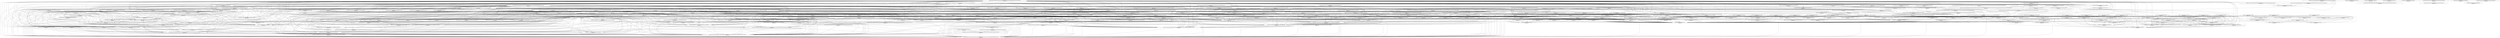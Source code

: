 digraph G {
  "org.apache.commons.math3.analysis.solvers$UnivariateSolverUtils#verifyInterval(double,double)" [label="org.apache.commons.math3.analysis.solvers$UnivariateSolverUtils#verifyInterval(double,double)\nP(Fail|Node)=0.00"];
  "org.apache.commons.math3.exception$NumberIsTooLargeException#NumberIsTooLargeException(org.apache.commons.math3.exception.util.Localizable,java.lang.Number,java.lang.Number,boolean)" [label="org.apache.commons.math3.exception$NumberIsTooLargeException#NumberIsTooLargeException(org.apache.commons.math3.exception.util.Localizable,java.lang.Number,java.lang.Number,boolean)\nP(Fail|Node)=0.00"];
  "org.apache.commons.math3.exception$MathIllegalNumberException#MathIllegalNumberException(org.apache.commons.math3.exception.util.Localizable,java.lang.Number,java.lang.Object[])" [label="org.apache.commons.math3.exception$MathIllegalNumberException#MathIllegalNumberException(org.apache.commons.math3.exception.util.Localizable,java.lang.Number,java.lang.Object[])\nP(Fail|Node)=0.00"];
  "org.apache.commons.math3.exception$MathIllegalArgumentException#MathIllegalArgumentException(org.apache.commons.math3.exception.util.Localizable,java.lang.Object[])" [label="org.apache.commons.math3.exception$MathIllegalArgumentException#MathIllegalArgumentException(org.apache.commons.math3.exception.util.Localizable,java.lang.Object[])\nP(Fail|Node)=0.00"];
  "org.apache.commons.math3.util$Incrementor#Incrementor()" [label="org.apache.commons.math3.util$Incrementor#Incrementor()\nP(Fail|Node)=0.00"];
  "org.apache.commons.math3.exception$NullArgumentException#NullArgumentException()" [label="org.apache.commons.math3.exception$NullArgumentException#NullArgumentException()\nP(Fail|Node)=0.00"];
  "org.apache.commons.math3.util$Incrementor#Incrementor(int,org.apache.commons.math3.util.Incrementor$MaxCountExceededCallback)" [label="org.apache.commons.math3.util$Incrementor#Incrementor(int,org.apache.commons.math3.util.Incrementor$MaxCountExceededCallback)\nP(Fail|Node)=0.00"];
  "org.apache.commons.math3.util$Incrementor#Incrementor(int)" [label="org.apache.commons.math3.util$Incrementor#Incrementor(int)\nP(Fail|Node)=0.00"];
  "org.apache.commons.math3.exception$NullArgumentException#NullArgumentException(org.apache.commons.math3.exception.util.Localizable,java.lang.Object[])" [label="org.apache.commons.math3.exception$NullArgumentException#NullArgumentException(org.apache.commons.math3.exception.util.Localizable,java.lang.Object[])\nP(Fail|Node)=0.00"];
  "org.apache.commons.math3.analysis.solvers$BaseAbstractUnivariateSolver#verifyInterval(double,double)" [label="org.apache.commons.math3.analysis.solvers$BaseAbstractUnivariateSolver#verifyInterval(double,double)\nP(Fail|Node)=0.00"];
  "org.apache.commons.math3.ode.sampling$AbstractStepInterpolator#AbstractStepInterpolator(double[],boolean,org.apache.commons.math3.ode.EquationsMapper,org.apache.commons.math3.ode.EquationsMapper[])" [label="org.apache.commons.math3.ode.sampling$AbstractStepInterpolator#AbstractStepInterpolator(double[],boolean,org.apache.commons.math3.ode.EquationsMapper,org.apache.commons.math3.ode.EquationsMapper[])\nP(Fail|Node)=0.00"];
  "org.apache.commons.math3.ode.sampling$AbstractStepInterpolator#allocateInterpolatedArrays(int)" [label="org.apache.commons.math3.ode.sampling$AbstractStepInterpolator#allocateInterpolatedArrays(int)\nP(Fail|Node)=0.00"];
  "org.apache.commons.math3.ode$EquationsMapper#getDimension()" [label="org.apache.commons.math3.ode$EquationsMapper#getDimension()\nP(Fail|Node)=0.00"];
  "org.apache.commons.math3.ode.sampling$AbstractStepInterpolator#AbstractStepInterpolator(org.apache.commons.math3.ode.sampling.AbstractStepInterpolator)" [label="org.apache.commons.math3.ode.sampling$AbstractStepInterpolator#AbstractStepInterpolator(org.apache.commons.math3.ode.sampling.AbstractStepInterpolator)\nP(Fail|Node)=0.00"];
  "org.apache.commons.math3.ode$ExpandableStatefulODE#computeDerivatives(double,double[],double[])" [label="org.apache.commons.math3.ode$ExpandableStatefulODE#computeDerivatives(double,double[],double[])\nP(Fail|Node)=0.00"];
  "org.apache.commons.math3.exception$DimensionMismatchException#DimensionMismatchException(org.apache.commons.math3.exception.util.Localizable,int,int)" [label="org.apache.commons.math3.exception$DimensionMismatchException#DimensionMismatchException(org.apache.commons.math3.exception.util.Localizable,int,int)\nP(Fail|Node)=0.00"];
  "org.apache.commons.math3.ode$EquationsMapper#insertEquationData(double[],double[])" [label="org.apache.commons.math3.ode$EquationsMapper#insertEquationData(double[],double[])\nP(Fail|Node)=0.00"];
  "org.apache.commons.math3.ode$EquationsMapper#extractEquationData(double[],double[])" [label="org.apache.commons.math3.ode$EquationsMapper#extractEquationData(double[],double[])\nP(Fail|Node)=0.00"];
  "org.apache.commons.math3.exception$DimensionMismatchException#DimensionMismatchException(int,int)" [label="org.apache.commons.math3.exception$DimensionMismatchException#DimensionMismatchException(int,int)\nP(Fail|Node)=0.00"];
  "org.apache.commons.math3.analysis.solvers$AbstractUnivariateSolver#AbstractUnivariateSolver(double)" [label="org.apache.commons.math3.analysis.solvers$AbstractUnivariateSolver#AbstractUnivariateSolver(double)\nP(Fail|Node)=0.00"];
  "org.apache.commons.math3.analysis.solvers$BaseAbstractUnivariateSolver#BaseAbstractUnivariateSolver(double)" [label="org.apache.commons.math3.analysis.solvers$BaseAbstractUnivariateSolver#BaseAbstractUnivariateSolver(double)\nP(Fail|Node)=0.00"];
  "org.apache.commons.math3.analysis.solvers$BaseAbstractUnivariateSolver#BaseAbstractUnivariateSolver(double,double,double)" [label="org.apache.commons.math3.analysis.solvers$BaseAbstractUnivariateSolver#BaseAbstractUnivariateSolver(double,double,double)\nP(Fail|Node)=0.00"];
  "org.apache.commons.math3.exception$NumberIsTooLargeException#NumberIsTooLargeException(java.lang.Number,java.lang.Number,boolean)" [label="org.apache.commons.math3.exception$NumberIsTooLargeException#NumberIsTooLargeException(java.lang.Number,java.lang.Number,boolean)\nP(Fail|Node)=0.00"];
  "org.apache.commons.math3.util$FastMath#toDegrees(double)" [label="org.apache.commons.math3.util$FastMath#toDegrees(double)\nP(Fail|Node)=0.00"];
  "org.apache.commons.math3.util$FastMath#doubleHighPart(double)" [label="org.apache.commons.math3.util$FastMath#doubleHighPart(double)\nP(Fail|Node)=0.00"];
  "org.apache.commons.math3.util$FastMath#<clinit>()" [label="org.apache.commons.math3.util$FastMath#<clinit>()\nP(Fail|Node)=0.00"];
  "org.apache.commons.math3.util$Precision#<clinit>()" [label="org.apache.commons.math3.util$Precision#<clinit>()\nP(Fail|Node)=0.00"];
  "org.apache.commons.math3.util$Precision#equals(double,double,int)" [label="org.apache.commons.math3.util$Precision#equals(double,double,int)\nP(Fail|Node)=0.00"];
  "org.apache.commons.math3.util$FastMath#abs(long)" [label="org.apache.commons.math3.util$FastMath#abs(long)\nP(Fail|Node)=0.00"];
  "org.apache.commons.math3.exception$MathIllegalStateException#MathIllegalStateException()" [label="org.apache.commons.math3.exception$MathIllegalStateException#MathIllegalStateException()\nP(Fail|Node)=0.00"];
  "org.apache.commons.math3.exception$MathIllegalStateException#MathIllegalStateException(org.apache.commons.math3.exception.util.Localizable,java.lang.Object[])" [label="org.apache.commons.math3.exception$MathIllegalStateException#MathIllegalStateException(org.apache.commons.math3.exception.util.Localizable,java.lang.Object[])\nP(Fail|Node)=0.00"];
  "org.apache.commons.math3.util$FastMath#nextUp(float)" [label="org.apache.commons.math3.util$FastMath#nextUp(float)\nP(Fail|Node)=0.00"];
  "org.apache.commons.math3.util$FastMath#nextAfter(float,double)" [label="org.apache.commons.math3.util$FastMath#nextAfter(float,double)\nP(Fail|Node)=0.00"];
  "org.apache.commons.math3.util$FastMath$lnMant#<clinit>()" [label="org.apache.commons.math3.util$FastMath$lnMant#<clinit>()\nP(Fail|Node)=0.00"];
  "org.apache.commons.math3.util$FastMathLiteralArrays#loadLnMant()" [label="org.apache.commons.math3.util$FastMathLiteralArrays#loadLnMant()\nP(Fail|Node)=0.00"];
  "org.apache.commons.math3.util$FastMathLiteralArrays#<clinit>()" [label="org.apache.commons.math3.util$FastMathLiteralArrays#<clinit>()\nP(Fail|Node)=0.00"];
  "org.apache.commons.math3.ode$ExpandableStatefulODE$SecondaryComponent#ExpandableStatefulODE$SecondaryComponent(org.apache.commons.math3.ode.SecondaryEquations,int)" [label="org.apache.commons.math3.ode$ExpandableStatefulODE$SecondaryComponent#ExpandableStatefulODE$SecondaryComponent(org.apache.commons.math3.ode.SecondaryEquations,int)\nP(Fail|Node)=0.00"];
  "org.apache.commons.math3.ode$EquationsMapper#EquationsMapper(int,int)" [label="org.apache.commons.math3.ode$EquationsMapper#EquationsMapper(int,int)\nP(Fail|Node)=0.00"];
  "org.apache.commons.math3.analysis.solvers$BaseAbstractUnivariateSolver#getEvaluations()" [label="org.apache.commons.math3.analysis.solvers$BaseAbstractUnivariateSolver#getEvaluations()\nP(Fail|Node)=0.00"];
  "org.apache.commons.math3.util$Incrementor#getCount()" [label="org.apache.commons.math3.util$Incrementor#getCount()\nP(Fail|Node)=0.00"];
  "org.apache.commons.math3.ode.nonstiff$EmbeddedRungeKuttaIntegrator#EmbeddedRungeKuttaIntegrator(java.lang.String,boolean,double[],double[][],double[],org.apache.commons.math3.ode.nonstiff.RungeKuttaStepInterpolator,double,double,double[],double[])" [label="org.apache.commons.math3.ode.nonstiff$EmbeddedRungeKuttaIntegrator#EmbeddedRungeKuttaIntegrator(java.lang.String,boolean,double[],double[][],double[],org.apache.commons.math3.ode.nonstiff.RungeKuttaStepInterpolator,double,double,double[],double[])\nP(Fail|Node)=0.00"];
  "org.apache.commons.math3.util$Incrementor#setMaximalCount(int)" [label="org.apache.commons.math3.util$Incrementor#setMaximalCount(int)\nP(Fail|Node)=0.00"];
  "org.apache.commons.math3.util$FastMath#abs(double)" [label="org.apache.commons.math3.util$FastMath#abs(double)\nP(Fail|Node)=0.00"];
  "org.apache.commons.math3.ode$AbstractIntegrator#setMaxEvaluations(int)" [label="org.apache.commons.math3.ode$AbstractIntegrator#setMaxEvaluations(int)\nP(Fail|Node)=0.00"];
  "org.apache.commons.math3.ode$AbstractIntegrator#AbstractIntegrator(java.lang.String)" [label="org.apache.commons.math3.ode$AbstractIntegrator#AbstractIntegrator(java.lang.String)\nP(Fail|Node)=0.00"];
  "org.apache.commons.math3.util$FastMath#sqrt(double)" [label="org.apache.commons.math3.util$FastMath#sqrt(double)\nP(Fail|Node)=0.00"];
  "org.apache.commons.math3.util$Incrementor#resetCount()" [label="org.apache.commons.math3.util$Incrementor#resetCount()\nP(Fail|Node)=0.00"];
  "org.apache.commons.math3.ode.nonstiff$DormandPrince853Integrator#getOrder()" [label="org.apache.commons.math3.ode.nonstiff$DormandPrince853Integrator#getOrder()\nP(Fail|Node)=0.00"];
  "org.apache.commons.math3.ode.nonstiff$EmbeddedRungeKuttaIntegrator#setSafety(double)" [label="org.apache.commons.math3.ode.nonstiff$EmbeddedRungeKuttaIntegrator#setSafety(double)\nP(Fail|Node)=0.00"];
  "org.apache.commons.math3.ode.nonstiff$EmbeddedRungeKuttaIntegrator#setMinReduction(double)" [label="org.apache.commons.math3.ode.nonstiff$EmbeddedRungeKuttaIntegrator#setMinReduction(double)\nP(Fail|Node)=0.00"];
  "org.apache.commons.math3.ode.nonstiff$EmbeddedRungeKuttaIntegrator#setMaxGrowth(double)" [label="org.apache.commons.math3.ode.nonstiff$EmbeddedRungeKuttaIntegrator#setMaxGrowth(double)\nP(Fail|Node)=0.00"];
  "org.apache.commons.math3.ode.nonstiff$AdaptiveStepsizeIntegrator#setStepSizeControl(double,double,double[],double[])" [label="org.apache.commons.math3.ode.nonstiff$AdaptiveStepsizeIntegrator#setStepSizeControl(double,double,double[],double[])\nP(Fail|Node)=0.00"];
  "org.apache.commons.math3.ode.nonstiff$AdaptiveStepsizeIntegrator#resetInternalState()" [label="org.apache.commons.math3.ode.nonstiff$AdaptiveStepsizeIntegrator#resetInternalState()\nP(Fail|Node)=0.00"];
  "org.apache.commons.math3.ode.nonstiff$AdaptiveStepsizeIntegrator#AdaptiveStepsizeIntegrator(java.lang.String,double,double,double[],double[])" [label="org.apache.commons.math3.ode.nonstiff$AdaptiveStepsizeIntegrator#AdaptiveStepsizeIntegrator(java.lang.String,double,double,double[],double[])\nP(Fail|Node)=0.00"];
  "org.apache.commons.math3.ode$ExpandableStatefulODE#setSecondaryState(int,double[])" [label="org.apache.commons.math3.ode$ExpandableStatefulODE#setSecondaryState(int,double[])\nP(Fail|Node)=0.00"];
  "org.apache.commons.math3.util$FastMath#sinh(double)" [label="org.apache.commons.math3.util$FastMath#sinh(double)\nP(Fail|Node)=0.00"];
  "org.apache.commons.math3.util$FastMath$ExpFracTable#<clinit>()" [label="org.apache.commons.math3.util$FastMath$ExpFracTable#<clinit>()\nP(Fail|Node)=0.00"];
  "org.apache.commons.math3.util$FastMath#expm1(double,double[])" [label="org.apache.commons.math3.util$FastMath#expm1(double,double[])\nP(Fail|Node)=0.00"];
  "org.apache.commons.math3.util$FastMath$ExpIntTable#<clinit>()" [label="org.apache.commons.math3.util$FastMath$ExpIntTable#<clinit>()\nP(Fail|Node)=0.00"];
  "org.apache.commons.math3.util$FastMathLiteralArrays#loadExpFracA()" [label="org.apache.commons.math3.util$FastMathLiteralArrays#loadExpFracA()\nP(Fail|Node)=0.00"];
  "org.apache.commons.math3.util$FastMath#exp(double)" [label="org.apache.commons.math3.util$FastMath#exp(double)\nP(Fail|Node)=0.00"];
  "org.apache.commons.math3.util$FastMathLiteralArrays#loadExpIntA()" [label="org.apache.commons.math3.util$FastMathLiteralArrays#loadExpIntA()\nP(Fail|Node)=0.00"];
  "org.apache.commons.math3.util$FastMathLiteralArrays#loadExpFracB()" [label="org.apache.commons.math3.util$FastMathLiteralArrays#loadExpFracB()\nP(Fail|Node)=0.00"];
  "org.apache.commons.math3.util$FastMath#exp(double,double,double[])" [label="org.apache.commons.math3.util$FastMath#exp(double,double,double[])\nP(Fail|Node)=0.00"];
  "org.apache.commons.math3.util$FastMathLiteralArrays#loadExpIntB()" [label="org.apache.commons.math3.util$FastMathLiteralArrays#loadExpIntB()\nP(Fail|Node)=0.00"];
  "org.apache.commons.math3.util$Precision#compareTo(double,double,double)" [label="org.apache.commons.math3.util$Precision#compareTo(double,double,double)\nP(Fail|Node)=0.00"];
  "org.apache.commons.math3.util$Precision#equals(double,double,double)" [label="org.apache.commons.math3.util$Precision#equals(double,double,double)\nP(Fail|Node)=0.00"];
  "org.apache.commons.math3.util$Precision#equalsIncludingNaN(float,float,int)" [label="org.apache.commons.math3.util$Precision#equalsIncludingNaN(float,float,int)\nP(Fail|Node)=0.00"];
  "org.apache.commons.math3.util$Precision#equals(float,float,int)" [label="org.apache.commons.math3.util$Precision#equals(float,float,int)\nP(Fail|Node)=0.00"];
  "org.apache.commons.math3.util$FastMath#abs(int)" [label="org.apache.commons.math3.util$FastMath#abs(int)\nP(Fail|Node)=0.00"];
  "org.apache.commons.math3.analysis.solvers$BaseAbstractUnivariateSolver#incrementEvaluationCount()" [label="org.apache.commons.math3.analysis.solvers$BaseAbstractUnivariateSolver#incrementEvaluationCount()\nP(Fail|Node)=0.00"];
  "org.apache.commons.math3.exception$MathIllegalStateException#getContext()" [label="org.apache.commons.math3.exception$MathIllegalStateException#getContext()\nP(Fail|Node)=0.00"];
  "org.apache.commons.math3.util$Incrementor#incrementCount()" [label="org.apache.commons.math3.util$Incrementor#incrementCount()\nP(Fail|Node)=0.00"];
  "org.apache.commons.math3.exception$MaxCountExceededException#MaxCountExceededException(java.lang.Number)" [label="org.apache.commons.math3.exception$MaxCountExceededException#MaxCountExceededException(java.lang.Number)\nP(Fail|Node)=0.00"];
  "org.apache.commons.math3.exception$MaxCountExceededException#MaxCountExceededException(org.apache.commons.math3.exception.util.Localizable,java.lang.Number,java.lang.Object[])" [label="org.apache.commons.math3.exception$MaxCountExceededException#MaxCountExceededException(org.apache.commons.math3.exception.util.Localizable,java.lang.Number,java.lang.Object[])\nP(Fail|Node)=0.00"];
  "org.apache.commons.math3.exception$TooManyEvaluationsException#TooManyEvaluationsException(java.lang.Number)" [label="org.apache.commons.math3.exception$TooManyEvaluationsException#TooManyEvaluationsException(java.lang.Number)\nP(Fail|Node)=0.00"];
  "org.apache.commons.math3.exception$MaxCountExceededException#getMax()" [label="org.apache.commons.math3.exception$MaxCountExceededException#getMax()\nP(Fail|Node)=0.00"];
  "org.apache.commons.math3.util$MathUtils#checkNotNull(java.lang.Object)" [label="org.apache.commons.math3.util$MathUtils#checkNotNull(java.lang.Object)\nP(Fail|Node)=0.00"];
  "org.apache.commons.math3.util$FastMath#cos(double)" [label="org.apache.commons.math3.util$FastMath#cos(double)\nP(Fail|Node)=0.00"];
  "org.apache.commons.math3.util$FastMath#polyCosine(double)" [label="org.apache.commons.math3.util$FastMath#polyCosine(double)\nP(Fail|Node)=0.00"];
  "org.apache.commons.math3.util$FastMath$CodyWaite#getRemA()" [label="org.apache.commons.math3.util$FastMath$CodyWaite#getRemA()\nP(Fail|Node)=0.00"];
  "org.apache.commons.math3.util$FastMath$CodyWaite#getK()" [label="org.apache.commons.math3.util$FastMath$CodyWaite#getK()\nP(Fail|Node)=0.00"];
  "org.apache.commons.math3.util$FastMath$CodyWaite#FastMath$CodyWaite(double)" [label="org.apache.commons.math3.util$FastMath$CodyWaite#FastMath$CodyWaite(double)\nP(Fail|Node)=0.00"];
  "org.apache.commons.math3.util$FastMath#cosQ(double,double)" [label="org.apache.commons.math3.util$FastMath#cosQ(double,double)\nP(Fail|Node)=0.00"];
  "org.apache.commons.math3.util$FastMath#reducePayneHanek(double,double[])" [label="org.apache.commons.math3.util$FastMath#reducePayneHanek(double,double[])\nP(Fail|Node)=0.00"];
  "org.apache.commons.math3.util$FastMath#polySine(double)" [label="org.apache.commons.math3.util$FastMath#polySine(double)\nP(Fail|Node)=0.00"];
  "org.apache.commons.math3.util$FastMath$CodyWaite#getRemB()" [label="org.apache.commons.math3.util$FastMath$CodyWaite#getRemB()\nP(Fail|Node)=0.00"];
  "org.apache.commons.math3.util$FastMath#sinQ(double,double)" [label="org.apache.commons.math3.util$FastMath#sinQ(double,double)\nP(Fail|Node)=0.00"];
  "org.apache.commons.math3.ode.nonstiff$DormandPrince853StepInterpolator#writeExternal(java.io.ObjectOutput)" [label="org.apache.commons.math3.ode.nonstiff$DormandPrince853StepInterpolator#writeExternal(java.io.ObjectOutput)\nP(Fail|Node)=0.00"];
  "org.apache.commons.math3.exception$MathIllegalStateException#getLocalizedMessage()" [label="org.apache.commons.math3.exception$MathIllegalStateException#getLocalizedMessage()\nP(Fail|Node)=0.00"];
  "org.apache.commons.math3.ode.sampling$AbstractStepInterpolator#doFinalize()" [label="org.apache.commons.math3.ode.sampling$AbstractStepInterpolator#doFinalize()\nP(Fail|Node)=0.00"];
  "org.apache.commons.math3.ode.sampling$AbstractStepInterpolator#writeBaseExternal(java.io.ObjectOutput)" [label="org.apache.commons.math3.ode.sampling$AbstractStepInterpolator#writeBaseExternal(java.io.ObjectOutput)\nP(Fail|Node)=0.00"];
  "org.apache.commons.math3.ode.nonstiff$DormandPrince853StepInterpolator#doFinalize()" [label="org.apache.commons.math3.ode.nonstiff$DormandPrince853StepInterpolator#doFinalize()\nP(Fail|Node)=0.00"];
  "org.apache.commons.math3.ode.nonstiff$RungeKuttaStepInterpolator#writeExternal(java.io.ObjectOutput)" [label="org.apache.commons.math3.ode.nonstiff$RungeKuttaStepInterpolator#writeExternal(java.io.ObjectOutput)\nP(Fail|Node)=0.00"];
  "org.apache.commons.math3.ode$AbstractIntegrator#computeDerivatives(double,double[],double[])" [label="org.apache.commons.math3.ode$AbstractIntegrator#computeDerivatives(double,double[],double[])\nP(Fail|Node)=0.00"];
  "org.apache.commons.math3.ode.sampling$AbstractStepInterpolator#getGlobalPreviousTime()" [label="org.apache.commons.math3.ode.sampling$AbstractStepInterpolator#getGlobalPreviousTime()\nP(Fail|Node)=0.00"];
  "org.apache.commons.math3.ode.sampling$AbstractStepInterpolator#finalizeStep()" [label="org.apache.commons.math3.ode.sampling$AbstractStepInterpolator#finalizeStep()\nP(Fail|Node)=0.00"];
  "org.apache.commons.math3.exception$NotStrictlyPositiveException#NotStrictlyPositiveException(org.apache.commons.math3.exception.util.Localizable,java.lang.Number)" [label="org.apache.commons.math3.exception$NotStrictlyPositiveException#NotStrictlyPositiveException(org.apache.commons.math3.exception.util.Localizable,java.lang.Number)\nP(Fail|Node)=0.00"];
  "org.apache.commons.math3.exception$NumberIsTooSmallException#NumberIsTooSmallException(org.apache.commons.math3.exception.util.Localizable,java.lang.Number,java.lang.Number,boolean)" [label="org.apache.commons.math3.exception$NumberIsTooSmallException#NumberIsTooSmallException(org.apache.commons.math3.exception.util.Localizable,java.lang.Number,java.lang.Number,boolean)\nP(Fail|Node)=0.00"];
  "org.apache.commons.math3.ode.nonstiff$DormandPrince853Integrator#estimateError(double[][],double[],double[],double)" [label="org.apache.commons.math3.ode.nonstiff$DormandPrince853Integrator#estimateError(double[][],double[],double[],double)\nP(Fail|Node)=0.00"];
  "org.apache.commons.math3.util$FastMath#max(double,double)" [label="org.apache.commons.math3.util$FastMath#max(double,double)\nP(Fail|Node)=0.00"];
  "org.apache.commons.math3.ode.nonstiff$DormandPrince853StepInterpolator#readExternal(java.io.ObjectInput)" [label="org.apache.commons.math3.ode.nonstiff$DormandPrince853StepInterpolator#readExternal(java.io.ObjectInput)\nP(Fail|Node)=0.00"];
  "org.apache.commons.math3.ode.nonstiff$RungeKuttaStepInterpolator#readExternal(java.io.ObjectInput)" [label="org.apache.commons.math3.ode.nonstiff$RungeKuttaStepInterpolator#readExternal(java.io.ObjectInput)\nP(Fail|Node)=0.00"];
  "org.apache.commons.math3.ode.sampling$AbstractStepInterpolator#readBaseExternal(java.io.ObjectInput)" [label="org.apache.commons.math3.ode.sampling$AbstractStepInterpolator#readBaseExternal(java.io.ObjectInput)\nP(Fail|Node)=0.00"];
  "org.apache.commons.math3.ode.sampling$AbstractStepInterpolator#setInterpolatedTime(double)" [label="org.apache.commons.math3.ode.sampling$AbstractStepInterpolator#setInterpolatedTime(double)\nP(Fail|Node)=0.00"];
  "org.apache.commons.math3.ode.nonstiff$EmbeddedRungeKuttaIntegrator#EmbeddedRungeKuttaIntegrator(java.lang.String,boolean,double[],double[][],double[],org.apache.commons.math3.ode.nonstiff.RungeKuttaStepInterpolator,double,double,double,double)" [label="org.apache.commons.math3.ode.nonstiff$EmbeddedRungeKuttaIntegrator#EmbeddedRungeKuttaIntegrator(java.lang.String,boolean,double[],double[][],double[],org.apache.commons.math3.ode.nonstiff.RungeKuttaStepInterpolator,double,double,double,double)\nP(Fail|Node)=0.00"];
  "org.apache.commons.math3.ode.nonstiff$AdaptiveStepsizeIntegrator#setStepSizeControl(double,double,double,double)" [label="org.apache.commons.math3.ode.nonstiff$AdaptiveStepsizeIntegrator#setStepSizeControl(double,double,double,double)\nP(Fail|Node)=0.00"];
  "org.apache.commons.math3.ode.nonstiff$AdaptiveStepsizeIntegrator#AdaptiveStepsizeIntegrator(java.lang.String,double,double,double,double)" [label="org.apache.commons.math3.ode.nonstiff$AdaptiveStepsizeIntegrator#AdaptiveStepsizeIntegrator(java.lang.String,double,double,double,double)\nP(Fail|Node)=0.00"];
  "org.apache.commons.math3.analysis.solvers$BaseAbstractUnivariateSolver#solve(int,org.apache.commons.math3.analysis.UnivariateFunction,double)" [label="org.apache.commons.math3.analysis.solvers$BaseAbstractUnivariateSolver#solve(int,org.apache.commons.math3.analysis.UnivariateFunction,double)\nP(Fail|Node)=0.00"];
  "org.apache.commons.math3.analysis.solvers$BaseAbstractUnivariateSolver#getMin()" [label="org.apache.commons.math3.analysis.solvers$BaseAbstractUnivariateSolver#getMin()\nP(Fail|Node)=0.00"];
  "org.apache.commons.math3.analysis.solvers$BracketingNthOrderBrentSolver#guessX(double,double[],double[],int,int)" [label="org.apache.commons.math3.analysis.solvers$BracketingNthOrderBrentSolver#guessX(double,double[],double[],int,int)\nP(Fail|Node)=0.00"];
  "org.apache.commons.math3.analysis.solvers$BaseAbstractUnivariateSolver#verifySequence(double,double,double)" [label="org.apache.commons.math3.analysis.solvers$BaseAbstractUnivariateSolver#verifySequence(double,double,double)\nP(Fail|Node)=0.00"];
  "org.apache.commons.math3.analysis.solvers$BaseAbstractUnivariateSolver#solve(int,org.apache.commons.math3.analysis.UnivariateFunction,double,double,double)" [label="org.apache.commons.math3.analysis.solvers$BaseAbstractUnivariateSolver#solve(int,org.apache.commons.math3.analysis.UnivariateFunction,double,double,double)\nP(Fail|Node)=0.00"];
  "org.apache.commons.math3.analysis.solvers$BaseAbstractUnivariateSolver#setup(int,org.apache.commons.math3.analysis.UnivariateFunction,double,double,double)" [label="org.apache.commons.math3.analysis.solvers$BaseAbstractUnivariateSolver#setup(int,org.apache.commons.math3.analysis.UnivariateFunction,double,double,double)\nP(Fail|Node)=0.00"];
  "org.apache.commons.math3.exception$NoBracketingException#NoBracketingException(double,double,double,double)" [label="org.apache.commons.math3.exception$NoBracketingException#NoBracketingException(double,double,double,double)\nP(Fail|Node)=0.00"];
  "org.apache.commons.math3.analysis.solvers$BaseAbstractUnivariateSolver#getStartValue()" [label="org.apache.commons.math3.analysis.solvers$BaseAbstractUnivariateSolver#getStartValue()\nP(Fail|Node)=0.00"];
  "org.apache.commons.math3.analysis.solvers$UnivariateSolverUtils#verifySequence(double,double,double)" [label="org.apache.commons.math3.analysis.solvers$UnivariateSolverUtils#verifySequence(double,double,double)\nP(Fail|Node)=0.00"];
  "org.apache.commons.math3.analysis.solvers$BaseAbstractUnivariateSolver#computeObjectiveValue(double)" [label="org.apache.commons.math3.analysis.solvers$BaseAbstractUnivariateSolver#computeObjectiveValue(double)\nP(Fail|Node)=0.00"];
  "org.apache.commons.math3.analysis.solvers$BaseAbstractUnivariateSolver#getAbsoluteAccuracy()" [label="org.apache.commons.math3.analysis.solvers$BaseAbstractUnivariateSolver#getAbsoluteAccuracy()\nP(Fail|Node)=0.00"];
  "org.apache.commons.math3.exception$NoBracketingException#NoBracketingException(org.apache.commons.math3.exception.util.Localizable,double,double,double,double,java.lang.Object[])" [label="org.apache.commons.math3.exception$NoBracketingException#NoBracketingException(org.apache.commons.math3.exception.util.Localizable,double,double,double,double,java.lang.Object[])\nP(Fail|Node)=0.00"];
  "org.apache.commons.math3.analysis.solvers$BaseAbstractUnivariateSolver#getMax()" [label="org.apache.commons.math3.analysis.solvers$BaseAbstractUnivariateSolver#getMax()\nP(Fail|Node)=0.00"];
  "org.apache.commons.math3.analysis.solvers$BaseAbstractUnivariateSolver#getFunctionValueAccuracy()" [label="org.apache.commons.math3.analysis.solvers$BaseAbstractUnivariateSolver#getFunctionValueAccuracy()\nP(Fail|Node)=0.00"];
  "org.apache.commons.math3.analysis.solvers$BracketingNthOrderBrentSolver#doSolve()" [label="org.apache.commons.math3.analysis.solvers$BracketingNthOrderBrentSolver#doSolve()\nP(Fail|Node)=0.00"];
  "org.apache.commons.math3.analysis.solvers$BaseAbstractUnivariateSolver#getRelativeAccuracy()" [label="org.apache.commons.math3.analysis.solvers$BaseAbstractUnivariateSolver#getRelativeAccuracy()\nP(Fail|Node)=0.00"];
  "org.apache.commons.math3.util$FastMath#tan(double)" [label="org.apache.commons.math3.util$FastMath#tan(double)\nP(Fail|Node)=0.00"];
  "org.apache.commons.math3.util$FastMath#tanQ(double,double,boolean)" [label="org.apache.commons.math3.util$FastMath#tanQ(double,double,boolean)\nP(Fail|Node)=0.00"];
  "org.apache.commons.math3.util$FastMath#round(double)" [label="org.apache.commons.math3.util$FastMath#round(double)\nP(Fail|Node)=0.00"];
  "org.apache.commons.math3.util$FastMath#floor(double)" [label="org.apache.commons.math3.util$FastMath#floor(double)\nP(Fail|Node)=0.00"];
  "org.apache.commons.math3.analysis.solvers$AbstractUnivariateSolver#AbstractUnivariateSolver(double,double)" [label="org.apache.commons.math3.analysis.solvers$AbstractUnivariateSolver#AbstractUnivariateSolver(double,double)\nP(Fail|Node)=0.00"];
  "org.apache.commons.math3.analysis.solvers$BaseAbstractUnivariateSolver#BaseAbstractUnivariateSolver(double,double)" [label="org.apache.commons.math3.analysis.solvers$BaseAbstractUnivariateSolver#BaseAbstractUnivariateSolver(double,double)\nP(Fail|Node)=0.00"];
  "org.apache.commons.math3.util$FastMath#rint(double)" [label="org.apache.commons.math3.util$FastMath#rint(double)\nP(Fail|Node)=0.00"];
  "org.apache.commons.math3.analysis.solvers$UnivariateSolverUtils#solve(org.apache.commons.math3.analysis.UnivariateFunction,double,double)" [label="org.apache.commons.math3.analysis.solvers$UnivariateSolverUtils#solve(org.apache.commons.math3.analysis.UnivariateFunction,double,double)\nP(Fail|Node)=0.00"];
  "org.apache.commons.math3.analysis.solvers$BaseAbstractUnivariateSolver#solve(int,org.apache.commons.math3.analysis.UnivariateFunction,double,double)" [label="org.apache.commons.math3.analysis.solvers$BaseAbstractUnivariateSolver#solve(int,org.apache.commons.math3.analysis.UnivariateFunction,double,double)\nP(Fail|Node)=0.00"];
  "org.apache.commons.math3.ode.nonstiff$EmbeddedRungeKuttaIntegrator#integrate(org.apache.commons.math3.ode.ExpandableStatefulODE,double)" [label="org.apache.commons.math3.ode.nonstiff$EmbeddedRungeKuttaIntegrator#integrate(org.apache.commons.math3.ode.ExpandableStatefulODE,double)\nP(Fail|Node)=0.00"];
  "org.apache.commons.math3.ode$AbstractIntegrator#setStateInitialized(boolean)" [label="org.apache.commons.math3.ode$AbstractIntegrator#setStateInitialized(boolean)\nP(Fail|Node)=0.00"];
  "org.apache.commons.math3.ode.nonstiff$AdaptiveStepsizeIntegrator#getMaxStep()" [label="org.apache.commons.math3.ode.nonstiff$AdaptiveStepsizeIntegrator#getMaxStep()\nP(Fail|Node)=0.00"];
  "org.apache.commons.math3.util$FastMath#ceil(double)" [label="org.apache.commons.math3.util$FastMath#ceil(double)\nP(Fail|Node)=0.00"];
  "org.apache.commons.math3.ode.nonstiff$AdaptiveStepsizeIntegrator#sanityChecks(org.apache.commons.math3.ode.ExpandableStatefulODE,double)" [label="org.apache.commons.math3.ode.nonstiff$AdaptiveStepsizeIntegrator#sanityChecks(org.apache.commons.math3.ode.ExpandableStatefulODE,double)\nP(Fail|Node)=0.00"];
  "org.apache.commons.math3.ode.events$EventState#stop()" [label="org.apache.commons.math3.ode.events$EventState#stop()\nP(Fail|Node)=0.00"];
  "org.apache.commons.math3.ode.sampling$AbstractStepInterpolator#getPreviousTime()" [label="org.apache.commons.math3.ode.sampling$AbstractStepInterpolator#getPreviousTime()\nP(Fail|Node)=0.00"];
  "org.apache.commons.math3.ode.nonstiff$DormandPrince853StepInterpolator#computeInterpolatedStateAndDerivatives(double,double)" [label="org.apache.commons.math3.ode.nonstiff$DormandPrince853StepInterpolator#computeInterpolatedStateAndDerivatives(double,double)\nP(Fail|Node)=0.00"];
  "org.apache.commons.math3.ode$ExpandableStatefulODE#getTotalDimension()" [label="org.apache.commons.math3.ode$ExpandableStatefulODE#getTotalDimension()\nP(Fail|Node)=0.00"];
  "org.apache.commons.math3.ode.sampling$AbstractStepInterpolator#isForward()" [label="org.apache.commons.math3.ode.sampling$AbstractStepInterpolator#isForward()\nP(Fail|Node)=0.00"];
  "org.apache.commons.math3.ode$ExpandableStatefulODE#getCompleteState()" [label="org.apache.commons.math3.ode$ExpandableStatefulODE#getCompleteState()\nP(Fail|Node)=0.00"];
  "org.apache.commons.math3.analysis.solvers$AllowedSolution#AllowedSolution(java.lang.String,int)" [label="org.apache.commons.math3.analysis.solvers$AllowedSolution#AllowedSolution(java.lang.String,int)\nP(Fail|Node)=0.00"];
  "org.apache.commons.math3.ode$EquationsMapper#getFirstIndex()" [label="org.apache.commons.math3.ode$EquationsMapper#getFirstIndex()\nP(Fail|Node)=0.00"];
  "org.apache.commons.math3.ode.nonstiff$AdaptiveStepsizeIntegrator#filterStep(double,boolean,boolean)" [label="org.apache.commons.math3.ode.nonstiff$AdaptiveStepsizeIntegrator#filterStep(double,boolean,boolean)\nP(Fail|Node)=0.00"];
  "org.apache.commons.math3.util$FastMath#pow(double,double)" [label="org.apache.commons.math3.util$FastMath#pow(double,double)\nP(Fail|Node)=0.00"];
  "org.apache.commons.math3.ode.events$EventState#stepAccepted(double,double[])" [label="org.apache.commons.math3.ode.events$EventState#stepAccepted(double,double[])\nP(Fail|Node)=0.00"];
  "org.apache.commons.math3.ode.sampling$AbstractStepInterpolator#storeTime(double)" [label="org.apache.commons.math3.ode.sampling$AbstractStepInterpolator#storeTime(double)\nP(Fail|Node)=0.00"];
  "org.apache.commons.math3.ode$AbstractIntegrator#initIntegration(double,double[],double)" [label="org.apache.commons.math3.ode$AbstractIntegrator#initIntegration(double,double[],double)\nP(Fail|Node)=0.00"];
  "org.apache.commons.math3.util$FastMath#ulp(double)" [label="org.apache.commons.math3.util$FastMath#ulp(double)\nP(Fail|Node)=0.00"];
  "org.apache.commons.math3.ode$AbstractIntegrator#setEquations(org.apache.commons.math3.ode.ExpandableStatefulODE)" [label="org.apache.commons.math3.ode$AbstractIntegrator#setEquations(org.apache.commons.math3.ode.ExpandableStatefulODE)\nP(Fail|Node)=0.00"];
  "org.apache.commons.math3.util$FastMath#min(double,double)" [label="org.apache.commons.math3.util$FastMath#min(double,double)\nP(Fail|Node)=0.00"];
  "org.apache.commons.math3.ode$ExpandableStatefulODE#setTime(double)" [label="org.apache.commons.math3.ode$ExpandableStatefulODE#setTime(double)\nP(Fail|Node)=0.00"];
  "org.apache.commons.math3.ode.nonstiff$AdaptiveStepsizeIntegrator#initializeStep(boolean,int,double[],double,double[],double[],double[],double[])" [label="org.apache.commons.math3.ode.nonstiff$AdaptiveStepsizeIntegrator#initializeStep(boolean,int,double[],double,double[],double[],double[],double[])\nP(Fail|Node)=0.00"];
  "org.apache.commons.math3.ode.sampling$AbstractStepInterpolator#copy()" [label="org.apache.commons.math3.ode.sampling$AbstractStepInterpolator#copy()\nP(Fail|Node)=0.00"];
  "org.apache.commons.math3.ode$ExpandableStatefulODE#getSecondaryMappers()" [label="org.apache.commons.math3.ode$ExpandableStatefulODE#getSecondaryMappers()\nP(Fail|Node)=0.00"];
  "org.apache.commons.math3.util$FastMath#max(int,int)" [label="org.apache.commons.math3.util$FastMath#max(int,int)\nP(Fail|Node)=0.00"];
  "org.apache.commons.math3.ode$AbstractIntegrator#acceptStep(org.apache.commons.math3.ode.sampling.AbstractStepInterpolator,double[],double[],double)" [label="org.apache.commons.math3.ode$AbstractIntegrator#acceptStep(org.apache.commons.math3.ode.sampling.AbstractStepInterpolator,double[],double[],double)\nP(Fail|Node)=0.00"];
  "org.apache.commons.math3.ode.events$EventState#getEventHandler()" [label="org.apache.commons.math3.ode.events$EventState#getEventHandler()\nP(Fail|Node)=0.00"];
  "org.apache.commons.math3.ode.nonstiff$DormandPrince853StepInterpolator#reinitialize(org.apache.commons.math3.ode.AbstractIntegrator,double[],double[][],boolean,org.apache.commons.math3.ode.EquationsMapper,org.apache.commons.math3.ode.EquationsMapper[])" [label="org.apache.commons.math3.ode.nonstiff$DormandPrince853StepInterpolator#reinitialize(org.apache.commons.math3.ode.AbstractIntegrator,double[],double[][],boolean,org.apache.commons.math3.ode.EquationsMapper,org.apache.commons.math3.ode.EquationsMapper[])\nP(Fail|Node)=0.00"];
  "org.apache.commons.math3.ode.sampling$AbstractStepInterpolator#evaluateCompleteInterpolatedState()" [label="org.apache.commons.math3.ode.sampling$AbstractStepInterpolator#evaluateCompleteInterpolatedState()\nP(Fail|Node)=0.00"];
  "org.apache.commons.math3.ode.events$EventHandler$Action#<clinit>()" [label="org.apache.commons.math3.ode.events$EventHandler$Action#<clinit>()\nP(Fail|Node)=0.00"];
  "org.apache.commons.math3.ode$ExpandableStatefulODE#getPrimaryMapper()" [label="org.apache.commons.math3.ode$ExpandableStatefulODE#getPrimaryMapper()\nP(Fail|Node)=0.00"];
  "org.apache.commons.math3.ode.events$EventHandler$Action#EventHandler$Action(java.lang.String,int)" [label="org.apache.commons.math3.ode.events$EventHandler$Action#EventHandler$Action(java.lang.String,int)\nP(Fail|Node)=0.00"];
  "org.apache.commons.math3.util$FastMath#log(double,double[])" [label="org.apache.commons.math3.util$FastMath#log(double,double[])\nP(Fail|Node)=0.00"];
  "org.apache.commons.math3.ode.events$EventState#reinitializeBegin(org.apache.commons.math3.ode.sampling.StepInterpolator)" [label="org.apache.commons.math3.ode.events$EventState#reinitializeBegin(org.apache.commons.math3.ode.sampling.StepInterpolator)\nP(Fail|Node)=0.00"];
  "org.apache.commons.math3.ode.nonstiff$RungeKuttaStepInterpolator#RungeKuttaStepInterpolator(org.apache.commons.math3.ode.nonstiff.RungeKuttaStepInterpolator)" [label="org.apache.commons.math3.ode.nonstiff$RungeKuttaStepInterpolator#RungeKuttaStepInterpolator(org.apache.commons.math3.ode.nonstiff.RungeKuttaStepInterpolator)\nP(Fail|Node)=0.00"];
  "org.apache.commons.math3.ode.sampling$AbstractStepInterpolator#getCurrentTime()" [label="org.apache.commons.math3.ode.sampling$AbstractStepInterpolator#getCurrentTime()\nP(Fail|Node)=0.00"];
  "org.apache.commons.math3.ode.events$EventState#evaluateStep(org.apache.commons.math3.ode.sampling.StepInterpolator)" [label="org.apache.commons.math3.ode.events$EventState#evaluateStep(org.apache.commons.math3.ode.sampling.StepInterpolator)\nP(Fail|Node)=0.00"];
  "org.apache.commons.math3.ode.sampling$AbstractStepInterpolator#shift()" [label="org.apache.commons.math3.ode.sampling$AbstractStepInterpolator#shift()\nP(Fail|Node)=0.00"];
  "org.apache.commons.math3.ode.nonstiff$DormandPrince853StepInterpolator#<clinit>()" [label="org.apache.commons.math3.ode.nonstiff$DormandPrince853StepInterpolator#<clinit>()\nP(Fail|Node)=0.00"];
  "org.apache.commons.math3.analysis.solvers$AllowedSolution#<clinit>()" [label="org.apache.commons.math3.analysis.solvers$AllowedSolution#<clinit>()\nP(Fail|Node)=0.00"];
  "org.apache.commons.math3.analysis.solvers$BracketingNthOrderBrentSolver#solve(int,org.apache.commons.math3.analysis.UnivariateFunction,double,double,org.apache.commons.math3.analysis.solvers.AllowedSolution)" [label="org.apache.commons.math3.analysis.solvers$BracketingNthOrderBrentSolver#solve(int,org.apache.commons.math3.analysis.UnivariateFunction,double,double,org.apache.commons.math3.analysis.solvers.AllowedSolution)\nP(Fail|Node)=0.00"];
  "org.apache.commons.math3.analysis.solvers$BracketingNthOrderBrentSolver#solve(int,org.apache.commons.math3.analysis.UnivariateFunction,double,double,double,org.apache.commons.math3.analysis.solvers.AllowedSolution)" [label="org.apache.commons.math3.analysis.solvers$BracketingNthOrderBrentSolver#solve(int,org.apache.commons.math3.analysis.UnivariateFunction,double,double,double,org.apache.commons.math3.analysis.solvers.AllowedSolution)\nP(Fail|Node)=0.00"];
  "org.apache.commons.math3.ode$ExpandableStatefulODE#getTime()" [label="org.apache.commons.math3.ode$ExpandableStatefulODE#getTime()\nP(Fail|Node)=0.00"];
  "org.apache.commons.math3.ode.events$EventState#reset(double,double[])" [label="org.apache.commons.math3.ode.events$EventState#reset(double,double[])\nP(Fail|Node)=0.00"];
  "org.apache.commons.math3.ode$AbstractIntegrator#sanityChecks(org.apache.commons.math3.ode.ExpandableStatefulODE,double)" [label="org.apache.commons.math3.ode$AbstractIntegrator#sanityChecks(org.apache.commons.math3.ode.ExpandableStatefulODE,double)\nP(Fail|Node)=0.00"];
  "org.apache.commons.math3.ode.nonstiff$DormandPrince853StepInterpolator#doCopy()" [label="org.apache.commons.math3.ode.nonstiff$DormandPrince853StepInterpolator#doCopy()\nP(Fail|Node)=0.00"];
  "org.apache.commons.math3.ode.events$EventState#getEventTime()" [label="org.apache.commons.math3.ode.events$EventState#getEventTime()\nP(Fail|Node)=0.00"];
  "org.apache.commons.math3.ode.sampling$AbstractStepInterpolator#setSoftCurrentTime(double)" [label="org.apache.commons.math3.ode.sampling$AbstractStepInterpolator#setSoftCurrentTime(double)\nP(Fail|Node)=0.00"];
  "org.apache.commons.math3.analysis.solvers$UnivariateSolverUtils#forceSide(int,org.apache.commons.math3.analysis.UnivariateFunction,org.apache.commons.math3.analysis.solvers.BracketedUnivariateSolver,double,double,double,org.apache.commons.math3.analysis.solvers.AllowedSolution)" [label="org.apache.commons.math3.analysis.solvers$UnivariateSolverUtils#forceSide(int,org.apache.commons.math3.analysis.UnivariateFunction,org.apache.commons.math3.analysis.solvers.BracketedUnivariateSolver,double,double,double,org.apache.commons.math3.analysis.solvers.AllowedSolution)\nP(Fail|Node)=0.00"];
  "org.apache.commons.math3.ode.sampling$AbstractStepInterpolator#getInterpolatedState()" [label="org.apache.commons.math3.ode.sampling$AbstractStepInterpolator#getInterpolatedState()\nP(Fail|Node)=0.00"];
  "org.apache.commons.math3.ode.sampling$AbstractStepInterpolator#setSoftPreviousTime(double)" [label="org.apache.commons.math3.ode.sampling$AbstractStepInterpolator#setSoftPreviousTime(double)\nP(Fail|Node)=0.00"];
  "org.apache.commons.math3.ode.nonstiff$RungeKuttaStepInterpolator#shift()" [label="org.apache.commons.math3.ode.nonstiff$RungeKuttaStepInterpolator#shift()\nP(Fail|Node)=0.00"];
  "org.apache.commons.math3.ode.sampling$AbstractStepInterpolator#reinitialize(double[],boolean,org.apache.commons.math3.ode.EquationsMapper,org.apache.commons.math3.ode.EquationsMapper[])" [label="org.apache.commons.math3.ode.sampling$AbstractStepInterpolator#reinitialize(double[],boolean,org.apache.commons.math3.ode.EquationsMapper,org.apache.commons.math3.ode.EquationsMapper[])\nP(Fail|Node)=0.00"];
  "org.apache.commons.math3.ode$ExpandableStatefulODE#setCompleteState(double[])" [label="org.apache.commons.math3.ode$ExpandableStatefulODE#setCompleteState(double[])\nP(Fail|Node)=0.00"];
  "org.apache.commons.math3.ode.sampling$AbstractStepInterpolator#getGlobalCurrentTime()" [label="org.apache.commons.math3.ode.sampling$AbstractStepInterpolator#getGlobalCurrentTime()\nP(Fail|Node)=0.00"];
  "org.apache.commons.math3.ode.nonstiff$AdaptiveStepsizeIntegrator#getMinStep()" [label="org.apache.commons.math3.ode.nonstiff$AdaptiveStepsizeIntegrator#getMinStep()\nP(Fail|Node)=0.00"];
  "org.apache.commons.math3.ode.nonstiff$DormandPrince853StepInterpolator#DormandPrince853StepInterpolator(org.apache.commons.math3.ode.nonstiff.DormandPrince853StepInterpolator)" [label="org.apache.commons.math3.ode.nonstiff$DormandPrince853StepInterpolator#DormandPrince853StepInterpolator(org.apache.commons.math3.ode.nonstiff.DormandPrince853StepInterpolator)\nP(Fail|Node)=0.00"];
  "org.apache.commons.math3.ode.nonstiff$DormandPrince853StepInterpolator#storeTime(double)" [label="org.apache.commons.math3.ode.nonstiff$DormandPrince853StepInterpolator#storeTime(double)\nP(Fail|Node)=0.00"];
  "org.apache.commons.math3.ode.nonstiff$RungeKuttaStepInterpolator#reinitialize(org.apache.commons.math3.ode.AbstractIntegrator,double[],double[][],boolean,org.apache.commons.math3.ode.EquationsMapper,org.apache.commons.math3.ode.EquationsMapper[])" [label="org.apache.commons.math3.ode.nonstiff$RungeKuttaStepInterpolator#reinitialize(org.apache.commons.math3.ode.AbstractIntegrator,double[],double[][],boolean,org.apache.commons.math3.ode.EquationsMapper,org.apache.commons.math3.ode.EquationsMapper[])\nP(Fail|Node)=0.00"];
  "org.apache.commons.math3.util$Precision#equals(float,float)" [label="org.apache.commons.math3.util$Precision#equals(float,float)\nP(Fail|Node)=0.00"];
  "org.apache.commons.math3.ode.nonstiff$RungeKuttaStepInterpolator#RungeKuttaStepInterpolator()" [label="org.apache.commons.math3.ode.nonstiff$RungeKuttaStepInterpolator#RungeKuttaStepInterpolator()\nP(Fail|Node)=0.00"];
  "org.apache.commons.math3.ode.sampling$AbstractStepInterpolator#AbstractStepInterpolator()" [label="org.apache.commons.math3.ode.sampling$AbstractStepInterpolator#AbstractStepInterpolator()\nP(Fail|Node)=0.00"];
  "org.apache.commons.math3.util$MathUtils#copySign(short,short)" [label="org.apache.commons.math3.util$MathUtils#copySign(short,short)\nP(Fail|Node)=0.00"];
  "org.apache.commons.math3.exception$MathArithmeticException#MathArithmeticException(org.apache.commons.math3.exception.util.Localizable,java.lang.Object[])" [label="org.apache.commons.math3.exception$MathArithmeticException#MathArithmeticException(org.apache.commons.math3.exception.util.Localizable,java.lang.Object[])\nP(Fail|Node)=0.00"];
  "org.apache.commons.math3.util$FastMath#log1p(double)" [label="org.apache.commons.math3.util$FastMath#log1p(double)\nP(Fail|Node)=0.00"];
  "org.apache.commons.math3.ode$ExpandableStatefulODE#addSecondaryEquations(org.apache.commons.math3.ode.SecondaryEquations)" [label="org.apache.commons.math3.ode$ExpandableStatefulODE#addSecondaryEquations(org.apache.commons.math3.ode.SecondaryEquations)\nP(Fail|Node)=0.00"];
  "org.apache.commons.math3.util$FastMath#toRadians(double)" [label="org.apache.commons.math3.util$FastMath#toRadians(double)\nP(Fail|Node)=0.00"];
  "org.apache.commons.math3.exception$NotStrictlyPositiveException#NotStrictlyPositiveException(java.lang.Number)" [label="org.apache.commons.math3.exception$NotStrictlyPositiveException#NotStrictlyPositiveException(java.lang.Number)\nP(Fail|Node)=0.00"];
  "org.apache.commons.math3.exception$NumberIsTooSmallException#NumberIsTooSmallException(java.lang.Number,java.lang.Number,boolean)" [label="org.apache.commons.math3.exception$NumberIsTooSmallException#NumberIsTooSmallException(java.lang.Number,java.lang.Number,boolean)\nP(Fail|Node)=0.00"];
  "org.apache.commons.math3.util$FastMath#atan(double)" [label="org.apache.commons.math3.util$FastMath#atan(double)\nP(Fail|Node)=0.00"];
  "org.apache.commons.math3.util$FastMath#atan(double,double,boolean)" [label="org.apache.commons.math3.util$FastMath#atan(double,double,boolean)\nP(Fail|Node)=0.00"];
  "org.apache.commons.math3.util$FastMath#copySign(double,double)" [label="org.apache.commons.math3.util$FastMath#copySign(double,double)\nP(Fail|Node)=0.00"];
  "org.apache.commons.math3.ode.nonstiff$DormandPrince853StepInterpolator#DormandPrince853StepInterpolator()" [label="org.apache.commons.math3.ode.nonstiff$DormandPrince853StepInterpolator#DormandPrince853StepInterpolator()\nP(Fail|Node)=0.00"];
  "org.apache.commons.math3.util$MathUtils#checkFinite(double)" [label="org.apache.commons.math3.util$MathUtils#checkFinite(double)\nP(Fail|Node)=0.00"];
  "org.apache.commons.math3.exception$NotFiniteNumberException#NotFiniteNumberException(org.apache.commons.math3.exception.util.Localizable,java.lang.Number,java.lang.Object[])" [label="org.apache.commons.math3.exception$NotFiniteNumberException#NotFiniteNumberException(org.apache.commons.math3.exception.util.Localizable,java.lang.Number,java.lang.Object[])\nP(Fail|Node)=0.00"];
  "org.apache.commons.math3.exception$NotFiniteNumberException#NotFiniteNumberException(java.lang.Number,java.lang.Object[])" [label="org.apache.commons.math3.exception$NotFiniteNumberException#NotFiniteNumberException(java.lang.Number,java.lang.Object[])\nP(Fail|Node)=0.00"];
  "org.apache.commons.math3.analysis.solvers$UnivariateSolverUtils#bracket(org.apache.commons.math3.analysis.UnivariateFunction,double,double,double)" [label="org.apache.commons.math3.analysis.solvers$UnivariateSolverUtils#bracket(org.apache.commons.math3.analysis.UnivariateFunction,double,double,double)\nP(Fail|Node)=0.00"];
  "org.apache.commons.math3.analysis.solvers$UnivariateSolverUtils#bracket(org.apache.commons.math3.analysis.UnivariateFunction,double,double,double,int)" [label="org.apache.commons.math3.analysis.solvers$UnivariateSolverUtils#bracket(org.apache.commons.math3.analysis.UnivariateFunction,double,double,double,int)\nP(Fail|Node)=0.00"];
  "org.apache.commons.math3.util$MathUtils#reduce(double,double,double)" [label="org.apache.commons.math3.util$MathUtils#reduce(double,double,double)\nP(Fail|Node)=0.00"];
  "org.apache.commons.math3.util$FastMath#cbrt(double)" [label="org.apache.commons.math3.util$FastMath#cbrt(double)\nP(Fail|Node)=0.00"];
  "org.apache.commons.math3.util$Precision#equalsIncludingNaN(double,double,int)" [label="org.apache.commons.math3.util$Precision#equalsIncludingNaN(double,double,int)\nP(Fail|Node)=0.00"];
  "org.apache.commons.math3.util$FastMath#expm1(double)" [label="org.apache.commons.math3.util$FastMath#expm1(double)\nP(Fail|Node)=0.00"];
  "org.apache.commons.math3.util$Precision#round(float,int,int)" [label="org.apache.commons.math3.util$Precision#round(float,int,int)\nP(Fail|Node)=0.00"];
  "org.apache.commons.math3.util$FastMath#copySign(float,float)" [label="org.apache.commons.math3.util$FastMath#copySign(float,float)\nP(Fail|Node)=0.00"];
  "org.apache.commons.math3.exception$MathArithmeticException#MathArithmeticException()" [label="org.apache.commons.math3.exception$MathArithmeticException#MathArithmeticException()\nP(Fail|Node)=0.00"];
  "org.apache.commons.math3.util$FastMath#pow(double,int)" [label="org.apache.commons.math3.util$FastMath#pow(double,int)\nP(Fail|Node)=0.00"];
  "org.apache.commons.math3.util$Precision#roundUnscaled(double,double,int)" [label="org.apache.commons.math3.util$Precision#roundUnscaled(double,double,int)\nP(Fail|Node)=0.00"];
  "org.apache.commons.math3.util$FastMath#nextAfter(double,double)" [label="org.apache.commons.math3.util$FastMath#nextAfter(double,double)\nP(Fail|Node)=0.00"];
  "org.apache.commons.math3.analysis.solvers$BracketingNthOrderBrentSolver#BracketingNthOrderBrentSolver(double,double,double,int)" [label="org.apache.commons.math3.analysis.solvers$BracketingNthOrderBrentSolver#BracketingNthOrderBrentSolver(double,double,double,int)\nP(Fail|Node)=0.00"];
  "org.apache.commons.math3.analysis.solvers$AbstractUnivariateSolver#AbstractUnivariateSolver(double,double,double)" [label="org.apache.commons.math3.analysis.solvers$AbstractUnivariateSolver#AbstractUnivariateSolver(double,double,double)\nP(Fail|Node)=0.00"];
  "org.apache.commons.math3.ode.sampling$AbstractStepInterpolator#getInterpolatedDerivatives()" [label="org.apache.commons.math3.ode.sampling$AbstractStepInterpolator#getInterpolatedDerivatives()\nP(Fail|Node)=0.00"];
  "org.apache.commons.math3.util$FastMath#atanh(double)" [label="org.apache.commons.math3.util$FastMath#atanh(double)\nP(Fail|Node)=0.00"];
  "org.apache.commons.math3.util$FastMath#log(double)" [label="org.apache.commons.math3.util$FastMath#log(double)\nP(Fail|Node)=0.00"];
  "org.apache.commons.math3.util$Precision#equalsWithRelativeTolerance(double,double,double)" [label="org.apache.commons.math3.util$Precision#equalsWithRelativeTolerance(double,double,double)\nP(Fail|Node)=0.00"];
  "org.apache.commons.math3.ode.nonstiff$DormandPrince853Integrator#DormandPrince853Integrator(double,double,double[],double[])" [label="org.apache.commons.math3.ode.nonstiff$DormandPrince853Integrator#DormandPrince853Integrator(double,double,double[],double[])\nP(Fail|Node)=0.00"];
  "org.apache.commons.math3.ode.nonstiff$DormandPrince853Integrator#<clinit>()" [label="org.apache.commons.math3.ode.nonstiff$DormandPrince853Integrator#<clinit>()\nP(Fail|Node)=0.00"];
  "org.apache.commons.math3.util$Precision#equals(float,float,float)" [label="org.apache.commons.math3.util$Precision#equals(float,float,float)\nP(Fail|Node)=0.00"];
  "org.apache.commons.math3.util$FastMath#abs(float)" [label="org.apache.commons.math3.util$FastMath#abs(float)\nP(Fail|Node)=0.00"];
  "org.apache.commons.math3.util$Precision#equalsIncludingNaN(float,float)" [label="org.apache.commons.math3.util$Precision#equalsIncludingNaN(float,float)\nP(Fail|Node)=0.00"];
  "org.apache.commons.math3.util$FastMath#nextUp(double)" [label="org.apache.commons.math3.util$FastMath#nextUp(double)\nP(Fail|Node)=0.00"];
  "org.apache.commons.math3.analysis.solvers$BaseAbstractUnivariateSolver#isSequence(double,double,double)" [label="org.apache.commons.math3.analysis.solvers$BaseAbstractUnivariateSolver#isSequence(double,double,double)\nP(Fail|Node)=0.00"];
  "org.apache.commons.math3.analysis.solvers$UnivariateSolverUtils#isSequence(double,double,double)" [label="org.apache.commons.math3.analysis.solvers$UnivariateSolverUtils#isSequence(double,double,double)\nP(Fail|Node)=0.00"];
  "org.apache.commons.math3.util$FastMath#acosh(double)" [label="org.apache.commons.math3.util$FastMath#acosh(double)\nP(Fail|Node)=0.00"];
  "org.apache.commons.math3.util$FastMath#atan2(double,double)" [label="org.apache.commons.math3.util$FastMath#atan2(double,double)\nP(Fail|Node)=0.00"];
  "org.apache.commons.math3.util$FastMath#round(float)" [label="org.apache.commons.math3.util$FastMath#round(float)\nP(Fail|Node)=0.00"];
  "org.apache.commons.math3.analysis.solvers$UnivariateSolverUtils#solve(org.apache.commons.math3.analysis.UnivariateFunction,double,double,double)" [label="org.apache.commons.math3.analysis.solvers$UnivariateSolverUtils#solve(org.apache.commons.math3.analysis.UnivariateFunction,double,double,double)\nP(Fail|Node)=0.00"];
  "org.apache.commons.math3.util$Precision#compareTo(double,double,int)" [label="org.apache.commons.math3.util$Precision#compareTo(double,double,int)\nP(Fail|Node)=0.00"];
  "org.apache.commons.math3.util$FastMath#log10(double)" [label="org.apache.commons.math3.util$FastMath#log10(double)\nP(Fail|Node)=0.00"];
  "org.apache.commons.math3.ode.events$EventState#EventState(org.apache.commons.math3.ode.events.EventHandler,double,double,int,org.apache.commons.math3.analysis.solvers.UnivariateSolver)" [label="org.apache.commons.math3.ode.events$EventState#EventState(org.apache.commons.math3.ode.events.EventHandler,double,double,int,org.apache.commons.math3.analysis.solvers.UnivariateSolver)\nP(Fail|Node)=0.00"];
  "org.apache.commons.math3.analysis.solvers$UnivariateSolverUtils#verifyBracketing(org.apache.commons.math3.analysis.UnivariateFunction,double,double)" [label="org.apache.commons.math3.analysis.solvers$UnivariateSolverUtils#verifyBracketing(org.apache.commons.math3.analysis.UnivariateFunction,double,double)\nP(Fail|Node)=0.00"];
  "org.apache.commons.math3.analysis.solvers$UnivariateSolverUtils#isBracketing(org.apache.commons.math3.analysis.UnivariateFunction,double,double)" [label="org.apache.commons.math3.analysis.solvers$UnivariateSolverUtils#isBracketing(org.apache.commons.math3.analysis.UnivariateFunction,double,double)\nP(Fail|Node)=0.00"];
  "org.apache.commons.math3.ode$AbstractIntegrator#integrate(org.apache.commons.math3.ode.FirstOrderDifferentialEquations,double,double[],double,double[])" [label="org.apache.commons.math3.ode$AbstractIntegrator#integrate(org.apache.commons.math3.ode.FirstOrderDifferentialEquations,double,double[],double,double[])\nP(Fail|Node)=0.00"];
  "org.apache.commons.math3.ode$ExpandableStatefulODE#setPrimaryState(double[])" [label="org.apache.commons.math3.ode$ExpandableStatefulODE#setPrimaryState(double[])\nP(Fail|Node)=0.00"];
  "org.apache.commons.math3.ode$ExpandableStatefulODE#ExpandableStatefulODE(org.apache.commons.math3.ode.FirstOrderDifferentialEquations)" [label="org.apache.commons.math3.ode$ExpandableStatefulODE#ExpandableStatefulODE(org.apache.commons.math3.ode.FirstOrderDifferentialEquations)\nP(Fail|Node)=0.00"];
  "org.apache.commons.math3.ode$ExpandableStatefulODE#getPrimaryState()" [label="org.apache.commons.math3.ode$ExpandableStatefulODE#getPrimaryState()\nP(Fail|Node)=0.00"];
  "org.apache.commons.math3.ode$AbstractIntegrator#addEventHandler(org.apache.commons.math3.ode.events.EventHandler,double,double,int,org.apache.commons.math3.analysis.solvers.UnivariateSolver)" [label="org.apache.commons.math3.ode$AbstractIntegrator#addEventHandler(org.apache.commons.math3.ode.events.EventHandler,double,double,int,org.apache.commons.math3.analysis.solvers.UnivariateSolver)\nP(Fail|Node)=0.00"];
  "org.apache.commons.math3.util$FastMath#ulp(float)" [label="org.apache.commons.math3.util$FastMath#ulp(float)\nP(Fail|Node)=0.00"];
  "org.apache.commons.math3.util$Precision#equals(double,double)" [label="org.apache.commons.math3.util$Precision#equals(double,double)\nP(Fail|Node)=0.00"];
  "org.apache.commons.math3.analysis.solvers$BracketingNthOrderBrentSolver#BracketingNthOrderBrentSolver()" [label="org.apache.commons.math3.analysis.solvers$BracketingNthOrderBrentSolver#BracketingNthOrderBrentSolver()\nP(Fail|Node)=0.00"];
  "org.apache.commons.math3.analysis.solvers$BracketingNthOrderBrentSolver#BracketingNthOrderBrentSolver(double,int)" [label="org.apache.commons.math3.analysis.solvers$BracketingNthOrderBrentSolver#BracketingNthOrderBrentSolver(double,int)\nP(Fail|Node)=0.00"];
  "org.apache.commons.math3.util$MathUtils#copySign(int,int)" [label="org.apache.commons.math3.util$MathUtils#copySign(int,int)\nP(Fail|Node)=0.00"];
  "org.apache.commons.math3.util$FastMath#hypot(double,double)" [label="org.apache.commons.math3.util$FastMath#hypot(double,double)\nP(Fail|Node)=0.00"];
  "org.apache.commons.math3.util$FastMath#getExponent(double)" [label="org.apache.commons.math3.util$FastMath#getExponent(double)\nP(Fail|Node)=0.00"];
  "org.apache.commons.math3.util$FastMath#scalb(double,int)" [label="org.apache.commons.math3.util$FastMath#scalb(double,int)\nP(Fail|Node)=0.00"];
  "org.apache.commons.math3.util$FastMath#log(double,double)" [label="org.apache.commons.math3.util$FastMath#log(double,double)\nP(Fail|Node)=0.00"];
  "org.apache.commons.math3.util$Incrementor#incrementCount(int)" [label="org.apache.commons.math3.util$Incrementor#incrementCount(int)\nP(Fail|Node)=0.00"];
  "org.apache.commons.math3.ode$AbstractIntegrator#getMaxEvaluations()" [label="org.apache.commons.math3.ode$AbstractIntegrator#getMaxEvaluations()\nP(Fail|Node)=0.00"];
  "org.apache.commons.math3.util$Incrementor#getMaximalCount()" [label="org.apache.commons.math3.util$Incrementor#getMaximalCount()\nP(Fail|Node)=0.00"];
  "org.apache.commons.math3.analysis.solvers$BaseAbstractUnivariateSolver#getMaxEvaluations()" [label="org.apache.commons.math3.analysis.solvers$BaseAbstractUnivariateSolver#getMaxEvaluations()\nP(Fail|Node)=0.00"];
  "org.apache.commons.math3.util$FastMath#main(java.lang.String[])" [label="org.apache.commons.math3.util$FastMath#main(java.lang.String[])\nP(Fail|Node)=0.00"];
  "org.apache.commons.math3.ode$AbstractIntegrator#getEvaluations()" [label="org.apache.commons.math3.ode$AbstractIntegrator#getEvaluations()\nP(Fail|Node)=0.00"];
  "org.apache.commons.math3.ode.sampling$AbstractStepInterpolator#getInterpolatedSecondaryState(int)" [label="org.apache.commons.math3.ode.sampling$AbstractStepInterpolator#getInterpolatedSecondaryState(int)\nP(Fail|Node)=0.00"];
  "org.apache.commons.math3.util$MathUtils#copySign(byte,byte)" [label="org.apache.commons.math3.util$MathUtils#copySign(byte,byte)\nP(Fail|Node)=0.00"];
  "org.apache.commons.math3.util$FastMath#acos(double)" [label="org.apache.commons.math3.util$FastMath#acos(double)\nP(Fail|Node)=0.00"];
  "org.apache.commons.math3.util$MathUtils#checkNotNull(java.lang.Object,org.apache.commons.math3.exception.util.Localizable,java.lang.Object[])" [label="org.apache.commons.math3.util$MathUtils#checkNotNull(java.lang.Object,org.apache.commons.math3.exception.util.Localizable,java.lang.Object[])\nP(Fail|Node)=0.00"];
  "org.apache.commons.math3.util$FastMath#asin(double)" [label="org.apache.commons.math3.util$FastMath#asin(double)\nP(Fail|Node)=0.00"];
  "org.apache.commons.math3.analysis.solvers$BaseAbstractUnivariateSolver#verifyBracketing(double,double)" [label="org.apache.commons.math3.analysis.solvers$BaseAbstractUnivariateSolver#verifyBracketing(double,double)\nP(Fail|Node)=0.00"];
  "org.apache.commons.math3.analysis.solvers$BaseAbstractUnivariateSolver#isBracketing(double,double)" [label="org.apache.commons.math3.analysis.solvers$BaseAbstractUnivariateSolver#isBracketing(double,double)\nP(Fail|Node)=0.00"];
  "org.apache.commons.math3.util$Precision#round(double,int)" [label="org.apache.commons.math3.util$Precision#round(double,int)\nP(Fail|Node)=0.00"];
  "org.apache.commons.math3.util$Precision#round(double,int,int)" [label="org.apache.commons.math3.util$Precision#round(double,int,int)\nP(Fail|Node)=0.00"];
  "org.apache.commons.math3.util$Precision#equalsIncludingNaN(double,double,double)" [label="org.apache.commons.math3.util$Precision#equalsIncludingNaN(double,double,double)\nP(Fail|Node)=0.00"];
  "org.apache.commons.math3.util$Precision#equalsIncludingNaN(double,double)" [label="org.apache.commons.math3.util$Precision#equalsIncludingNaN(double,double)\nP(Fail|Node)=0.00"];
  "org.apache.commons.math3.ode$AbstractIntegrator#AbstractIntegrator()" [label="org.apache.commons.math3.ode$AbstractIntegrator#AbstractIntegrator()\nP(Fail|Node)=0.00"];
  "org.apache.commons.math3.ode$AbstractIntegrator#addEventHandler(org.apache.commons.math3.ode.events.EventHandler,double,double,int)" [label="org.apache.commons.math3.ode$AbstractIntegrator#addEventHandler(org.apache.commons.math3.ode.events.EventHandler,double,double,int)\nP(Fail|Node)=0.00"];
  "org.apache.commons.math3.ode$AbstractIntegrator#getEventHandlers()" [label="org.apache.commons.math3.ode$AbstractIntegrator#getEventHandlers()\nP(Fail|Node)=0.00"];
  "org.apache.commons.math3.util$FastMath#tanh(double)" [label="org.apache.commons.math3.util$FastMath#tanh(double)\nP(Fail|Node)=0.00"];
  "org.apache.commons.math3.util$MathUtils#checkFinite(double[])" [label="org.apache.commons.math3.util$MathUtils#checkFinite(double[])\nP(Fail|Node)=0.00"];
  "org.apache.commons.math3.util$FastMath#cosh(double)" [label="org.apache.commons.math3.util$FastMath#cosh(double)\nP(Fail|Node)=0.00"];
  "org.apache.commons.math3.util$MathUtils#copySign(long,long)" [label="org.apache.commons.math3.util$MathUtils#copySign(long,long)\nP(Fail|Node)=0.00"];
  "org.apache.commons.math3.util$Precision#equalsIncludingNaN(float,float,float)" [label="org.apache.commons.math3.util$Precision#equalsIncludingNaN(float,float,float)\nP(Fail|Node)=0.00"];
  "org.apache.commons.math3.util$Precision#round(float,int)" [label="org.apache.commons.math3.util$Precision#round(float,int)\nP(Fail|Node)=0.00"];
  "org.apache.commons.math3.ode.nonstiff$DormandPrince853Integrator#DormandPrince853Integrator(double,double,double,double)" [label="org.apache.commons.math3.ode.nonstiff$DormandPrince853Integrator#DormandPrince853Integrator(double,double,double,double)\nP(Fail|Node)=0.00"];
  "org.apache.commons.math3.util$FastMath#asinh(double)" [label="org.apache.commons.math3.util$FastMath#asinh(double)\nP(Fail|Node)=0.00"];
  "org.apache.commons.math3.util$MathUtils#normalizeAngle(double,double)" [label="org.apache.commons.math3.util$MathUtils#normalizeAngle(double,double)\nP(Fail|Node)=0.00"];
  "org.apache.commons.math3.ode.sampling$AbstractStepInterpolator#getInterpolatedSecondaryDerivatives(int)" [label="org.apache.commons.math3.ode.sampling$AbstractStepInterpolator#getInterpolatedSecondaryDerivatives(int)\nP(Fail|Node)=0.00"];
  "org.apache.commons.math3.util$FastMath#sin(double)" [label="org.apache.commons.math3.util$FastMath#sin(double)\nP(Fail|Node)=0.00"];
  "org.apache.commons.math3.analysis.solvers$BracketingNthOrderBrentSolver#BracketingNthOrderBrentSolver(double,double,int)" [label="org.apache.commons.math3.analysis.solvers$BracketingNthOrderBrentSolver#BracketingNthOrderBrentSolver(double,double,int)\nP(Fail|Node)=0.00"];
  "org.apache.commons.math3.analysis.solvers$UnivariateSolverUtils#verifyInterval(double,double)" -> "org.apache.commons.math3.exception$NumberIsTooLargeException#NumberIsTooLargeException(org.apache.commons.math3.exception.util.Localizable,java.lang.Number,java.lang.Number,boolean)";
  "org.apache.commons.math3.analysis.solvers$UnivariateSolverUtils#verifyInterval(double,double)" -> "org.apache.commons.math3.exception$MathIllegalNumberException#MathIllegalNumberException(org.apache.commons.math3.exception.util.Localizable,java.lang.Number,java.lang.Object[])";
  "org.apache.commons.math3.analysis.solvers$UnivariateSolverUtils#verifyInterval(double,double)" -> "org.apache.commons.math3.exception$MathIllegalArgumentException#MathIllegalArgumentException(org.apache.commons.math3.exception.util.Localizable,java.lang.Object[])";
  "org.apache.commons.math3.exception$NumberIsTooLargeException#NumberIsTooLargeException(org.apache.commons.math3.exception.util.Localizable,java.lang.Number,java.lang.Number,boolean)" -> "org.apache.commons.math3.exception$MathIllegalNumberException#MathIllegalNumberException(org.apache.commons.math3.exception.util.Localizable,java.lang.Number,java.lang.Object[])";
  "org.apache.commons.math3.exception$NumberIsTooLargeException#NumberIsTooLargeException(org.apache.commons.math3.exception.util.Localizable,java.lang.Number,java.lang.Number,boolean)" -> "org.apache.commons.math3.exception$MathIllegalArgumentException#MathIllegalArgumentException(org.apache.commons.math3.exception.util.Localizable,java.lang.Object[])";
  "org.apache.commons.math3.exception$MathIllegalNumberException#MathIllegalNumberException(org.apache.commons.math3.exception.util.Localizable,java.lang.Number,java.lang.Object[])" -> "org.apache.commons.math3.exception$MathIllegalArgumentException#MathIllegalArgumentException(org.apache.commons.math3.exception.util.Localizable,java.lang.Object[])";
  "org.apache.commons.math3.util$Incrementor#Incrementor()" -> "org.apache.commons.math3.exception$NullArgumentException#NullArgumentException()";
  "org.apache.commons.math3.util$Incrementor#Incrementor()" -> "org.apache.commons.math3.util$Incrementor#Incrementor(int,org.apache.commons.math3.util.Incrementor$MaxCountExceededCallback)";
  "org.apache.commons.math3.util$Incrementor#Incrementor()" -> "org.apache.commons.math3.util$Incrementor#Incrementor(int)";
  "org.apache.commons.math3.util$Incrementor#Incrementor()" -> "org.apache.commons.math3.exception$NullArgumentException#NullArgumentException(org.apache.commons.math3.exception.util.Localizable,java.lang.Object[])";
  "org.apache.commons.math3.util$Incrementor#Incrementor()" -> "org.apache.commons.math3.exception$MathIllegalArgumentException#MathIllegalArgumentException(org.apache.commons.math3.exception.util.Localizable,java.lang.Object[])";
  "org.apache.commons.math3.exception$NullArgumentException#NullArgumentException()" -> "org.apache.commons.math3.exception$NullArgumentException#NullArgumentException(org.apache.commons.math3.exception.util.Localizable,java.lang.Object[])";
  "org.apache.commons.math3.exception$NullArgumentException#NullArgumentException()" -> "org.apache.commons.math3.exception$MathIllegalArgumentException#MathIllegalArgumentException(org.apache.commons.math3.exception.util.Localizable,java.lang.Object[])";
  "org.apache.commons.math3.util$Incrementor#Incrementor(int,org.apache.commons.math3.util.Incrementor$MaxCountExceededCallback)" -> "org.apache.commons.math3.exception$NullArgumentException#NullArgumentException()";
  "org.apache.commons.math3.util$Incrementor#Incrementor(int,org.apache.commons.math3.util.Incrementor$MaxCountExceededCallback)" -> "org.apache.commons.math3.exception$NullArgumentException#NullArgumentException(org.apache.commons.math3.exception.util.Localizable,java.lang.Object[])";
  "org.apache.commons.math3.util$Incrementor#Incrementor(int,org.apache.commons.math3.util.Incrementor$MaxCountExceededCallback)" -> "org.apache.commons.math3.exception$MathIllegalArgumentException#MathIllegalArgumentException(org.apache.commons.math3.exception.util.Localizable,java.lang.Object[])";
  "org.apache.commons.math3.util$Incrementor#Incrementor(int)" -> "org.apache.commons.math3.util$Incrementor#Incrementor()";
  "org.apache.commons.math3.util$Incrementor#Incrementor(int)" -> "org.apache.commons.math3.exception$NullArgumentException#NullArgumentException()";
  "org.apache.commons.math3.util$Incrementor#Incrementor(int)" -> "org.apache.commons.math3.util$Incrementor#Incrementor(int,org.apache.commons.math3.util.Incrementor$MaxCountExceededCallback)";
  "org.apache.commons.math3.util$Incrementor#Incrementor(int)" -> "org.apache.commons.math3.exception$NullArgumentException#NullArgumentException(org.apache.commons.math3.exception.util.Localizable,java.lang.Object[])";
  "org.apache.commons.math3.util$Incrementor#Incrementor(int)" -> "org.apache.commons.math3.exception$MathIllegalArgumentException#MathIllegalArgumentException(org.apache.commons.math3.exception.util.Localizable,java.lang.Object[])";
  "org.apache.commons.math3.exception$NullArgumentException#NullArgumentException(org.apache.commons.math3.exception.util.Localizable,java.lang.Object[])" -> "org.apache.commons.math3.exception$MathIllegalArgumentException#MathIllegalArgumentException(org.apache.commons.math3.exception.util.Localizable,java.lang.Object[])";
  "org.apache.commons.math3.analysis.solvers$BaseAbstractUnivariateSolver#verifyInterval(double,double)" -> "org.apache.commons.math3.analysis.solvers$UnivariateSolverUtils#verifyInterval(double,double)";
  "org.apache.commons.math3.analysis.solvers$BaseAbstractUnivariateSolver#verifyInterval(double,double)" -> "org.apache.commons.math3.exception$NumberIsTooLargeException#NumberIsTooLargeException(org.apache.commons.math3.exception.util.Localizable,java.lang.Number,java.lang.Number,boolean)";
  "org.apache.commons.math3.analysis.solvers$BaseAbstractUnivariateSolver#verifyInterval(double,double)" -> "org.apache.commons.math3.exception$MathIllegalNumberException#MathIllegalNumberException(org.apache.commons.math3.exception.util.Localizable,java.lang.Number,java.lang.Object[])";
  "org.apache.commons.math3.analysis.solvers$BaseAbstractUnivariateSolver#verifyInterval(double,double)" -> "org.apache.commons.math3.exception$MathIllegalArgumentException#MathIllegalArgumentException(org.apache.commons.math3.exception.util.Localizable,java.lang.Object[])";
  "org.apache.commons.math3.ode.sampling$AbstractStepInterpolator#AbstractStepInterpolator(double[],boolean,org.apache.commons.math3.ode.EquationsMapper,org.apache.commons.math3.ode.EquationsMapper[])" -> "org.apache.commons.math3.ode.sampling$AbstractStepInterpolator#allocateInterpolatedArrays(int)";
  "org.apache.commons.math3.ode.sampling$AbstractStepInterpolator#AbstractStepInterpolator(double[],boolean,org.apache.commons.math3.ode.EquationsMapper,org.apache.commons.math3.ode.EquationsMapper[])" -> "org.apache.commons.math3.ode$EquationsMapper#getDimension()";
  "org.apache.commons.math3.ode.sampling$AbstractStepInterpolator#allocateInterpolatedArrays(int)" -> "org.apache.commons.math3.ode$EquationsMapper#getDimension()";
  "org.apache.commons.math3.ode.sampling$AbstractStepInterpolator#AbstractStepInterpolator(org.apache.commons.math3.ode.sampling.AbstractStepInterpolator)" -> "org.apache.commons.math3.ode.sampling$AbstractStepInterpolator#allocateInterpolatedArrays(int)";
  "org.apache.commons.math3.ode.sampling$AbstractStepInterpolator#AbstractStepInterpolator(org.apache.commons.math3.ode.sampling.AbstractStepInterpolator)" -> "org.apache.commons.math3.ode$EquationsMapper#getDimension()";
  "org.apache.commons.math3.ode$ExpandableStatefulODE#computeDerivatives(double,double[],double[])" -> "org.apache.commons.math3.exception$DimensionMismatchException#DimensionMismatchException(org.apache.commons.math3.exception.util.Localizable,int,int)";
  "org.apache.commons.math3.ode$ExpandableStatefulODE#computeDerivatives(double,double[],double[])" -> "org.apache.commons.math3.ode$EquationsMapper#insertEquationData(double[],double[])";
  "org.apache.commons.math3.ode$ExpandableStatefulODE#computeDerivatives(double,double[],double[])" -> "org.apache.commons.math3.exception$MathIllegalNumberException#MathIllegalNumberException(org.apache.commons.math3.exception.util.Localizable,java.lang.Number,java.lang.Object[])";
  "org.apache.commons.math3.ode$ExpandableStatefulODE#computeDerivatives(double,double[],double[])" -> "org.apache.commons.math3.ode$EquationsMapper#extractEquationData(double[],double[])";
  "org.apache.commons.math3.ode$ExpandableStatefulODE#computeDerivatives(double,double[],double[])" -> "org.apache.commons.math3.exception$MathIllegalArgumentException#MathIllegalArgumentException(org.apache.commons.math3.exception.util.Localizable,java.lang.Object[])";
  "org.apache.commons.math3.ode$ExpandableStatefulODE#computeDerivatives(double,double[],double[])" -> "org.apache.commons.math3.exception$DimensionMismatchException#DimensionMismatchException(int,int)";
  "org.apache.commons.math3.exception$DimensionMismatchException#DimensionMismatchException(org.apache.commons.math3.exception.util.Localizable,int,int)" -> "org.apache.commons.math3.exception$MathIllegalNumberException#MathIllegalNumberException(org.apache.commons.math3.exception.util.Localizable,java.lang.Number,java.lang.Object[])";
  "org.apache.commons.math3.exception$DimensionMismatchException#DimensionMismatchException(org.apache.commons.math3.exception.util.Localizable,int,int)" -> "org.apache.commons.math3.exception$MathIllegalArgumentException#MathIllegalArgumentException(org.apache.commons.math3.exception.util.Localizable,java.lang.Object[])";
  "org.apache.commons.math3.ode$EquationsMapper#insertEquationData(double[],double[])" -> "org.apache.commons.math3.exception$DimensionMismatchException#DimensionMismatchException(org.apache.commons.math3.exception.util.Localizable,int,int)";
  "org.apache.commons.math3.ode$EquationsMapper#insertEquationData(double[],double[])" -> "org.apache.commons.math3.exception$MathIllegalNumberException#MathIllegalNumberException(org.apache.commons.math3.exception.util.Localizable,java.lang.Number,java.lang.Object[])";
  "org.apache.commons.math3.ode$EquationsMapper#insertEquationData(double[],double[])" -> "org.apache.commons.math3.exception$MathIllegalArgumentException#MathIllegalArgumentException(org.apache.commons.math3.exception.util.Localizable,java.lang.Object[])";
  "org.apache.commons.math3.ode$EquationsMapper#insertEquationData(double[],double[])" -> "org.apache.commons.math3.exception$DimensionMismatchException#DimensionMismatchException(int,int)";
  "org.apache.commons.math3.ode$EquationsMapper#extractEquationData(double[],double[])" -> "org.apache.commons.math3.exception$DimensionMismatchException#DimensionMismatchException(org.apache.commons.math3.exception.util.Localizable,int,int)";
  "org.apache.commons.math3.ode$EquationsMapper#extractEquationData(double[],double[])" -> "org.apache.commons.math3.exception$MathIllegalNumberException#MathIllegalNumberException(org.apache.commons.math3.exception.util.Localizable,java.lang.Number,java.lang.Object[])";
  "org.apache.commons.math3.ode$EquationsMapper#extractEquationData(double[],double[])" -> "org.apache.commons.math3.exception$MathIllegalArgumentException#MathIllegalArgumentException(org.apache.commons.math3.exception.util.Localizable,java.lang.Object[])";
  "org.apache.commons.math3.ode$EquationsMapper#extractEquationData(double[],double[])" -> "org.apache.commons.math3.exception$DimensionMismatchException#DimensionMismatchException(int,int)";
  "org.apache.commons.math3.exception$DimensionMismatchException#DimensionMismatchException(int,int)" -> "org.apache.commons.math3.exception$DimensionMismatchException#DimensionMismatchException(org.apache.commons.math3.exception.util.Localizable,int,int)";
  "org.apache.commons.math3.exception$DimensionMismatchException#DimensionMismatchException(int,int)" -> "org.apache.commons.math3.exception$MathIllegalNumberException#MathIllegalNumberException(org.apache.commons.math3.exception.util.Localizable,java.lang.Number,java.lang.Object[])";
  "org.apache.commons.math3.exception$DimensionMismatchException#DimensionMismatchException(int,int)" -> "org.apache.commons.math3.exception$MathIllegalArgumentException#MathIllegalArgumentException(org.apache.commons.math3.exception.util.Localizable,java.lang.Object[])";
  "org.apache.commons.math3.analysis.solvers$AbstractUnivariateSolver#AbstractUnivariateSolver(double)" -> "org.apache.commons.math3.util$Incrementor#Incrementor()";
  "org.apache.commons.math3.analysis.solvers$AbstractUnivariateSolver#AbstractUnivariateSolver(double)" -> "org.apache.commons.math3.exception$NullArgumentException#NullArgumentException()";
  "org.apache.commons.math3.analysis.solvers$AbstractUnivariateSolver#AbstractUnivariateSolver(double)" -> "org.apache.commons.math3.analysis.solvers$BaseAbstractUnivariateSolver#BaseAbstractUnivariateSolver(double)";
  "org.apache.commons.math3.analysis.solvers$AbstractUnivariateSolver#AbstractUnivariateSolver(double)" -> "org.apache.commons.math3.util$Incrementor#Incrementor(int,org.apache.commons.math3.util.Incrementor$MaxCountExceededCallback)";
  "org.apache.commons.math3.analysis.solvers$AbstractUnivariateSolver#AbstractUnivariateSolver(double)" -> "org.apache.commons.math3.util$Incrementor#Incrementor(int)";
  "org.apache.commons.math3.analysis.solvers$AbstractUnivariateSolver#AbstractUnivariateSolver(double)" -> "org.apache.commons.math3.exception$NullArgumentException#NullArgumentException(org.apache.commons.math3.exception.util.Localizable,java.lang.Object[])";
  "org.apache.commons.math3.analysis.solvers$AbstractUnivariateSolver#AbstractUnivariateSolver(double)" -> "org.apache.commons.math3.analysis.solvers$BaseAbstractUnivariateSolver#BaseAbstractUnivariateSolver(double,double,double)";
  "org.apache.commons.math3.analysis.solvers$AbstractUnivariateSolver#AbstractUnivariateSolver(double)" -> "org.apache.commons.math3.exception$MathIllegalArgumentException#MathIllegalArgumentException(org.apache.commons.math3.exception.util.Localizable,java.lang.Object[])";
  "org.apache.commons.math3.analysis.solvers$BaseAbstractUnivariateSolver#BaseAbstractUnivariateSolver(double)" -> "org.apache.commons.math3.util$Incrementor#Incrementor()";
  "org.apache.commons.math3.analysis.solvers$BaseAbstractUnivariateSolver#BaseAbstractUnivariateSolver(double)" -> "org.apache.commons.math3.exception$NullArgumentException#NullArgumentException()";
  "org.apache.commons.math3.analysis.solvers$BaseAbstractUnivariateSolver#BaseAbstractUnivariateSolver(double)" -> "org.apache.commons.math3.util$Incrementor#Incrementor(int,org.apache.commons.math3.util.Incrementor$MaxCountExceededCallback)";
  "org.apache.commons.math3.analysis.solvers$BaseAbstractUnivariateSolver#BaseAbstractUnivariateSolver(double)" -> "org.apache.commons.math3.util$Incrementor#Incrementor(int)";
  "org.apache.commons.math3.analysis.solvers$BaseAbstractUnivariateSolver#BaseAbstractUnivariateSolver(double)" -> "org.apache.commons.math3.exception$NullArgumentException#NullArgumentException(org.apache.commons.math3.exception.util.Localizable,java.lang.Object[])";
  "org.apache.commons.math3.analysis.solvers$BaseAbstractUnivariateSolver#BaseAbstractUnivariateSolver(double)" -> "org.apache.commons.math3.analysis.solvers$BaseAbstractUnivariateSolver#BaseAbstractUnivariateSolver(double,double,double)";
  "org.apache.commons.math3.analysis.solvers$BaseAbstractUnivariateSolver#BaseAbstractUnivariateSolver(double)" -> "org.apache.commons.math3.exception$MathIllegalArgumentException#MathIllegalArgumentException(org.apache.commons.math3.exception.util.Localizable,java.lang.Object[])";
  "org.apache.commons.math3.analysis.solvers$BaseAbstractUnivariateSolver#BaseAbstractUnivariateSolver(double,double,double)" -> "org.apache.commons.math3.util$Incrementor#Incrementor()";
  "org.apache.commons.math3.analysis.solvers$BaseAbstractUnivariateSolver#BaseAbstractUnivariateSolver(double,double,double)" -> "org.apache.commons.math3.exception$NullArgumentException#NullArgumentException()";
  "org.apache.commons.math3.analysis.solvers$BaseAbstractUnivariateSolver#BaseAbstractUnivariateSolver(double,double,double)" -> "org.apache.commons.math3.util$Incrementor#Incrementor(int,org.apache.commons.math3.util.Incrementor$MaxCountExceededCallback)";
  "org.apache.commons.math3.analysis.solvers$BaseAbstractUnivariateSolver#BaseAbstractUnivariateSolver(double,double,double)" -> "org.apache.commons.math3.util$Incrementor#Incrementor(int)";
  "org.apache.commons.math3.analysis.solvers$BaseAbstractUnivariateSolver#BaseAbstractUnivariateSolver(double,double,double)" -> "org.apache.commons.math3.exception$NullArgumentException#NullArgumentException(org.apache.commons.math3.exception.util.Localizable,java.lang.Object[])";
  "org.apache.commons.math3.analysis.solvers$BaseAbstractUnivariateSolver#BaseAbstractUnivariateSolver(double,double,double)" -> "org.apache.commons.math3.exception$MathIllegalArgumentException#MathIllegalArgumentException(org.apache.commons.math3.exception.util.Localizable,java.lang.Object[])";
  "org.apache.commons.math3.exception$NumberIsTooLargeException#NumberIsTooLargeException(java.lang.Number,java.lang.Number,boolean)" -> "org.apache.commons.math3.exception$NumberIsTooLargeException#NumberIsTooLargeException(org.apache.commons.math3.exception.util.Localizable,java.lang.Number,java.lang.Number,boolean)";
  "org.apache.commons.math3.exception$NumberIsTooLargeException#NumberIsTooLargeException(java.lang.Number,java.lang.Number,boolean)" -> "org.apache.commons.math3.exception$MathIllegalNumberException#MathIllegalNumberException(org.apache.commons.math3.exception.util.Localizable,java.lang.Number,java.lang.Object[])";
  "org.apache.commons.math3.exception$NumberIsTooLargeException#NumberIsTooLargeException(java.lang.Number,java.lang.Number,boolean)" -> "org.apache.commons.math3.exception$MathIllegalArgumentException#MathIllegalArgumentException(org.apache.commons.math3.exception.util.Localizable,java.lang.Object[])";
  "org.apache.commons.math3.util$FastMath#toDegrees(double)" -> "org.apache.commons.math3.util$FastMath#doubleHighPart(double)";
  "org.apache.commons.math3.util$FastMath#toDegrees(double)" -> "org.apache.commons.math3.util$FastMath#<clinit>()";
  "org.apache.commons.math3.util$FastMath#toDegrees(double)" -> "org.apache.commons.math3.util$Precision#<clinit>()";
  "org.apache.commons.math3.util$FastMath#doubleHighPart(double)" -> "org.apache.commons.math3.util$Precision#<clinit>()";
  "org.apache.commons.math3.util$Precision#equals(double,double,int)" -> "org.apache.commons.math3.util$FastMath#<clinit>()";
  "org.apache.commons.math3.util$Precision#equals(double,double,int)" -> "org.apache.commons.math3.util$FastMath#abs(long)";
  "org.apache.commons.math3.exception$MathIllegalStateException#MathIllegalStateException()" -> "org.apache.commons.math3.exception$MathIllegalStateException#MathIllegalStateException(org.apache.commons.math3.exception.util.Localizable,java.lang.Object[])";
  "org.apache.commons.math3.util$FastMath#nextUp(float)" -> "org.apache.commons.math3.util$FastMath#<clinit>()";
  "org.apache.commons.math3.util$FastMath#nextUp(float)" -> "org.apache.commons.math3.util$FastMath#nextAfter(float,double)";
  "org.apache.commons.math3.util$FastMath$lnMant#<clinit>()" -> "org.apache.commons.math3.util$FastMathLiteralArrays#loadLnMant()";
  "org.apache.commons.math3.util$FastMath$lnMant#<clinit>()" -> "org.apache.commons.math3.util$FastMathLiteralArrays#<clinit>()";
  "org.apache.commons.math3.util$FastMathLiteralArrays#loadLnMant()" -> "org.apache.commons.math3.util$FastMathLiteralArrays#<clinit>()";
  "org.apache.commons.math3.ode$ExpandableStatefulODE$SecondaryComponent#ExpandableStatefulODE$SecondaryComponent(org.apache.commons.math3.ode.SecondaryEquations,int)" -> "org.apache.commons.math3.ode$EquationsMapper#EquationsMapper(int,int)";
  "org.apache.commons.math3.analysis.solvers$BaseAbstractUnivariateSolver#getEvaluations()" -> "org.apache.commons.math3.util$Incrementor#getCount()";
  "org.apache.commons.math3.ode.nonstiff$EmbeddedRungeKuttaIntegrator#EmbeddedRungeKuttaIntegrator(java.lang.String,boolean,double[],double[][],double[],org.apache.commons.math3.ode.nonstiff.RungeKuttaStepInterpolator,double,double,double[],double[])" -> "org.apache.commons.math3.util$Incrementor#Incrementor()";
  "org.apache.commons.math3.ode.nonstiff$EmbeddedRungeKuttaIntegrator#EmbeddedRungeKuttaIntegrator(java.lang.String,boolean,double[],double[][],double[],org.apache.commons.math3.ode.nonstiff.RungeKuttaStepInterpolator,double,double,double[],double[])" -> "org.apache.commons.math3.util$Incrementor#setMaximalCount(int)";
  "org.apache.commons.math3.ode.nonstiff$EmbeddedRungeKuttaIntegrator#EmbeddedRungeKuttaIntegrator(java.lang.String,boolean,double[],double[][],double[],org.apache.commons.math3.ode.nonstiff.RungeKuttaStepInterpolator,double,double,double[],double[])" -> "org.apache.commons.math3.util$FastMath#abs(double)";
  "org.apache.commons.math3.ode.nonstiff$EmbeddedRungeKuttaIntegrator#EmbeddedRungeKuttaIntegrator(java.lang.String,boolean,double[],double[][],double[],org.apache.commons.math3.ode.nonstiff.RungeKuttaStepInterpolator,double,double,double[],double[])" -> "org.apache.commons.math3.util$FastMath#<clinit>()";
  "org.apache.commons.math3.ode.nonstiff$EmbeddedRungeKuttaIntegrator#EmbeddedRungeKuttaIntegrator(java.lang.String,boolean,double[],double[][],double[],org.apache.commons.math3.ode.nonstiff.RungeKuttaStepInterpolator,double,double,double[],double[])" -> "org.apache.commons.math3.ode$AbstractIntegrator#setMaxEvaluations(int)";
  "org.apache.commons.math3.ode.nonstiff$EmbeddedRungeKuttaIntegrator#EmbeddedRungeKuttaIntegrator(java.lang.String,boolean,double[],double[][],double[],org.apache.commons.math3.ode.nonstiff.RungeKuttaStepInterpolator,double,double,double[],double[])" -> "org.apache.commons.math3.exception$NullArgumentException#NullArgumentException()";
  "org.apache.commons.math3.ode.nonstiff$EmbeddedRungeKuttaIntegrator#EmbeddedRungeKuttaIntegrator(java.lang.String,boolean,double[],double[][],double[],org.apache.commons.math3.ode.nonstiff.RungeKuttaStepInterpolator,double,double,double[],double[])" -> "org.apache.commons.math3.ode$AbstractIntegrator#AbstractIntegrator(java.lang.String)";
  "org.apache.commons.math3.ode.nonstiff$EmbeddedRungeKuttaIntegrator#EmbeddedRungeKuttaIntegrator(java.lang.String,boolean,double[],double[][],double[],org.apache.commons.math3.ode.nonstiff.RungeKuttaStepInterpolator,double,double,double[],double[])" -> "org.apache.commons.math3.util$FastMath#sqrt(double)";
  "org.apache.commons.math3.ode.nonstiff$EmbeddedRungeKuttaIntegrator#EmbeddedRungeKuttaIntegrator(java.lang.String,boolean,double[],double[][],double[],org.apache.commons.math3.ode.nonstiff.RungeKuttaStepInterpolator,double,double,double[],double[])" -> "org.apache.commons.math3.util$Incrementor#resetCount()";
  "org.apache.commons.math3.ode.nonstiff$EmbeddedRungeKuttaIntegrator#EmbeddedRungeKuttaIntegrator(java.lang.String,boolean,double[],double[][],double[],org.apache.commons.math3.ode.nonstiff.RungeKuttaStepInterpolator,double,double,double[],double[])" -> "org.apache.commons.math3.ode.nonstiff$DormandPrince853Integrator#getOrder()";
  "org.apache.commons.math3.ode.nonstiff$EmbeddedRungeKuttaIntegrator#EmbeddedRungeKuttaIntegrator(java.lang.String,boolean,double[],double[][],double[],org.apache.commons.math3.ode.nonstiff.RungeKuttaStepInterpolator,double,double,double[],double[])" -> "org.apache.commons.math3.util$Incrementor#Incrementor(int,org.apache.commons.math3.util.Incrementor$MaxCountExceededCallback)";
  "org.apache.commons.math3.ode.nonstiff$EmbeddedRungeKuttaIntegrator#EmbeddedRungeKuttaIntegrator(java.lang.String,boolean,double[],double[][],double[],org.apache.commons.math3.ode.nonstiff.RungeKuttaStepInterpolator,double,double,double[],double[])" -> "org.apache.commons.math3.util$Incrementor#Incrementor(int)";
  "org.apache.commons.math3.ode.nonstiff$EmbeddedRungeKuttaIntegrator#EmbeddedRungeKuttaIntegrator(java.lang.String,boolean,double[],double[][],double[],org.apache.commons.math3.ode.nonstiff.RungeKuttaStepInterpolator,double,double,double[],double[])" -> "org.apache.commons.math3.exception$NullArgumentException#NullArgumentException(org.apache.commons.math3.exception.util.Localizable,java.lang.Object[])";
  "org.apache.commons.math3.ode.nonstiff$EmbeddedRungeKuttaIntegrator#EmbeddedRungeKuttaIntegrator(java.lang.String,boolean,double[],double[][],double[],org.apache.commons.math3.ode.nonstiff.RungeKuttaStepInterpolator,double,double,double[],double[])" -> "org.apache.commons.math3.ode.nonstiff$EmbeddedRungeKuttaIntegrator#setSafety(double)";
  "org.apache.commons.math3.ode.nonstiff$EmbeddedRungeKuttaIntegrator#EmbeddedRungeKuttaIntegrator(java.lang.String,boolean,double[],double[][],double[],org.apache.commons.math3.ode.nonstiff.RungeKuttaStepInterpolator,double,double,double[],double[])" -> "org.apache.commons.math3.ode.nonstiff$EmbeddedRungeKuttaIntegrator#setMinReduction(double)";
  "org.apache.commons.math3.ode.nonstiff$EmbeddedRungeKuttaIntegrator#EmbeddedRungeKuttaIntegrator(java.lang.String,boolean,double[],double[][],double[],org.apache.commons.math3.ode.nonstiff.RungeKuttaStepInterpolator,double,double,double[],double[])" -> "org.apache.commons.math3.exception$MathIllegalArgumentException#MathIllegalArgumentException(org.apache.commons.math3.exception.util.Localizable,java.lang.Object[])";
  "org.apache.commons.math3.ode.nonstiff$EmbeddedRungeKuttaIntegrator#EmbeddedRungeKuttaIntegrator(java.lang.String,boolean,double[],double[][],double[],org.apache.commons.math3.ode.nonstiff.RungeKuttaStepInterpolator,double,double,double[],double[])" -> "org.apache.commons.math3.ode.nonstiff$EmbeddedRungeKuttaIntegrator#setMaxGrowth(double)";
  "org.apache.commons.math3.ode.nonstiff$EmbeddedRungeKuttaIntegrator#EmbeddedRungeKuttaIntegrator(java.lang.String,boolean,double[],double[][],double[],org.apache.commons.math3.ode.nonstiff.RungeKuttaStepInterpolator,double,double,double[],double[])" -> "org.apache.commons.math3.ode.nonstiff$AdaptiveStepsizeIntegrator#setStepSizeControl(double,double,double[],double[])";
  "org.apache.commons.math3.ode.nonstiff$EmbeddedRungeKuttaIntegrator#EmbeddedRungeKuttaIntegrator(java.lang.String,boolean,double[],double[][],double[],org.apache.commons.math3.ode.nonstiff.RungeKuttaStepInterpolator,double,double,double[],double[])" -> "org.apache.commons.math3.ode.nonstiff$AdaptiveStepsizeIntegrator#resetInternalState()";
  "org.apache.commons.math3.ode.nonstiff$EmbeddedRungeKuttaIntegrator#EmbeddedRungeKuttaIntegrator(java.lang.String,boolean,double[],double[][],double[],org.apache.commons.math3.ode.nonstiff.RungeKuttaStepInterpolator,double,double,double[],double[])" -> "org.apache.commons.math3.ode.nonstiff$AdaptiveStepsizeIntegrator#AdaptiveStepsizeIntegrator(java.lang.String,double,double,double[],double[])";
  "org.apache.commons.math3.ode$AbstractIntegrator#setMaxEvaluations(int)" -> "org.apache.commons.math3.util$Incrementor#setMaximalCount(int)";
  "org.apache.commons.math3.ode$AbstractIntegrator#AbstractIntegrator(java.lang.String)" -> "org.apache.commons.math3.util$Incrementor#Incrementor()";
  "org.apache.commons.math3.ode$AbstractIntegrator#AbstractIntegrator(java.lang.String)" -> "org.apache.commons.math3.util$Incrementor#setMaximalCount(int)";
  "org.apache.commons.math3.ode$AbstractIntegrator#AbstractIntegrator(java.lang.String)" -> "org.apache.commons.math3.ode$AbstractIntegrator#setMaxEvaluations(int)";
  "org.apache.commons.math3.ode$AbstractIntegrator#AbstractIntegrator(java.lang.String)" -> "org.apache.commons.math3.exception$NullArgumentException#NullArgumentException()";
  "org.apache.commons.math3.ode$AbstractIntegrator#AbstractIntegrator(java.lang.String)" -> "org.apache.commons.math3.util$Incrementor#resetCount()";
  "org.apache.commons.math3.ode$AbstractIntegrator#AbstractIntegrator(java.lang.String)" -> "org.apache.commons.math3.util$Incrementor#Incrementor(int,org.apache.commons.math3.util.Incrementor$MaxCountExceededCallback)";
  "org.apache.commons.math3.ode$AbstractIntegrator#AbstractIntegrator(java.lang.String)" -> "org.apache.commons.math3.util$Incrementor#Incrementor(int)";
  "org.apache.commons.math3.ode$AbstractIntegrator#AbstractIntegrator(java.lang.String)" -> "org.apache.commons.math3.exception$NullArgumentException#NullArgumentException(org.apache.commons.math3.exception.util.Localizable,java.lang.Object[])";
  "org.apache.commons.math3.ode$AbstractIntegrator#AbstractIntegrator(java.lang.String)" -> "org.apache.commons.math3.exception$MathIllegalArgumentException#MathIllegalArgumentException(org.apache.commons.math3.exception.util.Localizable,java.lang.Object[])";
  "org.apache.commons.math3.ode.nonstiff$AdaptiveStepsizeIntegrator#setStepSizeControl(double,double,double[],double[])" -> "org.apache.commons.math3.util$FastMath#abs(double)";
  "org.apache.commons.math3.ode.nonstiff$AdaptiveStepsizeIntegrator#setStepSizeControl(double,double,double[],double[])" -> "org.apache.commons.math3.util$FastMath#<clinit>()";
  "org.apache.commons.math3.ode.nonstiff$AdaptiveStepsizeIntegrator#resetInternalState()" -> "org.apache.commons.math3.util$FastMath#<clinit>()";
  "org.apache.commons.math3.ode.nonstiff$AdaptiveStepsizeIntegrator#resetInternalState()" -> "org.apache.commons.math3.util$FastMath#sqrt(double)";
  "org.apache.commons.math3.ode.nonstiff$AdaptiveStepsizeIntegrator#AdaptiveStepsizeIntegrator(java.lang.String,double,double,double[],double[])" -> "org.apache.commons.math3.util$Incrementor#Incrementor()";
  "org.apache.commons.math3.ode.nonstiff$AdaptiveStepsizeIntegrator#AdaptiveStepsizeIntegrator(java.lang.String,double,double,double[],double[])" -> "org.apache.commons.math3.util$Incrementor#setMaximalCount(int)";
  "org.apache.commons.math3.ode.nonstiff$AdaptiveStepsizeIntegrator#AdaptiveStepsizeIntegrator(java.lang.String,double,double,double[],double[])" -> "org.apache.commons.math3.util$FastMath#abs(double)";
  "org.apache.commons.math3.ode.nonstiff$AdaptiveStepsizeIntegrator#AdaptiveStepsizeIntegrator(java.lang.String,double,double,double[],double[])" -> "org.apache.commons.math3.util$FastMath#<clinit>()";
  "org.apache.commons.math3.ode.nonstiff$AdaptiveStepsizeIntegrator#AdaptiveStepsizeIntegrator(java.lang.String,double,double,double[],double[])" -> "org.apache.commons.math3.ode$AbstractIntegrator#setMaxEvaluations(int)";
  "org.apache.commons.math3.ode.nonstiff$AdaptiveStepsizeIntegrator#AdaptiveStepsizeIntegrator(java.lang.String,double,double,double[],double[])" -> "org.apache.commons.math3.exception$NullArgumentException#NullArgumentException()";
  "org.apache.commons.math3.ode.nonstiff$AdaptiveStepsizeIntegrator#AdaptiveStepsizeIntegrator(java.lang.String,double,double,double[],double[])" -> "org.apache.commons.math3.ode$AbstractIntegrator#AbstractIntegrator(java.lang.String)";
  "org.apache.commons.math3.ode.nonstiff$AdaptiveStepsizeIntegrator#AdaptiveStepsizeIntegrator(java.lang.String,double,double,double[],double[])" -> "org.apache.commons.math3.util$FastMath#sqrt(double)";
  "org.apache.commons.math3.ode.nonstiff$AdaptiveStepsizeIntegrator#AdaptiveStepsizeIntegrator(java.lang.String,double,double,double[],double[])" -> "org.apache.commons.math3.util$Incrementor#resetCount()";
  "org.apache.commons.math3.ode.nonstiff$AdaptiveStepsizeIntegrator#AdaptiveStepsizeIntegrator(java.lang.String,double,double,double[],double[])" -> "org.apache.commons.math3.util$Incrementor#Incrementor(int,org.apache.commons.math3.util.Incrementor$MaxCountExceededCallback)";
  "org.apache.commons.math3.ode.nonstiff$AdaptiveStepsizeIntegrator#AdaptiveStepsizeIntegrator(java.lang.String,double,double,double[],double[])" -> "org.apache.commons.math3.util$Incrementor#Incrementor(int)";
  "org.apache.commons.math3.ode.nonstiff$AdaptiveStepsizeIntegrator#AdaptiveStepsizeIntegrator(java.lang.String,double,double,double[],double[])" -> "org.apache.commons.math3.exception$NullArgumentException#NullArgumentException(org.apache.commons.math3.exception.util.Localizable,java.lang.Object[])";
  "org.apache.commons.math3.ode.nonstiff$AdaptiveStepsizeIntegrator#AdaptiveStepsizeIntegrator(java.lang.String,double,double,double[],double[])" -> "org.apache.commons.math3.exception$MathIllegalArgumentException#MathIllegalArgumentException(org.apache.commons.math3.exception.util.Localizable,java.lang.Object[])";
  "org.apache.commons.math3.ode.nonstiff$AdaptiveStepsizeIntegrator#AdaptiveStepsizeIntegrator(java.lang.String,double,double,double[],double[])" -> "org.apache.commons.math3.ode.nonstiff$AdaptiveStepsizeIntegrator#setStepSizeControl(double,double,double[],double[])";
  "org.apache.commons.math3.ode.nonstiff$AdaptiveStepsizeIntegrator#AdaptiveStepsizeIntegrator(java.lang.String,double,double,double[],double[])" -> "org.apache.commons.math3.ode.nonstiff$AdaptiveStepsizeIntegrator#resetInternalState()";
  "org.apache.commons.math3.ode$ExpandableStatefulODE#setSecondaryState(int,double[])" -> "org.apache.commons.math3.exception$DimensionMismatchException#DimensionMismatchException(org.apache.commons.math3.exception.util.Localizable,int,int)";
  "org.apache.commons.math3.ode$ExpandableStatefulODE#setSecondaryState(int,double[])" -> "org.apache.commons.math3.exception$MathIllegalNumberException#MathIllegalNumberException(org.apache.commons.math3.exception.util.Localizable,java.lang.Number,java.lang.Object[])";
  "org.apache.commons.math3.ode$ExpandableStatefulODE#setSecondaryState(int,double[])" -> "org.apache.commons.math3.exception$MathIllegalArgumentException#MathIllegalArgumentException(org.apache.commons.math3.exception.util.Localizable,java.lang.Object[])";
  "org.apache.commons.math3.ode$ExpandableStatefulODE#setSecondaryState(int,double[])" -> "org.apache.commons.math3.exception$DimensionMismatchException#DimensionMismatchException(int,int)";
  "org.apache.commons.math3.util$FastMath#sinh(double)" -> "org.apache.commons.math3.util$FastMath$ExpFracTable#<clinit>()";
  "org.apache.commons.math3.util$FastMath#sinh(double)" -> "org.apache.commons.math3.util$FastMath#expm1(double,double[])";
  "org.apache.commons.math3.util$FastMath#sinh(double)" -> "org.apache.commons.math3.util$FastMath$ExpIntTable#<clinit>()";
  "org.apache.commons.math3.util$FastMath#sinh(double)" -> "org.apache.commons.math3.util$FastMath#<clinit>()";
  "org.apache.commons.math3.util$FastMath#sinh(double)" -> "org.apache.commons.math3.util$FastMathLiteralArrays#<clinit>()";
  "org.apache.commons.math3.util$FastMath#sinh(double)" -> "org.apache.commons.math3.util$FastMathLiteralArrays#loadExpFracA()";
  "org.apache.commons.math3.util$FastMath#sinh(double)" -> "org.apache.commons.math3.util$FastMath#exp(double)";
  "org.apache.commons.math3.util$FastMath#sinh(double)" -> "org.apache.commons.math3.util$FastMathLiteralArrays#loadExpIntA()";
  "org.apache.commons.math3.util$FastMath#sinh(double)" -> "org.apache.commons.math3.util$FastMathLiteralArrays#loadExpFracB()";
  "org.apache.commons.math3.util$FastMath#sinh(double)" -> "org.apache.commons.math3.util$FastMath#exp(double,double,double[])";
  "org.apache.commons.math3.util$FastMath#sinh(double)" -> "org.apache.commons.math3.util$FastMathLiteralArrays#loadExpIntB()";
  "org.apache.commons.math3.util$FastMath$ExpFracTable#<clinit>()" -> "org.apache.commons.math3.util$FastMathLiteralArrays#<clinit>()";
  "org.apache.commons.math3.util$FastMath$ExpFracTable#<clinit>()" -> "org.apache.commons.math3.util$FastMathLiteralArrays#loadExpFracA()";
  "org.apache.commons.math3.util$FastMath$ExpFracTable#<clinit>()" -> "org.apache.commons.math3.util$FastMathLiteralArrays#loadExpFracB()";
  "org.apache.commons.math3.util$FastMath#expm1(double,double[])" -> "org.apache.commons.math3.util$FastMath$ExpFracTable#<clinit>()";
  "org.apache.commons.math3.util$FastMath#expm1(double,double[])" -> "org.apache.commons.math3.util$FastMath$ExpIntTable#<clinit>()";
  "org.apache.commons.math3.util$FastMath#expm1(double,double[])" -> "org.apache.commons.math3.util$FastMath#<clinit>()";
  "org.apache.commons.math3.util$FastMath#expm1(double,double[])" -> "org.apache.commons.math3.util$FastMathLiteralArrays#<clinit>()";
  "org.apache.commons.math3.util$FastMath#expm1(double,double[])" -> "org.apache.commons.math3.util$FastMathLiteralArrays#loadExpFracA()";
  "org.apache.commons.math3.util$FastMath#expm1(double,double[])" -> "org.apache.commons.math3.util$FastMathLiteralArrays#loadExpIntA()";
  "org.apache.commons.math3.util$FastMath#expm1(double,double[])" -> "org.apache.commons.math3.util$FastMathLiteralArrays#loadExpFracB()";
  "org.apache.commons.math3.util$FastMath#expm1(double,double[])" -> "org.apache.commons.math3.util$FastMath#exp(double,double,double[])";
  "org.apache.commons.math3.util$FastMath#expm1(double,double[])" -> "org.apache.commons.math3.util$FastMathLiteralArrays#loadExpIntB()";
  "org.apache.commons.math3.util$FastMath$ExpIntTable#<clinit>()" -> "org.apache.commons.math3.util$FastMathLiteralArrays#<clinit>()";
  "org.apache.commons.math3.util$FastMath$ExpIntTable#<clinit>()" -> "org.apache.commons.math3.util$FastMathLiteralArrays#loadExpIntA()";
  "org.apache.commons.math3.util$FastMath$ExpIntTable#<clinit>()" -> "org.apache.commons.math3.util$FastMathLiteralArrays#loadExpIntB()";
  "org.apache.commons.math3.util$FastMathLiteralArrays#loadExpFracA()" -> "org.apache.commons.math3.util$FastMathLiteralArrays#<clinit>()";
  "org.apache.commons.math3.util$FastMath#exp(double)" -> "org.apache.commons.math3.util$FastMath$ExpFracTable#<clinit>()";
  "org.apache.commons.math3.util$FastMath#exp(double)" -> "org.apache.commons.math3.util$FastMath$ExpIntTable#<clinit>()";
  "org.apache.commons.math3.util$FastMath#exp(double)" -> "org.apache.commons.math3.util$FastMath#<clinit>()";
  "org.apache.commons.math3.util$FastMath#exp(double)" -> "org.apache.commons.math3.util$FastMathLiteralArrays#<clinit>()";
  "org.apache.commons.math3.util$FastMath#exp(double)" -> "org.apache.commons.math3.util$FastMathLiteralArrays#loadExpFracA()";
  "org.apache.commons.math3.util$FastMath#exp(double)" -> "org.apache.commons.math3.util$FastMathLiteralArrays#loadExpIntA()";
  "org.apache.commons.math3.util$FastMath#exp(double)" -> "org.apache.commons.math3.util$FastMathLiteralArrays#loadExpFracB()";
  "org.apache.commons.math3.util$FastMath#exp(double)" -> "org.apache.commons.math3.util$FastMath#exp(double,double,double[])";
  "org.apache.commons.math3.util$FastMath#exp(double)" -> "org.apache.commons.math3.util$FastMathLiteralArrays#loadExpIntB()";
  "org.apache.commons.math3.util$FastMathLiteralArrays#loadExpIntA()" -> "org.apache.commons.math3.util$FastMathLiteralArrays#<clinit>()";
  "org.apache.commons.math3.util$FastMathLiteralArrays#loadExpFracB()" -> "org.apache.commons.math3.util$FastMathLiteralArrays#<clinit>()";
  "org.apache.commons.math3.util$FastMath#exp(double,double,double[])" -> "org.apache.commons.math3.util$FastMath$ExpFracTable#<clinit>()";
  "org.apache.commons.math3.util$FastMath#exp(double,double,double[])" -> "org.apache.commons.math3.util$FastMath$ExpIntTable#<clinit>()";
  "org.apache.commons.math3.util$FastMath#exp(double,double,double[])" -> "org.apache.commons.math3.util$FastMath#<clinit>()";
  "org.apache.commons.math3.util$FastMath#exp(double,double,double[])" -> "org.apache.commons.math3.util$FastMathLiteralArrays#<clinit>()";
  "org.apache.commons.math3.util$FastMath#exp(double,double,double[])" -> "org.apache.commons.math3.util$FastMathLiteralArrays#loadExpFracA()";
  "org.apache.commons.math3.util$FastMath#exp(double,double,double[])" -> "org.apache.commons.math3.util$FastMathLiteralArrays#loadExpIntA()";
  "org.apache.commons.math3.util$FastMath#exp(double,double,double[])" -> "org.apache.commons.math3.util$FastMathLiteralArrays#loadExpFracB()";
  "org.apache.commons.math3.util$FastMath#exp(double,double,double[])" -> "org.apache.commons.math3.util$FastMathLiteralArrays#loadExpIntB()";
  "org.apache.commons.math3.util$FastMathLiteralArrays#loadExpIntB()" -> "org.apache.commons.math3.util$FastMathLiteralArrays#<clinit>()";
  "org.apache.commons.math3.util$Precision#compareTo(double,double,double)" -> "org.apache.commons.math3.util$Precision#equals(double,double,int)";
  "org.apache.commons.math3.util$Precision#compareTo(double,double,double)" -> "org.apache.commons.math3.util$FastMath#abs(double)";
  "org.apache.commons.math3.util$Precision#compareTo(double,double,double)" -> "org.apache.commons.math3.util$FastMath#<clinit>()";
  "org.apache.commons.math3.util$Precision#compareTo(double,double,double)" -> "org.apache.commons.math3.util$Precision#<clinit>()";
  "org.apache.commons.math3.util$Precision#compareTo(double,double,double)" -> "org.apache.commons.math3.util$Precision#equals(double,double,double)";
  "org.apache.commons.math3.util$Precision#compareTo(double,double,double)" -> "org.apache.commons.math3.util$FastMath#abs(long)";
  "org.apache.commons.math3.util$Precision#equals(double,double,double)" -> "org.apache.commons.math3.util$Precision#equals(double,double,int)";
  "org.apache.commons.math3.util$Precision#equals(double,double,double)" -> "org.apache.commons.math3.util$FastMath#abs(double)";
  "org.apache.commons.math3.util$Precision#equals(double,double,double)" -> "org.apache.commons.math3.util$FastMath#<clinit>()";
  "org.apache.commons.math3.util$Precision#equals(double,double,double)" -> "org.apache.commons.math3.util$Precision#<clinit>()";
  "org.apache.commons.math3.util$Precision#equals(double,double,double)" -> "org.apache.commons.math3.util$FastMath#abs(long)";
  "org.apache.commons.math3.util$Precision#equalsIncludingNaN(float,float,int)" -> "org.apache.commons.math3.util$Precision#equals(float,float,int)";
  "org.apache.commons.math3.util$Precision#equalsIncludingNaN(float,float,int)" -> "org.apache.commons.math3.util$FastMath#<clinit>()";
  "org.apache.commons.math3.util$Precision#equalsIncludingNaN(float,float,int)" -> "org.apache.commons.math3.util$FastMath#abs(int)";
  "org.apache.commons.math3.util$Precision#equalsIncludingNaN(float,float,int)" -> "org.apache.commons.math3.util$Precision#<clinit>()";
  "org.apache.commons.math3.util$Precision#equals(float,float,int)" -> "org.apache.commons.math3.util$FastMath#<clinit>()";
  "org.apache.commons.math3.util$Precision#equals(float,float,int)" -> "org.apache.commons.math3.util$FastMath#abs(int)";
  "org.apache.commons.math3.analysis.solvers$BaseAbstractUnivariateSolver#incrementEvaluationCount()" -> "org.apache.commons.math3.exception$MathIllegalStateException#getContext()";
  "org.apache.commons.math3.analysis.solvers$BaseAbstractUnivariateSolver#incrementEvaluationCount()" -> "org.apache.commons.math3.util$Incrementor#incrementCount()";
  "org.apache.commons.math3.analysis.solvers$BaseAbstractUnivariateSolver#incrementEvaluationCount()" -> "org.apache.commons.math3.exception$MathIllegalStateException#MathIllegalStateException()";
  "org.apache.commons.math3.analysis.solvers$BaseAbstractUnivariateSolver#incrementEvaluationCount()" -> "org.apache.commons.math3.exception$MaxCountExceededException#MaxCountExceededException(java.lang.Number)";
  "org.apache.commons.math3.analysis.solvers$BaseAbstractUnivariateSolver#incrementEvaluationCount()" -> "org.apache.commons.math3.exception$MathIllegalStateException#MathIllegalStateException(org.apache.commons.math3.exception.util.Localizable,java.lang.Object[])";
  "org.apache.commons.math3.analysis.solvers$BaseAbstractUnivariateSolver#incrementEvaluationCount()" -> "org.apache.commons.math3.exception$MaxCountExceededException#MaxCountExceededException(org.apache.commons.math3.exception.util.Localizable,java.lang.Number,java.lang.Object[])";
  "org.apache.commons.math3.analysis.solvers$BaseAbstractUnivariateSolver#incrementEvaluationCount()" -> "org.apache.commons.math3.exception$TooManyEvaluationsException#TooManyEvaluationsException(java.lang.Number)";
  "org.apache.commons.math3.analysis.solvers$BaseAbstractUnivariateSolver#incrementEvaluationCount()" -> "org.apache.commons.math3.exception$MaxCountExceededException#getMax()";
  "org.apache.commons.math3.exception$MaxCountExceededException#MaxCountExceededException(java.lang.Number)" -> "org.apache.commons.math3.exception$MathIllegalStateException#getContext()";
  "org.apache.commons.math3.exception$MaxCountExceededException#MaxCountExceededException(java.lang.Number)" -> "org.apache.commons.math3.exception$MathIllegalStateException#MathIllegalStateException()";
  "org.apache.commons.math3.exception$MaxCountExceededException#MaxCountExceededException(java.lang.Number)" -> "org.apache.commons.math3.exception$MathIllegalStateException#MathIllegalStateException(org.apache.commons.math3.exception.util.Localizable,java.lang.Object[])";
  "org.apache.commons.math3.exception$MaxCountExceededException#MaxCountExceededException(java.lang.Number)" -> "org.apache.commons.math3.exception$MaxCountExceededException#MaxCountExceededException(org.apache.commons.math3.exception.util.Localizable,java.lang.Number,java.lang.Object[])";
  "org.apache.commons.math3.exception$MaxCountExceededException#MaxCountExceededException(org.apache.commons.math3.exception.util.Localizable,java.lang.Number,java.lang.Object[])" -> "org.apache.commons.math3.exception$MathIllegalStateException#getContext()";
  "org.apache.commons.math3.exception$MaxCountExceededException#MaxCountExceededException(org.apache.commons.math3.exception.util.Localizable,java.lang.Number,java.lang.Object[])" -> "org.apache.commons.math3.exception$MathIllegalStateException#MathIllegalStateException()";
  "org.apache.commons.math3.exception$MaxCountExceededException#MaxCountExceededException(org.apache.commons.math3.exception.util.Localizable,java.lang.Number,java.lang.Object[])" -> "org.apache.commons.math3.exception$MathIllegalStateException#MathIllegalStateException(org.apache.commons.math3.exception.util.Localizable,java.lang.Object[])";
  "org.apache.commons.math3.exception$TooManyEvaluationsException#TooManyEvaluationsException(java.lang.Number)" -> "org.apache.commons.math3.exception$MathIllegalStateException#getContext()";
  "org.apache.commons.math3.exception$TooManyEvaluationsException#TooManyEvaluationsException(java.lang.Number)" -> "org.apache.commons.math3.exception$MathIllegalStateException#MathIllegalStateException()";
  "org.apache.commons.math3.exception$TooManyEvaluationsException#TooManyEvaluationsException(java.lang.Number)" -> "org.apache.commons.math3.exception$MaxCountExceededException#MaxCountExceededException(java.lang.Number)";
  "org.apache.commons.math3.exception$TooManyEvaluationsException#TooManyEvaluationsException(java.lang.Number)" -> "org.apache.commons.math3.exception$MathIllegalStateException#MathIllegalStateException(org.apache.commons.math3.exception.util.Localizable,java.lang.Object[])";
  "org.apache.commons.math3.exception$TooManyEvaluationsException#TooManyEvaluationsException(java.lang.Number)" -> "org.apache.commons.math3.exception$MaxCountExceededException#MaxCountExceededException(org.apache.commons.math3.exception.util.Localizable,java.lang.Number,java.lang.Object[])";
  "org.apache.commons.math3.util$MathUtils#checkNotNull(java.lang.Object)" -> "org.apache.commons.math3.exception$NullArgumentException#NullArgumentException()";
  "org.apache.commons.math3.util$MathUtils#checkNotNull(java.lang.Object)" -> "org.apache.commons.math3.exception$NullArgumentException#NullArgumentException(org.apache.commons.math3.exception.util.Localizable,java.lang.Object[])";
  "org.apache.commons.math3.util$MathUtils#checkNotNull(java.lang.Object)" -> "org.apache.commons.math3.exception$MathIllegalArgumentException#MathIllegalArgumentException(org.apache.commons.math3.exception.util.Localizable,java.lang.Object[])";
  "org.apache.commons.math3.util$FastMath#cos(double)" -> "org.apache.commons.math3.util$FastMath#polyCosine(double)";
  "org.apache.commons.math3.util$FastMath#cos(double)" -> "org.apache.commons.math3.util$FastMath$CodyWaite#getRemA()";
  "org.apache.commons.math3.util$FastMath#cos(double)" -> "org.apache.commons.math3.util$FastMath#<clinit>()";
  "org.apache.commons.math3.util$FastMath#cos(double)" -> "org.apache.commons.math3.util$FastMath$CodyWaite#getK()";
  "org.apache.commons.math3.util$FastMath#cos(double)" -> "org.apache.commons.math3.util$FastMath$CodyWaite#FastMath$CodyWaite(double)";
  "org.apache.commons.math3.util$FastMath#cos(double)" -> "org.apache.commons.math3.util$FastMath#cosQ(double,double)";
  "org.apache.commons.math3.util$FastMath#cos(double)" -> "org.apache.commons.math3.util$FastMath#reducePayneHanek(double,double[])";
  "org.apache.commons.math3.util$FastMath#cos(double)" -> "org.apache.commons.math3.util$FastMath#polySine(double)";
  "org.apache.commons.math3.util$FastMath#cos(double)" -> "org.apache.commons.math3.util$FastMath$CodyWaite#getRemB()";
  "org.apache.commons.math3.util$FastMath#cos(double)" -> "org.apache.commons.math3.util$FastMath#sinQ(double,double)";
  "org.apache.commons.math3.util$FastMath#cosQ(double,double)" -> "org.apache.commons.math3.util$FastMath#polyCosine(double)";
  "org.apache.commons.math3.util$FastMath#cosQ(double,double)" -> "org.apache.commons.math3.util$FastMath#<clinit>()";
  "org.apache.commons.math3.util$FastMath#cosQ(double,double)" -> "org.apache.commons.math3.util$FastMath#polySine(double)";
  "org.apache.commons.math3.util$FastMath#cosQ(double,double)" -> "org.apache.commons.math3.util$FastMath#sinQ(double,double)";
  "org.apache.commons.math3.util$FastMath#reducePayneHanek(double,double[])" -> "org.apache.commons.math3.util$FastMath#<clinit>()";
  "org.apache.commons.math3.util$FastMath#sinQ(double,double)" -> "org.apache.commons.math3.util$FastMath#polyCosine(double)";
  "org.apache.commons.math3.util$FastMath#sinQ(double,double)" -> "org.apache.commons.math3.util$FastMath#<clinit>()";
  "org.apache.commons.math3.util$FastMath#sinQ(double,double)" -> "org.apache.commons.math3.util$FastMath#polySine(double)";
  "org.apache.commons.math3.ode.nonstiff$DormandPrince853StepInterpolator#writeExternal(java.io.ObjectOutput)" -> "org.apache.commons.math3.ode$ExpandableStatefulODE#computeDerivatives(double,double[],double[])";
  "org.apache.commons.math3.ode.nonstiff$DormandPrince853StepInterpolator#writeExternal(java.io.ObjectOutput)" -> "org.apache.commons.math3.util$Incrementor#incrementCount()";
  "org.apache.commons.math3.ode.nonstiff$DormandPrince853StepInterpolator#writeExternal(java.io.ObjectOutput)" -> "org.apache.commons.math3.exception$DimensionMismatchException#DimensionMismatchException(org.apache.commons.math3.exception.util.Localizable,int,int)";
  "org.apache.commons.math3.ode.nonstiff$DormandPrince853StepInterpolator#writeExternal(java.io.ObjectOutput)" -> "org.apache.commons.math3.exception$MathIllegalStateException#getLocalizedMessage()";
  "org.apache.commons.math3.ode.nonstiff$DormandPrince853StepInterpolator#writeExternal(java.io.ObjectOutput)" -> "org.apache.commons.math3.ode.sampling$AbstractStepInterpolator#doFinalize()";
  "org.apache.commons.math3.ode.nonstiff$DormandPrince853StepInterpolator#writeExternal(java.io.ObjectOutput)" -> "org.apache.commons.math3.ode.sampling$AbstractStepInterpolator#writeBaseExternal(java.io.ObjectOutput)";
  "org.apache.commons.math3.ode.nonstiff$DormandPrince853StepInterpolator#writeExternal(java.io.ObjectOutput)" -> "org.apache.commons.math3.ode.nonstiff$DormandPrince853StepInterpolator#doFinalize()";
  "org.apache.commons.math3.ode.nonstiff$DormandPrince853StepInterpolator#writeExternal(java.io.ObjectOutput)" -> "org.apache.commons.math3.ode$EquationsMapper#insertEquationData(double[],double[])";
  "org.apache.commons.math3.ode.nonstiff$DormandPrince853StepInterpolator#writeExternal(java.io.ObjectOutput)" -> "org.apache.commons.math3.ode.nonstiff$RungeKuttaStepInterpolator#writeExternal(java.io.ObjectOutput)";
  "org.apache.commons.math3.ode.nonstiff$DormandPrince853StepInterpolator#writeExternal(java.io.ObjectOutput)" -> "org.apache.commons.math3.ode$AbstractIntegrator#computeDerivatives(double,double[],double[])";
  "org.apache.commons.math3.ode.nonstiff$DormandPrince853StepInterpolator#writeExternal(java.io.ObjectOutput)" -> "org.apache.commons.math3.exception$MathIllegalNumberException#MathIllegalNumberException(org.apache.commons.math3.exception.util.Localizable,java.lang.Number,java.lang.Object[])";
  "org.apache.commons.math3.ode.nonstiff$DormandPrince853StepInterpolator#writeExternal(java.io.ObjectOutput)" -> "org.apache.commons.math3.ode$EquationsMapper#extractEquationData(double[],double[])";
  "org.apache.commons.math3.ode.nonstiff$DormandPrince853StepInterpolator#writeExternal(java.io.ObjectOutput)" -> "org.apache.commons.math3.exception$MathIllegalArgumentException#MathIllegalArgumentException(org.apache.commons.math3.exception.util.Localizable,java.lang.Object[])";
  "org.apache.commons.math3.ode.nonstiff$DormandPrince853StepInterpolator#writeExternal(java.io.ObjectOutput)" -> "org.apache.commons.math3.ode.sampling$AbstractStepInterpolator#getGlobalPreviousTime()";
  "org.apache.commons.math3.ode.nonstiff$DormandPrince853StepInterpolator#writeExternal(java.io.ObjectOutput)" -> "org.apache.commons.math3.exception$DimensionMismatchException#DimensionMismatchException(int,int)";
  "org.apache.commons.math3.ode.nonstiff$DormandPrince853StepInterpolator#writeExternal(java.io.ObjectOutput)" -> "org.apache.commons.math3.ode.sampling$AbstractStepInterpolator#finalizeStep()";
  "org.apache.commons.math3.ode.sampling$AbstractStepInterpolator#writeBaseExternal(java.io.ObjectOutput)" -> "org.apache.commons.math3.ode$ExpandableStatefulODE#computeDerivatives(double,double[],double[])";
  "org.apache.commons.math3.ode.sampling$AbstractStepInterpolator#writeBaseExternal(java.io.ObjectOutput)" -> "org.apache.commons.math3.util$Incrementor#incrementCount()";
  "org.apache.commons.math3.ode.sampling$AbstractStepInterpolator#writeBaseExternal(java.io.ObjectOutput)" -> "org.apache.commons.math3.exception$DimensionMismatchException#DimensionMismatchException(org.apache.commons.math3.exception.util.Localizable,int,int)";
  "org.apache.commons.math3.ode.sampling$AbstractStepInterpolator#writeBaseExternal(java.io.ObjectOutput)" -> "org.apache.commons.math3.exception$MathIllegalStateException#getLocalizedMessage()";
  "org.apache.commons.math3.ode.sampling$AbstractStepInterpolator#writeBaseExternal(java.io.ObjectOutput)" -> "org.apache.commons.math3.ode.sampling$AbstractStepInterpolator#doFinalize()";
  "org.apache.commons.math3.ode.sampling$AbstractStepInterpolator#writeBaseExternal(java.io.ObjectOutput)" -> "org.apache.commons.math3.ode.nonstiff$DormandPrince853StepInterpolator#doFinalize()";
  "org.apache.commons.math3.ode.sampling$AbstractStepInterpolator#writeBaseExternal(java.io.ObjectOutput)" -> "org.apache.commons.math3.ode$EquationsMapper#insertEquationData(double[],double[])";
  "org.apache.commons.math3.ode.sampling$AbstractStepInterpolator#writeBaseExternal(java.io.ObjectOutput)" -> "org.apache.commons.math3.ode$AbstractIntegrator#computeDerivatives(double,double[],double[])";
  "org.apache.commons.math3.ode.sampling$AbstractStepInterpolator#writeBaseExternal(java.io.ObjectOutput)" -> "org.apache.commons.math3.exception$MathIllegalNumberException#MathIllegalNumberException(org.apache.commons.math3.exception.util.Localizable,java.lang.Number,java.lang.Object[])";
  "org.apache.commons.math3.ode.sampling$AbstractStepInterpolator#writeBaseExternal(java.io.ObjectOutput)" -> "org.apache.commons.math3.ode$EquationsMapper#extractEquationData(double[],double[])";
  "org.apache.commons.math3.ode.sampling$AbstractStepInterpolator#writeBaseExternal(java.io.ObjectOutput)" -> "org.apache.commons.math3.exception$MathIllegalArgumentException#MathIllegalArgumentException(org.apache.commons.math3.exception.util.Localizable,java.lang.Object[])";
  "org.apache.commons.math3.ode.sampling$AbstractStepInterpolator#writeBaseExternal(java.io.ObjectOutput)" -> "org.apache.commons.math3.ode.sampling$AbstractStepInterpolator#getGlobalPreviousTime()";
  "org.apache.commons.math3.ode.sampling$AbstractStepInterpolator#writeBaseExternal(java.io.ObjectOutput)" -> "org.apache.commons.math3.exception$DimensionMismatchException#DimensionMismatchException(int,int)";
  "org.apache.commons.math3.ode.sampling$AbstractStepInterpolator#writeBaseExternal(java.io.ObjectOutput)" -> "org.apache.commons.math3.ode.sampling$AbstractStepInterpolator#finalizeStep()";
  "org.apache.commons.math3.ode.nonstiff$DormandPrince853StepInterpolator#doFinalize()" -> "org.apache.commons.math3.ode$ExpandableStatefulODE#computeDerivatives(double,double[],double[])";
  "org.apache.commons.math3.ode.nonstiff$DormandPrince853StepInterpolator#doFinalize()" -> "org.apache.commons.math3.util$Incrementor#incrementCount()";
  "org.apache.commons.math3.ode.nonstiff$DormandPrince853StepInterpolator#doFinalize()" -> "org.apache.commons.math3.exception$DimensionMismatchException#DimensionMismatchException(org.apache.commons.math3.exception.util.Localizable,int,int)";
  "org.apache.commons.math3.ode.nonstiff$DormandPrince853StepInterpolator#doFinalize()" -> "org.apache.commons.math3.ode$EquationsMapper#insertEquationData(double[],double[])";
  "org.apache.commons.math3.ode.nonstiff$DormandPrince853StepInterpolator#doFinalize()" -> "org.apache.commons.math3.ode$AbstractIntegrator#computeDerivatives(double,double[],double[])";
  "org.apache.commons.math3.ode.nonstiff$DormandPrince853StepInterpolator#doFinalize()" -> "org.apache.commons.math3.exception$MathIllegalNumberException#MathIllegalNumberException(org.apache.commons.math3.exception.util.Localizable,java.lang.Number,java.lang.Object[])";
  "org.apache.commons.math3.ode.nonstiff$DormandPrince853StepInterpolator#doFinalize()" -> "org.apache.commons.math3.ode$EquationsMapper#extractEquationData(double[],double[])";
  "org.apache.commons.math3.ode.nonstiff$DormandPrince853StepInterpolator#doFinalize()" -> "org.apache.commons.math3.exception$MathIllegalArgumentException#MathIllegalArgumentException(org.apache.commons.math3.exception.util.Localizable,java.lang.Object[])";
  "org.apache.commons.math3.ode.nonstiff$DormandPrince853StepInterpolator#doFinalize()" -> "org.apache.commons.math3.ode.sampling$AbstractStepInterpolator#getGlobalPreviousTime()";
  "org.apache.commons.math3.ode.nonstiff$DormandPrince853StepInterpolator#doFinalize()" -> "org.apache.commons.math3.exception$DimensionMismatchException#DimensionMismatchException(int,int)";
  "org.apache.commons.math3.ode.nonstiff$RungeKuttaStepInterpolator#writeExternal(java.io.ObjectOutput)" -> "org.apache.commons.math3.ode$ExpandableStatefulODE#computeDerivatives(double,double[],double[])";
  "org.apache.commons.math3.ode.nonstiff$RungeKuttaStepInterpolator#writeExternal(java.io.ObjectOutput)" -> "org.apache.commons.math3.util$Incrementor#incrementCount()";
  "org.apache.commons.math3.ode.nonstiff$RungeKuttaStepInterpolator#writeExternal(java.io.ObjectOutput)" -> "org.apache.commons.math3.exception$DimensionMismatchException#DimensionMismatchException(org.apache.commons.math3.exception.util.Localizable,int,int)";
  "org.apache.commons.math3.ode.nonstiff$RungeKuttaStepInterpolator#writeExternal(java.io.ObjectOutput)" -> "org.apache.commons.math3.exception$MathIllegalStateException#getLocalizedMessage()";
  "org.apache.commons.math3.ode.nonstiff$RungeKuttaStepInterpolator#writeExternal(java.io.ObjectOutput)" -> "org.apache.commons.math3.ode.sampling$AbstractStepInterpolator#doFinalize()";
  "org.apache.commons.math3.ode.nonstiff$RungeKuttaStepInterpolator#writeExternal(java.io.ObjectOutput)" -> "org.apache.commons.math3.ode.sampling$AbstractStepInterpolator#writeBaseExternal(java.io.ObjectOutput)";
  "org.apache.commons.math3.ode.nonstiff$RungeKuttaStepInterpolator#writeExternal(java.io.ObjectOutput)" -> "org.apache.commons.math3.ode.nonstiff$DormandPrince853StepInterpolator#doFinalize()";
  "org.apache.commons.math3.ode.nonstiff$RungeKuttaStepInterpolator#writeExternal(java.io.ObjectOutput)" -> "org.apache.commons.math3.ode$EquationsMapper#insertEquationData(double[],double[])";
  "org.apache.commons.math3.ode.nonstiff$RungeKuttaStepInterpolator#writeExternal(java.io.ObjectOutput)" -> "org.apache.commons.math3.ode$AbstractIntegrator#computeDerivatives(double,double[],double[])";
  "org.apache.commons.math3.ode.nonstiff$RungeKuttaStepInterpolator#writeExternal(java.io.ObjectOutput)" -> "org.apache.commons.math3.exception$MathIllegalNumberException#MathIllegalNumberException(org.apache.commons.math3.exception.util.Localizable,java.lang.Number,java.lang.Object[])";
  "org.apache.commons.math3.ode.nonstiff$RungeKuttaStepInterpolator#writeExternal(java.io.ObjectOutput)" -> "org.apache.commons.math3.ode$EquationsMapper#extractEquationData(double[],double[])";
  "org.apache.commons.math3.ode.nonstiff$RungeKuttaStepInterpolator#writeExternal(java.io.ObjectOutput)" -> "org.apache.commons.math3.exception$MathIllegalArgumentException#MathIllegalArgumentException(org.apache.commons.math3.exception.util.Localizable,java.lang.Object[])";
  "org.apache.commons.math3.ode.nonstiff$RungeKuttaStepInterpolator#writeExternal(java.io.ObjectOutput)" -> "org.apache.commons.math3.ode.sampling$AbstractStepInterpolator#getGlobalPreviousTime()";
  "org.apache.commons.math3.ode.nonstiff$RungeKuttaStepInterpolator#writeExternal(java.io.ObjectOutput)" -> "org.apache.commons.math3.exception$DimensionMismatchException#DimensionMismatchException(int,int)";
  "org.apache.commons.math3.ode.nonstiff$RungeKuttaStepInterpolator#writeExternal(java.io.ObjectOutput)" -> "org.apache.commons.math3.ode.sampling$AbstractStepInterpolator#finalizeStep()";
  "org.apache.commons.math3.ode$AbstractIntegrator#computeDerivatives(double,double[],double[])" -> "org.apache.commons.math3.ode$ExpandableStatefulODE#computeDerivatives(double,double[],double[])";
  "org.apache.commons.math3.ode$AbstractIntegrator#computeDerivatives(double,double[],double[])" -> "org.apache.commons.math3.util$Incrementor#incrementCount()";
  "org.apache.commons.math3.ode$AbstractIntegrator#computeDerivatives(double,double[],double[])" -> "org.apache.commons.math3.exception$DimensionMismatchException#DimensionMismatchException(org.apache.commons.math3.exception.util.Localizable,int,int)";
  "org.apache.commons.math3.ode$AbstractIntegrator#computeDerivatives(double,double[],double[])" -> "org.apache.commons.math3.ode$EquationsMapper#insertEquationData(double[],double[])";
  "org.apache.commons.math3.ode$AbstractIntegrator#computeDerivatives(double,double[],double[])" -> "org.apache.commons.math3.exception$MathIllegalNumberException#MathIllegalNumberException(org.apache.commons.math3.exception.util.Localizable,java.lang.Number,java.lang.Object[])";
  "org.apache.commons.math3.ode$AbstractIntegrator#computeDerivatives(double,double[],double[])" -> "org.apache.commons.math3.ode$EquationsMapper#extractEquationData(double[],double[])";
  "org.apache.commons.math3.ode$AbstractIntegrator#computeDerivatives(double,double[],double[])" -> "org.apache.commons.math3.exception$MathIllegalArgumentException#MathIllegalArgumentException(org.apache.commons.math3.exception.util.Localizable,java.lang.Object[])";
  "org.apache.commons.math3.ode$AbstractIntegrator#computeDerivatives(double,double[],double[])" -> "org.apache.commons.math3.exception$DimensionMismatchException#DimensionMismatchException(int,int)";
  "org.apache.commons.math3.ode.sampling$AbstractStepInterpolator#finalizeStep()" -> "org.apache.commons.math3.ode$ExpandableStatefulODE#computeDerivatives(double,double[],double[])";
  "org.apache.commons.math3.ode.sampling$AbstractStepInterpolator#finalizeStep()" -> "org.apache.commons.math3.util$Incrementor#incrementCount()";
  "org.apache.commons.math3.ode.sampling$AbstractStepInterpolator#finalizeStep()" -> "org.apache.commons.math3.exception$DimensionMismatchException#DimensionMismatchException(org.apache.commons.math3.exception.util.Localizable,int,int)";
  "org.apache.commons.math3.ode.sampling$AbstractStepInterpolator#finalizeStep()" -> "org.apache.commons.math3.ode.sampling$AbstractStepInterpolator#doFinalize()";
  "org.apache.commons.math3.ode.sampling$AbstractStepInterpolator#finalizeStep()" -> "org.apache.commons.math3.ode.nonstiff$DormandPrince853StepInterpolator#doFinalize()";
  "org.apache.commons.math3.ode.sampling$AbstractStepInterpolator#finalizeStep()" -> "org.apache.commons.math3.ode$EquationsMapper#insertEquationData(double[],double[])";
  "org.apache.commons.math3.ode.sampling$AbstractStepInterpolator#finalizeStep()" -> "org.apache.commons.math3.ode$AbstractIntegrator#computeDerivatives(double,double[],double[])";
  "org.apache.commons.math3.ode.sampling$AbstractStepInterpolator#finalizeStep()" -> "org.apache.commons.math3.exception$MathIllegalNumberException#MathIllegalNumberException(org.apache.commons.math3.exception.util.Localizable,java.lang.Number,java.lang.Object[])";
  "org.apache.commons.math3.ode.sampling$AbstractStepInterpolator#finalizeStep()" -> "org.apache.commons.math3.ode$EquationsMapper#extractEquationData(double[],double[])";
  "org.apache.commons.math3.ode.sampling$AbstractStepInterpolator#finalizeStep()" -> "org.apache.commons.math3.exception$MathIllegalArgumentException#MathIllegalArgumentException(org.apache.commons.math3.exception.util.Localizable,java.lang.Object[])";
  "org.apache.commons.math3.ode.sampling$AbstractStepInterpolator#finalizeStep()" -> "org.apache.commons.math3.ode.sampling$AbstractStepInterpolator#getGlobalPreviousTime()";
  "org.apache.commons.math3.ode.sampling$AbstractStepInterpolator#finalizeStep()" -> "org.apache.commons.math3.exception$DimensionMismatchException#DimensionMismatchException(int,int)";
  "org.apache.commons.math3.exception$NotStrictlyPositiveException#NotStrictlyPositiveException(org.apache.commons.math3.exception.util.Localizable,java.lang.Number)" -> "org.apache.commons.math3.exception$NumberIsTooSmallException#NumberIsTooSmallException(org.apache.commons.math3.exception.util.Localizable,java.lang.Number,java.lang.Number,boolean)";
  "org.apache.commons.math3.exception$NotStrictlyPositiveException#NotStrictlyPositiveException(org.apache.commons.math3.exception.util.Localizable,java.lang.Number)" -> "org.apache.commons.math3.exception$MathIllegalNumberException#MathIllegalNumberException(org.apache.commons.math3.exception.util.Localizable,java.lang.Number,java.lang.Object[])";
  "org.apache.commons.math3.exception$NotStrictlyPositiveException#NotStrictlyPositiveException(org.apache.commons.math3.exception.util.Localizable,java.lang.Number)" -> "org.apache.commons.math3.exception$MathIllegalArgumentException#MathIllegalArgumentException(org.apache.commons.math3.exception.util.Localizable,java.lang.Object[])";
  "org.apache.commons.math3.exception$NumberIsTooSmallException#NumberIsTooSmallException(org.apache.commons.math3.exception.util.Localizable,java.lang.Number,java.lang.Number,boolean)" -> "org.apache.commons.math3.exception$MathIllegalNumberException#MathIllegalNumberException(org.apache.commons.math3.exception.util.Localizable,java.lang.Number,java.lang.Object[])";
  "org.apache.commons.math3.exception$NumberIsTooSmallException#NumberIsTooSmallException(org.apache.commons.math3.exception.util.Localizable,java.lang.Number,java.lang.Number,boolean)" -> "org.apache.commons.math3.exception$MathIllegalArgumentException#MathIllegalArgumentException(org.apache.commons.math3.exception.util.Localizable,java.lang.Object[])";
  "org.apache.commons.math3.ode.nonstiff$DormandPrince853Integrator#estimateError(double[][],double[],double[],double)" -> "org.apache.commons.math3.util$FastMath#abs(double)";
  "org.apache.commons.math3.ode.nonstiff$DormandPrince853Integrator#estimateError(double[][],double[],double[],double)" -> "org.apache.commons.math3.util$FastMath#<clinit>()";
  "org.apache.commons.math3.ode.nonstiff$DormandPrince853Integrator#estimateError(double[][],double[],double[],double)" -> "org.apache.commons.math3.util$FastMath#sqrt(double)";
  "org.apache.commons.math3.ode.nonstiff$DormandPrince853Integrator#estimateError(double[][],double[],double[],double)" -> "org.apache.commons.math3.util$FastMath#max(double,double)";
  "org.apache.commons.math3.ode.nonstiff$DormandPrince853StepInterpolator#readExternal(java.io.ObjectInput)" -> "org.apache.commons.math3.ode.sampling$AbstractStepInterpolator#allocateInterpolatedArrays(int)";
  "org.apache.commons.math3.ode.nonstiff$DormandPrince853StepInterpolator#readExternal(java.io.ObjectInput)" -> "org.apache.commons.math3.ode.nonstiff$RungeKuttaStepInterpolator#readExternal(java.io.ObjectInput)";
  "org.apache.commons.math3.ode.nonstiff$DormandPrince853StepInterpolator#readExternal(java.io.ObjectInput)" -> "org.apache.commons.math3.ode.sampling$AbstractStepInterpolator#readBaseExternal(java.io.ObjectInput)";
  "org.apache.commons.math3.ode.nonstiff$DormandPrince853StepInterpolator#readExternal(java.io.ObjectInput)" -> "org.apache.commons.math3.ode.sampling$AbstractStepInterpolator#setInterpolatedTime(double)";
  "org.apache.commons.math3.ode.nonstiff$DormandPrince853StepInterpolator#readExternal(java.io.ObjectInput)" -> "org.apache.commons.math3.ode$EquationsMapper#getDimension()";
  "org.apache.commons.math3.ode.nonstiff$RungeKuttaStepInterpolator#readExternal(java.io.ObjectInput)" -> "org.apache.commons.math3.ode.sampling$AbstractStepInterpolator#allocateInterpolatedArrays(int)";
  "org.apache.commons.math3.ode.nonstiff$RungeKuttaStepInterpolator#readExternal(java.io.ObjectInput)" -> "org.apache.commons.math3.ode.sampling$AbstractStepInterpolator#readBaseExternal(java.io.ObjectInput)";
  "org.apache.commons.math3.ode.nonstiff$RungeKuttaStepInterpolator#readExternal(java.io.ObjectInput)" -> "org.apache.commons.math3.ode.sampling$AbstractStepInterpolator#setInterpolatedTime(double)";
  "org.apache.commons.math3.ode.nonstiff$RungeKuttaStepInterpolator#readExternal(java.io.ObjectInput)" -> "org.apache.commons.math3.ode$EquationsMapper#getDimension()";
  "org.apache.commons.math3.ode.sampling$AbstractStepInterpolator#readBaseExternal(java.io.ObjectInput)" -> "org.apache.commons.math3.ode.sampling$AbstractStepInterpolator#allocateInterpolatedArrays(int)";
  "org.apache.commons.math3.ode.sampling$AbstractStepInterpolator#readBaseExternal(java.io.ObjectInput)" -> "org.apache.commons.math3.ode$EquationsMapper#getDimension()";
  "org.apache.commons.math3.ode.nonstiff$EmbeddedRungeKuttaIntegrator#EmbeddedRungeKuttaIntegrator(java.lang.String,boolean,double[],double[][],double[],org.apache.commons.math3.ode.nonstiff.RungeKuttaStepInterpolator,double,double,double,double)" -> "org.apache.commons.math3.util$Incrementor#Incrementor()";
  "org.apache.commons.math3.ode.nonstiff$EmbeddedRungeKuttaIntegrator#EmbeddedRungeKuttaIntegrator(java.lang.String,boolean,double[],double[][],double[],org.apache.commons.math3.ode.nonstiff.RungeKuttaStepInterpolator,double,double,double,double)" -> "org.apache.commons.math3.ode.nonstiff$AdaptiveStepsizeIntegrator#setStepSizeControl(double,double,double,double)";
  "org.apache.commons.math3.ode.nonstiff$EmbeddedRungeKuttaIntegrator#EmbeddedRungeKuttaIntegrator(java.lang.String,boolean,double[],double[][],double[],org.apache.commons.math3.ode.nonstiff.RungeKuttaStepInterpolator,double,double,double,double)" -> "org.apache.commons.math3.util$Incrementor#setMaximalCount(int)";
  "org.apache.commons.math3.ode.nonstiff$EmbeddedRungeKuttaIntegrator#EmbeddedRungeKuttaIntegrator(java.lang.String,boolean,double[],double[][],double[],org.apache.commons.math3.ode.nonstiff.RungeKuttaStepInterpolator,double,double,double,double)" -> "org.apache.commons.math3.util$FastMath#abs(double)";
  "org.apache.commons.math3.ode.nonstiff$EmbeddedRungeKuttaIntegrator#EmbeddedRungeKuttaIntegrator(java.lang.String,boolean,double[],double[][],double[],org.apache.commons.math3.ode.nonstiff.RungeKuttaStepInterpolator,double,double,double,double)" -> "org.apache.commons.math3.util$FastMath#<clinit>()";
  "org.apache.commons.math3.ode.nonstiff$EmbeddedRungeKuttaIntegrator#EmbeddedRungeKuttaIntegrator(java.lang.String,boolean,double[],double[][],double[],org.apache.commons.math3.ode.nonstiff.RungeKuttaStepInterpolator,double,double,double,double)" -> "org.apache.commons.math3.ode$AbstractIntegrator#setMaxEvaluations(int)";
  "org.apache.commons.math3.ode.nonstiff$EmbeddedRungeKuttaIntegrator#EmbeddedRungeKuttaIntegrator(java.lang.String,boolean,double[],double[][],double[],org.apache.commons.math3.ode.nonstiff.RungeKuttaStepInterpolator,double,double,double,double)" -> "org.apache.commons.math3.exception$NullArgumentException#NullArgumentException()";
  "org.apache.commons.math3.ode.nonstiff$EmbeddedRungeKuttaIntegrator#EmbeddedRungeKuttaIntegrator(java.lang.String,boolean,double[],double[][],double[],org.apache.commons.math3.ode.nonstiff.RungeKuttaStepInterpolator,double,double,double,double)" -> "org.apache.commons.math3.ode$AbstractIntegrator#AbstractIntegrator(java.lang.String)";
  "org.apache.commons.math3.ode.nonstiff$EmbeddedRungeKuttaIntegrator#EmbeddedRungeKuttaIntegrator(java.lang.String,boolean,double[],double[][],double[],org.apache.commons.math3.ode.nonstiff.RungeKuttaStepInterpolator,double,double,double,double)" -> "org.apache.commons.math3.util$FastMath#sqrt(double)";
  "org.apache.commons.math3.ode.nonstiff$EmbeddedRungeKuttaIntegrator#EmbeddedRungeKuttaIntegrator(java.lang.String,boolean,double[],double[][],double[],org.apache.commons.math3.ode.nonstiff.RungeKuttaStepInterpolator,double,double,double,double)" -> "org.apache.commons.math3.util$Incrementor#resetCount()";
  "org.apache.commons.math3.ode.nonstiff$EmbeddedRungeKuttaIntegrator#EmbeddedRungeKuttaIntegrator(java.lang.String,boolean,double[],double[][],double[],org.apache.commons.math3.ode.nonstiff.RungeKuttaStepInterpolator,double,double,double,double)" -> "org.apache.commons.math3.ode.nonstiff$DormandPrince853Integrator#getOrder()";
  "org.apache.commons.math3.ode.nonstiff$EmbeddedRungeKuttaIntegrator#EmbeddedRungeKuttaIntegrator(java.lang.String,boolean,double[],double[][],double[],org.apache.commons.math3.ode.nonstiff.RungeKuttaStepInterpolator,double,double,double,double)" -> "org.apache.commons.math3.util$Incrementor#Incrementor(int,org.apache.commons.math3.util.Incrementor$MaxCountExceededCallback)";
  "org.apache.commons.math3.ode.nonstiff$EmbeddedRungeKuttaIntegrator#EmbeddedRungeKuttaIntegrator(java.lang.String,boolean,double[],double[][],double[],org.apache.commons.math3.ode.nonstiff.RungeKuttaStepInterpolator,double,double,double,double)" -> "org.apache.commons.math3.util$Incrementor#Incrementor(int)";
  "org.apache.commons.math3.ode.nonstiff$EmbeddedRungeKuttaIntegrator#EmbeddedRungeKuttaIntegrator(java.lang.String,boolean,double[],double[][],double[],org.apache.commons.math3.ode.nonstiff.RungeKuttaStepInterpolator,double,double,double,double)" -> "org.apache.commons.math3.exception$NullArgumentException#NullArgumentException(org.apache.commons.math3.exception.util.Localizable,java.lang.Object[])";
  "org.apache.commons.math3.ode.nonstiff$EmbeddedRungeKuttaIntegrator#EmbeddedRungeKuttaIntegrator(java.lang.String,boolean,double[],double[][],double[],org.apache.commons.math3.ode.nonstiff.RungeKuttaStepInterpolator,double,double,double,double)" -> "org.apache.commons.math3.ode.nonstiff$EmbeddedRungeKuttaIntegrator#setSafety(double)";
  "org.apache.commons.math3.ode.nonstiff$EmbeddedRungeKuttaIntegrator#EmbeddedRungeKuttaIntegrator(java.lang.String,boolean,double[],double[][],double[],org.apache.commons.math3.ode.nonstiff.RungeKuttaStepInterpolator,double,double,double,double)" -> "org.apache.commons.math3.ode.nonstiff$EmbeddedRungeKuttaIntegrator#setMinReduction(double)";
  "org.apache.commons.math3.ode.nonstiff$EmbeddedRungeKuttaIntegrator#EmbeddedRungeKuttaIntegrator(java.lang.String,boolean,double[],double[][],double[],org.apache.commons.math3.ode.nonstiff.RungeKuttaStepInterpolator,double,double,double,double)" -> "org.apache.commons.math3.ode.nonstiff$AdaptiveStepsizeIntegrator#AdaptiveStepsizeIntegrator(java.lang.String,double,double,double,double)";
  "org.apache.commons.math3.ode.nonstiff$EmbeddedRungeKuttaIntegrator#EmbeddedRungeKuttaIntegrator(java.lang.String,boolean,double[],double[][],double[],org.apache.commons.math3.ode.nonstiff.RungeKuttaStepInterpolator,double,double,double,double)" -> "org.apache.commons.math3.exception$MathIllegalArgumentException#MathIllegalArgumentException(org.apache.commons.math3.exception.util.Localizable,java.lang.Object[])";
  "org.apache.commons.math3.ode.nonstiff$EmbeddedRungeKuttaIntegrator#EmbeddedRungeKuttaIntegrator(java.lang.String,boolean,double[],double[][],double[],org.apache.commons.math3.ode.nonstiff.RungeKuttaStepInterpolator,double,double,double,double)" -> "org.apache.commons.math3.ode.nonstiff$EmbeddedRungeKuttaIntegrator#setMaxGrowth(double)";
  "org.apache.commons.math3.ode.nonstiff$EmbeddedRungeKuttaIntegrator#EmbeddedRungeKuttaIntegrator(java.lang.String,boolean,double[],double[][],double[],org.apache.commons.math3.ode.nonstiff.RungeKuttaStepInterpolator,double,double,double,double)" -> "org.apache.commons.math3.ode.nonstiff$AdaptiveStepsizeIntegrator#resetInternalState()";
  "org.apache.commons.math3.ode.nonstiff$AdaptiveStepsizeIntegrator#setStepSizeControl(double,double,double,double)" -> "org.apache.commons.math3.util$FastMath#abs(double)";
  "org.apache.commons.math3.ode.nonstiff$AdaptiveStepsizeIntegrator#setStepSizeControl(double,double,double,double)" -> "org.apache.commons.math3.util$FastMath#<clinit>()";
  "org.apache.commons.math3.ode.nonstiff$AdaptiveStepsizeIntegrator#AdaptiveStepsizeIntegrator(java.lang.String,double,double,double,double)" -> "org.apache.commons.math3.util$Incrementor#Incrementor()";
  "org.apache.commons.math3.ode.nonstiff$AdaptiveStepsizeIntegrator#AdaptiveStepsizeIntegrator(java.lang.String,double,double,double,double)" -> "org.apache.commons.math3.ode.nonstiff$AdaptiveStepsizeIntegrator#setStepSizeControl(double,double,double,double)";
  "org.apache.commons.math3.ode.nonstiff$AdaptiveStepsizeIntegrator#AdaptiveStepsizeIntegrator(java.lang.String,double,double,double,double)" -> "org.apache.commons.math3.util$Incrementor#setMaximalCount(int)";
  "org.apache.commons.math3.ode.nonstiff$AdaptiveStepsizeIntegrator#AdaptiveStepsizeIntegrator(java.lang.String,double,double,double,double)" -> "org.apache.commons.math3.util$FastMath#abs(double)";
  "org.apache.commons.math3.ode.nonstiff$AdaptiveStepsizeIntegrator#AdaptiveStepsizeIntegrator(java.lang.String,double,double,double,double)" -> "org.apache.commons.math3.util$FastMath#<clinit>()";
  "org.apache.commons.math3.ode.nonstiff$AdaptiveStepsizeIntegrator#AdaptiveStepsizeIntegrator(java.lang.String,double,double,double,double)" -> "org.apache.commons.math3.ode$AbstractIntegrator#setMaxEvaluations(int)";
  "org.apache.commons.math3.ode.nonstiff$AdaptiveStepsizeIntegrator#AdaptiveStepsizeIntegrator(java.lang.String,double,double,double,double)" -> "org.apache.commons.math3.exception$NullArgumentException#NullArgumentException()";
  "org.apache.commons.math3.ode.nonstiff$AdaptiveStepsizeIntegrator#AdaptiveStepsizeIntegrator(java.lang.String,double,double,double,double)" -> "org.apache.commons.math3.ode$AbstractIntegrator#AbstractIntegrator(java.lang.String)";
  "org.apache.commons.math3.ode.nonstiff$AdaptiveStepsizeIntegrator#AdaptiveStepsizeIntegrator(java.lang.String,double,double,double,double)" -> "org.apache.commons.math3.util$FastMath#sqrt(double)";
  "org.apache.commons.math3.ode.nonstiff$AdaptiveStepsizeIntegrator#AdaptiveStepsizeIntegrator(java.lang.String,double,double,double,double)" -> "org.apache.commons.math3.util$Incrementor#resetCount()";
  "org.apache.commons.math3.ode.nonstiff$AdaptiveStepsizeIntegrator#AdaptiveStepsizeIntegrator(java.lang.String,double,double,double,double)" -> "org.apache.commons.math3.util$Incrementor#Incrementor(int,org.apache.commons.math3.util.Incrementor$MaxCountExceededCallback)";
  "org.apache.commons.math3.ode.nonstiff$AdaptiveStepsizeIntegrator#AdaptiveStepsizeIntegrator(java.lang.String,double,double,double,double)" -> "org.apache.commons.math3.util$Incrementor#Incrementor(int)";
  "org.apache.commons.math3.ode.nonstiff$AdaptiveStepsizeIntegrator#AdaptiveStepsizeIntegrator(java.lang.String,double,double,double,double)" -> "org.apache.commons.math3.exception$NullArgumentException#NullArgumentException(org.apache.commons.math3.exception.util.Localizable,java.lang.Object[])";
  "org.apache.commons.math3.ode.nonstiff$AdaptiveStepsizeIntegrator#AdaptiveStepsizeIntegrator(java.lang.String,double,double,double,double)" -> "org.apache.commons.math3.exception$MathIllegalArgumentException#MathIllegalArgumentException(org.apache.commons.math3.exception.util.Localizable,java.lang.Object[])";
  "org.apache.commons.math3.ode.nonstiff$AdaptiveStepsizeIntegrator#AdaptiveStepsizeIntegrator(java.lang.String,double,double,double,double)" -> "org.apache.commons.math3.ode.nonstiff$AdaptiveStepsizeIntegrator#resetInternalState()";
  "org.apache.commons.math3.analysis.solvers$BaseAbstractUnivariateSolver#solve(int,org.apache.commons.math3.analysis.UnivariateFunction,double)" -> "org.apache.commons.math3.analysis.solvers$UnivariateSolverUtils#verifyInterval(double,double)";
  "org.apache.commons.math3.analysis.solvers$BaseAbstractUnivariateSolver#solve(int,org.apache.commons.math3.analysis.UnivariateFunction,double)" -> "org.apache.commons.math3.exception$MathIllegalStateException#getContext()";
  "org.apache.commons.math3.analysis.solvers$BaseAbstractUnivariateSolver#solve(int,org.apache.commons.math3.analysis.UnivariateFunction,double)" -> "org.apache.commons.math3.util$Incrementor#incrementCount()";
  "org.apache.commons.math3.analysis.solvers$BaseAbstractUnivariateSolver#solve(int,org.apache.commons.math3.analysis.UnivariateFunction,double)" -> "org.apache.commons.math3.util$Precision#equals(double,double,int)";
  "org.apache.commons.math3.analysis.solvers$BaseAbstractUnivariateSolver#solve(int,org.apache.commons.math3.analysis.UnivariateFunction,double)" -> "org.apache.commons.math3.exception$MathIllegalStateException#MathIllegalStateException()";
  "org.apache.commons.math3.analysis.solvers$BaseAbstractUnivariateSolver#solve(int,org.apache.commons.math3.analysis.UnivariateFunction,double)" -> "org.apache.commons.math3.analysis.solvers$BaseAbstractUnivariateSolver#getMin()";
  "org.apache.commons.math3.analysis.solvers$BaseAbstractUnivariateSolver#solve(int,org.apache.commons.math3.analysis.UnivariateFunction,double)" -> "org.apache.commons.math3.analysis.solvers$BaseAbstractUnivariateSolver#incrementEvaluationCount()";
  "org.apache.commons.math3.analysis.solvers$BaseAbstractUnivariateSolver#solve(int,org.apache.commons.math3.analysis.UnivariateFunction,double)" -> "org.apache.commons.math3.util$MathUtils#checkNotNull(java.lang.Object)";
  "org.apache.commons.math3.analysis.solvers$BaseAbstractUnivariateSolver#solve(int,org.apache.commons.math3.analysis.UnivariateFunction,double)" -> "org.apache.commons.math3.util$Incrementor#setMaximalCount(int)";
  "org.apache.commons.math3.analysis.solvers$BaseAbstractUnivariateSolver#solve(int,org.apache.commons.math3.analysis.UnivariateFunction,double)" -> "org.apache.commons.math3.util$FastMath#abs(double)";
  "org.apache.commons.math3.analysis.solvers$BaseAbstractUnivariateSolver#solve(int,org.apache.commons.math3.analysis.UnivariateFunction,double)" -> "org.apache.commons.math3.analysis.solvers$BracketingNthOrderBrentSolver#guessX(double,double[],double[],int,int)";
  "org.apache.commons.math3.analysis.solvers$BaseAbstractUnivariateSolver#solve(int,org.apache.commons.math3.analysis.UnivariateFunction,double)" -> "org.apache.commons.math3.util$FastMath#<clinit>()";
  "org.apache.commons.math3.analysis.solvers$BaseAbstractUnivariateSolver#solve(int,org.apache.commons.math3.analysis.UnivariateFunction,double)" -> "org.apache.commons.math3.exception$NullArgumentException#NullArgumentException()";
  "org.apache.commons.math3.analysis.solvers$BaseAbstractUnivariateSolver#solve(int,org.apache.commons.math3.analysis.UnivariateFunction,double)" -> "org.apache.commons.math3.analysis.solvers$BaseAbstractUnivariateSolver#verifySequence(double,double,double)";
  "org.apache.commons.math3.analysis.solvers$BaseAbstractUnivariateSolver#solve(int,org.apache.commons.math3.analysis.UnivariateFunction,double)" -> "org.apache.commons.math3.analysis.solvers$BaseAbstractUnivariateSolver#solve(int,org.apache.commons.math3.analysis.UnivariateFunction,double,double,double)";
  "org.apache.commons.math3.analysis.solvers$BaseAbstractUnivariateSolver#solve(int,org.apache.commons.math3.analysis.UnivariateFunction,double)" -> "org.apache.commons.math3.util$FastMath#max(double,double)";
  "org.apache.commons.math3.analysis.solvers$BaseAbstractUnivariateSolver#solve(int,org.apache.commons.math3.analysis.UnivariateFunction,double)" -> "org.apache.commons.math3.exception$NumberIsTooLargeException#NumberIsTooLargeException(org.apache.commons.math3.exception.util.Localizable,java.lang.Number,java.lang.Number,boolean)";
  "org.apache.commons.math3.analysis.solvers$BaseAbstractUnivariateSolver#solve(int,org.apache.commons.math3.analysis.UnivariateFunction,double)" -> "org.apache.commons.math3.util$Incrementor#resetCount()";
  "org.apache.commons.math3.analysis.solvers$BaseAbstractUnivariateSolver#solve(int,org.apache.commons.math3.analysis.UnivariateFunction,double)" -> "org.apache.commons.math3.analysis.solvers$BaseAbstractUnivariateSolver#setup(int,org.apache.commons.math3.analysis.UnivariateFunction,double,double,double)";
  "org.apache.commons.math3.analysis.solvers$BaseAbstractUnivariateSolver#solve(int,org.apache.commons.math3.analysis.UnivariateFunction,double)" -> "org.apache.commons.math3.exception$MaxCountExceededException#MaxCountExceededException(java.lang.Number)";
  "org.apache.commons.math3.analysis.solvers$BaseAbstractUnivariateSolver#solve(int,org.apache.commons.math3.analysis.UnivariateFunction,double)" -> "org.apache.commons.math3.exception$NoBracketingException#NoBracketingException(double,double,double,double)";
  "org.apache.commons.math3.analysis.solvers$BaseAbstractUnivariateSolver#solve(int,org.apache.commons.math3.analysis.UnivariateFunction,double)" -> "org.apache.commons.math3.exception$NullArgumentException#NullArgumentException(org.apache.commons.math3.exception.util.Localizable,java.lang.Object[])";
  "org.apache.commons.math3.analysis.solvers$BaseAbstractUnivariateSolver#solve(int,org.apache.commons.math3.analysis.UnivariateFunction,double)" -> "org.apache.commons.math3.analysis.solvers$BaseAbstractUnivariateSolver#getStartValue()";
  "org.apache.commons.math3.analysis.solvers$BaseAbstractUnivariateSolver#solve(int,org.apache.commons.math3.analysis.UnivariateFunction,double)" -> "org.apache.commons.math3.util$Precision#<clinit>()";
  "org.apache.commons.math3.analysis.solvers$BaseAbstractUnivariateSolver#solve(int,org.apache.commons.math3.analysis.UnivariateFunction,double)" -> "org.apache.commons.math3.analysis.solvers$UnivariateSolverUtils#verifySequence(double,double,double)";
  "org.apache.commons.math3.analysis.solvers$BaseAbstractUnivariateSolver#solve(int,org.apache.commons.math3.analysis.UnivariateFunction,double)" -> "org.apache.commons.math3.analysis.solvers$BaseAbstractUnivariateSolver#computeObjectiveValue(double)";
  "org.apache.commons.math3.analysis.solvers$BaseAbstractUnivariateSolver#solve(int,org.apache.commons.math3.analysis.UnivariateFunction,double)" -> "org.apache.commons.math3.analysis.solvers$BaseAbstractUnivariateSolver#getAbsoluteAccuracy()";
  "org.apache.commons.math3.analysis.solvers$BaseAbstractUnivariateSolver#solve(int,org.apache.commons.math3.analysis.UnivariateFunction,double)" -> "org.apache.commons.math3.exception$MathIllegalStateException#MathIllegalStateException(org.apache.commons.math3.exception.util.Localizable,java.lang.Object[])";
  "org.apache.commons.math3.analysis.solvers$BaseAbstractUnivariateSolver#solve(int,org.apache.commons.math3.analysis.UnivariateFunction,double)" -> "org.apache.commons.math3.exception$MathIllegalNumberException#MathIllegalNumberException(org.apache.commons.math3.exception.util.Localizable,java.lang.Number,java.lang.Object[])";
  "org.apache.commons.math3.analysis.solvers$BaseAbstractUnivariateSolver#solve(int,org.apache.commons.math3.analysis.UnivariateFunction,double)" -> "org.apache.commons.math3.exception$NoBracketingException#NoBracketingException(org.apache.commons.math3.exception.util.Localizable,double,double,double,double,java.lang.Object[])";
  "org.apache.commons.math3.analysis.solvers$BaseAbstractUnivariateSolver#solve(int,org.apache.commons.math3.analysis.UnivariateFunction,double)" -> "org.apache.commons.math3.analysis.solvers$BaseAbstractUnivariateSolver#getMax()";
  "org.apache.commons.math3.analysis.solvers$BaseAbstractUnivariateSolver#solve(int,org.apache.commons.math3.analysis.UnivariateFunction,double)" -> "org.apache.commons.math3.analysis.solvers$BaseAbstractUnivariateSolver#getFunctionValueAccuracy()";
  "org.apache.commons.math3.analysis.solvers$BaseAbstractUnivariateSolver#solve(int,org.apache.commons.math3.analysis.UnivariateFunction,double)" -> "org.apache.commons.math3.exception$MathIllegalArgumentException#MathIllegalArgumentException(org.apache.commons.math3.exception.util.Localizable,java.lang.Object[])";
  "org.apache.commons.math3.analysis.solvers$BaseAbstractUnivariateSolver#solve(int,org.apache.commons.math3.analysis.UnivariateFunction,double)" -> "org.apache.commons.math3.exception$MaxCountExceededException#MaxCountExceededException(org.apache.commons.math3.exception.util.Localizable,java.lang.Number,java.lang.Object[])";
  "org.apache.commons.math3.analysis.solvers$BaseAbstractUnivariateSolver#solve(int,org.apache.commons.math3.analysis.UnivariateFunction,double)" -> "org.apache.commons.math3.exception$TooManyEvaluationsException#TooManyEvaluationsException(java.lang.Number)";
  "org.apache.commons.math3.analysis.solvers$BaseAbstractUnivariateSolver#solve(int,org.apache.commons.math3.analysis.UnivariateFunction,double)" -> "org.apache.commons.math3.util$FastMath#abs(long)";
  "org.apache.commons.math3.analysis.solvers$BaseAbstractUnivariateSolver#solve(int,org.apache.commons.math3.analysis.UnivariateFunction,double)" -> "org.apache.commons.math3.analysis.solvers$BracketingNthOrderBrentSolver#doSolve()";
  "org.apache.commons.math3.analysis.solvers$BaseAbstractUnivariateSolver#solve(int,org.apache.commons.math3.analysis.UnivariateFunction,double)" -> "org.apache.commons.math3.analysis.solvers$BaseAbstractUnivariateSolver#getRelativeAccuracy()";
  "org.apache.commons.math3.analysis.solvers$BaseAbstractUnivariateSolver#solve(int,org.apache.commons.math3.analysis.UnivariateFunction,double)" -> "org.apache.commons.math3.exception$MaxCountExceededException#getMax()";
  "org.apache.commons.math3.analysis.solvers$BaseAbstractUnivariateSolver#verifySequence(double,double,double)" -> "org.apache.commons.math3.analysis.solvers$UnivariateSolverUtils#verifyInterval(double,double)";
  "org.apache.commons.math3.analysis.solvers$BaseAbstractUnivariateSolver#verifySequence(double,double,double)" -> "org.apache.commons.math3.exception$NumberIsTooLargeException#NumberIsTooLargeException(org.apache.commons.math3.exception.util.Localizable,java.lang.Number,java.lang.Number,boolean)";
  "org.apache.commons.math3.analysis.solvers$BaseAbstractUnivariateSolver#verifySequence(double,double,double)" -> "org.apache.commons.math3.analysis.solvers$UnivariateSolverUtils#verifySequence(double,double,double)";
  "org.apache.commons.math3.analysis.solvers$BaseAbstractUnivariateSolver#verifySequence(double,double,double)" -> "org.apache.commons.math3.exception$MathIllegalNumberException#MathIllegalNumberException(org.apache.commons.math3.exception.util.Localizable,java.lang.Number,java.lang.Object[])";
  "org.apache.commons.math3.analysis.solvers$BaseAbstractUnivariateSolver#verifySequence(double,double,double)" -> "org.apache.commons.math3.exception$MathIllegalArgumentException#MathIllegalArgumentException(org.apache.commons.math3.exception.util.Localizable,java.lang.Object[])";
  "org.apache.commons.math3.analysis.solvers$BaseAbstractUnivariateSolver#solve(int,org.apache.commons.math3.analysis.UnivariateFunction,double,double,double)" -> "org.apache.commons.math3.analysis.solvers$UnivariateSolverUtils#verifyInterval(double,double)";
  "org.apache.commons.math3.analysis.solvers$BaseAbstractUnivariateSolver#solve(int,org.apache.commons.math3.analysis.UnivariateFunction,double,double,double)" -> "org.apache.commons.math3.exception$MathIllegalStateException#getContext()";
  "org.apache.commons.math3.analysis.solvers$BaseAbstractUnivariateSolver#solve(int,org.apache.commons.math3.analysis.UnivariateFunction,double,double,double)" -> "org.apache.commons.math3.util$Incrementor#incrementCount()";
  "org.apache.commons.math3.analysis.solvers$BaseAbstractUnivariateSolver#solve(int,org.apache.commons.math3.analysis.UnivariateFunction,double,double,double)" -> "org.apache.commons.math3.util$Precision#equals(double,double,int)";
  "org.apache.commons.math3.analysis.solvers$BaseAbstractUnivariateSolver#solve(int,org.apache.commons.math3.analysis.UnivariateFunction,double,double,double)" -> "org.apache.commons.math3.exception$MathIllegalStateException#MathIllegalStateException()";
  "org.apache.commons.math3.analysis.solvers$BaseAbstractUnivariateSolver#solve(int,org.apache.commons.math3.analysis.UnivariateFunction,double,double,double)" -> "org.apache.commons.math3.analysis.solvers$BaseAbstractUnivariateSolver#getMin()";
  "org.apache.commons.math3.analysis.solvers$BaseAbstractUnivariateSolver#solve(int,org.apache.commons.math3.analysis.UnivariateFunction,double,double,double)" -> "org.apache.commons.math3.analysis.solvers$BaseAbstractUnivariateSolver#incrementEvaluationCount()";
  "org.apache.commons.math3.analysis.solvers$BaseAbstractUnivariateSolver#solve(int,org.apache.commons.math3.analysis.UnivariateFunction,double,double,double)" -> "org.apache.commons.math3.util$MathUtils#checkNotNull(java.lang.Object)";
  "org.apache.commons.math3.analysis.solvers$BaseAbstractUnivariateSolver#solve(int,org.apache.commons.math3.analysis.UnivariateFunction,double,double,double)" -> "org.apache.commons.math3.util$Incrementor#setMaximalCount(int)";
  "org.apache.commons.math3.analysis.solvers$BaseAbstractUnivariateSolver#solve(int,org.apache.commons.math3.analysis.UnivariateFunction,double,double,double)" -> "org.apache.commons.math3.util$FastMath#abs(double)";
  "org.apache.commons.math3.analysis.solvers$BaseAbstractUnivariateSolver#solve(int,org.apache.commons.math3.analysis.UnivariateFunction,double,double,double)" -> "org.apache.commons.math3.analysis.solvers$BracketingNthOrderBrentSolver#guessX(double,double[],double[],int,int)";
  "org.apache.commons.math3.analysis.solvers$BaseAbstractUnivariateSolver#solve(int,org.apache.commons.math3.analysis.UnivariateFunction,double,double,double)" -> "org.apache.commons.math3.util$FastMath#<clinit>()";
  "org.apache.commons.math3.analysis.solvers$BaseAbstractUnivariateSolver#solve(int,org.apache.commons.math3.analysis.UnivariateFunction,double,double,double)" -> "org.apache.commons.math3.exception$NullArgumentException#NullArgumentException()";
  "org.apache.commons.math3.analysis.solvers$BaseAbstractUnivariateSolver#solve(int,org.apache.commons.math3.analysis.UnivariateFunction,double,double,double)" -> "org.apache.commons.math3.analysis.solvers$BaseAbstractUnivariateSolver#verifySequence(double,double,double)";
  "org.apache.commons.math3.analysis.solvers$BaseAbstractUnivariateSolver#solve(int,org.apache.commons.math3.analysis.UnivariateFunction,double,double,double)" -> "org.apache.commons.math3.util$FastMath#max(double,double)";
  "org.apache.commons.math3.analysis.solvers$BaseAbstractUnivariateSolver#solve(int,org.apache.commons.math3.analysis.UnivariateFunction,double,double,double)" -> "org.apache.commons.math3.exception$NumberIsTooLargeException#NumberIsTooLargeException(org.apache.commons.math3.exception.util.Localizable,java.lang.Number,java.lang.Number,boolean)";
  "org.apache.commons.math3.analysis.solvers$BaseAbstractUnivariateSolver#solve(int,org.apache.commons.math3.analysis.UnivariateFunction,double,double,double)" -> "org.apache.commons.math3.util$Incrementor#resetCount()";
  "org.apache.commons.math3.analysis.solvers$BaseAbstractUnivariateSolver#solve(int,org.apache.commons.math3.analysis.UnivariateFunction,double,double,double)" -> "org.apache.commons.math3.analysis.solvers$BaseAbstractUnivariateSolver#setup(int,org.apache.commons.math3.analysis.UnivariateFunction,double,double,double)";
  "org.apache.commons.math3.analysis.solvers$BaseAbstractUnivariateSolver#solve(int,org.apache.commons.math3.analysis.UnivariateFunction,double,double,double)" -> "org.apache.commons.math3.exception$MaxCountExceededException#MaxCountExceededException(java.lang.Number)";
  "org.apache.commons.math3.analysis.solvers$BaseAbstractUnivariateSolver#solve(int,org.apache.commons.math3.analysis.UnivariateFunction,double,double,double)" -> "org.apache.commons.math3.exception$NoBracketingException#NoBracketingException(double,double,double,double)";
  "org.apache.commons.math3.analysis.solvers$BaseAbstractUnivariateSolver#solve(int,org.apache.commons.math3.analysis.UnivariateFunction,double,double,double)" -> "org.apache.commons.math3.exception$NullArgumentException#NullArgumentException(org.apache.commons.math3.exception.util.Localizable,java.lang.Object[])";
  "org.apache.commons.math3.analysis.solvers$BaseAbstractUnivariateSolver#solve(int,org.apache.commons.math3.analysis.UnivariateFunction,double,double,double)" -> "org.apache.commons.math3.analysis.solvers$BaseAbstractUnivariateSolver#getStartValue()";
  "org.apache.commons.math3.analysis.solvers$BaseAbstractUnivariateSolver#solve(int,org.apache.commons.math3.analysis.UnivariateFunction,double,double,double)" -> "org.apache.commons.math3.util$Precision#<clinit>()";
  "org.apache.commons.math3.analysis.solvers$BaseAbstractUnivariateSolver#solve(int,org.apache.commons.math3.analysis.UnivariateFunction,double,double,double)" -> "org.apache.commons.math3.analysis.solvers$UnivariateSolverUtils#verifySequence(double,double,double)";
  "org.apache.commons.math3.analysis.solvers$BaseAbstractUnivariateSolver#solve(int,org.apache.commons.math3.analysis.UnivariateFunction,double,double,double)" -> "org.apache.commons.math3.analysis.solvers$BaseAbstractUnivariateSolver#computeObjectiveValue(double)";
  "org.apache.commons.math3.analysis.solvers$BaseAbstractUnivariateSolver#solve(int,org.apache.commons.math3.analysis.UnivariateFunction,double,double,double)" -> "org.apache.commons.math3.analysis.solvers$BaseAbstractUnivariateSolver#getAbsoluteAccuracy()";
  "org.apache.commons.math3.analysis.solvers$BaseAbstractUnivariateSolver#solve(int,org.apache.commons.math3.analysis.UnivariateFunction,double,double,double)" -> "org.apache.commons.math3.exception$MathIllegalStateException#MathIllegalStateException(org.apache.commons.math3.exception.util.Localizable,java.lang.Object[])";
  "org.apache.commons.math3.analysis.solvers$BaseAbstractUnivariateSolver#solve(int,org.apache.commons.math3.analysis.UnivariateFunction,double,double,double)" -> "org.apache.commons.math3.exception$MathIllegalNumberException#MathIllegalNumberException(org.apache.commons.math3.exception.util.Localizable,java.lang.Number,java.lang.Object[])";
  "org.apache.commons.math3.analysis.solvers$BaseAbstractUnivariateSolver#solve(int,org.apache.commons.math3.analysis.UnivariateFunction,double,double,double)" -> "org.apache.commons.math3.exception$NoBracketingException#NoBracketingException(org.apache.commons.math3.exception.util.Localizable,double,double,double,double,java.lang.Object[])";
  "org.apache.commons.math3.analysis.solvers$BaseAbstractUnivariateSolver#solve(int,org.apache.commons.math3.analysis.UnivariateFunction,double,double,double)" -> "org.apache.commons.math3.analysis.solvers$BaseAbstractUnivariateSolver#getMax()";
  "org.apache.commons.math3.analysis.solvers$BaseAbstractUnivariateSolver#solve(int,org.apache.commons.math3.analysis.UnivariateFunction,double,double,double)" -> "org.apache.commons.math3.analysis.solvers$BaseAbstractUnivariateSolver#getFunctionValueAccuracy()";
  "org.apache.commons.math3.analysis.solvers$BaseAbstractUnivariateSolver#solve(int,org.apache.commons.math3.analysis.UnivariateFunction,double,double,double)" -> "org.apache.commons.math3.exception$MathIllegalArgumentException#MathIllegalArgumentException(org.apache.commons.math3.exception.util.Localizable,java.lang.Object[])";
  "org.apache.commons.math3.analysis.solvers$BaseAbstractUnivariateSolver#solve(int,org.apache.commons.math3.analysis.UnivariateFunction,double,double,double)" -> "org.apache.commons.math3.exception$MaxCountExceededException#MaxCountExceededException(org.apache.commons.math3.exception.util.Localizable,java.lang.Number,java.lang.Object[])";
  "org.apache.commons.math3.analysis.solvers$BaseAbstractUnivariateSolver#solve(int,org.apache.commons.math3.analysis.UnivariateFunction,double,double,double)" -> "org.apache.commons.math3.exception$TooManyEvaluationsException#TooManyEvaluationsException(java.lang.Number)";
  "org.apache.commons.math3.analysis.solvers$BaseAbstractUnivariateSolver#solve(int,org.apache.commons.math3.analysis.UnivariateFunction,double,double,double)" -> "org.apache.commons.math3.util$FastMath#abs(long)";
  "org.apache.commons.math3.analysis.solvers$BaseAbstractUnivariateSolver#solve(int,org.apache.commons.math3.analysis.UnivariateFunction,double,double,double)" -> "org.apache.commons.math3.analysis.solvers$BracketingNthOrderBrentSolver#doSolve()";
  "org.apache.commons.math3.analysis.solvers$BaseAbstractUnivariateSolver#solve(int,org.apache.commons.math3.analysis.UnivariateFunction,double,double,double)" -> "org.apache.commons.math3.analysis.solvers$BaseAbstractUnivariateSolver#getRelativeAccuracy()";
  "org.apache.commons.math3.analysis.solvers$BaseAbstractUnivariateSolver#solve(int,org.apache.commons.math3.analysis.UnivariateFunction,double,double,double)" -> "org.apache.commons.math3.exception$MaxCountExceededException#getMax()";
  "org.apache.commons.math3.analysis.solvers$BaseAbstractUnivariateSolver#setup(int,org.apache.commons.math3.analysis.UnivariateFunction,double,double,double)" -> "org.apache.commons.math3.util$MathUtils#checkNotNull(java.lang.Object)";
  "org.apache.commons.math3.analysis.solvers$BaseAbstractUnivariateSolver#setup(int,org.apache.commons.math3.analysis.UnivariateFunction,double,double,double)" -> "org.apache.commons.math3.util$Incrementor#setMaximalCount(int)";
  "org.apache.commons.math3.analysis.solvers$BaseAbstractUnivariateSolver#setup(int,org.apache.commons.math3.analysis.UnivariateFunction,double,double,double)" -> "org.apache.commons.math3.exception$NullArgumentException#NullArgumentException()";
  "org.apache.commons.math3.analysis.solvers$BaseAbstractUnivariateSolver#setup(int,org.apache.commons.math3.analysis.UnivariateFunction,double,double,double)" -> "org.apache.commons.math3.util$Incrementor#resetCount()";
  "org.apache.commons.math3.analysis.solvers$BaseAbstractUnivariateSolver#setup(int,org.apache.commons.math3.analysis.UnivariateFunction,double,double,double)" -> "org.apache.commons.math3.exception$NullArgumentException#NullArgumentException(org.apache.commons.math3.exception.util.Localizable,java.lang.Object[])";
  "org.apache.commons.math3.analysis.solvers$BaseAbstractUnivariateSolver#setup(int,org.apache.commons.math3.analysis.UnivariateFunction,double,double,double)" -> "org.apache.commons.math3.exception$MathIllegalArgumentException#MathIllegalArgumentException(org.apache.commons.math3.exception.util.Localizable,java.lang.Object[])";
  "org.apache.commons.math3.exception$NoBracketingException#NoBracketingException(double,double,double,double)" -> "org.apache.commons.math3.exception$NoBracketingException#NoBracketingException(org.apache.commons.math3.exception.util.Localizable,double,double,double,double,java.lang.Object[])";
  "org.apache.commons.math3.exception$NoBracketingException#NoBracketingException(double,double,double,double)" -> "org.apache.commons.math3.exception$MathIllegalArgumentException#MathIllegalArgumentException(org.apache.commons.math3.exception.util.Localizable,java.lang.Object[])";
  "org.apache.commons.math3.analysis.solvers$UnivariateSolverUtils#verifySequence(double,double,double)" -> "org.apache.commons.math3.analysis.solvers$UnivariateSolverUtils#verifyInterval(double,double)";
  "org.apache.commons.math3.analysis.solvers$UnivariateSolverUtils#verifySequence(double,double,double)" -> "org.apache.commons.math3.exception$NumberIsTooLargeException#NumberIsTooLargeException(org.apache.commons.math3.exception.util.Localizable,java.lang.Number,java.lang.Number,boolean)";
  "org.apache.commons.math3.analysis.solvers$UnivariateSolverUtils#verifySequence(double,double,double)" -> "org.apache.commons.math3.exception$MathIllegalNumberException#MathIllegalNumberException(org.apache.commons.math3.exception.util.Localizable,java.lang.Number,java.lang.Object[])";
  "org.apache.commons.math3.analysis.solvers$UnivariateSolverUtils#verifySequence(double,double,double)" -> "org.apache.commons.math3.exception$MathIllegalArgumentException#MathIllegalArgumentException(org.apache.commons.math3.exception.util.Localizable,java.lang.Object[])";
  "org.apache.commons.math3.analysis.solvers$BaseAbstractUnivariateSolver#computeObjectiveValue(double)" -> "org.apache.commons.math3.exception$MathIllegalStateException#getContext()";
  "org.apache.commons.math3.analysis.solvers$BaseAbstractUnivariateSolver#computeObjectiveValue(double)" -> "org.apache.commons.math3.util$Incrementor#incrementCount()";
  "org.apache.commons.math3.analysis.solvers$BaseAbstractUnivariateSolver#computeObjectiveValue(double)" -> "org.apache.commons.math3.exception$MathIllegalStateException#MathIllegalStateException()";
  "org.apache.commons.math3.analysis.solvers$BaseAbstractUnivariateSolver#computeObjectiveValue(double)" -> "org.apache.commons.math3.analysis.solvers$BaseAbstractUnivariateSolver#incrementEvaluationCount()";
  "org.apache.commons.math3.analysis.solvers$BaseAbstractUnivariateSolver#computeObjectiveValue(double)" -> "org.apache.commons.math3.exception$MaxCountExceededException#MaxCountExceededException(java.lang.Number)";
  "org.apache.commons.math3.analysis.solvers$BaseAbstractUnivariateSolver#computeObjectiveValue(double)" -> "org.apache.commons.math3.exception$MathIllegalStateException#MathIllegalStateException(org.apache.commons.math3.exception.util.Localizable,java.lang.Object[])";
  "org.apache.commons.math3.analysis.solvers$BaseAbstractUnivariateSolver#computeObjectiveValue(double)" -> "org.apache.commons.math3.exception$MaxCountExceededException#MaxCountExceededException(org.apache.commons.math3.exception.util.Localizable,java.lang.Number,java.lang.Object[])";
  "org.apache.commons.math3.analysis.solvers$BaseAbstractUnivariateSolver#computeObjectiveValue(double)" -> "org.apache.commons.math3.exception$TooManyEvaluationsException#TooManyEvaluationsException(java.lang.Number)";
  "org.apache.commons.math3.analysis.solvers$BaseAbstractUnivariateSolver#computeObjectiveValue(double)" -> "org.apache.commons.math3.exception$MaxCountExceededException#getMax()";
  "org.apache.commons.math3.exception$NoBracketingException#NoBracketingException(org.apache.commons.math3.exception.util.Localizable,double,double,double,double,java.lang.Object[])" -> "org.apache.commons.math3.exception$MathIllegalArgumentException#MathIllegalArgumentException(org.apache.commons.math3.exception.util.Localizable,java.lang.Object[])";
  "org.apache.commons.math3.analysis.solvers$BracketingNthOrderBrentSolver#doSolve()" -> "org.apache.commons.math3.analysis.solvers$UnivariateSolverUtils#verifyInterval(double,double)";
  "org.apache.commons.math3.analysis.solvers$BracketingNthOrderBrentSolver#doSolve()" -> "org.apache.commons.math3.exception$MathIllegalStateException#getContext()";
  "org.apache.commons.math3.analysis.solvers$BracketingNthOrderBrentSolver#doSolve()" -> "org.apache.commons.math3.util$Incrementor#incrementCount()";
  "org.apache.commons.math3.analysis.solvers$BracketingNthOrderBrentSolver#doSolve()" -> "org.apache.commons.math3.util$Precision#equals(double,double,int)";
  "org.apache.commons.math3.analysis.solvers$BracketingNthOrderBrentSolver#doSolve()" -> "org.apache.commons.math3.exception$MathIllegalStateException#MathIllegalStateException()";
  "org.apache.commons.math3.analysis.solvers$BracketingNthOrderBrentSolver#doSolve()" -> "org.apache.commons.math3.analysis.solvers$BaseAbstractUnivariateSolver#getMin()";
  "org.apache.commons.math3.analysis.solvers$BracketingNthOrderBrentSolver#doSolve()" -> "org.apache.commons.math3.analysis.solvers$BaseAbstractUnivariateSolver#incrementEvaluationCount()";
  "org.apache.commons.math3.analysis.solvers$BracketingNthOrderBrentSolver#doSolve()" -> "org.apache.commons.math3.util$FastMath#abs(double)";
  "org.apache.commons.math3.analysis.solvers$BracketingNthOrderBrentSolver#doSolve()" -> "org.apache.commons.math3.analysis.solvers$BracketingNthOrderBrentSolver#guessX(double,double[],double[],int,int)";
  "org.apache.commons.math3.analysis.solvers$BracketingNthOrderBrentSolver#doSolve()" -> "org.apache.commons.math3.util$FastMath#<clinit>()";
  "org.apache.commons.math3.analysis.solvers$BracketingNthOrderBrentSolver#doSolve()" -> "org.apache.commons.math3.analysis.solvers$BaseAbstractUnivariateSolver#verifySequence(double,double,double)";
  "org.apache.commons.math3.analysis.solvers$BracketingNthOrderBrentSolver#doSolve()" -> "org.apache.commons.math3.util$FastMath#max(double,double)";
  "org.apache.commons.math3.analysis.solvers$BracketingNthOrderBrentSolver#doSolve()" -> "org.apache.commons.math3.exception$NumberIsTooLargeException#NumberIsTooLargeException(org.apache.commons.math3.exception.util.Localizable,java.lang.Number,java.lang.Number,boolean)";
  "org.apache.commons.math3.analysis.solvers$BracketingNthOrderBrentSolver#doSolve()" -> "org.apache.commons.math3.exception$MaxCountExceededException#MaxCountExceededException(java.lang.Number)";
  "org.apache.commons.math3.analysis.solvers$BracketingNthOrderBrentSolver#doSolve()" -> "org.apache.commons.math3.exception$NoBracketingException#NoBracketingException(double,double,double,double)";
  "org.apache.commons.math3.analysis.solvers$BracketingNthOrderBrentSolver#doSolve()" -> "org.apache.commons.math3.analysis.solvers$BaseAbstractUnivariateSolver#getStartValue()";
  "org.apache.commons.math3.analysis.solvers$BracketingNthOrderBrentSolver#doSolve()" -> "org.apache.commons.math3.util$Precision#<clinit>()";
  "org.apache.commons.math3.analysis.solvers$BracketingNthOrderBrentSolver#doSolve()" -> "org.apache.commons.math3.analysis.solvers$UnivariateSolverUtils#verifySequence(double,double,double)";
  "org.apache.commons.math3.analysis.solvers$BracketingNthOrderBrentSolver#doSolve()" -> "org.apache.commons.math3.analysis.solvers$BaseAbstractUnivariateSolver#computeObjectiveValue(double)";
  "org.apache.commons.math3.analysis.solvers$BracketingNthOrderBrentSolver#doSolve()" -> "org.apache.commons.math3.analysis.solvers$BaseAbstractUnivariateSolver#getAbsoluteAccuracy()";
  "org.apache.commons.math3.analysis.solvers$BracketingNthOrderBrentSolver#doSolve()" -> "org.apache.commons.math3.exception$MathIllegalStateException#MathIllegalStateException(org.apache.commons.math3.exception.util.Localizable,java.lang.Object[])";
  "org.apache.commons.math3.analysis.solvers$BracketingNthOrderBrentSolver#doSolve()" -> "org.apache.commons.math3.exception$MathIllegalNumberException#MathIllegalNumberException(org.apache.commons.math3.exception.util.Localizable,java.lang.Number,java.lang.Object[])";
  "org.apache.commons.math3.analysis.solvers$BracketingNthOrderBrentSolver#doSolve()" -> "org.apache.commons.math3.exception$NoBracketingException#NoBracketingException(org.apache.commons.math3.exception.util.Localizable,double,double,double,double,java.lang.Object[])";
  "org.apache.commons.math3.analysis.solvers$BracketingNthOrderBrentSolver#doSolve()" -> "org.apache.commons.math3.analysis.solvers$BaseAbstractUnivariateSolver#getMax()";
  "org.apache.commons.math3.analysis.solvers$BracketingNthOrderBrentSolver#doSolve()" -> "org.apache.commons.math3.analysis.solvers$BaseAbstractUnivariateSolver#getFunctionValueAccuracy()";
  "org.apache.commons.math3.analysis.solvers$BracketingNthOrderBrentSolver#doSolve()" -> "org.apache.commons.math3.exception$MathIllegalArgumentException#MathIllegalArgumentException(org.apache.commons.math3.exception.util.Localizable,java.lang.Object[])";
  "org.apache.commons.math3.analysis.solvers$BracketingNthOrderBrentSolver#doSolve()" -> "org.apache.commons.math3.exception$MaxCountExceededException#MaxCountExceededException(org.apache.commons.math3.exception.util.Localizable,java.lang.Number,java.lang.Object[])";
  "org.apache.commons.math3.analysis.solvers$BracketingNthOrderBrentSolver#doSolve()" -> "org.apache.commons.math3.exception$TooManyEvaluationsException#TooManyEvaluationsException(java.lang.Number)";
  "org.apache.commons.math3.analysis.solvers$BracketingNthOrderBrentSolver#doSolve()" -> "org.apache.commons.math3.util$FastMath#abs(long)";
  "org.apache.commons.math3.analysis.solvers$BracketingNthOrderBrentSolver#doSolve()" -> "org.apache.commons.math3.analysis.solvers$BaseAbstractUnivariateSolver#getRelativeAccuracy()";
  "org.apache.commons.math3.analysis.solvers$BracketingNthOrderBrentSolver#doSolve()" -> "org.apache.commons.math3.exception$MaxCountExceededException#getMax()";
  "org.apache.commons.math3.util$FastMath#tan(double)" -> "org.apache.commons.math3.util$FastMath#polyCosine(double)";
  "org.apache.commons.math3.util$FastMath#tan(double)" -> "org.apache.commons.math3.util$FastMath$CodyWaite#getRemA()";
  "org.apache.commons.math3.util$FastMath#tan(double)" -> "org.apache.commons.math3.util$FastMath#<clinit>()";
  "org.apache.commons.math3.util$FastMath#tan(double)" -> "org.apache.commons.math3.util$FastMath#tanQ(double,double,boolean)";
  "org.apache.commons.math3.util$FastMath#tan(double)" -> "org.apache.commons.math3.util$FastMath$CodyWaite#getK()";
  "org.apache.commons.math3.util$FastMath#tan(double)" -> "org.apache.commons.math3.util$FastMath$CodyWaite#FastMath$CodyWaite(double)";
  "org.apache.commons.math3.util$FastMath#tan(double)" -> "org.apache.commons.math3.util$FastMath#reducePayneHanek(double,double[])";
  "org.apache.commons.math3.util$FastMath#tan(double)" -> "org.apache.commons.math3.util$FastMath#polySine(double)";
  "org.apache.commons.math3.util$FastMath#tan(double)" -> "org.apache.commons.math3.util$FastMath$CodyWaite#getRemB()";
  "org.apache.commons.math3.util$FastMath#tanQ(double,double,boolean)" -> "org.apache.commons.math3.util$FastMath#polyCosine(double)";
  "org.apache.commons.math3.util$FastMath#tanQ(double,double,boolean)" -> "org.apache.commons.math3.util$FastMath#<clinit>()";
  "org.apache.commons.math3.util$FastMath#tanQ(double,double,boolean)" -> "org.apache.commons.math3.util$FastMath#polySine(double)";
  "org.apache.commons.math3.util$FastMath#round(double)" -> "org.apache.commons.math3.util$FastMath#floor(double)";
  "org.apache.commons.math3.util$FastMath#round(double)" -> "org.apache.commons.math3.util$FastMath#<clinit>()";
  "org.apache.commons.math3.analysis.solvers$AbstractUnivariateSolver#AbstractUnivariateSolver(double,double)" -> "org.apache.commons.math3.util$Incrementor#Incrementor()";
  "org.apache.commons.math3.analysis.solvers$AbstractUnivariateSolver#AbstractUnivariateSolver(double,double)" -> "org.apache.commons.math3.exception$NullArgumentException#NullArgumentException()";
  "org.apache.commons.math3.analysis.solvers$AbstractUnivariateSolver#AbstractUnivariateSolver(double,double)" -> "org.apache.commons.math3.analysis.solvers$BaseAbstractUnivariateSolver#BaseAbstractUnivariateSolver(double,double)";
  "org.apache.commons.math3.analysis.solvers$AbstractUnivariateSolver#AbstractUnivariateSolver(double,double)" -> "org.apache.commons.math3.util$Incrementor#Incrementor(int,org.apache.commons.math3.util.Incrementor$MaxCountExceededCallback)";
  "org.apache.commons.math3.analysis.solvers$AbstractUnivariateSolver#AbstractUnivariateSolver(double,double)" -> "org.apache.commons.math3.util$Incrementor#Incrementor(int)";
  "org.apache.commons.math3.analysis.solvers$AbstractUnivariateSolver#AbstractUnivariateSolver(double,double)" -> "org.apache.commons.math3.exception$NullArgumentException#NullArgumentException(org.apache.commons.math3.exception.util.Localizable,java.lang.Object[])";
  "org.apache.commons.math3.analysis.solvers$AbstractUnivariateSolver#AbstractUnivariateSolver(double,double)" -> "org.apache.commons.math3.analysis.solvers$BaseAbstractUnivariateSolver#BaseAbstractUnivariateSolver(double,double,double)";
  "org.apache.commons.math3.analysis.solvers$AbstractUnivariateSolver#AbstractUnivariateSolver(double,double)" -> "org.apache.commons.math3.exception$MathIllegalArgumentException#MathIllegalArgumentException(org.apache.commons.math3.exception.util.Localizable,java.lang.Object[])";
  "org.apache.commons.math3.analysis.solvers$BaseAbstractUnivariateSolver#BaseAbstractUnivariateSolver(double,double)" -> "org.apache.commons.math3.util$Incrementor#Incrementor()";
  "org.apache.commons.math3.analysis.solvers$BaseAbstractUnivariateSolver#BaseAbstractUnivariateSolver(double,double)" -> "org.apache.commons.math3.exception$NullArgumentException#NullArgumentException()";
  "org.apache.commons.math3.analysis.solvers$BaseAbstractUnivariateSolver#BaseAbstractUnivariateSolver(double,double)" -> "org.apache.commons.math3.util$Incrementor#Incrementor(int,org.apache.commons.math3.util.Incrementor$MaxCountExceededCallback)";
  "org.apache.commons.math3.analysis.solvers$BaseAbstractUnivariateSolver#BaseAbstractUnivariateSolver(double,double)" -> "org.apache.commons.math3.util$Incrementor#Incrementor(int)";
  "org.apache.commons.math3.analysis.solvers$BaseAbstractUnivariateSolver#BaseAbstractUnivariateSolver(double,double)" -> "org.apache.commons.math3.exception$NullArgumentException#NullArgumentException(org.apache.commons.math3.exception.util.Localizable,java.lang.Object[])";
  "org.apache.commons.math3.analysis.solvers$BaseAbstractUnivariateSolver#BaseAbstractUnivariateSolver(double,double)" -> "org.apache.commons.math3.analysis.solvers$BaseAbstractUnivariateSolver#BaseAbstractUnivariateSolver(double,double,double)";
  "org.apache.commons.math3.analysis.solvers$BaseAbstractUnivariateSolver#BaseAbstractUnivariateSolver(double,double)" -> "org.apache.commons.math3.exception$MathIllegalArgumentException#MathIllegalArgumentException(org.apache.commons.math3.exception.util.Localizable,java.lang.Object[])";
  "org.apache.commons.math3.util$FastMath#rint(double)" -> "org.apache.commons.math3.util$FastMath#floor(double)";
  "org.apache.commons.math3.util$FastMath#rint(double)" -> "org.apache.commons.math3.util$FastMath#<clinit>()";
  "org.apache.commons.math3.analysis.solvers$UnivariateSolverUtils#solve(org.apache.commons.math3.analysis.UnivariateFunction,double,double)" -> "org.apache.commons.math3.analysis.solvers$UnivariateSolverUtils#verifyInterval(double,double)";
  "org.apache.commons.math3.analysis.solvers$UnivariateSolverUtils#solve(org.apache.commons.math3.analysis.UnivariateFunction,double,double)" -> "org.apache.commons.math3.exception$MathIllegalStateException#getContext()";
  "org.apache.commons.math3.analysis.solvers$UnivariateSolverUtils#solve(org.apache.commons.math3.analysis.UnivariateFunction,double,double)" -> "org.apache.commons.math3.util$Incrementor#incrementCount()";
  "org.apache.commons.math3.analysis.solvers$UnivariateSolverUtils#solve(org.apache.commons.math3.analysis.UnivariateFunction,double,double)" -> "org.apache.commons.math3.util$Precision#equals(double,double,int)";
  "org.apache.commons.math3.analysis.solvers$UnivariateSolverUtils#solve(org.apache.commons.math3.analysis.UnivariateFunction,double,double)" -> "org.apache.commons.math3.exception$MathIllegalStateException#MathIllegalStateException()";
  "org.apache.commons.math3.analysis.solvers$UnivariateSolverUtils#solve(org.apache.commons.math3.analysis.UnivariateFunction,double,double)" -> "org.apache.commons.math3.analysis.solvers$BaseAbstractUnivariateSolver#getMin()";
  "org.apache.commons.math3.analysis.solvers$UnivariateSolverUtils#solve(org.apache.commons.math3.analysis.UnivariateFunction,double,double)" -> "org.apache.commons.math3.analysis.solvers$BaseAbstractUnivariateSolver#incrementEvaluationCount()";
  "org.apache.commons.math3.analysis.solvers$UnivariateSolverUtils#solve(org.apache.commons.math3.analysis.UnivariateFunction,double,double)" -> "org.apache.commons.math3.util$MathUtils#checkNotNull(java.lang.Object)";
  "org.apache.commons.math3.analysis.solvers$UnivariateSolverUtils#solve(org.apache.commons.math3.analysis.UnivariateFunction,double,double)" -> "org.apache.commons.math3.util$Incrementor#setMaximalCount(int)";
  "org.apache.commons.math3.analysis.solvers$UnivariateSolverUtils#solve(org.apache.commons.math3.analysis.UnivariateFunction,double,double)" -> "org.apache.commons.math3.util$FastMath#abs(double)";
  "org.apache.commons.math3.analysis.solvers$UnivariateSolverUtils#solve(org.apache.commons.math3.analysis.UnivariateFunction,double,double)" -> "org.apache.commons.math3.analysis.solvers$BracketingNthOrderBrentSolver#guessX(double,double[],double[],int,int)";
  "org.apache.commons.math3.analysis.solvers$UnivariateSolverUtils#solve(org.apache.commons.math3.analysis.UnivariateFunction,double,double)" -> "org.apache.commons.math3.util$FastMath#<clinit>()";
  "org.apache.commons.math3.analysis.solvers$UnivariateSolverUtils#solve(org.apache.commons.math3.analysis.UnivariateFunction,double,double)" -> "org.apache.commons.math3.analysis.solvers$BaseAbstractUnivariateSolver#solve(int,org.apache.commons.math3.analysis.UnivariateFunction,double,double)";
  "org.apache.commons.math3.analysis.solvers$UnivariateSolverUtils#solve(org.apache.commons.math3.analysis.UnivariateFunction,double,double)" -> "org.apache.commons.math3.exception$NullArgumentException#NullArgumentException()";
  "org.apache.commons.math3.analysis.solvers$UnivariateSolverUtils#solve(org.apache.commons.math3.analysis.UnivariateFunction,double,double)" -> "org.apache.commons.math3.analysis.solvers$BaseAbstractUnivariateSolver#verifySequence(double,double,double)";
  "org.apache.commons.math3.analysis.solvers$UnivariateSolverUtils#solve(org.apache.commons.math3.analysis.UnivariateFunction,double,double)" -> "org.apache.commons.math3.analysis.solvers$BaseAbstractUnivariateSolver#solve(int,org.apache.commons.math3.analysis.UnivariateFunction,double,double,double)";
  "org.apache.commons.math3.analysis.solvers$UnivariateSolverUtils#solve(org.apache.commons.math3.analysis.UnivariateFunction,double,double)" -> "org.apache.commons.math3.util$FastMath#max(double,double)";
  "org.apache.commons.math3.analysis.solvers$UnivariateSolverUtils#solve(org.apache.commons.math3.analysis.UnivariateFunction,double,double)" -> "org.apache.commons.math3.exception$NumberIsTooLargeException#NumberIsTooLargeException(org.apache.commons.math3.exception.util.Localizable,java.lang.Number,java.lang.Number,boolean)";
  "org.apache.commons.math3.analysis.solvers$UnivariateSolverUtils#solve(org.apache.commons.math3.analysis.UnivariateFunction,double,double)" -> "org.apache.commons.math3.util$Incrementor#resetCount()";
  "org.apache.commons.math3.analysis.solvers$UnivariateSolverUtils#solve(org.apache.commons.math3.analysis.UnivariateFunction,double,double)" -> "org.apache.commons.math3.analysis.solvers$BaseAbstractUnivariateSolver#setup(int,org.apache.commons.math3.analysis.UnivariateFunction,double,double,double)";
  "org.apache.commons.math3.analysis.solvers$UnivariateSolverUtils#solve(org.apache.commons.math3.analysis.UnivariateFunction,double,double)" -> "org.apache.commons.math3.exception$MaxCountExceededException#MaxCountExceededException(java.lang.Number)";
  "org.apache.commons.math3.analysis.solvers$UnivariateSolverUtils#solve(org.apache.commons.math3.analysis.UnivariateFunction,double,double)" -> "org.apache.commons.math3.exception$NoBracketingException#NoBracketingException(double,double,double,double)";
  "org.apache.commons.math3.analysis.solvers$UnivariateSolverUtils#solve(org.apache.commons.math3.analysis.UnivariateFunction,double,double)" -> "org.apache.commons.math3.exception$NullArgumentException#NullArgumentException(org.apache.commons.math3.exception.util.Localizable,java.lang.Object[])";
  "org.apache.commons.math3.analysis.solvers$UnivariateSolverUtils#solve(org.apache.commons.math3.analysis.UnivariateFunction,double,double)" -> "org.apache.commons.math3.analysis.solvers$BaseAbstractUnivariateSolver#getStartValue()";
  "org.apache.commons.math3.analysis.solvers$UnivariateSolverUtils#solve(org.apache.commons.math3.analysis.UnivariateFunction,double,double)" -> "org.apache.commons.math3.util$Precision#<clinit>()";
  "org.apache.commons.math3.analysis.solvers$UnivariateSolverUtils#solve(org.apache.commons.math3.analysis.UnivariateFunction,double,double)" -> "org.apache.commons.math3.analysis.solvers$UnivariateSolverUtils#verifySequence(double,double,double)";
  "org.apache.commons.math3.analysis.solvers$UnivariateSolverUtils#solve(org.apache.commons.math3.analysis.UnivariateFunction,double,double)" -> "org.apache.commons.math3.analysis.solvers$BaseAbstractUnivariateSolver#computeObjectiveValue(double)";
  "org.apache.commons.math3.analysis.solvers$UnivariateSolverUtils#solve(org.apache.commons.math3.analysis.UnivariateFunction,double,double)" -> "org.apache.commons.math3.analysis.solvers$BaseAbstractUnivariateSolver#getAbsoluteAccuracy()";
  "org.apache.commons.math3.analysis.solvers$UnivariateSolverUtils#solve(org.apache.commons.math3.analysis.UnivariateFunction,double,double)" -> "org.apache.commons.math3.exception$MathIllegalStateException#MathIllegalStateException(org.apache.commons.math3.exception.util.Localizable,java.lang.Object[])";
  "org.apache.commons.math3.analysis.solvers$UnivariateSolverUtils#solve(org.apache.commons.math3.analysis.UnivariateFunction,double,double)" -> "org.apache.commons.math3.exception$MathIllegalNumberException#MathIllegalNumberException(org.apache.commons.math3.exception.util.Localizable,java.lang.Number,java.lang.Object[])";
  "org.apache.commons.math3.analysis.solvers$UnivariateSolverUtils#solve(org.apache.commons.math3.analysis.UnivariateFunction,double,double)" -> "org.apache.commons.math3.exception$NoBracketingException#NoBracketingException(org.apache.commons.math3.exception.util.Localizable,double,double,double,double,java.lang.Object[])";
  "org.apache.commons.math3.analysis.solvers$UnivariateSolverUtils#solve(org.apache.commons.math3.analysis.UnivariateFunction,double,double)" -> "org.apache.commons.math3.analysis.solvers$BaseAbstractUnivariateSolver#getMax()";
  "org.apache.commons.math3.analysis.solvers$UnivariateSolverUtils#solve(org.apache.commons.math3.analysis.UnivariateFunction,double,double)" -> "org.apache.commons.math3.analysis.solvers$BaseAbstractUnivariateSolver#getFunctionValueAccuracy()";
  "org.apache.commons.math3.analysis.solvers$UnivariateSolverUtils#solve(org.apache.commons.math3.analysis.UnivariateFunction,double,double)" -> "org.apache.commons.math3.exception$MathIllegalArgumentException#MathIllegalArgumentException(org.apache.commons.math3.exception.util.Localizable,java.lang.Object[])";
  "org.apache.commons.math3.analysis.solvers$UnivariateSolverUtils#solve(org.apache.commons.math3.analysis.UnivariateFunction,double,double)" -> "org.apache.commons.math3.exception$MaxCountExceededException#MaxCountExceededException(org.apache.commons.math3.exception.util.Localizable,java.lang.Number,java.lang.Object[])";
  "org.apache.commons.math3.analysis.solvers$UnivariateSolverUtils#solve(org.apache.commons.math3.analysis.UnivariateFunction,double,double)" -> "org.apache.commons.math3.exception$TooManyEvaluationsException#TooManyEvaluationsException(java.lang.Number)";
  "org.apache.commons.math3.analysis.solvers$UnivariateSolverUtils#solve(org.apache.commons.math3.analysis.UnivariateFunction,double,double)" -> "org.apache.commons.math3.util$FastMath#abs(long)";
  "org.apache.commons.math3.analysis.solvers$UnivariateSolverUtils#solve(org.apache.commons.math3.analysis.UnivariateFunction,double,double)" -> "org.apache.commons.math3.analysis.solvers$BracketingNthOrderBrentSolver#doSolve()";
  "org.apache.commons.math3.analysis.solvers$UnivariateSolverUtils#solve(org.apache.commons.math3.analysis.UnivariateFunction,double,double)" -> "org.apache.commons.math3.analysis.solvers$BaseAbstractUnivariateSolver#getRelativeAccuracy()";
  "org.apache.commons.math3.analysis.solvers$UnivariateSolverUtils#solve(org.apache.commons.math3.analysis.UnivariateFunction,double,double)" -> "org.apache.commons.math3.exception$MaxCountExceededException#getMax()";
  "org.apache.commons.math3.analysis.solvers$BaseAbstractUnivariateSolver#solve(int,org.apache.commons.math3.analysis.UnivariateFunction,double,double)" -> "org.apache.commons.math3.analysis.solvers$UnivariateSolverUtils#verifyInterval(double,double)";
  "org.apache.commons.math3.analysis.solvers$BaseAbstractUnivariateSolver#solve(int,org.apache.commons.math3.analysis.UnivariateFunction,double,double)" -> "org.apache.commons.math3.exception$MathIllegalStateException#getContext()";
  "org.apache.commons.math3.analysis.solvers$BaseAbstractUnivariateSolver#solve(int,org.apache.commons.math3.analysis.UnivariateFunction,double,double)" -> "org.apache.commons.math3.util$Incrementor#incrementCount()";
  "org.apache.commons.math3.analysis.solvers$BaseAbstractUnivariateSolver#solve(int,org.apache.commons.math3.analysis.UnivariateFunction,double,double)" -> "org.apache.commons.math3.util$Precision#equals(double,double,int)";
  "org.apache.commons.math3.analysis.solvers$BaseAbstractUnivariateSolver#solve(int,org.apache.commons.math3.analysis.UnivariateFunction,double,double)" -> "org.apache.commons.math3.exception$MathIllegalStateException#MathIllegalStateException()";
  "org.apache.commons.math3.analysis.solvers$BaseAbstractUnivariateSolver#solve(int,org.apache.commons.math3.analysis.UnivariateFunction,double,double)" -> "org.apache.commons.math3.analysis.solvers$BaseAbstractUnivariateSolver#getMin()";
  "org.apache.commons.math3.analysis.solvers$BaseAbstractUnivariateSolver#solve(int,org.apache.commons.math3.analysis.UnivariateFunction,double,double)" -> "org.apache.commons.math3.analysis.solvers$BaseAbstractUnivariateSolver#incrementEvaluationCount()";
  "org.apache.commons.math3.analysis.solvers$BaseAbstractUnivariateSolver#solve(int,org.apache.commons.math3.analysis.UnivariateFunction,double,double)" -> "org.apache.commons.math3.util$MathUtils#checkNotNull(java.lang.Object)";
  "org.apache.commons.math3.analysis.solvers$BaseAbstractUnivariateSolver#solve(int,org.apache.commons.math3.analysis.UnivariateFunction,double,double)" -> "org.apache.commons.math3.util$Incrementor#setMaximalCount(int)";
  "org.apache.commons.math3.analysis.solvers$BaseAbstractUnivariateSolver#solve(int,org.apache.commons.math3.analysis.UnivariateFunction,double,double)" -> "org.apache.commons.math3.util$FastMath#abs(double)";
  "org.apache.commons.math3.analysis.solvers$BaseAbstractUnivariateSolver#solve(int,org.apache.commons.math3.analysis.UnivariateFunction,double,double)" -> "org.apache.commons.math3.analysis.solvers$BracketingNthOrderBrentSolver#guessX(double,double[],double[],int,int)";
  "org.apache.commons.math3.analysis.solvers$BaseAbstractUnivariateSolver#solve(int,org.apache.commons.math3.analysis.UnivariateFunction,double,double)" -> "org.apache.commons.math3.util$FastMath#<clinit>()";
  "org.apache.commons.math3.analysis.solvers$BaseAbstractUnivariateSolver#solve(int,org.apache.commons.math3.analysis.UnivariateFunction,double,double)" -> "org.apache.commons.math3.exception$NullArgumentException#NullArgumentException()";
  "org.apache.commons.math3.analysis.solvers$BaseAbstractUnivariateSolver#solve(int,org.apache.commons.math3.analysis.UnivariateFunction,double,double)" -> "org.apache.commons.math3.analysis.solvers$BaseAbstractUnivariateSolver#verifySequence(double,double,double)";
  "org.apache.commons.math3.analysis.solvers$BaseAbstractUnivariateSolver#solve(int,org.apache.commons.math3.analysis.UnivariateFunction,double,double)" -> "org.apache.commons.math3.analysis.solvers$BaseAbstractUnivariateSolver#solve(int,org.apache.commons.math3.analysis.UnivariateFunction,double,double,double)";
  "org.apache.commons.math3.analysis.solvers$BaseAbstractUnivariateSolver#solve(int,org.apache.commons.math3.analysis.UnivariateFunction,double,double)" -> "org.apache.commons.math3.util$FastMath#max(double,double)";
  "org.apache.commons.math3.analysis.solvers$BaseAbstractUnivariateSolver#solve(int,org.apache.commons.math3.analysis.UnivariateFunction,double,double)" -> "org.apache.commons.math3.exception$NumberIsTooLargeException#NumberIsTooLargeException(org.apache.commons.math3.exception.util.Localizable,java.lang.Number,java.lang.Number,boolean)";
  "org.apache.commons.math3.analysis.solvers$BaseAbstractUnivariateSolver#solve(int,org.apache.commons.math3.analysis.UnivariateFunction,double,double)" -> "org.apache.commons.math3.util$Incrementor#resetCount()";
  "org.apache.commons.math3.analysis.solvers$BaseAbstractUnivariateSolver#solve(int,org.apache.commons.math3.analysis.UnivariateFunction,double,double)" -> "org.apache.commons.math3.analysis.solvers$BaseAbstractUnivariateSolver#setup(int,org.apache.commons.math3.analysis.UnivariateFunction,double,double,double)";
  "org.apache.commons.math3.analysis.solvers$BaseAbstractUnivariateSolver#solve(int,org.apache.commons.math3.analysis.UnivariateFunction,double,double)" -> "org.apache.commons.math3.exception$MaxCountExceededException#MaxCountExceededException(java.lang.Number)";
  "org.apache.commons.math3.analysis.solvers$BaseAbstractUnivariateSolver#solve(int,org.apache.commons.math3.analysis.UnivariateFunction,double,double)" -> "org.apache.commons.math3.exception$NoBracketingException#NoBracketingException(double,double,double,double)";
  "org.apache.commons.math3.analysis.solvers$BaseAbstractUnivariateSolver#solve(int,org.apache.commons.math3.analysis.UnivariateFunction,double,double)" -> "org.apache.commons.math3.exception$NullArgumentException#NullArgumentException(org.apache.commons.math3.exception.util.Localizable,java.lang.Object[])";
  "org.apache.commons.math3.analysis.solvers$BaseAbstractUnivariateSolver#solve(int,org.apache.commons.math3.analysis.UnivariateFunction,double,double)" -> "org.apache.commons.math3.analysis.solvers$BaseAbstractUnivariateSolver#getStartValue()";
  "org.apache.commons.math3.analysis.solvers$BaseAbstractUnivariateSolver#solve(int,org.apache.commons.math3.analysis.UnivariateFunction,double,double)" -> "org.apache.commons.math3.util$Precision#<clinit>()";
  "org.apache.commons.math3.analysis.solvers$BaseAbstractUnivariateSolver#solve(int,org.apache.commons.math3.analysis.UnivariateFunction,double,double)" -> "org.apache.commons.math3.analysis.solvers$UnivariateSolverUtils#verifySequence(double,double,double)";
  "org.apache.commons.math3.analysis.solvers$BaseAbstractUnivariateSolver#solve(int,org.apache.commons.math3.analysis.UnivariateFunction,double,double)" -> "org.apache.commons.math3.analysis.solvers$BaseAbstractUnivariateSolver#computeObjectiveValue(double)";
  "org.apache.commons.math3.analysis.solvers$BaseAbstractUnivariateSolver#solve(int,org.apache.commons.math3.analysis.UnivariateFunction,double,double)" -> "org.apache.commons.math3.analysis.solvers$BaseAbstractUnivariateSolver#getAbsoluteAccuracy()";
  "org.apache.commons.math3.analysis.solvers$BaseAbstractUnivariateSolver#solve(int,org.apache.commons.math3.analysis.UnivariateFunction,double,double)" -> "org.apache.commons.math3.exception$MathIllegalStateException#MathIllegalStateException(org.apache.commons.math3.exception.util.Localizable,java.lang.Object[])";
  "org.apache.commons.math3.analysis.solvers$BaseAbstractUnivariateSolver#solve(int,org.apache.commons.math3.analysis.UnivariateFunction,double,double)" -> "org.apache.commons.math3.exception$MathIllegalNumberException#MathIllegalNumberException(org.apache.commons.math3.exception.util.Localizable,java.lang.Number,java.lang.Object[])";
  "org.apache.commons.math3.analysis.solvers$BaseAbstractUnivariateSolver#solve(int,org.apache.commons.math3.analysis.UnivariateFunction,double,double)" -> "org.apache.commons.math3.exception$NoBracketingException#NoBracketingException(org.apache.commons.math3.exception.util.Localizable,double,double,double,double,java.lang.Object[])";
  "org.apache.commons.math3.analysis.solvers$BaseAbstractUnivariateSolver#solve(int,org.apache.commons.math3.analysis.UnivariateFunction,double,double)" -> "org.apache.commons.math3.analysis.solvers$BaseAbstractUnivariateSolver#getMax()";
  "org.apache.commons.math3.analysis.solvers$BaseAbstractUnivariateSolver#solve(int,org.apache.commons.math3.analysis.UnivariateFunction,double,double)" -> "org.apache.commons.math3.analysis.solvers$BaseAbstractUnivariateSolver#getFunctionValueAccuracy()";
  "org.apache.commons.math3.analysis.solvers$BaseAbstractUnivariateSolver#solve(int,org.apache.commons.math3.analysis.UnivariateFunction,double,double)" -> "org.apache.commons.math3.exception$MathIllegalArgumentException#MathIllegalArgumentException(org.apache.commons.math3.exception.util.Localizable,java.lang.Object[])";
  "org.apache.commons.math3.analysis.solvers$BaseAbstractUnivariateSolver#solve(int,org.apache.commons.math3.analysis.UnivariateFunction,double,double)" -> "org.apache.commons.math3.exception$MaxCountExceededException#MaxCountExceededException(org.apache.commons.math3.exception.util.Localizable,java.lang.Number,java.lang.Object[])";
  "org.apache.commons.math3.analysis.solvers$BaseAbstractUnivariateSolver#solve(int,org.apache.commons.math3.analysis.UnivariateFunction,double,double)" -> "org.apache.commons.math3.exception$TooManyEvaluationsException#TooManyEvaluationsException(java.lang.Number)";
  "org.apache.commons.math3.analysis.solvers$BaseAbstractUnivariateSolver#solve(int,org.apache.commons.math3.analysis.UnivariateFunction,double,double)" -> "org.apache.commons.math3.util$FastMath#abs(long)";
  "org.apache.commons.math3.analysis.solvers$BaseAbstractUnivariateSolver#solve(int,org.apache.commons.math3.analysis.UnivariateFunction,double,double)" -> "org.apache.commons.math3.analysis.solvers$BracketingNthOrderBrentSolver#doSolve()";
  "org.apache.commons.math3.analysis.solvers$BaseAbstractUnivariateSolver#solve(int,org.apache.commons.math3.analysis.UnivariateFunction,double,double)" -> "org.apache.commons.math3.analysis.solvers$BaseAbstractUnivariateSolver#getRelativeAccuracy()";
  "org.apache.commons.math3.analysis.solvers$BaseAbstractUnivariateSolver#solve(int,org.apache.commons.math3.analysis.UnivariateFunction,double,double)" -> "org.apache.commons.math3.exception$MaxCountExceededException#getMax()";
  "org.apache.commons.math3.ode.nonstiff$EmbeddedRungeKuttaIntegrator#integrate(org.apache.commons.math3.ode.ExpandableStatefulODE,double)" -> "org.apache.commons.math3.analysis.solvers$UnivariateSolverUtils#verifyInterval(double,double)";
  "org.apache.commons.math3.ode.nonstiff$EmbeddedRungeKuttaIntegrator#integrate(org.apache.commons.math3.ode.ExpandableStatefulODE,double)" -> "org.apache.commons.math3.exception$MathIllegalStateException#getContext()";
  "org.apache.commons.math3.ode.nonstiff$EmbeddedRungeKuttaIntegrator#integrate(org.apache.commons.math3.ode.ExpandableStatefulODE,double)" -> "org.apache.commons.math3.ode$AbstractIntegrator#setStateInitialized(boolean)";
  "org.apache.commons.math3.ode.nonstiff$EmbeddedRungeKuttaIntegrator#integrate(org.apache.commons.math3.ode.ExpandableStatefulODE,double)" -> "org.apache.commons.math3.ode.sampling$AbstractStepInterpolator#AbstractStepInterpolator(org.apache.commons.math3.ode.sampling.AbstractStepInterpolator)";
  "org.apache.commons.math3.ode.nonstiff$EmbeddedRungeKuttaIntegrator#integrate(org.apache.commons.math3.ode.ExpandableStatefulODE,double)" -> "org.apache.commons.math3.ode$ExpandableStatefulODE#computeDerivatives(double,double[],double[])";
  "org.apache.commons.math3.ode.nonstiff$EmbeddedRungeKuttaIntegrator#integrate(org.apache.commons.math3.ode.ExpandableStatefulODE,double)" -> "org.apache.commons.math3.util$FastMath#floor(double)";
  "org.apache.commons.math3.ode.nonstiff$EmbeddedRungeKuttaIntegrator#integrate(org.apache.commons.math3.ode.ExpandableStatefulODE,double)" -> "org.apache.commons.math3.util$Incrementor#incrementCount()";
  "org.apache.commons.math3.ode.nonstiff$EmbeddedRungeKuttaIntegrator#integrate(org.apache.commons.math3.ode.ExpandableStatefulODE,double)" -> "org.apache.commons.math3.util$Precision#equals(double,double,int)";
  "org.apache.commons.math3.ode.nonstiff$EmbeddedRungeKuttaIntegrator#integrate(org.apache.commons.math3.ode.ExpandableStatefulODE,double)" -> "org.apache.commons.math3.exception$MathIllegalStateException#MathIllegalStateException()";
  "org.apache.commons.math3.ode.nonstiff$EmbeddedRungeKuttaIntegrator#integrate(org.apache.commons.math3.ode.ExpandableStatefulODE,double)" -> "org.apache.commons.math3.util$FastMath$lnMant#<clinit>()";
  "org.apache.commons.math3.ode.nonstiff$EmbeddedRungeKuttaIntegrator#integrate(org.apache.commons.math3.ode.ExpandableStatefulODE,double)" -> "org.apache.commons.math3.analysis.solvers$BaseAbstractUnivariateSolver#getEvaluations()";
  "org.apache.commons.math3.ode.nonstiff$EmbeddedRungeKuttaIntegrator#integrate(org.apache.commons.math3.ode.ExpandableStatefulODE,double)" -> "org.apache.commons.math3.util$FastMath$ExpFracTable#<clinit>()";
  "org.apache.commons.math3.ode.nonstiff$EmbeddedRungeKuttaIntegrator#integrate(org.apache.commons.math3.ode.ExpandableStatefulODE,double)" -> "org.apache.commons.math3.analysis.solvers$BaseAbstractUnivariateSolver#getMin()";
  "org.apache.commons.math3.ode.nonstiff$EmbeddedRungeKuttaIntegrator#integrate(org.apache.commons.math3.ode.ExpandableStatefulODE,double)" -> "org.apache.commons.math3.analysis.solvers$BaseAbstractUnivariateSolver#incrementEvaluationCount()";
  "org.apache.commons.math3.ode.nonstiff$EmbeddedRungeKuttaIntegrator#integrate(org.apache.commons.math3.ode.ExpandableStatefulODE,double)" -> "org.apache.commons.math3.util$MathUtils#checkNotNull(java.lang.Object)";
  "org.apache.commons.math3.ode.nonstiff$EmbeddedRungeKuttaIntegrator#integrate(org.apache.commons.math3.ode.ExpandableStatefulODE,double)" -> "org.apache.commons.math3.ode.sampling$AbstractStepInterpolator#allocateInterpolatedArrays(int)";
  "org.apache.commons.math3.ode.nonstiff$EmbeddedRungeKuttaIntegrator#integrate(org.apache.commons.math3.ode.ExpandableStatefulODE,double)" -> "org.apache.commons.math3.ode.nonstiff$DormandPrince853Integrator#estimateError(double[][],double[],double[],double)";
  "org.apache.commons.math3.ode.nonstiff$EmbeddedRungeKuttaIntegrator#integrate(org.apache.commons.math3.ode.ExpandableStatefulODE,double)" -> "org.apache.commons.math3.ode.nonstiff$AdaptiveStepsizeIntegrator#getMaxStep()";
  "org.apache.commons.math3.ode.nonstiff$EmbeddedRungeKuttaIntegrator#integrate(org.apache.commons.math3.ode.ExpandableStatefulODE,double)" -> "org.apache.commons.math3.util$FastMath#ceil(double)";
  "org.apache.commons.math3.ode.nonstiff$EmbeddedRungeKuttaIntegrator#integrate(org.apache.commons.math3.ode.ExpandableStatefulODE,double)" -> "org.apache.commons.math3.ode.nonstiff$AdaptiveStepsizeIntegrator#sanityChecks(org.apache.commons.math3.ode.ExpandableStatefulODE,double)";
  "org.apache.commons.math3.ode.nonstiff$EmbeddedRungeKuttaIntegrator#integrate(org.apache.commons.math3.ode.ExpandableStatefulODE,double)" -> "org.apache.commons.math3.ode.events$EventState#stop()";
  "org.apache.commons.math3.ode.nonstiff$EmbeddedRungeKuttaIntegrator#integrate(org.apache.commons.math3.ode.ExpandableStatefulODE,double)" -> "org.apache.commons.math3.ode.sampling$AbstractStepInterpolator#getPreviousTime()";
  "org.apache.commons.math3.ode.nonstiff$EmbeddedRungeKuttaIntegrator#integrate(org.apache.commons.math3.ode.ExpandableStatefulODE,double)" -> "org.apache.commons.math3.util$FastMath$ExpIntTable#<clinit>()";
  "org.apache.commons.math3.ode.nonstiff$EmbeddedRungeKuttaIntegrator#integrate(org.apache.commons.math3.ode.ExpandableStatefulODE,double)" -> "org.apache.commons.math3.ode.nonstiff$DormandPrince853StepInterpolator#computeInterpolatedStateAndDerivatives(double,double)";
  "org.apache.commons.math3.ode.nonstiff$EmbeddedRungeKuttaIntegrator#integrate(org.apache.commons.math3.ode.ExpandableStatefulODE,double)" -> "org.apache.commons.math3.exception$NumberIsTooSmallException#NumberIsTooSmallException(org.apache.commons.math3.exception.util.Localizable,java.lang.Number,java.lang.Number,boolean)";
  "org.apache.commons.math3.ode.nonstiff$EmbeddedRungeKuttaIntegrator#integrate(org.apache.commons.math3.ode.ExpandableStatefulODE,double)" -> "org.apache.commons.math3.util$Incrementor#setMaximalCount(int)";
  "org.apache.commons.math3.ode.nonstiff$EmbeddedRungeKuttaIntegrator#integrate(org.apache.commons.math3.ode.ExpandableStatefulODE,double)" -> "org.apache.commons.math3.ode$ExpandableStatefulODE#getTotalDimension()";
  "org.apache.commons.math3.ode.nonstiff$EmbeddedRungeKuttaIntegrator#integrate(org.apache.commons.math3.ode.ExpandableStatefulODE,double)" -> "org.apache.commons.math3.ode.sampling$AbstractStepInterpolator#isForward()";
  "org.apache.commons.math3.ode.nonstiff$EmbeddedRungeKuttaIntegrator#integrate(org.apache.commons.math3.ode.ExpandableStatefulODE,double)" -> "org.apache.commons.math3.exception$DimensionMismatchException#DimensionMismatchException(org.apache.commons.math3.exception.util.Localizable,int,int)";
  "org.apache.commons.math3.ode.nonstiff$EmbeddedRungeKuttaIntegrator#integrate(org.apache.commons.math3.ode.ExpandableStatefulODE,double)" -> "org.apache.commons.math3.util$FastMath#abs(double)";
  "org.apache.commons.math3.ode.nonstiff$EmbeddedRungeKuttaIntegrator#integrate(org.apache.commons.math3.ode.ExpandableStatefulODE,double)" -> "org.apache.commons.math3.ode$ExpandableStatefulODE#getCompleteState()";
  "org.apache.commons.math3.ode.nonstiff$EmbeddedRungeKuttaIntegrator#integrate(org.apache.commons.math3.ode.ExpandableStatefulODE,double)" -> "org.apache.commons.math3.analysis.solvers$BracketingNthOrderBrentSolver#guessX(double,double[],double[],int,int)";
  "org.apache.commons.math3.ode.nonstiff$EmbeddedRungeKuttaIntegrator#integrate(org.apache.commons.math3.ode.ExpandableStatefulODE,double)" -> "org.apache.commons.math3.util$FastMath#<clinit>()";
  "org.apache.commons.math3.ode.nonstiff$EmbeddedRungeKuttaIntegrator#integrate(org.apache.commons.math3.ode.ExpandableStatefulODE,double)" -> "org.apache.commons.math3.analysis.solvers$AllowedSolution#AllowedSolution(java.lang.String,int)";
  "org.apache.commons.math3.ode.nonstiff$EmbeddedRungeKuttaIntegrator#integrate(org.apache.commons.math3.ode.ExpandableStatefulODE,double)" -> "org.apache.commons.math3.analysis.solvers$BaseAbstractUnivariateSolver#solve(int,org.apache.commons.math3.analysis.UnivariateFunction,double,double)";
  "org.apache.commons.math3.ode.nonstiff$EmbeddedRungeKuttaIntegrator#integrate(org.apache.commons.math3.ode.ExpandableStatefulODE,double)" -> "org.apache.commons.math3.ode$EquationsMapper#getFirstIndex()";
  "org.apache.commons.math3.ode.nonstiff$EmbeddedRungeKuttaIntegrator#integrate(org.apache.commons.math3.ode.ExpandableStatefulODE,double)" -> "org.apache.commons.math3.exception$NullArgumentException#NullArgumentException()";
  "org.apache.commons.math3.ode.nonstiff$EmbeddedRungeKuttaIntegrator#integrate(org.apache.commons.math3.ode.ExpandableStatefulODE,double)" -> "org.apache.commons.math3.ode.nonstiff$AdaptiveStepsizeIntegrator#filterStep(double,boolean,boolean)";
  "org.apache.commons.math3.ode.nonstiff$EmbeddedRungeKuttaIntegrator#integrate(org.apache.commons.math3.ode.ExpandableStatefulODE,double)" -> "org.apache.commons.math3.util$FastMath#pow(double,double)";
  "org.apache.commons.math3.ode.nonstiff$EmbeddedRungeKuttaIntegrator#integrate(org.apache.commons.math3.ode.ExpandableStatefulODE,double)" -> "org.apache.commons.math3.analysis.solvers$BaseAbstractUnivariateSolver#verifySequence(double,double,double)";
  "org.apache.commons.math3.ode.nonstiff$EmbeddedRungeKuttaIntegrator#integrate(org.apache.commons.math3.ode.ExpandableStatefulODE,double)" -> "org.apache.commons.math3.analysis.solvers$BaseAbstractUnivariateSolver#solve(int,org.apache.commons.math3.analysis.UnivariateFunction,double,double,double)";
  "org.apache.commons.math3.ode.nonstiff$EmbeddedRungeKuttaIntegrator#integrate(org.apache.commons.math3.ode.ExpandableStatefulODE,double)" -> "org.apache.commons.math3.ode.events$EventState#stepAccepted(double,double[])";
  "org.apache.commons.math3.ode.nonstiff$EmbeddedRungeKuttaIntegrator#integrate(org.apache.commons.math3.ode.ExpandableStatefulODE,double)" -> "org.apache.commons.math3.ode.sampling$AbstractStepInterpolator#storeTime(double)";
  "org.apache.commons.math3.ode.nonstiff$EmbeddedRungeKuttaIntegrator#integrate(org.apache.commons.math3.ode.ExpandableStatefulODE,double)" -> "org.apache.commons.math3.ode$AbstractIntegrator#initIntegration(double,double[],double)";
  "org.apache.commons.math3.ode.nonstiff$EmbeddedRungeKuttaIntegrator#integrate(org.apache.commons.math3.ode.ExpandableStatefulODE,double)" -> "org.apache.commons.math3.util$FastMath#sqrt(double)";
  "org.apache.commons.math3.ode.nonstiff$EmbeddedRungeKuttaIntegrator#integrate(org.apache.commons.math3.ode.ExpandableStatefulODE,double)" -> "org.apache.commons.math3.ode.sampling$AbstractStepInterpolator#doFinalize()";
  "org.apache.commons.math3.ode.nonstiff$EmbeddedRungeKuttaIntegrator#integrate(org.apache.commons.math3.ode.ExpandableStatefulODE,double)" -> "org.apache.commons.math3.util$FastMath#ulp(double)";
  "org.apache.commons.math3.ode.nonstiff$EmbeddedRungeKuttaIntegrator#integrate(org.apache.commons.math3.ode.ExpandableStatefulODE,double)" -> "org.apache.commons.math3.util$FastMath#max(double,double)";
  "org.apache.commons.math3.ode.nonstiff$EmbeddedRungeKuttaIntegrator#integrate(org.apache.commons.math3.ode.ExpandableStatefulODE,double)" -> "org.apache.commons.math3.exception$NumberIsTooLargeException#NumberIsTooLargeException(org.apache.commons.math3.exception.util.Localizable,java.lang.Number,java.lang.Number,boolean)";
  "org.apache.commons.math3.ode.nonstiff$EmbeddedRungeKuttaIntegrator#integrate(org.apache.commons.math3.ode.ExpandableStatefulODE,double)" -> "org.apache.commons.math3.util$Incrementor#resetCount()";
  "org.apache.commons.math3.ode.nonstiff$EmbeddedRungeKuttaIntegrator#integrate(org.apache.commons.math3.ode.ExpandableStatefulODE,double)" -> "org.apache.commons.math3.analysis.solvers$BaseAbstractUnivariateSolver#setup(int,org.apache.commons.math3.analysis.UnivariateFunction,double,double,double)";
  "org.apache.commons.math3.ode.nonstiff$EmbeddedRungeKuttaIntegrator#integrate(org.apache.commons.math3.ode.ExpandableStatefulODE,double)" -> "org.apache.commons.math3.ode.nonstiff$DormandPrince853Integrator#getOrder()";
  "org.apache.commons.math3.ode.nonstiff$EmbeddedRungeKuttaIntegrator#integrate(org.apache.commons.math3.ode.ExpandableStatefulODE,double)" -> "org.apache.commons.math3.ode$AbstractIntegrator#setEquations(org.apache.commons.math3.ode.ExpandableStatefulODE)";
  "org.apache.commons.math3.ode.nonstiff$EmbeddedRungeKuttaIntegrator#integrate(org.apache.commons.math3.ode.ExpandableStatefulODE,double)" -> "org.apache.commons.math3.util$FastMath#min(double,double)";
  "org.apache.commons.math3.ode.nonstiff$EmbeddedRungeKuttaIntegrator#integrate(org.apache.commons.math3.ode.ExpandableStatefulODE,double)" -> "org.apache.commons.math3.ode$ExpandableStatefulODE#setTime(double)";
  "org.apache.commons.math3.ode.nonstiff$EmbeddedRungeKuttaIntegrator#integrate(org.apache.commons.math3.ode.ExpandableStatefulODE,double)" -> "org.apache.commons.math3.ode.nonstiff$DormandPrince853StepInterpolator#doFinalize()";
  "org.apache.commons.math3.ode.nonstiff$EmbeddedRungeKuttaIntegrator#integrate(org.apache.commons.math3.ode.ExpandableStatefulODE,double)" -> "org.apache.commons.math3.exception$MaxCountExceededException#MaxCountExceededException(java.lang.Number)";
  "org.apache.commons.math3.ode.nonstiff$EmbeddedRungeKuttaIntegrator#integrate(org.apache.commons.math3.ode.ExpandableStatefulODE,double)" -> "org.apache.commons.math3.ode.nonstiff$AdaptiveStepsizeIntegrator#initializeStep(boolean,int,double[],double,double[],double[],double[],double[])";
  "org.apache.commons.math3.ode.nonstiff$EmbeddedRungeKuttaIntegrator#integrate(org.apache.commons.math3.ode.ExpandableStatefulODE,double)" -> "org.apache.commons.math3.ode.sampling$AbstractStepInterpolator#copy()";
  "org.apache.commons.math3.ode.nonstiff$EmbeddedRungeKuttaIntegrator#integrate(org.apache.commons.math3.ode.ExpandableStatefulODE,double)" -> "org.apache.commons.math3.util$FastMathLiteralArrays#loadLnMant()";
  "org.apache.commons.math3.ode.nonstiff$EmbeddedRungeKuttaIntegrator#integrate(org.apache.commons.math3.ode.ExpandableStatefulODE,double)" -> "org.apache.commons.math3.util$FastMathLiteralArrays#<clinit>()";
  "org.apache.commons.math3.ode.nonstiff$EmbeddedRungeKuttaIntegrator#integrate(org.apache.commons.math3.ode.ExpandableStatefulODE,double)" -> "org.apache.commons.math3.ode$ExpandableStatefulODE#getSecondaryMappers()";
  "org.apache.commons.math3.ode.nonstiff$EmbeddedRungeKuttaIntegrator#integrate(org.apache.commons.math3.ode.ExpandableStatefulODE,double)" -> "org.apache.commons.math3.util$FastMath#max(int,int)";
  "org.apache.commons.math3.ode.nonstiff$EmbeddedRungeKuttaIntegrator#integrate(org.apache.commons.math3.ode.ExpandableStatefulODE,double)" -> "org.apache.commons.math3.exception$NoBracketingException#NoBracketingException(double,double,double,double)";
  "org.apache.commons.math3.ode.nonstiff$EmbeddedRungeKuttaIntegrator#integrate(org.apache.commons.math3.ode.ExpandableStatefulODE,double)" -> "org.apache.commons.math3.util$Incrementor#getCount()";
  "org.apache.commons.math3.ode.nonstiff$EmbeddedRungeKuttaIntegrator#integrate(org.apache.commons.math3.ode.ExpandableStatefulODE,double)" -> "org.apache.commons.math3.ode$AbstractIntegrator#acceptStep(org.apache.commons.math3.ode.sampling.AbstractStepInterpolator,double[],double[],double)";
  "org.apache.commons.math3.ode.nonstiff$EmbeddedRungeKuttaIntegrator#integrate(org.apache.commons.math3.ode.ExpandableStatefulODE,double)" -> "org.apache.commons.math3.ode.events$EventState#getEventHandler()";
  "org.apache.commons.math3.ode.nonstiff$EmbeddedRungeKuttaIntegrator#integrate(org.apache.commons.math3.ode.ExpandableStatefulODE,double)" -> "org.apache.commons.math3.exception$NullArgumentException#NullArgumentException(org.apache.commons.math3.exception.util.Localizable,java.lang.Object[])";
  "org.apache.commons.math3.ode.nonstiff$EmbeddedRungeKuttaIntegrator#integrate(org.apache.commons.math3.ode.ExpandableStatefulODE,double)" -> "org.apache.commons.math3.ode.nonstiff$DormandPrince853StepInterpolator#reinitialize(org.apache.commons.math3.ode.AbstractIntegrator,double[],double[][],boolean,org.apache.commons.math3.ode.EquationsMapper,org.apache.commons.math3.ode.EquationsMapper[])";
  "org.apache.commons.math3.ode.nonstiff$EmbeddedRungeKuttaIntegrator#integrate(org.apache.commons.math3.ode.ExpandableStatefulODE,double)" -> "org.apache.commons.math3.analysis.solvers$BaseAbstractUnivariateSolver#getStartValue()";
  "org.apache.commons.math3.ode.nonstiff$EmbeddedRungeKuttaIntegrator#integrate(org.apache.commons.math3.ode.ExpandableStatefulODE,double)" -> "org.apache.commons.math3.ode.sampling$AbstractStepInterpolator#evaluateCompleteInterpolatedState()";
  "org.apache.commons.math3.ode.nonstiff$EmbeddedRungeKuttaIntegrator#integrate(org.apache.commons.math3.ode.ExpandableStatefulODE,double)" -> "org.apache.commons.math3.util$Precision#<clinit>()";
  "org.apache.commons.math3.ode.nonstiff$EmbeddedRungeKuttaIntegrator#integrate(org.apache.commons.math3.ode.ExpandableStatefulODE,double)" -> "org.apache.commons.math3.ode.events$EventHandler$Action#<clinit>()";
  "org.apache.commons.math3.ode.nonstiff$EmbeddedRungeKuttaIntegrator#integrate(org.apache.commons.math3.ode.ExpandableStatefulODE,double)" -> "org.apache.commons.math3.analysis.solvers$UnivariateSolverUtils#verifySequence(double,double,double)";
  "org.apache.commons.math3.ode.nonstiff$EmbeddedRungeKuttaIntegrator#integrate(org.apache.commons.math3.ode.ExpandableStatefulODE,double)" -> "org.apache.commons.math3.ode$ExpandableStatefulODE#getPrimaryMapper()";
  "org.apache.commons.math3.ode.nonstiff$EmbeddedRungeKuttaIntegrator#integrate(org.apache.commons.math3.ode.ExpandableStatefulODE,double)" -> "org.apache.commons.math3.ode.events$EventHandler$Action#EventHandler$Action(java.lang.String,int)";
  "org.apache.commons.math3.ode.nonstiff$EmbeddedRungeKuttaIntegrator#integrate(org.apache.commons.math3.ode.ExpandableStatefulODE,double)" -> "org.apache.commons.math3.analysis.solvers$BaseAbstractUnivariateSolver#computeObjectiveValue(double)";
  "org.apache.commons.math3.ode.nonstiff$EmbeddedRungeKuttaIntegrator#integrate(org.apache.commons.math3.ode.ExpandableStatefulODE,double)" -> "org.apache.commons.math3.util$FastMath#log(double,double[])";
  "org.apache.commons.math3.ode.nonstiff$EmbeddedRungeKuttaIntegrator#integrate(org.apache.commons.math3.ode.ExpandableStatefulODE,double)" -> "org.apache.commons.math3.ode.events$EventState#reinitializeBegin(org.apache.commons.math3.ode.sampling.StepInterpolator)";
  "org.apache.commons.math3.ode.nonstiff$EmbeddedRungeKuttaIntegrator#integrate(org.apache.commons.math3.ode.ExpandableStatefulODE,double)" -> "org.apache.commons.math3.util$FastMathLiteralArrays#loadExpFracA()";
  "org.apache.commons.math3.ode.nonstiff$EmbeddedRungeKuttaIntegrator#integrate(org.apache.commons.math3.ode.ExpandableStatefulODE,double)" -> "org.apache.commons.math3.ode.nonstiff$RungeKuttaStepInterpolator#RungeKuttaStepInterpolator(org.apache.commons.math3.ode.nonstiff.RungeKuttaStepInterpolator)";
  "org.apache.commons.math3.ode.nonstiff$EmbeddedRungeKuttaIntegrator#integrate(org.apache.commons.math3.ode.ExpandableStatefulODE,double)" -> "org.apache.commons.math3.ode$EquationsMapper#insertEquationData(double[],double[])";
  "org.apache.commons.math3.ode.nonstiff$EmbeddedRungeKuttaIntegrator#integrate(org.apache.commons.math3.ode.ExpandableStatefulODE,double)" -> "org.apache.commons.math3.ode.sampling$AbstractStepInterpolator#getCurrentTime()";
  "org.apache.commons.math3.ode.nonstiff$EmbeddedRungeKuttaIntegrator#integrate(org.apache.commons.math3.ode.ExpandableStatefulODE,double)" -> "org.apache.commons.math3.ode.events$EventState#evaluateStep(org.apache.commons.math3.ode.sampling.StepInterpolator)";
  "org.apache.commons.math3.ode.nonstiff$EmbeddedRungeKuttaIntegrator#integrate(org.apache.commons.math3.ode.ExpandableStatefulODE,double)" -> "org.apache.commons.math3.ode.sampling$AbstractStepInterpolator#shift()";
  "org.apache.commons.math3.ode.nonstiff$EmbeddedRungeKuttaIntegrator#integrate(org.apache.commons.math3.ode.ExpandableStatefulODE,double)" -> "org.apache.commons.math3.ode.nonstiff$DormandPrince853StepInterpolator#<clinit>()";
  "org.apache.commons.math3.ode.nonstiff$EmbeddedRungeKuttaIntegrator#integrate(org.apache.commons.math3.ode.ExpandableStatefulODE,double)" -> "org.apache.commons.math3.analysis.solvers$AllowedSolution#<clinit>()";
  "org.apache.commons.math3.ode.nonstiff$EmbeddedRungeKuttaIntegrator#integrate(org.apache.commons.math3.ode.ExpandableStatefulODE,double)" -> "org.apache.commons.math3.ode$AbstractIntegrator#computeDerivatives(double,double[],double[])";
  "org.apache.commons.math3.ode.nonstiff$EmbeddedRungeKuttaIntegrator#integrate(org.apache.commons.math3.ode.ExpandableStatefulODE,double)" -> "org.apache.commons.math3.analysis.solvers$BracketingNthOrderBrentSolver#solve(int,org.apache.commons.math3.analysis.UnivariateFunction,double,double,org.apache.commons.math3.analysis.solvers.AllowedSolution)";
  "org.apache.commons.math3.ode.nonstiff$EmbeddedRungeKuttaIntegrator#integrate(org.apache.commons.math3.ode.ExpandableStatefulODE,double)" -> "org.apache.commons.math3.analysis.solvers$BracketingNthOrderBrentSolver#solve(int,org.apache.commons.math3.analysis.UnivariateFunction,double,double,double,org.apache.commons.math3.analysis.solvers.AllowedSolution)";
  "org.apache.commons.math3.ode.nonstiff$EmbeddedRungeKuttaIntegrator#integrate(org.apache.commons.math3.ode.ExpandableStatefulODE,double)" -> "org.apache.commons.math3.analysis.solvers$BaseAbstractUnivariateSolver#getAbsoluteAccuracy()";
  "org.apache.commons.math3.ode.nonstiff$EmbeddedRungeKuttaIntegrator#integrate(org.apache.commons.math3.ode.ExpandableStatefulODE,double)" -> "org.apache.commons.math3.exception$MathIllegalStateException#MathIllegalStateException(org.apache.commons.math3.exception.util.Localizable,java.lang.Object[])";
  "org.apache.commons.math3.ode.nonstiff$EmbeddedRungeKuttaIntegrator#integrate(org.apache.commons.math3.ode.ExpandableStatefulODE,double)" -> "org.apache.commons.math3.exception$MathIllegalNumberException#MathIllegalNumberException(org.apache.commons.math3.exception.util.Localizable,java.lang.Number,java.lang.Object[])";
  "org.apache.commons.math3.ode.nonstiff$EmbeddedRungeKuttaIntegrator#integrate(org.apache.commons.math3.ode.ExpandableStatefulODE,double)" -> "org.apache.commons.math3.exception$NoBracketingException#NoBracketingException(org.apache.commons.math3.exception.util.Localizable,double,double,double,double,java.lang.Object[])";
  "org.apache.commons.math3.ode.nonstiff$EmbeddedRungeKuttaIntegrator#integrate(org.apache.commons.math3.ode.ExpandableStatefulODE,double)" -> "org.apache.commons.math3.ode$ExpandableStatefulODE#getTime()";
  "org.apache.commons.math3.ode.nonstiff$EmbeddedRungeKuttaIntegrator#integrate(org.apache.commons.math3.ode.ExpandableStatefulODE,double)" -> "org.apache.commons.math3.util$FastMathLiteralArrays#loadExpIntA()";
  "org.apache.commons.math3.ode.nonstiff$EmbeddedRungeKuttaIntegrator#integrate(org.apache.commons.math3.ode.ExpandableStatefulODE,double)" -> "org.apache.commons.math3.analysis.solvers$BaseAbstractUnivariateSolver#getMax()";
  "org.apache.commons.math3.ode.nonstiff$EmbeddedRungeKuttaIntegrator#integrate(org.apache.commons.math3.ode.ExpandableStatefulODE,double)" -> "org.apache.commons.math3.util$FastMathLiteralArrays#loadExpFracB()";
  "org.apache.commons.math3.ode.nonstiff$EmbeddedRungeKuttaIntegrator#integrate(org.apache.commons.math3.ode.ExpandableStatefulODE,double)" -> "org.apache.commons.math3.analysis.solvers$BaseAbstractUnivariateSolver#getFunctionValueAccuracy()";
  "org.apache.commons.math3.ode.nonstiff$EmbeddedRungeKuttaIntegrator#integrate(org.apache.commons.math3.ode.ExpandableStatefulODE,double)" -> "org.apache.commons.math3.ode$EquationsMapper#extractEquationData(double[],double[])";
  "org.apache.commons.math3.ode.nonstiff$EmbeddedRungeKuttaIntegrator#integrate(org.apache.commons.math3.ode.ExpandableStatefulODE,double)" -> "org.apache.commons.math3.exception$MathIllegalArgumentException#MathIllegalArgumentException(org.apache.commons.math3.exception.util.Localizable,java.lang.Object[])";
  "org.apache.commons.math3.ode.nonstiff$EmbeddedRungeKuttaIntegrator#integrate(org.apache.commons.math3.ode.ExpandableStatefulODE,double)" -> "org.apache.commons.math3.ode.events$EventState#reset(double,double[])";
  "org.apache.commons.math3.ode.nonstiff$EmbeddedRungeKuttaIntegrator#integrate(org.apache.commons.math3.ode.ExpandableStatefulODE,double)" -> "org.apache.commons.math3.ode$AbstractIntegrator#sanityChecks(org.apache.commons.math3.ode.ExpandableStatefulODE,double)";
  "org.apache.commons.math3.ode.nonstiff$EmbeddedRungeKuttaIntegrator#integrate(org.apache.commons.math3.ode.ExpandableStatefulODE,double)" -> "org.apache.commons.math3.ode.sampling$AbstractStepInterpolator#getGlobalPreviousTime()";
  "org.apache.commons.math3.ode.nonstiff$EmbeddedRungeKuttaIntegrator#integrate(org.apache.commons.math3.ode.ExpandableStatefulODE,double)" -> "org.apache.commons.math3.ode.nonstiff$DormandPrince853StepInterpolator#doCopy()";
  "org.apache.commons.math3.ode.nonstiff$EmbeddedRungeKuttaIntegrator#integrate(org.apache.commons.math3.ode.ExpandableStatefulODE,double)" -> "org.apache.commons.math3.exception$MaxCountExceededException#MaxCountExceededException(org.apache.commons.math3.exception.util.Localizable,java.lang.Number,java.lang.Object[])";
  "org.apache.commons.math3.ode.nonstiff$EmbeddedRungeKuttaIntegrator#integrate(org.apache.commons.math3.ode.ExpandableStatefulODE,double)" -> "org.apache.commons.math3.exception$DimensionMismatchException#DimensionMismatchException(int,int)";
  "org.apache.commons.math3.ode.nonstiff$EmbeddedRungeKuttaIntegrator#integrate(org.apache.commons.math3.ode.ExpandableStatefulODE,double)" -> "org.apache.commons.math3.ode.events$EventState#getEventTime()";
  "org.apache.commons.math3.ode.nonstiff$EmbeddedRungeKuttaIntegrator#integrate(org.apache.commons.math3.ode.ExpandableStatefulODE,double)" -> "org.apache.commons.math3.ode.sampling$AbstractStepInterpolator#setSoftCurrentTime(double)";
  "org.apache.commons.math3.ode.nonstiff$EmbeddedRungeKuttaIntegrator#integrate(org.apache.commons.math3.ode.ExpandableStatefulODE,double)" -> "org.apache.commons.math3.analysis.solvers$UnivariateSolverUtils#forceSide(int,org.apache.commons.math3.analysis.UnivariateFunction,org.apache.commons.math3.analysis.solvers.BracketedUnivariateSolver,double,double,double,org.apache.commons.math3.analysis.solvers.AllowedSolution)";
  "org.apache.commons.math3.ode.nonstiff$EmbeddedRungeKuttaIntegrator#integrate(org.apache.commons.math3.ode.ExpandableStatefulODE,double)" -> "org.apache.commons.math3.exception$TooManyEvaluationsException#TooManyEvaluationsException(java.lang.Number)";
  "org.apache.commons.math3.ode.nonstiff$EmbeddedRungeKuttaIntegrator#integrate(org.apache.commons.math3.ode.ExpandableStatefulODE,double)" -> "org.apache.commons.math3.ode.sampling$AbstractStepInterpolator#getInterpolatedState()";
  "org.apache.commons.math3.ode.nonstiff$EmbeddedRungeKuttaIntegrator#integrate(org.apache.commons.math3.ode.ExpandableStatefulODE,double)" -> "org.apache.commons.math3.ode.sampling$AbstractStepInterpolator#setSoftPreviousTime(double)";
  "org.apache.commons.math3.ode.nonstiff$EmbeddedRungeKuttaIntegrator#integrate(org.apache.commons.math3.ode.ExpandableStatefulODE,double)" -> "org.apache.commons.math3.ode.nonstiff$RungeKuttaStepInterpolator#shift()";
  "org.apache.commons.math3.ode.nonstiff$EmbeddedRungeKuttaIntegrator#integrate(org.apache.commons.math3.ode.ExpandableStatefulODE,double)" -> "org.apache.commons.math3.ode.sampling$AbstractStepInterpolator#reinitialize(double[],boolean,org.apache.commons.math3.ode.EquationsMapper,org.apache.commons.math3.ode.EquationsMapper[])";
  "org.apache.commons.math3.ode.nonstiff$EmbeddedRungeKuttaIntegrator#integrate(org.apache.commons.math3.ode.ExpandableStatefulODE,double)" -> "org.apache.commons.math3.util$FastMath#exp(double,double,double[])";
  "org.apache.commons.math3.ode.nonstiff$EmbeddedRungeKuttaIntegrator#integrate(org.apache.commons.math3.ode.ExpandableStatefulODE,double)" -> "org.apache.commons.math3.util$FastMathLiteralArrays#loadExpIntB()";
  "org.apache.commons.math3.ode.nonstiff$EmbeddedRungeKuttaIntegrator#integrate(org.apache.commons.math3.ode.ExpandableStatefulODE,double)" -> "org.apache.commons.math3.ode.sampling$AbstractStepInterpolator#setInterpolatedTime(double)";
  "org.apache.commons.math3.ode.nonstiff$EmbeddedRungeKuttaIntegrator#integrate(org.apache.commons.math3.ode.ExpandableStatefulODE,double)" -> "org.apache.commons.math3.ode$ExpandableStatefulODE#setCompleteState(double[])";
  "org.apache.commons.math3.ode.nonstiff$EmbeddedRungeKuttaIntegrator#integrate(org.apache.commons.math3.ode.ExpandableStatefulODE,double)" -> "org.apache.commons.math3.ode.sampling$AbstractStepInterpolator#getGlobalCurrentTime()";
  "org.apache.commons.math3.ode.nonstiff$EmbeddedRungeKuttaIntegrator#integrate(org.apache.commons.math3.ode.ExpandableStatefulODE,double)" -> "org.apache.commons.math3.ode$EquationsMapper#getDimension()";
  "org.apache.commons.math3.ode.nonstiff$EmbeddedRungeKuttaIntegrator#integrate(org.apache.commons.math3.ode.ExpandableStatefulODE,double)" -> "org.apache.commons.math3.util$FastMath#abs(long)";
  "org.apache.commons.math3.ode.nonstiff$EmbeddedRungeKuttaIntegrator#integrate(org.apache.commons.math3.ode.ExpandableStatefulODE,double)" -> "org.apache.commons.math3.analysis.solvers$BracketingNthOrderBrentSolver#doSolve()";
  "org.apache.commons.math3.ode.nonstiff$EmbeddedRungeKuttaIntegrator#integrate(org.apache.commons.math3.ode.ExpandableStatefulODE,double)" -> "org.apache.commons.math3.ode.nonstiff$AdaptiveStepsizeIntegrator#getMinStep()";
  "org.apache.commons.math3.ode.nonstiff$EmbeddedRungeKuttaIntegrator#integrate(org.apache.commons.math3.ode.ExpandableStatefulODE,double)" -> "org.apache.commons.math3.ode.nonstiff$DormandPrince853StepInterpolator#DormandPrince853StepInterpolator(org.apache.commons.math3.ode.nonstiff.DormandPrince853StepInterpolator)";
  "org.apache.commons.math3.ode.nonstiff$EmbeddedRungeKuttaIntegrator#integrate(org.apache.commons.math3.ode.ExpandableStatefulODE,double)" -> "org.apache.commons.math3.ode.nonstiff$DormandPrince853StepInterpolator#storeTime(double)";
  "org.apache.commons.math3.ode.nonstiff$EmbeddedRungeKuttaIntegrator#integrate(org.apache.commons.math3.ode.ExpandableStatefulODE,double)" -> "org.apache.commons.math3.analysis.solvers$BaseAbstractUnivariateSolver#getRelativeAccuracy()";
  "org.apache.commons.math3.ode.nonstiff$EmbeddedRungeKuttaIntegrator#integrate(org.apache.commons.math3.ode.ExpandableStatefulODE,double)" -> "org.apache.commons.math3.ode.nonstiff$RungeKuttaStepInterpolator#reinitialize(org.apache.commons.math3.ode.AbstractIntegrator,double[],double[][],boolean,org.apache.commons.math3.ode.EquationsMapper,org.apache.commons.math3.ode.EquationsMapper[])";
  "org.apache.commons.math3.ode.nonstiff$EmbeddedRungeKuttaIntegrator#integrate(org.apache.commons.math3.ode.ExpandableStatefulODE,double)" -> "org.apache.commons.math3.ode.nonstiff$AdaptiveStepsizeIntegrator#resetInternalState()";
  "org.apache.commons.math3.ode.nonstiff$EmbeddedRungeKuttaIntegrator#integrate(org.apache.commons.math3.ode.ExpandableStatefulODE,double)" -> "org.apache.commons.math3.ode.sampling$AbstractStepInterpolator#finalizeStep()";
  "org.apache.commons.math3.ode.nonstiff$EmbeddedRungeKuttaIntegrator#integrate(org.apache.commons.math3.ode.ExpandableStatefulODE,double)" -> "org.apache.commons.math3.exception$MaxCountExceededException#getMax()";
  "org.apache.commons.math3.util$FastMath#ceil(double)" -> "org.apache.commons.math3.util$FastMath#floor(double)";
  "org.apache.commons.math3.util$FastMath#ceil(double)" -> "org.apache.commons.math3.util$FastMath#<clinit>()";
  "org.apache.commons.math3.ode.nonstiff$AdaptiveStepsizeIntegrator#sanityChecks(org.apache.commons.math3.ode.ExpandableStatefulODE,double)" -> "org.apache.commons.math3.exception$NumberIsTooSmallException#NumberIsTooSmallException(org.apache.commons.math3.exception.util.Localizable,java.lang.Number,java.lang.Number,boolean)";
  "org.apache.commons.math3.ode.nonstiff$AdaptiveStepsizeIntegrator#sanityChecks(org.apache.commons.math3.ode.ExpandableStatefulODE,double)" -> "org.apache.commons.math3.exception$DimensionMismatchException#DimensionMismatchException(org.apache.commons.math3.exception.util.Localizable,int,int)";
  "org.apache.commons.math3.ode.nonstiff$AdaptiveStepsizeIntegrator#sanityChecks(org.apache.commons.math3.ode.ExpandableStatefulODE,double)" -> "org.apache.commons.math3.util$FastMath#abs(double)";
  "org.apache.commons.math3.ode.nonstiff$AdaptiveStepsizeIntegrator#sanityChecks(org.apache.commons.math3.ode.ExpandableStatefulODE,double)" -> "org.apache.commons.math3.util$FastMath#<clinit>()";
  "org.apache.commons.math3.ode.nonstiff$AdaptiveStepsizeIntegrator#sanityChecks(org.apache.commons.math3.ode.ExpandableStatefulODE,double)" -> "org.apache.commons.math3.util$FastMath#ulp(double)";
  "org.apache.commons.math3.ode.nonstiff$AdaptiveStepsizeIntegrator#sanityChecks(org.apache.commons.math3.ode.ExpandableStatefulODE,double)" -> "org.apache.commons.math3.util$FastMath#max(double,double)";
  "org.apache.commons.math3.ode.nonstiff$AdaptiveStepsizeIntegrator#sanityChecks(org.apache.commons.math3.ode.ExpandableStatefulODE,double)" -> "org.apache.commons.math3.ode$ExpandableStatefulODE#getPrimaryMapper()";
  "org.apache.commons.math3.ode.nonstiff$AdaptiveStepsizeIntegrator#sanityChecks(org.apache.commons.math3.ode.ExpandableStatefulODE,double)" -> "org.apache.commons.math3.exception$MathIllegalNumberException#MathIllegalNumberException(org.apache.commons.math3.exception.util.Localizable,java.lang.Number,java.lang.Object[])";
  "org.apache.commons.math3.ode.nonstiff$AdaptiveStepsizeIntegrator#sanityChecks(org.apache.commons.math3.ode.ExpandableStatefulODE,double)" -> "org.apache.commons.math3.ode$ExpandableStatefulODE#getTime()";
  "org.apache.commons.math3.ode.nonstiff$AdaptiveStepsizeIntegrator#sanityChecks(org.apache.commons.math3.ode.ExpandableStatefulODE,double)" -> "org.apache.commons.math3.exception$MathIllegalArgumentException#MathIllegalArgumentException(org.apache.commons.math3.exception.util.Localizable,java.lang.Object[])";
  "org.apache.commons.math3.ode.nonstiff$AdaptiveStepsizeIntegrator#sanityChecks(org.apache.commons.math3.ode.ExpandableStatefulODE,double)" -> "org.apache.commons.math3.ode$AbstractIntegrator#sanityChecks(org.apache.commons.math3.ode.ExpandableStatefulODE,double)";
  "org.apache.commons.math3.ode.nonstiff$AdaptiveStepsizeIntegrator#sanityChecks(org.apache.commons.math3.ode.ExpandableStatefulODE,double)" -> "org.apache.commons.math3.exception$DimensionMismatchException#DimensionMismatchException(int,int)";
  "org.apache.commons.math3.ode.nonstiff$AdaptiveStepsizeIntegrator#sanityChecks(org.apache.commons.math3.ode.ExpandableStatefulODE,double)" -> "org.apache.commons.math3.ode$EquationsMapper#getDimension()";
  "org.apache.commons.math3.ode.events$EventState#stop()" -> "org.apache.commons.math3.ode.events$EventHandler$Action#<clinit>()";
  "org.apache.commons.math3.ode.events$EventState#stop()" -> "org.apache.commons.math3.ode.events$EventHandler$Action#EventHandler$Action(java.lang.String,int)";
  "org.apache.commons.math3.ode.nonstiff$DormandPrince853StepInterpolator#computeInterpolatedStateAndDerivatives(double,double)" -> "org.apache.commons.math3.ode$ExpandableStatefulODE#computeDerivatives(double,double[],double[])";
  "org.apache.commons.math3.ode.nonstiff$DormandPrince853StepInterpolator#computeInterpolatedStateAndDerivatives(double,double)" -> "org.apache.commons.math3.util$Incrementor#incrementCount()";
  "org.apache.commons.math3.ode.nonstiff$DormandPrince853StepInterpolator#computeInterpolatedStateAndDerivatives(double,double)" -> "org.apache.commons.math3.exception$DimensionMismatchException#DimensionMismatchException(org.apache.commons.math3.exception.util.Localizable,int,int)";
  "org.apache.commons.math3.ode.nonstiff$DormandPrince853StepInterpolator#computeInterpolatedStateAndDerivatives(double,double)" -> "org.apache.commons.math3.ode.sampling$AbstractStepInterpolator#doFinalize()";
  "org.apache.commons.math3.ode.nonstiff$DormandPrince853StepInterpolator#computeInterpolatedStateAndDerivatives(double,double)" -> "org.apache.commons.math3.ode.nonstiff$DormandPrince853StepInterpolator#doFinalize()";
  "org.apache.commons.math3.ode.nonstiff$DormandPrince853StepInterpolator#computeInterpolatedStateAndDerivatives(double,double)" -> "org.apache.commons.math3.ode$EquationsMapper#insertEquationData(double[],double[])";
  "org.apache.commons.math3.ode.nonstiff$DormandPrince853StepInterpolator#computeInterpolatedStateAndDerivatives(double,double)" -> "org.apache.commons.math3.ode.nonstiff$DormandPrince853StepInterpolator#<clinit>()";
  "org.apache.commons.math3.ode.nonstiff$DormandPrince853StepInterpolator#computeInterpolatedStateAndDerivatives(double,double)" -> "org.apache.commons.math3.ode$AbstractIntegrator#computeDerivatives(double,double[],double[])";
  "org.apache.commons.math3.ode.nonstiff$DormandPrince853StepInterpolator#computeInterpolatedStateAndDerivatives(double,double)" -> "org.apache.commons.math3.exception$MathIllegalNumberException#MathIllegalNumberException(org.apache.commons.math3.exception.util.Localizable,java.lang.Number,java.lang.Object[])";
  "org.apache.commons.math3.ode.nonstiff$DormandPrince853StepInterpolator#computeInterpolatedStateAndDerivatives(double,double)" -> "org.apache.commons.math3.ode$EquationsMapper#extractEquationData(double[],double[])";
  "org.apache.commons.math3.ode.nonstiff$DormandPrince853StepInterpolator#computeInterpolatedStateAndDerivatives(double,double)" -> "org.apache.commons.math3.exception$MathIllegalArgumentException#MathIllegalArgumentException(org.apache.commons.math3.exception.util.Localizable,java.lang.Object[])";
  "org.apache.commons.math3.ode.nonstiff$DormandPrince853StepInterpolator#computeInterpolatedStateAndDerivatives(double,double)" -> "org.apache.commons.math3.ode.sampling$AbstractStepInterpolator#getGlobalPreviousTime()";
  "org.apache.commons.math3.ode.nonstiff$DormandPrince853StepInterpolator#computeInterpolatedStateAndDerivatives(double,double)" -> "org.apache.commons.math3.exception$DimensionMismatchException#DimensionMismatchException(int,int)";
  "org.apache.commons.math3.ode.nonstiff$DormandPrince853StepInterpolator#computeInterpolatedStateAndDerivatives(double,double)" -> "org.apache.commons.math3.ode.sampling$AbstractStepInterpolator#finalizeStep()";
  "org.apache.commons.math3.ode$ExpandableStatefulODE#getTotalDimension()" -> "org.apache.commons.math3.ode$EquationsMapper#getFirstIndex()";
  "org.apache.commons.math3.ode$ExpandableStatefulODE#getTotalDimension()" -> "org.apache.commons.math3.ode$EquationsMapper#getDimension()";
  "org.apache.commons.math3.ode$ExpandableStatefulODE#getCompleteState()" -> "org.apache.commons.math3.ode$ExpandableStatefulODE#getTotalDimension()";
  "org.apache.commons.math3.ode$ExpandableStatefulODE#getCompleteState()" -> "org.apache.commons.math3.exception$DimensionMismatchException#DimensionMismatchException(org.apache.commons.math3.exception.util.Localizable,int,int)";
  "org.apache.commons.math3.ode$ExpandableStatefulODE#getCompleteState()" -> "org.apache.commons.math3.ode$EquationsMapper#getFirstIndex()";
  "org.apache.commons.math3.ode$ExpandableStatefulODE#getCompleteState()" -> "org.apache.commons.math3.ode$EquationsMapper#insertEquationData(double[],double[])";
  "org.apache.commons.math3.ode$ExpandableStatefulODE#getCompleteState()" -> "org.apache.commons.math3.exception$MathIllegalNumberException#MathIllegalNumberException(org.apache.commons.math3.exception.util.Localizable,java.lang.Number,java.lang.Object[])";
  "org.apache.commons.math3.ode$ExpandableStatefulODE#getCompleteState()" -> "org.apache.commons.math3.exception$MathIllegalArgumentException#MathIllegalArgumentException(org.apache.commons.math3.exception.util.Localizable,java.lang.Object[])";
  "org.apache.commons.math3.ode$ExpandableStatefulODE#getCompleteState()" -> "org.apache.commons.math3.exception$DimensionMismatchException#DimensionMismatchException(int,int)";
  "org.apache.commons.math3.ode$ExpandableStatefulODE#getCompleteState()" -> "org.apache.commons.math3.ode$EquationsMapper#getDimension()";
  "org.apache.commons.math3.ode.nonstiff$AdaptiveStepsizeIntegrator#filterStep(double,boolean,boolean)" -> "org.apache.commons.math3.exception$NumberIsTooSmallException#NumberIsTooSmallException(org.apache.commons.math3.exception.util.Localizable,java.lang.Number,java.lang.Number,boolean)";
  "org.apache.commons.math3.ode.nonstiff$AdaptiveStepsizeIntegrator#filterStep(double,boolean,boolean)" -> "org.apache.commons.math3.util$FastMath#abs(double)";
  "org.apache.commons.math3.ode.nonstiff$AdaptiveStepsizeIntegrator#filterStep(double,boolean,boolean)" -> "org.apache.commons.math3.util$FastMath#<clinit>()";
  "org.apache.commons.math3.ode.nonstiff$AdaptiveStepsizeIntegrator#filterStep(double,boolean,boolean)" -> "org.apache.commons.math3.exception$MathIllegalNumberException#MathIllegalNumberException(org.apache.commons.math3.exception.util.Localizable,java.lang.Number,java.lang.Object[])";
  "org.apache.commons.math3.ode.nonstiff$AdaptiveStepsizeIntegrator#filterStep(double,boolean,boolean)" -> "org.apache.commons.math3.exception$MathIllegalArgumentException#MathIllegalArgumentException(org.apache.commons.math3.exception.util.Localizable,java.lang.Object[])";
  "org.apache.commons.math3.util$FastMath#pow(double,double)" -> "org.apache.commons.math3.util$FastMath$lnMant#<clinit>()";
  "org.apache.commons.math3.util$FastMath#pow(double,double)" -> "org.apache.commons.math3.util$FastMath$ExpFracTable#<clinit>()";
  "org.apache.commons.math3.util$FastMath#pow(double,double)" -> "org.apache.commons.math3.util$FastMath$ExpIntTable#<clinit>()";
  "org.apache.commons.math3.util$FastMath#pow(double,double)" -> "org.apache.commons.math3.util$FastMath#<clinit>()";
  "org.apache.commons.math3.util$FastMath#pow(double,double)" -> "org.apache.commons.math3.util$FastMathLiteralArrays#loadLnMant()";
  "org.apache.commons.math3.util$FastMath#pow(double,double)" -> "org.apache.commons.math3.util$FastMathLiteralArrays#<clinit>()";
  "org.apache.commons.math3.util$FastMath#pow(double,double)" -> "org.apache.commons.math3.util$FastMath#log(double,double[])";
  "org.apache.commons.math3.util$FastMath#pow(double,double)" -> "org.apache.commons.math3.util$FastMathLiteralArrays#loadExpFracA()";
  "org.apache.commons.math3.util$FastMath#pow(double,double)" -> "org.apache.commons.math3.util$FastMathLiteralArrays#loadExpIntA()";
  "org.apache.commons.math3.util$FastMath#pow(double,double)" -> "org.apache.commons.math3.util$FastMathLiteralArrays#loadExpFracB()";
  "org.apache.commons.math3.util$FastMath#pow(double,double)" -> "org.apache.commons.math3.util$FastMath#exp(double,double,double[])";
  "org.apache.commons.math3.util$FastMath#pow(double,double)" -> "org.apache.commons.math3.util$FastMathLiteralArrays#loadExpIntB()";
  "org.apache.commons.math3.ode.events$EventState#stepAccepted(double,double[])" -> "org.apache.commons.math3.util$FastMath#abs(double)";
  "org.apache.commons.math3.ode.events$EventState#stepAccepted(double,double[])" -> "org.apache.commons.math3.util$FastMath#<clinit>()";
  "org.apache.commons.math3.ode.events$EventState#stepAccepted(double,double[])" -> "org.apache.commons.math3.ode.events$EventHandler$Action#<clinit>()";
  "org.apache.commons.math3.ode.events$EventState#stepAccepted(double,double[])" -> "org.apache.commons.math3.ode.events$EventHandler$Action#EventHandler$Action(java.lang.String,int)";
  "org.apache.commons.math3.ode.sampling$AbstractStepInterpolator#storeTime(double)" -> "org.apache.commons.math3.ode.sampling$AbstractStepInterpolator#setInterpolatedTime(double)";
  "org.apache.commons.math3.ode$AbstractIntegrator#initIntegration(double,double[],double)" -> "org.apache.commons.math3.ode$AbstractIntegrator#setStateInitialized(boolean)";
  "org.apache.commons.math3.ode$AbstractIntegrator#initIntegration(double,double[],double)" -> "org.apache.commons.math3.util$Incrementor#resetCount()";
  "org.apache.commons.math3.ode$AbstractIntegrator#initIntegration(double,double[],double)" -> "org.apache.commons.math3.ode.events$EventState#getEventHandler()";
  "org.apache.commons.math3.util$FastMath#ulp(double)" -> "org.apache.commons.math3.util$FastMath#abs(double)";
  "org.apache.commons.math3.util$FastMath#ulp(double)" -> "org.apache.commons.math3.util$FastMath#<clinit>()";
  "org.apache.commons.math3.ode.nonstiff$AdaptiveStepsizeIntegrator#initializeStep(boolean,int,double[],double,double[],double[],double[],double[])" -> "org.apache.commons.math3.ode$ExpandableStatefulODE#computeDerivatives(double,double[],double[])";
  "org.apache.commons.math3.ode.nonstiff$AdaptiveStepsizeIntegrator#initializeStep(boolean,int,double[],double,double[],double[],double[],double[])" -> "org.apache.commons.math3.util$Incrementor#incrementCount()";
  "org.apache.commons.math3.ode.nonstiff$AdaptiveStepsizeIntegrator#initializeStep(boolean,int,double[],double,double[],double[],double[],double[])" -> "org.apache.commons.math3.util$FastMath$lnMant#<clinit>()";
  "org.apache.commons.math3.ode.nonstiff$AdaptiveStepsizeIntegrator#initializeStep(boolean,int,double[],double,double[],double[],double[],double[])" -> "org.apache.commons.math3.util$FastMath$ExpFracTable#<clinit>()";
  "org.apache.commons.math3.ode.nonstiff$AdaptiveStepsizeIntegrator#initializeStep(boolean,int,double[],double,double[],double[],double[],double[])" -> "org.apache.commons.math3.ode.nonstiff$AdaptiveStepsizeIntegrator#getMaxStep()";
  "org.apache.commons.math3.ode.nonstiff$AdaptiveStepsizeIntegrator#initializeStep(boolean,int,double[],double,double[],double[],double[],double[])" -> "org.apache.commons.math3.util$FastMath$ExpIntTable#<clinit>()";
  "org.apache.commons.math3.ode.nonstiff$AdaptiveStepsizeIntegrator#initializeStep(boolean,int,double[],double,double[],double[],double[],double[])" -> "org.apache.commons.math3.exception$DimensionMismatchException#DimensionMismatchException(org.apache.commons.math3.exception.util.Localizable,int,int)";
  "org.apache.commons.math3.ode.nonstiff$AdaptiveStepsizeIntegrator#initializeStep(boolean,int,double[],double,double[],double[],double[],double[])" -> "org.apache.commons.math3.util$FastMath#abs(double)";
  "org.apache.commons.math3.ode.nonstiff$AdaptiveStepsizeIntegrator#initializeStep(boolean,int,double[],double,double[],double[],double[],double[])" -> "org.apache.commons.math3.util$FastMath#<clinit>()";
  "org.apache.commons.math3.ode.nonstiff$AdaptiveStepsizeIntegrator#initializeStep(boolean,int,double[],double,double[],double[],double[],double[])" -> "org.apache.commons.math3.util$FastMath#pow(double,double)";
  "org.apache.commons.math3.ode.nonstiff$AdaptiveStepsizeIntegrator#initializeStep(boolean,int,double[],double,double[],double[],double[],double[])" -> "org.apache.commons.math3.util$FastMath#sqrt(double)";
  "org.apache.commons.math3.ode.nonstiff$AdaptiveStepsizeIntegrator#initializeStep(boolean,int,double[],double,double[],double[],double[],double[])" -> "org.apache.commons.math3.util$FastMath#max(double,double)";
  "org.apache.commons.math3.ode.nonstiff$AdaptiveStepsizeIntegrator#initializeStep(boolean,int,double[],double,double[],double[],double[],double[])" -> "org.apache.commons.math3.util$FastMath#min(double,double)";
  "org.apache.commons.math3.ode.nonstiff$AdaptiveStepsizeIntegrator#initializeStep(boolean,int,double[],double,double[],double[],double[],double[])" -> "org.apache.commons.math3.util$FastMathLiteralArrays#loadLnMant()";
  "org.apache.commons.math3.ode.nonstiff$AdaptiveStepsizeIntegrator#initializeStep(boolean,int,double[],double,double[],double[],double[],double[])" -> "org.apache.commons.math3.util$FastMathLiteralArrays#<clinit>()";
  "org.apache.commons.math3.ode.nonstiff$AdaptiveStepsizeIntegrator#initializeStep(boolean,int,double[],double,double[],double[],double[],double[])" -> "org.apache.commons.math3.util$FastMath#log(double,double[])";
  "org.apache.commons.math3.ode.nonstiff$AdaptiveStepsizeIntegrator#initializeStep(boolean,int,double[],double,double[],double[],double[],double[])" -> "org.apache.commons.math3.util$FastMathLiteralArrays#loadExpFracA()";
  "org.apache.commons.math3.ode.nonstiff$AdaptiveStepsizeIntegrator#initializeStep(boolean,int,double[],double,double[],double[],double[],double[])" -> "org.apache.commons.math3.ode$EquationsMapper#insertEquationData(double[],double[])";
  "org.apache.commons.math3.ode.nonstiff$AdaptiveStepsizeIntegrator#initializeStep(boolean,int,double[],double,double[],double[],double[],double[])" -> "org.apache.commons.math3.ode$AbstractIntegrator#computeDerivatives(double,double[],double[])";
  "org.apache.commons.math3.ode.nonstiff$AdaptiveStepsizeIntegrator#initializeStep(boolean,int,double[],double,double[],double[],double[],double[])" -> "org.apache.commons.math3.exception$MathIllegalNumberException#MathIllegalNumberException(org.apache.commons.math3.exception.util.Localizable,java.lang.Number,java.lang.Object[])";
  "org.apache.commons.math3.ode.nonstiff$AdaptiveStepsizeIntegrator#initializeStep(boolean,int,double[],double,double[],double[],double[],double[])" -> "org.apache.commons.math3.util$FastMathLiteralArrays#loadExpIntA()";
  "org.apache.commons.math3.ode.nonstiff$AdaptiveStepsizeIntegrator#initializeStep(boolean,int,double[],double,double[],double[],double[],double[])" -> "org.apache.commons.math3.util$FastMathLiteralArrays#loadExpFracB()";
  "org.apache.commons.math3.ode.nonstiff$AdaptiveStepsizeIntegrator#initializeStep(boolean,int,double[],double,double[],double[],double[],double[])" -> "org.apache.commons.math3.ode$EquationsMapper#extractEquationData(double[],double[])";
  "org.apache.commons.math3.ode.nonstiff$AdaptiveStepsizeIntegrator#initializeStep(boolean,int,double[],double,double[],double[],double[],double[])" -> "org.apache.commons.math3.exception$MathIllegalArgumentException#MathIllegalArgumentException(org.apache.commons.math3.exception.util.Localizable,java.lang.Object[])";
  "org.apache.commons.math3.ode.nonstiff$AdaptiveStepsizeIntegrator#initializeStep(boolean,int,double[],double,double[],double[],double[],double[])" -> "org.apache.commons.math3.exception$DimensionMismatchException#DimensionMismatchException(int,int)";
  "org.apache.commons.math3.ode.nonstiff$AdaptiveStepsizeIntegrator#initializeStep(boolean,int,double[],double,double[],double[],double[],double[])" -> "org.apache.commons.math3.util$FastMath#exp(double,double,double[])";
  "org.apache.commons.math3.ode.nonstiff$AdaptiveStepsizeIntegrator#initializeStep(boolean,int,double[],double,double[],double[],double[],double[])" -> "org.apache.commons.math3.util$FastMathLiteralArrays#loadExpIntB()";
  "org.apache.commons.math3.ode.nonstiff$AdaptiveStepsizeIntegrator#initializeStep(boolean,int,double[],double,double[],double[],double[],double[])" -> "org.apache.commons.math3.ode.nonstiff$AdaptiveStepsizeIntegrator#getMinStep()";
  "org.apache.commons.math3.ode.sampling$AbstractStepInterpolator#copy()" -> "org.apache.commons.math3.ode.sampling$AbstractStepInterpolator#AbstractStepInterpolator(org.apache.commons.math3.ode.sampling.AbstractStepInterpolator)";
  "org.apache.commons.math3.ode.sampling$AbstractStepInterpolator#copy()" -> "org.apache.commons.math3.ode$ExpandableStatefulODE#computeDerivatives(double,double[],double[])";
  "org.apache.commons.math3.ode.sampling$AbstractStepInterpolator#copy()" -> "org.apache.commons.math3.util$Incrementor#incrementCount()";
  "org.apache.commons.math3.ode.sampling$AbstractStepInterpolator#copy()" -> "org.apache.commons.math3.ode.sampling$AbstractStepInterpolator#allocateInterpolatedArrays(int)";
  "org.apache.commons.math3.ode.sampling$AbstractStepInterpolator#copy()" -> "org.apache.commons.math3.exception$DimensionMismatchException#DimensionMismatchException(org.apache.commons.math3.exception.util.Localizable,int,int)";
  "org.apache.commons.math3.ode.sampling$AbstractStepInterpolator#copy()" -> "org.apache.commons.math3.ode.sampling$AbstractStepInterpolator#doFinalize()";
  "org.apache.commons.math3.ode.sampling$AbstractStepInterpolator#copy()" -> "org.apache.commons.math3.ode.nonstiff$DormandPrince853StepInterpolator#doFinalize()";
  "org.apache.commons.math3.ode.sampling$AbstractStepInterpolator#copy()" -> "org.apache.commons.math3.ode.nonstiff$RungeKuttaStepInterpolator#RungeKuttaStepInterpolator(org.apache.commons.math3.ode.nonstiff.RungeKuttaStepInterpolator)";
  "org.apache.commons.math3.ode.sampling$AbstractStepInterpolator#copy()" -> "org.apache.commons.math3.ode$EquationsMapper#insertEquationData(double[],double[])";
  "org.apache.commons.math3.ode.sampling$AbstractStepInterpolator#copy()" -> "org.apache.commons.math3.ode.nonstiff$DormandPrince853StepInterpolator#<clinit>()";
  "org.apache.commons.math3.ode.sampling$AbstractStepInterpolator#copy()" -> "org.apache.commons.math3.ode$AbstractIntegrator#computeDerivatives(double,double[],double[])";
  "org.apache.commons.math3.ode.sampling$AbstractStepInterpolator#copy()" -> "org.apache.commons.math3.exception$MathIllegalNumberException#MathIllegalNumberException(org.apache.commons.math3.exception.util.Localizable,java.lang.Number,java.lang.Object[])";
  "org.apache.commons.math3.ode.sampling$AbstractStepInterpolator#copy()" -> "org.apache.commons.math3.ode$EquationsMapper#extractEquationData(double[],double[])";
  "org.apache.commons.math3.ode.sampling$AbstractStepInterpolator#copy()" -> "org.apache.commons.math3.exception$MathIllegalArgumentException#MathIllegalArgumentException(org.apache.commons.math3.exception.util.Localizable,java.lang.Object[])";
  "org.apache.commons.math3.ode.sampling$AbstractStepInterpolator#copy()" -> "org.apache.commons.math3.ode.sampling$AbstractStepInterpolator#getGlobalPreviousTime()";
  "org.apache.commons.math3.ode.sampling$AbstractStepInterpolator#copy()" -> "org.apache.commons.math3.ode.nonstiff$DormandPrince853StepInterpolator#doCopy()";
  "org.apache.commons.math3.ode.sampling$AbstractStepInterpolator#copy()" -> "org.apache.commons.math3.exception$DimensionMismatchException#DimensionMismatchException(int,int)";
  "org.apache.commons.math3.ode.sampling$AbstractStepInterpolator#copy()" -> "org.apache.commons.math3.ode$EquationsMapper#getDimension()";
  "org.apache.commons.math3.ode.sampling$AbstractStepInterpolator#copy()" -> "org.apache.commons.math3.ode.nonstiff$DormandPrince853StepInterpolator#DormandPrince853StepInterpolator(org.apache.commons.math3.ode.nonstiff.DormandPrince853StepInterpolator)";
  "org.apache.commons.math3.ode.sampling$AbstractStepInterpolator#copy()" -> "org.apache.commons.math3.ode.sampling$AbstractStepInterpolator#finalizeStep()";
  "org.apache.commons.math3.ode$AbstractIntegrator#acceptStep(org.apache.commons.math3.ode.sampling.AbstractStepInterpolator,double[],double[],double)" -> "org.apache.commons.math3.analysis.solvers$UnivariateSolverUtils#verifyInterval(double,double)";
  "org.apache.commons.math3.ode$AbstractIntegrator#acceptStep(org.apache.commons.math3.ode.sampling.AbstractStepInterpolator,double[],double[],double)" -> "org.apache.commons.math3.exception$MathIllegalStateException#getContext()";
  "org.apache.commons.math3.ode$AbstractIntegrator#acceptStep(org.apache.commons.math3.ode.sampling.AbstractStepInterpolator,double[],double[],double)" -> "org.apache.commons.math3.ode$ExpandableStatefulODE#computeDerivatives(double,double[],double[])";
  "org.apache.commons.math3.ode$AbstractIntegrator#acceptStep(org.apache.commons.math3.ode.sampling.AbstractStepInterpolator,double[],double[],double)" -> "org.apache.commons.math3.util$FastMath#floor(double)";
  "org.apache.commons.math3.ode$AbstractIntegrator#acceptStep(org.apache.commons.math3.ode.sampling.AbstractStepInterpolator,double[],double[],double)" -> "org.apache.commons.math3.util$Incrementor#incrementCount()";
  "org.apache.commons.math3.ode$AbstractIntegrator#acceptStep(org.apache.commons.math3.ode.sampling.AbstractStepInterpolator,double[],double[],double)" -> "org.apache.commons.math3.util$Precision#equals(double,double,int)";
  "org.apache.commons.math3.ode$AbstractIntegrator#acceptStep(org.apache.commons.math3.ode.sampling.AbstractStepInterpolator,double[],double[],double)" -> "org.apache.commons.math3.exception$MathIllegalStateException#MathIllegalStateException()";
  "org.apache.commons.math3.ode$AbstractIntegrator#acceptStep(org.apache.commons.math3.ode.sampling.AbstractStepInterpolator,double[],double[],double)" -> "org.apache.commons.math3.analysis.solvers$BaseAbstractUnivariateSolver#getEvaluations()";
  "org.apache.commons.math3.ode$AbstractIntegrator#acceptStep(org.apache.commons.math3.ode.sampling.AbstractStepInterpolator,double[],double[],double)" -> "org.apache.commons.math3.analysis.solvers$BaseAbstractUnivariateSolver#getMin()";
  "org.apache.commons.math3.ode$AbstractIntegrator#acceptStep(org.apache.commons.math3.ode.sampling.AbstractStepInterpolator,double[],double[],double)" -> "org.apache.commons.math3.analysis.solvers$BaseAbstractUnivariateSolver#incrementEvaluationCount()";
  "org.apache.commons.math3.ode$AbstractIntegrator#acceptStep(org.apache.commons.math3.ode.sampling.AbstractStepInterpolator,double[],double[],double)" -> "org.apache.commons.math3.util$MathUtils#checkNotNull(java.lang.Object)";
  "org.apache.commons.math3.ode$AbstractIntegrator#acceptStep(org.apache.commons.math3.ode.sampling.AbstractStepInterpolator,double[],double[],double)" -> "org.apache.commons.math3.util$FastMath#ceil(double)";
  "org.apache.commons.math3.ode$AbstractIntegrator#acceptStep(org.apache.commons.math3.ode.sampling.AbstractStepInterpolator,double[],double[],double)" -> "org.apache.commons.math3.ode.events$EventState#stop()";
  "org.apache.commons.math3.ode$AbstractIntegrator#acceptStep(org.apache.commons.math3.ode.sampling.AbstractStepInterpolator,double[],double[],double)" -> "org.apache.commons.math3.ode.sampling$AbstractStepInterpolator#getPreviousTime()";
  "org.apache.commons.math3.ode$AbstractIntegrator#acceptStep(org.apache.commons.math3.ode.sampling.AbstractStepInterpolator,double[],double[],double)" -> "org.apache.commons.math3.ode.nonstiff$DormandPrince853StepInterpolator#computeInterpolatedStateAndDerivatives(double,double)";
  "org.apache.commons.math3.ode$AbstractIntegrator#acceptStep(org.apache.commons.math3.ode.sampling.AbstractStepInterpolator,double[],double[],double)" -> "org.apache.commons.math3.util$Incrementor#setMaximalCount(int)";
  "org.apache.commons.math3.ode$AbstractIntegrator#acceptStep(org.apache.commons.math3.ode.sampling.AbstractStepInterpolator,double[],double[],double)" -> "org.apache.commons.math3.ode.sampling$AbstractStepInterpolator#isForward()";
  "org.apache.commons.math3.ode$AbstractIntegrator#acceptStep(org.apache.commons.math3.ode.sampling.AbstractStepInterpolator,double[],double[],double)" -> "org.apache.commons.math3.exception$DimensionMismatchException#DimensionMismatchException(org.apache.commons.math3.exception.util.Localizable,int,int)";
  "org.apache.commons.math3.ode$AbstractIntegrator#acceptStep(org.apache.commons.math3.ode.sampling.AbstractStepInterpolator,double[],double[],double)" -> "org.apache.commons.math3.util$FastMath#abs(double)";
  "org.apache.commons.math3.ode$AbstractIntegrator#acceptStep(org.apache.commons.math3.ode.sampling.AbstractStepInterpolator,double[],double[],double)" -> "org.apache.commons.math3.analysis.solvers$BracketingNthOrderBrentSolver#guessX(double,double[],double[],int,int)";
  "org.apache.commons.math3.ode$AbstractIntegrator#acceptStep(org.apache.commons.math3.ode.sampling.AbstractStepInterpolator,double[],double[],double)" -> "org.apache.commons.math3.util$FastMath#<clinit>()";
  "org.apache.commons.math3.ode$AbstractIntegrator#acceptStep(org.apache.commons.math3.ode.sampling.AbstractStepInterpolator,double[],double[],double)" -> "org.apache.commons.math3.analysis.solvers$AllowedSolution#AllowedSolution(java.lang.String,int)";
  "org.apache.commons.math3.ode$AbstractIntegrator#acceptStep(org.apache.commons.math3.ode.sampling.AbstractStepInterpolator,double[],double[],double)" -> "org.apache.commons.math3.analysis.solvers$BaseAbstractUnivariateSolver#solve(int,org.apache.commons.math3.analysis.UnivariateFunction,double,double)";
  "org.apache.commons.math3.ode$AbstractIntegrator#acceptStep(org.apache.commons.math3.ode.sampling.AbstractStepInterpolator,double[],double[],double)" -> "org.apache.commons.math3.exception$NullArgumentException#NullArgumentException()";
  "org.apache.commons.math3.ode$AbstractIntegrator#acceptStep(org.apache.commons.math3.ode.sampling.AbstractStepInterpolator,double[],double[],double)" -> "org.apache.commons.math3.analysis.solvers$BaseAbstractUnivariateSolver#verifySequence(double,double,double)";
  "org.apache.commons.math3.ode$AbstractIntegrator#acceptStep(org.apache.commons.math3.ode.sampling.AbstractStepInterpolator,double[],double[],double)" -> "org.apache.commons.math3.analysis.solvers$BaseAbstractUnivariateSolver#solve(int,org.apache.commons.math3.analysis.UnivariateFunction,double,double,double)";
  "org.apache.commons.math3.ode$AbstractIntegrator#acceptStep(org.apache.commons.math3.ode.sampling.AbstractStepInterpolator,double[],double[],double)" -> "org.apache.commons.math3.ode.events$EventState#stepAccepted(double,double[])";
  "org.apache.commons.math3.ode$AbstractIntegrator#acceptStep(org.apache.commons.math3.ode.sampling.AbstractStepInterpolator,double[],double[],double)" -> "org.apache.commons.math3.ode.sampling$AbstractStepInterpolator#doFinalize()";
  "org.apache.commons.math3.ode$AbstractIntegrator#acceptStep(org.apache.commons.math3.ode.sampling.AbstractStepInterpolator,double[],double[],double)" -> "org.apache.commons.math3.util$FastMath#max(double,double)";
  "org.apache.commons.math3.ode$AbstractIntegrator#acceptStep(org.apache.commons.math3.ode.sampling.AbstractStepInterpolator,double[],double[],double)" -> "org.apache.commons.math3.exception$NumberIsTooLargeException#NumberIsTooLargeException(org.apache.commons.math3.exception.util.Localizable,java.lang.Number,java.lang.Number,boolean)";
  "org.apache.commons.math3.ode$AbstractIntegrator#acceptStep(org.apache.commons.math3.ode.sampling.AbstractStepInterpolator,double[],double[],double)" -> "org.apache.commons.math3.util$Incrementor#resetCount()";
  "org.apache.commons.math3.ode$AbstractIntegrator#acceptStep(org.apache.commons.math3.ode.sampling.AbstractStepInterpolator,double[],double[],double)" -> "org.apache.commons.math3.analysis.solvers$BaseAbstractUnivariateSolver#setup(int,org.apache.commons.math3.analysis.UnivariateFunction,double,double,double)";
  "org.apache.commons.math3.ode$AbstractIntegrator#acceptStep(org.apache.commons.math3.ode.sampling.AbstractStepInterpolator,double[],double[],double)" -> "org.apache.commons.math3.util$FastMath#min(double,double)";
  "org.apache.commons.math3.ode$AbstractIntegrator#acceptStep(org.apache.commons.math3.ode.sampling.AbstractStepInterpolator,double[],double[],double)" -> "org.apache.commons.math3.ode.nonstiff$DormandPrince853StepInterpolator#doFinalize()";
  "org.apache.commons.math3.ode$AbstractIntegrator#acceptStep(org.apache.commons.math3.ode.sampling.AbstractStepInterpolator,double[],double[],double)" -> "org.apache.commons.math3.exception$MaxCountExceededException#MaxCountExceededException(java.lang.Number)";
  "org.apache.commons.math3.ode$AbstractIntegrator#acceptStep(org.apache.commons.math3.ode.sampling.AbstractStepInterpolator,double[],double[],double)" -> "org.apache.commons.math3.util$FastMath#max(int,int)";
  "org.apache.commons.math3.ode$AbstractIntegrator#acceptStep(org.apache.commons.math3.ode.sampling.AbstractStepInterpolator,double[],double[],double)" -> "org.apache.commons.math3.exception$NoBracketingException#NoBracketingException(double,double,double,double)";
  "org.apache.commons.math3.ode$AbstractIntegrator#acceptStep(org.apache.commons.math3.ode.sampling.AbstractStepInterpolator,double[],double[],double)" -> "org.apache.commons.math3.util$Incrementor#getCount()";
  "org.apache.commons.math3.ode$AbstractIntegrator#acceptStep(org.apache.commons.math3.ode.sampling.AbstractStepInterpolator,double[],double[],double)" -> "org.apache.commons.math3.exception$NullArgumentException#NullArgumentException(org.apache.commons.math3.exception.util.Localizable,java.lang.Object[])";
  "org.apache.commons.math3.ode$AbstractIntegrator#acceptStep(org.apache.commons.math3.ode.sampling.AbstractStepInterpolator,double[],double[],double)" -> "org.apache.commons.math3.analysis.solvers$BaseAbstractUnivariateSolver#getStartValue()";
  "org.apache.commons.math3.ode$AbstractIntegrator#acceptStep(org.apache.commons.math3.ode.sampling.AbstractStepInterpolator,double[],double[],double)" -> "org.apache.commons.math3.ode.sampling$AbstractStepInterpolator#evaluateCompleteInterpolatedState()";
  "org.apache.commons.math3.ode$AbstractIntegrator#acceptStep(org.apache.commons.math3.ode.sampling.AbstractStepInterpolator,double[],double[],double)" -> "org.apache.commons.math3.util$Precision#<clinit>()";
  "org.apache.commons.math3.ode$AbstractIntegrator#acceptStep(org.apache.commons.math3.ode.sampling.AbstractStepInterpolator,double[],double[],double)" -> "org.apache.commons.math3.ode.events$EventHandler$Action#<clinit>()";
  "org.apache.commons.math3.ode$AbstractIntegrator#acceptStep(org.apache.commons.math3.ode.sampling.AbstractStepInterpolator,double[],double[],double)" -> "org.apache.commons.math3.analysis.solvers$UnivariateSolverUtils#verifySequence(double,double,double)";
  "org.apache.commons.math3.ode$AbstractIntegrator#acceptStep(org.apache.commons.math3.ode.sampling.AbstractStepInterpolator,double[],double[],double)" -> "org.apache.commons.math3.ode.events$EventHandler$Action#EventHandler$Action(java.lang.String,int)";
  "org.apache.commons.math3.ode$AbstractIntegrator#acceptStep(org.apache.commons.math3.ode.sampling.AbstractStepInterpolator,double[],double[],double)" -> "org.apache.commons.math3.analysis.solvers$BaseAbstractUnivariateSolver#computeObjectiveValue(double)";
  "org.apache.commons.math3.ode$AbstractIntegrator#acceptStep(org.apache.commons.math3.ode.sampling.AbstractStepInterpolator,double[],double[],double)" -> "org.apache.commons.math3.ode.events$EventState#reinitializeBegin(org.apache.commons.math3.ode.sampling.StepInterpolator)";
  "org.apache.commons.math3.ode$AbstractIntegrator#acceptStep(org.apache.commons.math3.ode.sampling.AbstractStepInterpolator,double[],double[],double)" -> "org.apache.commons.math3.ode$EquationsMapper#insertEquationData(double[],double[])";
  "org.apache.commons.math3.ode$AbstractIntegrator#acceptStep(org.apache.commons.math3.ode.sampling.AbstractStepInterpolator,double[],double[],double)" -> "org.apache.commons.math3.ode.sampling$AbstractStepInterpolator#getCurrentTime()";
  "org.apache.commons.math3.ode$AbstractIntegrator#acceptStep(org.apache.commons.math3.ode.sampling.AbstractStepInterpolator,double[],double[],double)" -> "org.apache.commons.math3.ode.events$EventState#evaluateStep(org.apache.commons.math3.ode.sampling.StepInterpolator)";
  "org.apache.commons.math3.ode$AbstractIntegrator#acceptStep(org.apache.commons.math3.ode.sampling.AbstractStepInterpolator,double[],double[],double)" -> "org.apache.commons.math3.ode.nonstiff$DormandPrince853StepInterpolator#<clinit>()";
  "org.apache.commons.math3.ode$AbstractIntegrator#acceptStep(org.apache.commons.math3.ode.sampling.AbstractStepInterpolator,double[],double[],double)" -> "org.apache.commons.math3.analysis.solvers$AllowedSolution#<clinit>()";
  "org.apache.commons.math3.ode$AbstractIntegrator#acceptStep(org.apache.commons.math3.ode.sampling.AbstractStepInterpolator,double[],double[],double)" -> "org.apache.commons.math3.ode$AbstractIntegrator#computeDerivatives(double,double[],double[])";
  "org.apache.commons.math3.ode$AbstractIntegrator#acceptStep(org.apache.commons.math3.ode.sampling.AbstractStepInterpolator,double[],double[],double)" -> "org.apache.commons.math3.analysis.solvers$BracketingNthOrderBrentSolver#solve(int,org.apache.commons.math3.analysis.UnivariateFunction,double,double,org.apache.commons.math3.analysis.solvers.AllowedSolution)";
  "org.apache.commons.math3.ode$AbstractIntegrator#acceptStep(org.apache.commons.math3.ode.sampling.AbstractStepInterpolator,double[],double[],double)" -> "org.apache.commons.math3.analysis.solvers$BracketingNthOrderBrentSolver#solve(int,org.apache.commons.math3.analysis.UnivariateFunction,double,double,double,org.apache.commons.math3.analysis.solvers.AllowedSolution)";
  "org.apache.commons.math3.ode$AbstractIntegrator#acceptStep(org.apache.commons.math3.ode.sampling.AbstractStepInterpolator,double[],double[],double)" -> "org.apache.commons.math3.analysis.solvers$BaseAbstractUnivariateSolver#getAbsoluteAccuracy()";
  "org.apache.commons.math3.ode$AbstractIntegrator#acceptStep(org.apache.commons.math3.ode.sampling.AbstractStepInterpolator,double[],double[],double)" -> "org.apache.commons.math3.exception$MathIllegalStateException#MathIllegalStateException(org.apache.commons.math3.exception.util.Localizable,java.lang.Object[])";
  "org.apache.commons.math3.ode$AbstractIntegrator#acceptStep(org.apache.commons.math3.ode.sampling.AbstractStepInterpolator,double[],double[],double)" -> "org.apache.commons.math3.exception$MathIllegalNumberException#MathIllegalNumberException(org.apache.commons.math3.exception.util.Localizable,java.lang.Number,java.lang.Object[])";
  "org.apache.commons.math3.ode$AbstractIntegrator#acceptStep(org.apache.commons.math3.ode.sampling.AbstractStepInterpolator,double[],double[],double)" -> "org.apache.commons.math3.exception$NoBracketingException#NoBracketingException(org.apache.commons.math3.exception.util.Localizable,double,double,double,double,java.lang.Object[])";
  "org.apache.commons.math3.ode$AbstractIntegrator#acceptStep(org.apache.commons.math3.ode.sampling.AbstractStepInterpolator,double[],double[],double)" -> "org.apache.commons.math3.analysis.solvers$BaseAbstractUnivariateSolver#getMax()";
  "org.apache.commons.math3.ode$AbstractIntegrator#acceptStep(org.apache.commons.math3.ode.sampling.AbstractStepInterpolator,double[],double[],double)" -> "org.apache.commons.math3.analysis.solvers$BaseAbstractUnivariateSolver#getFunctionValueAccuracy()";
  "org.apache.commons.math3.ode$AbstractIntegrator#acceptStep(org.apache.commons.math3.ode.sampling.AbstractStepInterpolator,double[],double[],double)" -> "org.apache.commons.math3.ode$EquationsMapper#extractEquationData(double[],double[])";
  "org.apache.commons.math3.ode$AbstractIntegrator#acceptStep(org.apache.commons.math3.ode.sampling.AbstractStepInterpolator,double[],double[],double)" -> "org.apache.commons.math3.exception$MathIllegalArgumentException#MathIllegalArgumentException(org.apache.commons.math3.exception.util.Localizable,java.lang.Object[])";
  "org.apache.commons.math3.ode$AbstractIntegrator#acceptStep(org.apache.commons.math3.ode.sampling.AbstractStepInterpolator,double[],double[],double)" -> "org.apache.commons.math3.ode.events$EventState#reset(double,double[])";
  "org.apache.commons.math3.ode$AbstractIntegrator#acceptStep(org.apache.commons.math3.ode.sampling.AbstractStepInterpolator,double[],double[],double)" -> "org.apache.commons.math3.ode.sampling$AbstractStepInterpolator#getGlobalPreviousTime()";
  "org.apache.commons.math3.ode$AbstractIntegrator#acceptStep(org.apache.commons.math3.ode.sampling.AbstractStepInterpolator,double[],double[],double)" -> "org.apache.commons.math3.exception$MaxCountExceededException#MaxCountExceededException(org.apache.commons.math3.exception.util.Localizable,java.lang.Number,java.lang.Object[])";
  "org.apache.commons.math3.ode$AbstractIntegrator#acceptStep(org.apache.commons.math3.ode.sampling.AbstractStepInterpolator,double[],double[],double)" -> "org.apache.commons.math3.exception$DimensionMismatchException#DimensionMismatchException(int,int)";
  "org.apache.commons.math3.ode$AbstractIntegrator#acceptStep(org.apache.commons.math3.ode.sampling.AbstractStepInterpolator,double[],double[],double)" -> "org.apache.commons.math3.ode.events$EventState#getEventTime()";
  "org.apache.commons.math3.ode$AbstractIntegrator#acceptStep(org.apache.commons.math3.ode.sampling.AbstractStepInterpolator,double[],double[],double)" -> "org.apache.commons.math3.ode.sampling$AbstractStepInterpolator#setSoftCurrentTime(double)";
  "org.apache.commons.math3.ode$AbstractIntegrator#acceptStep(org.apache.commons.math3.ode.sampling.AbstractStepInterpolator,double[],double[],double)" -> "org.apache.commons.math3.analysis.solvers$UnivariateSolverUtils#forceSide(int,org.apache.commons.math3.analysis.UnivariateFunction,org.apache.commons.math3.analysis.solvers.BracketedUnivariateSolver,double,double,double,org.apache.commons.math3.analysis.solvers.AllowedSolution)";
  "org.apache.commons.math3.ode$AbstractIntegrator#acceptStep(org.apache.commons.math3.ode.sampling.AbstractStepInterpolator,double[],double[],double)" -> "org.apache.commons.math3.exception$TooManyEvaluationsException#TooManyEvaluationsException(java.lang.Number)";
  "org.apache.commons.math3.ode$AbstractIntegrator#acceptStep(org.apache.commons.math3.ode.sampling.AbstractStepInterpolator,double[],double[],double)" -> "org.apache.commons.math3.ode.sampling$AbstractStepInterpolator#getInterpolatedState()";
  "org.apache.commons.math3.ode$AbstractIntegrator#acceptStep(org.apache.commons.math3.ode.sampling.AbstractStepInterpolator,double[],double[],double)" -> "org.apache.commons.math3.ode.sampling$AbstractStepInterpolator#setSoftPreviousTime(double)";
  "org.apache.commons.math3.ode$AbstractIntegrator#acceptStep(org.apache.commons.math3.ode.sampling.AbstractStepInterpolator,double[],double[],double)" -> "org.apache.commons.math3.ode.sampling$AbstractStepInterpolator#setInterpolatedTime(double)";
  "org.apache.commons.math3.ode$AbstractIntegrator#acceptStep(org.apache.commons.math3.ode.sampling.AbstractStepInterpolator,double[],double[],double)" -> "org.apache.commons.math3.ode.sampling$AbstractStepInterpolator#getGlobalCurrentTime()";
  "org.apache.commons.math3.ode$AbstractIntegrator#acceptStep(org.apache.commons.math3.ode.sampling.AbstractStepInterpolator,double[],double[],double)" -> "org.apache.commons.math3.util$FastMath#abs(long)";
  "org.apache.commons.math3.ode$AbstractIntegrator#acceptStep(org.apache.commons.math3.ode.sampling.AbstractStepInterpolator,double[],double[],double)" -> "org.apache.commons.math3.analysis.solvers$BracketingNthOrderBrentSolver#doSolve()";
  "org.apache.commons.math3.ode$AbstractIntegrator#acceptStep(org.apache.commons.math3.ode.sampling.AbstractStepInterpolator,double[],double[],double)" -> "org.apache.commons.math3.analysis.solvers$BaseAbstractUnivariateSolver#getRelativeAccuracy()";
  "org.apache.commons.math3.ode$AbstractIntegrator#acceptStep(org.apache.commons.math3.ode.sampling.AbstractStepInterpolator,double[],double[],double)" -> "org.apache.commons.math3.ode.sampling$AbstractStepInterpolator#finalizeStep()";
  "org.apache.commons.math3.ode$AbstractIntegrator#acceptStep(org.apache.commons.math3.ode.sampling.AbstractStepInterpolator,double[],double[],double)" -> "org.apache.commons.math3.exception$MaxCountExceededException#getMax()";
  "org.apache.commons.math3.ode.nonstiff$DormandPrince853StepInterpolator#reinitialize(org.apache.commons.math3.ode.AbstractIntegrator,double[],double[][],boolean,org.apache.commons.math3.ode.EquationsMapper,org.apache.commons.math3.ode.EquationsMapper[])" -> "org.apache.commons.math3.ode.sampling$AbstractStepInterpolator#allocateInterpolatedArrays(int)";
  "org.apache.commons.math3.ode.nonstiff$DormandPrince853StepInterpolator#reinitialize(org.apache.commons.math3.ode.AbstractIntegrator,double[],double[][],boolean,org.apache.commons.math3.ode.EquationsMapper,org.apache.commons.math3.ode.EquationsMapper[])" -> "org.apache.commons.math3.ode.sampling$AbstractStepInterpolator#reinitialize(double[],boolean,org.apache.commons.math3.ode.EquationsMapper,org.apache.commons.math3.ode.EquationsMapper[])";
  "org.apache.commons.math3.ode.nonstiff$DormandPrince853StepInterpolator#reinitialize(org.apache.commons.math3.ode.AbstractIntegrator,double[],double[][],boolean,org.apache.commons.math3.ode.EquationsMapper,org.apache.commons.math3.ode.EquationsMapper[])" -> "org.apache.commons.math3.ode$EquationsMapper#getDimension()";
  "org.apache.commons.math3.ode.nonstiff$DormandPrince853StepInterpolator#reinitialize(org.apache.commons.math3.ode.AbstractIntegrator,double[],double[][],boolean,org.apache.commons.math3.ode.EquationsMapper,org.apache.commons.math3.ode.EquationsMapper[])" -> "org.apache.commons.math3.ode.nonstiff$RungeKuttaStepInterpolator#reinitialize(org.apache.commons.math3.ode.AbstractIntegrator,double[],double[][],boolean,org.apache.commons.math3.ode.EquationsMapper,org.apache.commons.math3.ode.EquationsMapper[])";
  "org.apache.commons.math3.ode.sampling$AbstractStepInterpolator#evaluateCompleteInterpolatedState()" -> "org.apache.commons.math3.ode$ExpandableStatefulODE#computeDerivatives(double,double[],double[])";
  "org.apache.commons.math3.ode.sampling$AbstractStepInterpolator#evaluateCompleteInterpolatedState()" -> "org.apache.commons.math3.util$Incrementor#incrementCount()";
  "org.apache.commons.math3.ode.sampling$AbstractStepInterpolator#evaluateCompleteInterpolatedState()" -> "org.apache.commons.math3.ode.nonstiff$DormandPrince853StepInterpolator#computeInterpolatedStateAndDerivatives(double,double)";
  "org.apache.commons.math3.ode.sampling$AbstractStepInterpolator#evaluateCompleteInterpolatedState()" -> "org.apache.commons.math3.exception$DimensionMismatchException#DimensionMismatchException(org.apache.commons.math3.exception.util.Localizable,int,int)";
  "org.apache.commons.math3.ode.sampling$AbstractStepInterpolator#evaluateCompleteInterpolatedState()" -> "org.apache.commons.math3.ode.sampling$AbstractStepInterpolator#doFinalize()";
  "org.apache.commons.math3.ode.sampling$AbstractStepInterpolator#evaluateCompleteInterpolatedState()" -> "org.apache.commons.math3.ode.nonstiff$DormandPrince853StepInterpolator#doFinalize()";
  "org.apache.commons.math3.ode.sampling$AbstractStepInterpolator#evaluateCompleteInterpolatedState()" -> "org.apache.commons.math3.ode$EquationsMapper#insertEquationData(double[],double[])";
  "org.apache.commons.math3.ode.sampling$AbstractStepInterpolator#evaluateCompleteInterpolatedState()" -> "org.apache.commons.math3.ode.nonstiff$DormandPrince853StepInterpolator#<clinit>()";
  "org.apache.commons.math3.ode.sampling$AbstractStepInterpolator#evaluateCompleteInterpolatedState()" -> "org.apache.commons.math3.ode$AbstractIntegrator#computeDerivatives(double,double[],double[])";
  "org.apache.commons.math3.ode.sampling$AbstractStepInterpolator#evaluateCompleteInterpolatedState()" -> "org.apache.commons.math3.exception$MathIllegalNumberException#MathIllegalNumberException(org.apache.commons.math3.exception.util.Localizable,java.lang.Number,java.lang.Object[])";
  "org.apache.commons.math3.ode.sampling$AbstractStepInterpolator#evaluateCompleteInterpolatedState()" -> "org.apache.commons.math3.ode$EquationsMapper#extractEquationData(double[],double[])";
  "org.apache.commons.math3.ode.sampling$AbstractStepInterpolator#evaluateCompleteInterpolatedState()" -> "org.apache.commons.math3.exception$MathIllegalArgumentException#MathIllegalArgumentException(org.apache.commons.math3.exception.util.Localizable,java.lang.Object[])";
  "org.apache.commons.math3.ode.sampling$AbstractStepInterpolator#evaluateCompleteInterpolatedState()" -> "org.apache.commons.math3.ode.sampling$AbstractStepInterpolator#getGlobalPreviousTime()";
  "org.apache.commons.math3.ode.sampling$AbstractStepInterpolator#evaluateCompleteInterpolatedState()" -> "org.apache.commons.math3.exception$DimensionMismatchException#DimensionMismatchException(int,int)";
  "org.apache.commons.math3.ode.sampling$AbstractStepInterpolator#evaluateCompleteInterpolatedState()" -> "org.apache.commons.math3.ode.sampling$AbstractStepInterpolator#finalizeStep()";
  "org.apache.commons.math3.ode.events$EventHandler$Action#<clinit>()" -> "org.apache.commons.math3.ode.events$EventHandler$Action#EventHandler$Action(java.lang.String,int)";
  "org.apache.commons.math3.util$FastMath#log(double,double[])" -> "org.apache.commons.math3.util$FastMath$lnMant#<clinit>()";
  "org.apache.commons.math3.util$FastMath#log(double,double[])" -> "org.apache.commons.math3.util$FastMath#<clinit>()";
  "org.apache.commons.math3.util$FastMath#log(double,double[])" -> "org.apache.commons.math3.util$FastMathLiteralArrays#loadLnMant()";
  "org.apache.commons.math3.util$FastMath#log(double,double[])" -> "org.apache.commons.math3.util$FastMathLiteralArrays#<clinit>()";
  "org.apache.commons.math3.ode.events$EventState#reinitializeBegin(org.apache.commons.math3.ode.sampling.StepInterpolator)" -> "org.apache.commons.math3.ode$ExpandableStatefulODE#computeDerivatives(double,double[],double[])";
  "org.apache.commons.math3.ode.events$EventState#reinitializeBegin(org.apache.commons.math3.ode.sampling.StepInterpolator)" -> "org.apache.commons.math3.util$Incrementor#incrementCount()";
  "org.apache.commons.math3.ode.events$EventState#reinitializeBegin(org.apache.commons.math3.ode.sampling.StepInterpolator)" -> "org.apache.commons.math3.ode.sampling$AbstractStepInterpolator#getPreviousTime()";
  "org.apache.commons.math3.ode.events$EventState#reinitializeBegin(org.apache.commons.math3.ode.sampling.StepInterpolator)" -> "org.apache.commons.math3.ode.nonstiff$DormandPrince853StepInterpolator#computeInterpolatedStateAndDerivatives(double,double)";
  "org.apache.commons.math3.ode.events$EventState#reinitializeBegin(org.apache.commons.math3.ode.sampling.StepInterpolator)" -> "org.apache.commons.math3.exception$DimensionMismatchException#DimensionMismatchException(org.apache.commons.math3.exception.util.Localizable,int,int)";
  "org.apache.commons.math3.ode.events$EventState#reinitializeBegin(org.apache.commons.math3.ode.sampling.StepInterpolator)" -> "org.apache.commons.math3.util$FastMath#abs(double)";
  "org.apache.commons.math3.ode.events$EventState#reinitializeBegin(org.apache.commons.math3.ode.sampling.StepInterpolator)" -> "org.apache.commons.math3.util$FastMath#<clinit>()";
  "org.apache.commons.math3.ode.events$EventState#reinitializeBegin(org.apache.commons.math3.ode.sampling.StepInterpolator)" -> "org.apache.commons.math3.ode.sampling$AbstractStepInterpolator#doFinalize()";
  "org.apache.commons.math3.ode.events$EventState#reinitializeBegin(org.apache.commons.math3.ode.sampling.StepInterpolator)" -> "org.apache.commons.math3.util$FastMath#max(double,double)";
  "org.apache.commons.math3.ode.events$EventState#reinitializeBegin(org.apache.commons.math3.ode.sampling.StepInterpolator)" -> "org.apache.commons.math3.ode.nonstiff$DormandPrince853StepInterpolator#doFinalize()";
  "org.apache.commons.math3.ode.events$EventState#reinitializeBegin(org.apache.commons.math3.ode.sampling.StepInterpolator)" -> "org.apache.commons.math3.ode.sampling$AbstractStepInterpolator#evaluateCompleteInterpolatedState()";
  "org.apache.commons.math3.ode.events$EventState#reinitializeBegin(org.apache.commons.math3.ode.sampling.StepInterpolator)" -> "org.apache.commons.math3.ode$EquationsMapper#insertEquationData(double[],double[])";
  "org.apache.commons.math3.ode.events$EventState#reinitializeBegin(org.apache.commons.math3.ode.sampling.StepInterpolator)" -> "org.apache.commons.math3.ode.nonstiff$DormandPrince853StepInterpolator#<clinit>()";
  "org.apache.commons.math3.ode.events$EventState#reinitializeBegin(org.apache.commons.math3.ode.sampling.StepInterpolator)" -> "org.apache.commons.math3.ode$AbstractIntegrator#computeDerivatives(double,double[],double[])";
  "org.apache.commons.math3.ode.events$EventState#reinitializeBegin(org.apache.commons.math3.ode.sampling.StepInterpolator)" -> "org.apache.commons.math3.analysis.solvers$BaseAbstractUnivariateSolver#getAbsoluteAccuracy()";
  "org.apache.commons.math3.ode.events$EventState#reinitializeBegin(org.apache.commons.math3.ode.sampling.StepInterpolator)" -> "org.apache.commons.math3.exception$MathIllegalNumberException#MathIllegalNumberException(org.apache.commons.math3.exception.util.Localizable,java.lang.Number,java.lang.Object[])";
  "org.apache.commons.math3.ode.events$EventState#reinitializeBegin(org.apache.commons.math3.ode.sampling.StepInterpolator)" -> "org.apache.commons.math3.ode$EquationsMapper#extractEquationData(double[],double[])";
  "org.apache.commons.math3.ode.events$EventState#reinitializeBegin(org.apache.commons.math3.ode.sampling.StepInterpolator)" -> "org.apache.commons.math3.exception$MathIllegalArgumentException#MathIllegalArgumentException(org.apache.commons.math3.exception.util.Localizable,java.lang.Object[])";
  "org.apache.commons.math3.ode.events$EventState#reinitializeBegin(org.apache.commons.math3.ode.sampling.StepInterpolator)" -> "org.apache.commons.math3.ode.sampling$AbstractStepInterpolator#getGlobalPreviousTime()";
  "org.apache.commons.math3.ode.events$EventState#reinitializeBegin(org.apache.commons.math3.ode.sampling.StepInterpolator)" -> "org.apache.commons.math3.exception$DimensionMismatchException#DimensionMismatchException(int,int)";
  "org.apache.commons.math3.ode.events$EventState#reinitializeBegin(org.apache.commons.math3.ode.sampling.StepInterpolator)" -> "org.apache.commons.math3.ode.sampling$AbstractStepInterpolator#getInterpolatedState()";
  "org.apache.commons.math3.ode.events$EventState#reinitializeBegin(org.apache.commons.math3.ode.sampling.StepInterpolator)" -> "org.apache.commons.math3.ode.sampling$AbstractStepInterpolator#setInterpolatedTime(double)";
  "org.apache.commons.math3.ode.events$EventState#reinitializeBegin(org.apache.commons.math3.ode.sampling.StepInterpolator)" -> "org.apache.commons.math3.analysis.solvers$BaseAbstractUnivariateSolver#getRelativeAccuracy()";
  "org.apache.commons.math3.ode.events$EventState#reinitializeBegin(org.apache.commons.math3.ode.sampling.StepInterpolator)" -> "org.apache.commons.math3.ode.sampling$AbstractStepInterpolator#finalizeStep()";
  "org.apache.commons.math3.ode.nonstiff$RungeKuttaStepInterpolator#RungeKuttaStepInterpolator(org.apache.commons.math3.ode.nonstiff.RungeKuttaStepInterpolator)" -> "org.apache.commons.math3.ode.sampling$AbstractStepInterpolator#AbstractStepInterpolator(org.apache.commons.math3.ode.sampling.AbstractStepInterpolator)";
  "org.apache.commons.math3.ode.nonstiff$RungeKuttaStepInterpolator#RungeKuttaStepInterpolator(org.apache.commons.math3.ode.nonstiff.RungeKuttaStepInterpolator)" -> "org.apache.commons.math3.ode.sampling$AbstractStepInterpolator#allocateInterpolatedArrays(int)";
  "org.apache.commons.math3.ode.nonstiff$RungeKuttaStepInterpolator#RungeKuttaStepInterpolator(org.apache.commons.math3.ode.nonstiff.RungeKuttaStepInterpolator)" -> "org.apache.commons.math3.ode$EquationsMapper#getDimension()";
  "org.apache.commons.math3.ode.events$EventState#evaluateStep(org.apache.commons.math3.ode.sampling.StepInterpolator)" -> "org.apache.commons.math3.analysis.solvers$UnivariateSolverUtils#verifyInterval(double,double)";
  "org.apache.commons.math3.ode.events$EventState#evaluateStep(org.apache.commons.math3.ode.sampling.StepInterpolator)" -> "org.apache.commons.math3.exception$MathIllegalStateException#getContext()";
  "org.apache.commons.math3.ode.events$EventState#evaluateStep(org.apache.commons.math3.ode.sampling.StepInterpolator)" -> "org.apache.commons.math3.ode$ExpandableStatefulODE#computeDerivatives(double,double[],double[])";
  "org.apache.commons.math3.ode.events$EventState#evaluateStep(org.apache.commons.math3.ode.sampling.StepInterpolator)" -> "org.apache.commons.math3.util$FastMath#floor(double)";
  "org.apache.commons.math3.ode.events$EventState#evaluateStep(org.apache.commons.math3.ode.sampling.StepInterpolator)" -> "org.apache.commons.math3.util$Incrementor#incrementCount()";
  "org.apache.commons.math3.ode.events$EventState#evaluateStep(org.apache.commons.math3.ode.sampling.StepInterpolator)" -> "org.apache.commons.math3.util$Precision#equals(double,double,int)";
  "org.apache.commons.math3.ode.events$EventState#evaluateStep(org.apache.commons.math3.ode.sampling.StepInterpolator)" -> "org.apache.commons.math3.exception$MathIllegalStateException#MathIllegalStateException()";
  "org.apache.commons.math3.ode.events$EventState#evaluateStep(org.apache.commons.math3.ode.sampling.StepInterpolator)" -> "org.apache.commons.math3.analysis.solvers$BaseAbstractUnivariateSolver#getEvaluations()";
  "org.apache.commons.math3.ode.events$EventState#evaluateStep(org.apache.commons.math3.ode.sampling.StepInterpolator)" -> "org.apache.commons.math3.analysis.solvers$BaseAbstractUnivariateSolver#getMin()";
  "org.apache.commons.math3.ode.events$EventState#evaluateStep(org.apache.commons.math3.ode.sampling.StepInterpolator)" -> "org.apache.commons.math3.analysis.solvers$BaseAbstractUnivariateSolver#incrementEvaluationCount()";
  "org.apache.commons.math3.ode.events$EventState#evaluateStep(org.apache.commons.math3.ode.sampling.StepInterpolator)" -> "org.apache.commons.math3.util$MathUtils#checkNotNull(java.lang.Object)";
  "org.apache.commons.math3.ode.events$EventState#evaluateStep(org.apache.commons.math3.ode.sampling.StepInterpolator)" -> "org.apache.commons.math3.util$FastMath#ceil(double)";
  "org.apache.commons.math3.ode.events$EventState#evaluateStep(org.apache.commons.math3.ode.sampling.StepInterpolator)" -> "org.apache.commons.math3.ode.nonstiff$DormandPrince853StepInterpolator#computeInterpolatedStateAndDerivatives(double,double)";
  "org.apache.commons.math3.ode.events$EventState#evaluateStep(org.apache.commons.math3.ode.sampling.StepInterpolator)" -> "org.apache.commons.math3.util$Incrementor#setMaximalCount(int)";
  "org.apache.commons.math3.ode.events$EventState#evaluateStep(org.apache.commons.math3.ode.sampling.StepInterpolator)" -> "org.apache.commons.math3.ode.sampling$AbstractStepInterpolator#isForward()";
  "org.apache.commons.math3.ode.events$EventState#evaluateStep(org.apache.commons.math3.ode.sampling.StepInterpolator)" -> "org.apache.commons.math3.exception$DimensionMismatchException#DimensionMismatchException(org.apache.commons.math3.exception.util.Localizable,int,int)";
  "org.apache.commons.math3.ode.events$EventState#evaluateStep(org.apache.commons.math3.ode.sampling.StepInterpolator)" -> "org.apache.commons.math3.util$FastMath#abs(double)";
  "org.apache.commons.math3.ode.events$EventState#evaluateStep(org.apache.commons.math3.ode.sampling.StepInterpolator)" -> "org.apache.commons.math3.analysis.solvers$BracketingNthOrderBrentSolver#guessX(double,double[],double[],int,int)";
  "org.apache.commons.math3.ode.events$EventState#evaluateStep(org.apache.commons.math3.ode.sampling.StepInterpolator)" -> "org.apache.commons.math3.util$FastMath#<clinit>()";
  "org.apache.commons.math3.ode.events$EventState#evaluateStep(org.apache.commons.math3.ode.sampling.StepInterpolator)" -> "org.apache.commons.math3.analysis.solvers$AllowedSolution#AllowedSolution(java.lang.String,int)";
  "org.apache.commons.math3.ode.events$EventState#evaluateStep(org.apache.commons.math3.ode.sampling.StepInterpolator)" -> "org.apache.commons.math3.analysis.solvers$BaseAbstractUnivariateSolver#solve(int,org.apache.commons.math3.analysis.UnivariateFunction,double,double)";
  "org.apache.commons.math3.ode.events$EventState#evaluateStep(org.apache.commons.math3.ode.sampling.StepInterpolator)" -> "org.apache.commons.math3.exception$NullArgumentException#NullArgumentException()";
  "org.apache.commons.math3.ode.events$EventState#evaluateStep(org.apache.commons.math3.ode.sampling.StepInterpolator)" -> "org.apache.commons.math3.analysis.solvers$BaseAbstractUnivariateSolver#verifySequence(double,double,double)";
  "org.apache.commons.math3.ode.events$EventState#evaluateStep(org.apache.commons.math3.ode.sampling.StepInterpolator)" -> "org.apache.commons.math3.analysis.solvers$BaseAbstractUnivariateSolver#solve(int,org.apache.commons.math3.analysis.UnivariateFunction,double,double,double)";
  "org.apache.commons.math3.ode.events$EventState#evaluateStep(org.apache.commons.math3.ode.sampling.StepInterpolator)" -> "org.apache.commons.math3.ode.sampling$AbstractStepInterpolator#doFinalize()";
  "org.apache.commons.math3.ode.events$EventState#evaluateStep(org.apache.commons.math3.ode.sampling.StepInterpolator)" -> "org.apache.commons.math3.util$FastMath#max(double,double)";
  "org.apache.commons.math3.ode.events$EventState#evaluateStep(org.apache.commons.math3.ode.sampling.StepInterpolator)" -> "org.apache.commons.math3.exception$NumberIsTooLargeException#NumberIsTooLargeException(org.apache.commons.math3.exception.util.Localizable,java.lang.Number,java.lang.Number,boolean)";
  "org.apache.commons.math3.ode.events$EventState#evaluateStep(org.apache.commons.math3.ode.sampling.StepInterpolator)" -> "org.apache.commons.math3.util$Incrementor#resetCount()";
  "org.apache.commons.math3.ode.events$EventState#evaluateStep(org.apache.commons.math3.ode.sampling.StepInterpolator)" -> "org.apache.commons.math3.analysis.solvers$BaseAbstractUnivariateSolver#setup(int,org.apache.commons.math3.analysis.UnivariateFunction,double,double,double)";
  "org.apache.commons.math3.ode.events$EventState#evaluateStep(org.apache.commons.math3.ode.sampling.StepInterpolator)" -> "org.apache.commons.math3.util$FastMath#min(double,double)";
  "org.apache.commons.math3.ode.events$EventState#evaluateStep(org.apache.commons.math3.ode.sampling.StepInterpolator)" -> "org.apache.commons.math3.ode.nonstiff$DormandPrince853StepInterpolator#doFinalize()";
  "org.apache.commons.math3.ode.events$EventState#evaluateStep(org.apache.commons.math3.ode.sampling.StepInterpolator)" -> "org.apache.commons.math3.exception$MaxCountExceededException#MaxCountExceededException(java.lang.Number)";
  "org.apache.commons.math3.ode.events$EventState#evaluateStep(org.apache.commons.math3.ode.sampling.StepInterpolator)" -> "org.apache.commons.math3.util$FastMath#max(int,int)";
  "org.apache.commons.math3.ode.events$EventState#evaluateStep(org.apache.commons.math3.ode.sampling.StepInterpolator)" -> "org.apache.commons.math3.exception$NoBracketingException#NoBracketingException(double,double,double,double)";
  "org.apache.commons.math3.ode.events$EventState#evaluateStep(org.apache.commons.math3.ode.sampling.StepInterpolator)" -> "org.apache.commons.math3.util$Incrementor#getCount()";
  "org.apache.commons.math3.ode.events$EventState#evaluateStep(org.apache.commons.math3.ode.sampling.StepInterpolator)" -> "org.apache.commons.math3.exception$NullArgumentException#NullArgumentException(org.apache.commons.math3.exception.util.Localizable,java.lang.Object[])";
  "org.apache.commons.math3.ode.events$EventState#evaluateStep(org.apache.commons.math3.ode.sampling.StepInterpolator)" -> "org.apache.commons.math3.analysis.solvers$BaseAbstractUnivariateSolver#getStartValue()";
  "org.apache.commons.math3.ode.events$EventState#evaluateStep(org.apache.commons.math3.ode.sampling.StepInterpolator)" -> "org.apache.commons.math3.ode.sampling$AbstractStepInterpolator#evaluateCompleteInterpolatedState()";
  "org.apache.commons.math3.ode.events$EventState#evaluateStep(org.apache.commons.math3.ode.sampling.StepInterpolator)" -> "org.apache.commons.math3.util$Precision#<clinit>()";
  "org.apache.commons.math3.ode.events$EventState#evaluateStep(org.apache.commons.math3.ode.sampling.StepInterpolator)" -> "org.apache.commons.math3.analysis.solvers$UnivariateSolverUtils#verifySequence(double,double,double)";
  "org.apache.commons.math3.ode.events$EventState#evaluateStep(org.apache.commons.math3.ode.sampling.StepInterpolator)" -> "org.apache.commons.math3.analysis.solvers$BaseAbstractUnivariateSolver#computeObjectiveValue(double)";
  "org.apache.commons.math3.ode.events$EventState#evaluateStep(org.apache.commons.math3.ode.sampling.StepInterpolator)" -> "org.apache.commons.math3.ode$EquationsMapper#insertEquationData(double[],double[])";
  "org.apache.commons.math3.ode.events$EventState#evaluateStep(org.apache.commons.math3.ode.sampling.StepInterpolator)" -> "org.apache.commons.math3.ode.sampling$AbstractStepInterpolator#getCurrentTime()";
  "org.apache.commons.math3.ode.events$EventState#evaluateStep(org.apache.commons.math3.ode.sampling.StepInterpolator)" -> "org.apache.commons.math3.ode.nonstiff$DormandPrince853StepInterpolator#<clinit>()";
  "org.apache.commons.math3.ode.events$EventState#evaluateStep(org.apache.commons.math3.ode.sampling.StepInterpolator)" -> "org.apache.commons.math3.analysis.solvers$AllowedSolution#<clinit>()";
  "org.apache.commons.math3.ode.events$EventState#evaluateStep(org.apache.commons.math3.ode.sampling.StepInterpolator)" -> "org.apache.commons.math3.ode$AbstractIntegrator#computeDerivatives(double,double[],double[])";
  "org.apache.commons.math3.ode.events$EventState#evaluateStep(org.apache.commons.math3.ode.sampling.StepInterpolator)" -> "org.apache.commons.math3.analysis.solvers$BracketingNthOrderBrentSolver#solve(int,org.apache.commons.math3.analysis.UnivariateFunction,double,double,org.apache.commons.math3.analysis.solvers.AllowedSolution)";
  "org.apache.commons.math3.ode.events$EventState#evaluateStep(org.apache.commons.math3.ode.sampling.StepInterpolator)" -> "org.apache.commons.math3.analysis.solvers$BracketingNthOrderBrentSolver#solve(int,org.apache.commons.math3.analysis.UnivariateFunction,double,double,double,org.apache.commons.math3.analysis.solvers.AllowedSolution)";
  "org.apache.commons.math3.ode.events$EventState#evaluateStep(org.apache.commons.math3.ode.sampling.StepInterpolator)" -> "org.apache.commons.math3.analysis.solvers$BaseAbstractUnivariateSolver#getAbsoluteAccuracy()";
  "org.apache.commons.math3.ode.events$EventState#evaluateStep(org.apache.commons.math3.ode.sampling.StepInterpolator)" -> "org.apache.commons.math3.exception$MathIllegalStateException#MathIllegalStateException(org.apache.commons.math3.exception.util.Localizable,java.lang.Object[])";
  "org.apache.commons.math3.ode.events$EventState#evaluateStep(org.apache.commons.math3.ode.sampling.StepInterpolator)" -> "org.apache.commons.math3.exception$MathIllegalNumberException#MathIllegalNumberException(org.apache.commons.math3.exception.util.Localizable,java.lang.Number,java.lang.Object[])";
  "org.apache.commons.math3.ode.events$EventState#evaluateStep(org.apache.commons.math3.ode.sampling.StepInterpolator)" -> "org.apache.commons.math3.exception$NoBracketingException#NoBracketingException(org.apache.commons.math3.exception.util.Localizable,double,double,double,double,java.lang.Object[])";
  "org.apache.commons.math3.ode.events$EventState#evaluateStep(org.apache.commons.math3.ode.sampling.StepInterpolator)" -> "org.apache.commons.math3.analysis.solvers$BaseAbstractUnivariateSolver#getMax()";
  "org.apache.commons.math3.ode.events$EventState#evaluateStep(org.apache.commons.math3.ode.sampling.StepInterpolator)" -> "org.apache.commons.math3.analysis.solvers$BaseAbstractUnivariateSolver#getFunctionValueAccuracy()";
  "org.apache.commons.math3.ode.events$EventState#evaluateStep(org.apache.commons.math3.ode.sampling.StepInterpolator)" -> "org.apache.commons.math3.ode$EquationsMapper#extractEquationData(double[],double[])";
  "org.apache.commons.math3.ode.events$EventState#evaluateStep(org.apache.commons.math3.ode.sampling.StepInterpolator)" -> "org.apache.commons.math3.exception$MathIllegalArgumentException#MathIllegalArgumentException(org.apache.commons.math3.exception.util.Localizable,java.lang.Object[])";
  "org.apache.commons.math3.ode.events$EventState#evaluateStep(org.apache.commons.math3.ode.sampling.StepInterpolator)" -> "org.apache.commons.math3.ode.sampling$AbstractStepInterpolator#getGlobalPreviousTime()";
  "org.apache.commons.math3.ode.events$EventState#evaluateStep(org.apache.commons.math3.ode.sampling.StepInterpolator)" -> "org.apache.commons.math3.exception$MaxCountExceededException#MaxCountExceededException(org.apache.commons.math3.exception.util.Localizable,java.lang.Number,java.lang.Object[])";
  "org.apache.commons.math3.ode.events$EventState#evaluateStep(org.apache.commons.math3.ode.sampling.StepInterpolator)" -> "org.apache.commons.math3.exception$DimensionMismatchException#DimensionMismatchException(int,int)";
  "org.apache.commons.math3.ode.events$EventState#evaluateStep(org.apache.commons.math3.ode.sampling.StepInterpolator)" -> "org.apache.commons.math3.analysis.solvers$UnivariateSolverUtils#forceSide(int,org.apache.commons.math3.analysis.UnivariateFunction,org.apache.commons.math3.analysis.solvers.BracketedUnivariateSolver,double,double,double,org.apache.commons.math3.analysis.solvers.AllowedSolution)";
  "org.apache.commons.math3.ode.events$EventState#evaluateStep(org.apache.commons.math3.ode.sampling.StepInterpolator)" -> "org.apache.commons.math3.exception$TooManyEvaluationsException#TooManyEvaluationsException(java.lang.Number)";
  "org.apache.commons.math3.ode.events$EventState#evaluateStep(org.apache.commons.math3.ode.sampling.StepInterpolator)" -> "org.apache.commons.math3.ode.sampling$AbstractStepInterpolator#getInterpolatedState()";
  "org.apache.commons.math3.ode.events$EventState#evaluateStep(org.apache.commons.math3.ode.sampling.StepInterpolator)" -> "org.apache.commons.math3.ode.sampling$AbstractStepInterpolator#setInterpolatedTime(double)";
  "org.apache.commons.math3.ode.events$EventState#evaluateStep(org.apache.commons.math3.ode.sampling.StepInterpolator)" -> "org.apache.commons.math3.util$FastMath#abs(long)";
  "org.apache.commons.math3.ode.events$EventState#evaluateStep(org.apache.commons.math3.ode.sampling.StepInterpolator)" -> "org.apache.commons.math3.analysis.solvers$BracketingNthOrderBrentSolver#doSolve()";
  "org.apache.commons.math3.ode.events$EventState#evaluateStep(org.apache.commons.math3.ode.sampling.StepInterpolator)" -> "org.apache.commons.math3.analysis.solvers$BaseAbstractUnivariateSolver#getRelativeAccuracy()";
  "org.apache.commons.math3.ode.events$EventState#evaluateStep(org.apache.commons.math3.ode.sampling.StepInterpolator)" -> "org.apache.commons.math3.ode.sampling$AbstractStepInterpolator#finalizeStep()";
  "org.apache.commons.math3.ode.events$EventState#evaluateStep(org.apache.commons.math3.ode.sampling.StepInterpolator)" -> "org.apache.commons.math3.exception$MaxCountExceededException#getMax()";
  "org.apache.commons.math3.analysis.solvers$AllowedSolution#<clinit>()" -> "org.apache.commons.math3.analysis.solvers$AllowedSolution#AllowedSolution(java.lang.String,int)";
  "org.apache.commons.math3.analysis.solvers$BracketingNthOrderBrentSolver#solve(int,org.apache.commons.math3.analysis.UnivariateFunction,double,double,org.apache.commons.math3.analysis.solvers.AllowedSolution)" -> "org.apache.commons.math3.analysis.solvers$UnivariateSolverUtils#verifyInterval(double,double)";
  "org.apache.commons.math3.analysis.solvers$BracketingNthOrderBrentSolver#solve(int,org.apache.commons.math3.analysis.UnivariateFunction,double,double,org.apache.commons.math3.analysis.solvers.AllowedSolution)" -> "org.apache.commons.math3.exception$MathIllegalStateException#getContext()";
  "org.apache.commons.math3.analysis.solvers$BracketingNthOrderBrentSolver#solve(int,org.apache.commons.math3.analysis.UnivariateFunction,double,double,org.apache.commons.math3.analysis.solvers.AllowedSolution)" -> "org.apache.commons.math3.util$Incrementor#incrementCount()";
  "org.apache.commons.math3.analysis.solvers$BracketingNthOrderBrentSolver#solve(int,org.apache.commons.math3.analysis.UnivariateFunction,double,double,org.apache.commons.math3.analysis.solvers.AllowedSolution)" -> "org.apache.commons.math3.util$Precision#equals(double,double,int)";
  "org.apache.commons.math3.analysis.solvers$BracketingNthOrderBrentSolver#solve(int,org.apache.commons.math3.analysis.UnivariateFunction,double,double,org.apache.commons.math3.analysis.solvers.AllowedSolution)" -> "org.apache.commons.math3.exception$MathIllegalStateException#MathIllegalStateException()";
  "org.apache.commons.math3.analysis.solvers$BracketingNthOrderBrentSolver#solve(int,org.apache.commons.math3.analysis.UnivariateFunction,double,double,org.apache.commons.math3.analysis.solvers.AllowedSolution)" -> "org.apache.commons.math3.analysis.solvers$BaseAbstractUnivariateSolver#getMin()";
  "org.apache.commons.math3.analysis.solvers$BracketingNthOrderBrentSolver#solve(int,org.apache.commons.math3.analysis.UnivariateFunction,double,double,org.apache.commons.math3.analysis.solvers.AllowedSolution)" -> "org.apache.commons.math3.analysis.solvers$BaseAbstractUnivariateSolver#incrementEvaluationCount()";
  "org.apache.commons.math3.analysis.solvers$BracketingNthOrderBrentSolver#solve(int,org.apache.commons.math3.analysis.UnivariateFunction,double,double,org.apache.commons.math3.analysis.solvers.AllowedSolution)" -> "org.apache.commons.math3.util$MathUtils#checkNotNull(java.lang.Object)";
  "org.apache.commons.math3.analysis.solvers$BracketingNthOrderBrentSolver#solve(int,org.apache.commons.math3.analysis.UnivariateFunction,double,double,org.apache.commons.math3.analysis.solvers.AllowedSolution)" -> "org.apache.commons.math3.util$Incrementor#setMaximalCount(int)";
  "org.apache.commons.math3.analysis.solvers$BracketingNthOrderBrentSolver#solve(int,org.apache.commons.math3.analysis.UnivariateFunction,double,double,org.apache.commons.math3.analysis.solvers.AllowedSolution)" -> "org.apache.commons.math3.util$FastMath#abs(double)";
  "org.apache.commons.math3.analysis.solvers$BracketingNthOrderBrentSolver#solve(int,org.apache.commons.math3.analysis.UnivariateFunction,double,double,org.apache.commons.math3.analysis.solvers.AllowedSolution)" -> "org.apache.commons.math3.analysis.solvers$BracketingNthOrderBrentSolver#guessX(double,double[],double[],int,int)";
  "org.apache.commons.math3.analysis.solvers$BracketingNthOrderBrentSolver#solve(int,org.apache.commons.math3.analysis.UnivariateFunction,double,double,org.apache.commons.math3.analysis.solvers.AllowedSolution)" -> "org.apache.commons.math3.util$FastMath#<clinit>()";
  "org.apache.commons.math3.analysis.solvers$BracketingNthOrderBrentSolver#solve(int,org.apache.commons.math3.analysis.UnivariateFunction,double,double,org.apache.commons.math3.analysis.solvers.AllowedSolution)" -> "org.apache.commons.math3.analysis.solvers$BaseAbstractUnivariateSolver#solve(int,org.apache.commons.math3.analysis.UnivariateFunction,double,double)";
  "org.apache.commons.math3.analysis.solvers$BracketingNthOrderBrentSolver#solve(int,org.apache.commons.math3.analysis.UnivariateFunction,double,double,org.apache.commons.math3.analysis.solvers.AllowedSolution)" -> "org.apache.commons.math3.exception$NullArgumentException#NullArgumentException()";
  "org.apache.commons.math3.analysis.solvers$BracketingNthOrderBrentSolver#solve(int,org.apache.commons.math3.analysis.UnivariateFunction,double,double,org.apache.commons.math3.analysis.solvers.AllowedSolution)" -> "org.apache.commons.math3.analysis.solvers$BaseAbstractUnivariateSolver#verifySequence(double,double,double)";
  "org.apache.commons.math3.analysis.solvers$BracketingNthOrderBrentSolver#solve(int,org.apache.commons.math3.analysis.UnivariateFunction,double,double,org.apache.commons.math3.analysis.solvers.AllowedSolution)" -> "org.apache.commons.math3.analysis.solvers$BaseAbstractUnivariateSolver#solve(int,org.apache.commons.math3.analysis.UnivariateFunction,double,double,double)";
  "org.apache.commons.math3.analysis.solvers$BracketingNthOrderBrentSolver#solve(int,org.apache.commons.math3.analysis.UnivariateFunction,double,double,org.apache.commons.math3.analysis.solvers.AllowedSolution)" -> "org.apache.commons.math3.util$FastMath#max(double,double)";
  "org.apache.commons.math3.analysis.solvers$BracketingNthOrderBrentSolver#solve(int,org.apache.commons.math3.analysis.UnivariateFunction,double,double,org.apache.commons.math3.analysis.solvers.AllowedSolution)" -> "org.apache.commons.math3.exception$NumberIsTooLargeException#NumberIsTooLargeException(org.apache.commons.math3.exception.util.Localizable,java.lang.Number,java.lang.Number,boolean)";
  "org.apache.commons.math3.analysis.solvers$BracketingNthOrderBrentSolver#solve(int,org.apache.commons.math3.analysis.UnivariateFunction,double,double,org.apache.commons.math3.analysis.solvers.AllowedSolution)" -> "org.apache.commons.math3.util$Incrementor#resetCount()";
  "org.apache.commons.math3.analysis.solvers$BracketingNthOrderBrentSolver#solve(int,org.apache.commons.math3.analysis.UnivariateFunction,double,double,org.apache.commons.math3.analysis.solvers.AllowedSolution)" -> "org.apache.commons.math3.analysis.solvers$BaseAbstractUnivariateSolver#setup(int,org.apache.commons.math3.analysis.UnivariateFunction,double,double,double)";
  "org.apache.commons.math3.analysis.solvers$BracketingNthOrderBrentSolver#solve(int,org.apache.commons.math3.analysis.UnivariateFunction,double,double,org.apache.commons.math3.analysis.solvers.AllowedSolution)" -> "org.apache.commons.math3.exception$MaxCountExceededException#MaxCountExceededException(java.lang.Number)";
  "org.apache.commons.math3.analysis.solvers$BracketingNthOrderBrentSolver#solve(int,org.apache.commons.math3.analysis.UnivariateFunction,double,double,org.apache.commons.math3.analysis.solvers.AllowedSolution)" -> "org.apache.commons.math3.exception$NoBracketingException#NoBracketingException(double,double,double,double)";
  "org.apache.commons.math3.analysis.solvers$BracketingNthOrderBrentSolver#solve(int,org.apache.commons.math3.analysis.UnivariateFunction,double,double,org.apache.commons.math3.analysis.solvers.AllowedSolution)" -> "org.apache.commons.math3.exception$NullArgumentException#NullArgumentException(org.apache.commons.math3.exception.util.Localizable,java.lang.Object[])";
  "org.apache.commons.math3.analysis.solvers$BracketingNthOrderBrentSolver#solve(int,org.apache.commons.math3.analysis.UnivariateFunction,double,double,org.apache.commons.math3.analysis.solvers.AllowedSolution)" -> "org.apache.commons.math3.analysis.solvers$BaseAbstractUnivariateSolver#getStartValue()";
  "org.apache.commons.math3.analysis.solvers$BracketingNthOrderBrentSolver#solve(int,org.apache.commons.math3.analysis.UnivariateFunction,double,double,org.apache.commons.math3.analysis.solvers.AllowedSolution)" -> "org.apache.commons.math3.util$Precision#<clinit>()";
  "org.apache.commons.math3.analysis.solvers$BracketingNthOrderBrentSolver#solve(int,org.apache.commons.math3.analysis.UnivariateFunction,double,double,org.apache.commons.math3.analysis.solvers.AllowedSolution)" -> "org.apache.commons.math3.analysis.solvers$UnivariateSolverUtils#verifySequence(double,double,double)";
  "org.apache.commons.math3.analysis.solvers$BracketingNthOrderBrentSolver#solve(int,org.apache.commons.math3.analysis.UnivariateFunction,double,double,org.apache.commons.math3.analysis.solvers.AllowedSolution)" -> "org.apache.commons.math3.analysis.solvers$BaseAbstractUnivariateSolver#computeObjectiveValue(double)";
  "org.apache.commons.math3.analysis.solvers$BracketingNthOrderBrentSolver#solve(int,org.apache.commons.math3.analysis.UnivariateFunction,double,double,org.apache.commons.math3.analysis.solvers.AllowedSolution)" -> "org.apache.commons.math3.analysis.solvers$BaseAbstractUnivariateSolver#getAbsoluteAccuracy()";
  "org.apache.commons.math3.analysis.solvers$BracketingNthOrderBrentSolver#solve(int,org.apache.commons.math3.analysis.UnivariateFunction,double,double,org.apache.commons.math3.analysis.solvers.AllowedSolution)" -> "org.apache.commons.math3.exception$MathIllegalStateException#MathIllegalStateException(org.apache.commons.math3.exception.util.Localizable,java.lang.Object[])";
  "org.apache.commons.math3.analysis.solvers$BracketingNthOrderBrentSolver#solve(int,org.apache.commons.math3.analysis.UnivariateFunction,double,double,org.apache.commons.math3.analysis.solvers.AllowedSolution)" -> "org.apache.commons.math3.exception$MathIllegalNumberException#MathIllegalNumberException(org.apache.commons.math3.exception.util.Localizable,java.lang.Number,java.lang.Object[])";
  "org.apache.commons.math3.analysis.solvers$BracketingNthOrderBrentSolver#solve(int,org.apache.commons.math3.analysis.UnivariateFunction,double,double,org.apache.commons.math3.analysis.solvers.AllowedSolution)" -> "org.apache.commons.math3.exception$NoBracketingException#NoBracketingException(org.apache.commons.math3.exception.util.Localizable,double,double,double,double,java.lang.Object[])";
  "org.apache.commons.math3.analysis.solvers$BracketingNthOrderBrentSolver#solve(int,org.apache.commons.math3.analysis.UnivariateFunction,double,double,org.apache.commons.math3.analysis.solvers.AllowedSolution)" -> "org.apache.commons.math3.analysis.solvers$BaseAbstractUnivariateSolver#getMax()";
  "org.apache.commons.math3.analysis.solvers$BracketingNthOrderBrentSolver#solve(int,org.apache.commons.math3.analysis.UnivariateFunction,double,double,org.apache.commons.math3.analysis.solvers.AllowedSolution)" -> "org.apache.commons.math3.analysis.solvers$BaseAbstractUnivariateSolver#getFunctionValueAccuracy()";
  "org.apache.commons.math3.analysis.solvers$BracketingNthOrderBrentSolver#solve(int,org.apache.commons.math3.analysis.UnivariateFunction,double,double,org.apache.commons.math3.analysis.solvers.AllowedSolution)" -> "org.apache.commons.math3.exception$MathIllegalArgumentException#MathIllegalArgumentException(org.apache.commons.math3.exception.util.Localizable,java.lang.Object[])";
  "org.apache.commons.math3.analysis.solvers$BracketingNthOrderBrentSolver#solve(int,org.apache.commons.math3.analysis.UnivariateFunction,double,double,org.apache.commons.math3.analysis.solvers.AllowedSolution)" -> "org.apache.commons.math3.exception$MaxCountExceededException#MaxCountExceededException(org.apache.commons.math3.exception.util.Localizable,java.lang.Number,java.lang.Object[])";
  "org.apache.commons.math3.analysis.solvers$BracketingNthOrderBrentSolver#solve(int,org.apache.commons.math3.analysis.UnivariateFunction,double,double,org.apache.commons.math3.analysis.solvers.AllowedSolution)" -> "org.apache.commons.math3.exception$TooManyEvaluationsException#TooManyEvaluationsException(java.lang.Number)";
  "org.apache.commons.math3.analysis.solvers$BracketingNthOrderBrentSolver#solve(int,org.apache.commons.math3.analysis.UnivariateFunction,double,double,org.apache.commons.math3.analysis.solvers.AllowedSolution)" -> "org.apache.commons.math3.util$FastMath#abs(long)";
  "org.apache.commons.math3.analysis.solvers$BracketingNthOrderBrentSolver#solve(int,org.apache.commons.math3.analysis.UnivariateFunction,double,double,org.apache.commons.math3.analysis.solvers.AllowedSolution)" -> "org.apache.commons.math3.analysis.solvers$BracketingNthOrderBrentSolver#doSolve()";
  "org.apache.commons.math3.analysis.solvers$BracketingNthOrderBrentSolver#solve(int,org.apache.commons.math3.analysis.UnivariateFunction,double,double,org.apache.commons.math3.analysis.solvers.AllowedSolution)" -> "org.apache.commons.math3.analysis.solvers$BaseAbstractUnivariateSolver#getRelativeAccuracy()";
  "org.apache.commons.math3.analysis.solvers$BracketingNthOrderBrentSolver#solve(int,org.apache.commons.math3.analysis.UnivariateFunction,double,double,org.apache.commons.math3.analysis.solvers.AllowedSolution)" -> "org.apache.commons.math3.exception$MaxCountExceededException#getMax()";
  "org.apache.commons.math3.analysis.solvers$BracketingNthOrderBrentSolver#solve(int,org.apache.commons.math3.analysis.UnivariateFunction,double,double,double,org.apache.commons.math3.analysis.solvers.AllowedSolution)" -> "org.apache.commons.math3.analysis.solvers$UnivariateSolverUtils#verifyInterval(double,double)";
  "org.apache.commons.math3.analysis.solvers$BracketingNthOrderBrentSolver#solve(int,org.apache.commons.math3.analysis.UnivariateFunction,double,double,double,org.apache.commons.math3.analysis.solvers.AllowedSolution)" -> "org.apache.commons.math3.exception$MathIllegalStateException#getContext()";
  "org.apache.commons.math3.analysis.solvers$BracketingNthOrderBrentSolver#solve(int,org.apache.commons.math3.analysis.UnivariateFunction,double,double,double,org.apache.commons.math3.analysis.solvers.AllowedSolution)" -> "org.apache.commons.math3.util$Incrementor#incrementCount()";
  "org.apache.commons.math3.analysis.solvers$BracketingNthOrderBrentSolver#solve(int,org.apache.commons.math3.analysis.UnivariateFunction,double,double,double,org.apache.commons.math3.analysis.solvers.AllowedSolution)" -> "org.apache.commons.math3.util$Precision#equals(double,double,int)";
  "org.apache.commons.math3.analysis.solvers$BracketingNthOrderBrentSolver#solve(int,org.apache.commons.math3.analysis.UnivariateFunction,double,double,double,org.apache.commons.math3.analysis.solvers.AllowedSolution)" -> "org.apache.commons.math3.exception$MathIllegalStateException#MathIllegalStateException()";
  "org.apache.commons.math3.analysis.solvers$BracketingNthOrderBrentSolver#solve(int,org.apache.commons.math3.analysis.UnivariateFunction,double,double,double,org.apache.commons.math3.analysis.solvers.AllowedSolution)" -> "org.apache.commons.math3.analysis.solvers$BaseAbstractUnivariateSolver#getMin()";
  "org.apache.commons.math3.analysis.solvers$BracketingNthOrderBrentSolver#solve(int,org.apache.commons.math3.analysis.UnivariateFunction,double,double,double,org.apache.commons.math3.analysis.solvers.AllowedSolution)" -> "org.apache.commons.math3.analysis.solvers$BaseAbstractUnivariateSolver#incrementEvaluationCount()";
  "org.apache.commons.math3.analysis.solvers$BracketingNthOrderBrentSolver#solve(int,org.apache.commons.math3.analysis.UnivariateFunction,double,double,double,org.apache.commons.math3.analysis.solvers.AllowedSolution)" -> "org.apache.commons.math3.util$MathUtils#checkNotNull(java.lang.Object)";
  "org.apache.commons.math3.analysis.solvers$BracketingNthOrderBrentSolver#solve(int,org.apache.commons.math3.analysis.UnivariateFunction,double,double,double,org.apache.commons.math3.analysis.solvers.AllowedSolution)" -> "org.apache.commons.math3.util$Incrementor#setMaximalCount(int)";
  "org.apache.commons.math3.analysis.solvers$BracketingNthOrderBrentSolver#solve(int,org.apache.commons.math3.analysis.UnivariateFunction,double,double,double,org.apache.commons.math3.analysis.solvers.AllowedSolution)" -> "org.apache.commons.math3.util$FastMath#abs(double)";
  "org.apache.commons.math3.analysis.solvers$BracketingNthOrderBrentSolver#solve(int,org.apache.commons.math3.analysis.UnivariateFunction,double,double,double,org.apache.commons.math3.analysis.solvers.AllowedSolution)" -> "org.apache.commons.math3.analysis.solvers$BracketingNthOrderBrentSolver#guessX(double,double[],double[],int,int)";
  "org.apache.commons.math3.analysis.solvers$BracketingNthOrderBrentSolver#solve(int,org.apache.commons.math3.analysis.UnivariateFunction,double,double,double,org.apache.commons.math3.analysis.solvers.AllowedSolution)" -> "org.apache.commons.math3.util$FastMath#<clinit>()";
  "org.apache.commons.math3.analysis.solvers$BracketingNthOrderBrentSolver#solve(int,org.apache.commons.math3.analysis.UnivariateFunction,double,double,double,org.apache.commons.math3.analysis.solvers.AllowedSolution)" -> "org.apache.commons.math3.exception$NullArgumentException#NullArgumentException()";
  "org.apache.commons.math3.analysis.solvers$BracketingNthOrderBrentSolver#solve(int,org.apache.commons.math3.analysis.UnivariateFunction,double,double,double,org.apache.commons.math3.analysis.solvers.AllowedSolution)" -> "org.apache.commons.math3.analysis.solvers$BaseAbstractUnivariateSolver#verifySequence(double,double,double)";
  "org.apache.commons.math3.analysis.solvers$BracketingNthOrderBrentSolver#solve(int,org.apache.commons.math3.analysis.UnivariateFunction,double,double,double,org.apache.commons.math3.analysis.solvers.AllowedSolution)" -> "org.apache.commons.math3.analysis.solvers$BaseAbstractUnivariateSolver#solve(int,org.apache.commons.math3.analysis.UnivariateFunction,double,double,double)";
  "org.apache.commons.math3.analysis.solvers$BracketingNthOrderBrentSolver#solve(int,org.apache.commons.math3.analysis.UnivariateFunction,double,double,double,org.apache.commons.math3.analysis.solvers.AllowedSolution)" -> "org.apache.commons.math3.util$FastMath#max(double,double)";
  "org.apache.commons.math3.analysis.solvers$BracketingNthOrderBrentSolver#solve(int,org.apache.commons.math3.analysis.UnivariateFunction,double,double,double,org.apache.commons.math3.analysis.solvers.AllowedSolution)" -> "org.apache.commons.math3.exception$NumberIsTooLargeException#NumberIsTooLargeException(org.apache.commons.math3.exception.util.Localizable,java.lang.Number,java.lang.Number,boolean)";
  "org.apache.commons.math3.analysis.solvers$BracketingNthOrderBrentSolver#solve(int,org.apache.commons.math3.analysis.UnivariateFunction,double,double,double,org.apache.commons.math3.analysis.solvers.AllowedSolution)" -> "org.apache.commons.math3.util$Incrementor#resetCount()";
  "org.apache.commons.math3.analysis.solvers$BracketingNthOrderBrentSolver#solve(int,org.apache.commons.math3.analysis.UnivariateFunction,double,double,double,org.apache.commons.math3.analysis.solvers.AllowedSolution)" -> "org.apache.commons.math3.analysis.solvers$BaseAbstractUnivariateSolver#setup(int,org.apache.commons.math3.analysis.UnivariateFunction,double,double,double)";
  "org.apache.commons.math3.analysis.solvers$BracketingNthOrderBrentSolver#solve(int,org.apache.commons.math3.analysis.UnivariateFunction,double,double,double,org.apache.commons.math3.analysis.solvers.AllowedSolution)" -> "org.apache.commons.math3.exception$MaxCountExceededException#MaxCountExceededException(java.lang.Number)";
  "org.apache.commons.math3.analysis.solvers$BracketingNthOrderBrentSolver#solve(int,org.apache.commons.math3.analysis.UnivariateFunction,double,double,double,org.apache.commons.math3.analysis.solvers.AllowedSolution)" -> "org.apache.commons.math3.exception$NoBracketingException#NoBracketingException(double,double,double,double)";
  "org.apache.commons.math3.analysis.solvers$BracketingNthOrderBrentSolver#solve(int,org.apache.commons.math3.analysis.UnivariateFunction,double,double,double,org.apache.commons.math3.analysis.solvers.AllowedSolution)" -> "org.apache.commons.math3.exception$NullArgumentException#NullArgumentException(org.apache.commons.math3.exception.util.Localizable,java.lang.Object[])";
  "org.apache.commons.math3.analysis.solvers$BracketingNthOrderBrentSolver#solve(int,org.apache.commons.math3.analysis.UnivariateFunction,double,double,double,org.apache.commons.math3.analysis.solvers.AllowedSolution)" -> "org.apache.commons.math3.analysis.solvers$BaseAbstractUnivariateSolver#getStartValue()";
  "org.apache.commons.math3.analysis.solvers$BracketingNthOrderBrentSolver#solve(int,org.apache.commons.math3.analysis.UnivariateFunction,double,double,double,org.apache.commons.math3.analysis.solvers.AllowedSolution)" -> "org.apache.commons.math3.util$Precision#<clinit>()";
  "org.apache.commons.math3.analysis.solvers$BracketingNthOrderBrentSolver#solve(int,org.apache.commons.math3.analysis.UnivariateFunction,double,double,double,org.apache.commons.math3.analysis.solvers.AllowedSolution)" -> "org.apache.commons.math3.analysis.solvers$UnivariateSolverUtils#verifySequence(double,double,double)";
  "org.apache.commons.math3.analysis.solvers$BracketingNthOrderBrentSolver#solve(int,org.apache.commons.math3.analysis.UnivariateFunction,double,double,double,org.apache.commons.math3.analysis.solvers.AllowedSolution)" -> "org.apache.commons.math3.analysis.solvers$BaseAbstractUnivariateSolver#computeObjectiveValue(double)";
  "org.apache.commons.math3.analysis.solvers$BracketingNthOrderBrentSolver#solve(int,org.apache.commons.math3.analysis.UnivariateFunction,double,double,double,org.apache.commons.math3.analysis.solvers.AllowedSolution)" -> "org.apache.commons.math3.analysis.solvers$BaseAbstractUnivariateSolver#getAbsoluteAccuracy()";
  "org.apache.commons.math3.analysis.solvers$BracketingNthOrderBrentSolver#solve(int,org.apache.commons.math3.analysis.UnivariateFunction,double,double,double,org.apache.commons.math3.analysis.solvers.AllowedSolution)" -> "org.apache.commons.math3.exception$MathIllegalStateException#MathIllegalStateException(org.apache.commons.math3.exception.util.Localizable,java.lang.Object[])";
  "org.apache.commons.math3.analysis.solvers$BracketingNthOrderBrentSolver#solve(int,org.apache.commons.math3.analysis.UnivariateFunction,double,double,double,org.apache.commons.math3.analysis.solvers.AllowedSolution)" -> "org.apache.commons.math3.exception$MathIllegalNumberException#MathIllegalNumberException(org.apache.commons.math3.exception.util.Localizable,java.lang.Number,java.lang.Object[])";
  "org.apache.commons.math3.analysis.solvers$BracketingNthOrderBrentSolver#solve(int,org.apache.commons.math3.analysis.UnivariateFunction,double,double,double,org.apache.commons.math3.analysis.solvers.AllowedSolution)" -> "org.apache.commons.math3.exception$NoBracketingException#NoBracketingException(org.apache.commons.math3.exception.util.Localizable,double,double,double,double,java.lang.Object[])";
  "org.apache.commons.math3.analysis.solvers$BracketingNthOrderBrentSolver#solve(int,org.apache.commons.math3.analysis.UnivariateFunction,double,double,double,org.apache.commons.math3.analysis.solvers.AllowedSolution)" -> "org.apache.commons.math3.analysis.solvers$BaseAbstractUnivariateSolver#getMax()";
  "org.apache.commons.math3.analysis.solvers$BracketingNthOrderBrentSolver#solve(int,org.apache.commons.math3.analysis.UnivariateFunction,double,double,double,org.apache.commons.math3.analysis.solvers.AllowedSolution)" -> "org.apache.commons.math3.analysis.solvers$BaseAbstractUnivariateSolver#getFunctionValueAccuracy()";
  "org.apache.commons.math3.analysis.solvers$BracketingNthOrderBrentSolver#solve(int,org.apache.commons.math3.analysis.UnivariateFunction,double,double,double,org.apache.commons.math3.analysis.solvers.AllowedSolution)" -> "org.apache.commons.math3.exception$MathIllegalArgumentException#MathIllegalArgumentException(org.apache.commons.math3.exception.util.Localizable,java.lang.Object[])";
  "org.apache.commons.math3.analysis.solvers$BracketingNthOrderBrentSolver#solve(int,org.apache.commons.math3.analysis.UnivariateFunction,double,double,double,org.apache.commons.math3.analysis.solvers.AllowedSolution)" -> "org.apache.commons.math3.exception$MaxCountExceededException#MaxCountExceededException(org.apache.commons.math3.exception.util.Localizable,java.lang.Number,java.lang.Object[])";
  "org.apache.commons.math3.analysis.solvers$BracketingNthOrderBrentSolver#solve(int,org.apache.commons.math3.analysis.UnivariateFunction,double,double,double,org.apache.commons.math3.analysis.solvers.AllowedSolution)" -> "org.apache.commons.math3.exception$TooManyEvaluationsException#TooManyEvaluationsException(java.lang.Number)";
  "org.apache.commons.math3.analysis.solvers$BracketingNthOrderBrentSolver#solve(int,org.apache.commons.math3.analysis.UnivariateFunction,double,double,double,org.apache.commons.math3.analysis.solvers.AllowedSolution)" -> "org.apache.commons.math3.util$FastMath#abs(long)";
  "org.apache.commons.math3.analysis.solvers$BracketingNthOrderBrentSolver#solve(int,org.apache.commons.math3.analysis.UnivariateFunction,double,double,double,org.apache.commons.math3.analysis.solvers.AllowedSolution)" -> "org.apache.commons.math3.analysis.solvers$BracketingNthOrderBrentSolver#doSolve()";
  "org.apache.commons.math3.analysis.solvers$BracketingNthOrderBrentSolver#solve(int,org.apache.commons.math3.analysis.UnivariateFunction,double,double,double,org.apache.commons.math3.analysis.solvers.AllowedSolution)" -> "org.apache.commons.math3.analysis.solvers$BaseAbstractUnivariateSolver#getRelativeAccuracy()";
  "org.apache.commons.math3.analysis.solvers$BracketingNthOrderBrentSolver#solve(int,org.apache.commons.math3.analysis.UnivariateFunction,double,double,double,org.apache.commons.math3.analysis.solvers.AllowedSolution)" -> "org.apache.commons.math3.exception$MaxCountExceededException#getMax()";
  "org.apache.commons.math3.ode.events$EventState#reset(double,double[])" -> "org.apache.commons.math3.util$FastMath#abs(double)";
  "org.apache.commons.math3.ode.events$EventState#reset(double,double[])" -> "org.apache.commons.math3.util$FastMath#<clinit>()";
  "org.apache.commons.math3.ode.events$EventState#reset(double,double[])" -> "org.apache.commons.math3.ode.events$EventHandler$Action#<clinit>()";
  "org.apache.commons.math3.ode.events$EventState#reset(double,double[])" -> "org.apache.commons.math3.ode.events$EventHandler$Action#EventHandler$Action(java.lang.String,int)";
  "org.apache.commons.math3.ode$AbstractIntegrator#sanityChecks(org.apache.commons.math3.ode.ExpandableStatefulODE,double)" -> "org.apache.commons.math3.exception$NumberIsTooSmallException#NumberIsTooSmallException(org.apache.commons.math3.exception.util.Localizable,java.lang.Number,java.lang.Number,boolean)";
  "org.apache.commons.math3.ode$AbstractIntegrator#sanityChecks(org.apache.commons.math3.ode.ExpandableStatefulODE,double)" -> "org.apache.commons.math3.util$FastMath#abs(double)";
  "org.apache.commons.math3.ode$AbstractIntegrator#sanityChecks(org.apache.commons.math3.ode.ExpandableStatefulODE,double)" -> "org.apache.commons.math3.util$FastMath#<clinit>()";
  "org.apache.commons.math3.ode$AbstractIntegrator#sanityChecks(org.apache.commons.math3.ode.ExpandableStatefulODE,double)" -> "org.apache.commons.math3.util$FastMath#ulp(double)";
  "org.apache.commons.math3.ode$AbstractIntegrator#sanityChecks(org.apache.commons.math3.ode.ExpandableStatefulODE,double)" -> "org.apache.commons.math3.util$FastMath#max(double,double)";
  "org.apache.commons.math3.ode$AbstractIntegrator#sanityChecks(org.apache.commons.math3.ode.ExpandableStatefulODE,double)" -> "org.apache.commons.math3.exception$MathIllegalNumberException#MathIllegalNumberException(org.apache.commons.math3.exception.util.Localizable,java.lang.Number,java.lang.Object[])";
  "org.apache.commons.math3.ode$AbstractIntegrator#sanityChecks(org.apache.commons.math3.ode.ExpandableStatefulODE,double)" -> "org.apache.commons.math3.ode$ExpandableStatefulODE#getTime()";
  "org.apache.commons.math3.ode$AbstractIntegrator#sanityChecks(org.apache.commons.math3.ode.ExpandableStatefulODE,double)" -> "org.apache.commons.math3.exception$MathIllegalArgumentException#MathIllegalArgumentException(org.apache.commons.math3.exception.util.Localizable,java.lang.Object[])";
  "org.apache.commons.math3.ode.nonstiff$DormandPrince853StepInterpolator#doCopy()" -> "org.apache.commons.math3.ode.sampling$AbstractStepInterpolator#AbstractStepInterpolator(org.apache.commons.math3.ode.sampling.AbstractStepInterpolator)";
  "org.apache.commons.math3.ode.nonstiff$DormandPrince853StepInterpolator#doCopy()" -> "org.apache.commons.math3.ode.sampling$AbstractStepInterpolator#allocateInterpolatedArrays(int)";
  "org.apache.commons.math3.ode.nonstiff$DormandPrince853StepInterpolator#doCopy()" -> "org.apache.commons.math3.ode.nonstiff$RungeKuttaStepInterpolator#RungeKuttaStepInterpolator(org.apache.commons.math3.ode.nonstiff.RungeKuttaStepInterpolator)";
  "org.apache.commons.math3.ode.nonstiff$DormandPrince853StepInterpolator#doCopy()" -> "org.apache.commons.math3.ode.nonstiff$DormandPrince853StepInterpolator#<clinit>()";
  "org.apache.commons.math3.ode.nonstiff$DormandPrince853StepInterpolator#doCopy()" -> "org.apache.commons.math3.ode$EquationsMapper#getDimension()";
  "org.apache.commons.math3.ode.nonstiff$DormandPrince853StepInterpolator#doCopy()" -> "org.apache.commons.math3.ode.nonstiff$DormandPrince853StepInterpolator#DormandPrince853StepInterpolator(org.apache.commons.math3.ode.nonstiff.DormandPrince853StepInterpolator)";
  "org.apache.commons.math3.analysis.solvers$UnivariateSolverUtils#forceSide(int,org.apache.commons.math3.analysis.UnivariateFunction,org.apache.commons.math3.analysis.solvers.BracketedUnivariateSolver,double,double,double,org.apache.commons.math3.analysis.solvers.AllowedSolution)" -> "org.apache.commons.math3.analysis.solvers$UnivariateSolverUtils#verifyInterval(double,double)";
  "org.apache.commons.math3.analysis.solvers$UnivariateSolverUtils#forceSide(int,org.apache.commons.math3.analysis.UnivariateFunction,org.apache.commons.math3.analysis.solvers.BracketedUnivariateSolver,double,double,double,org.apache.commons.math3.analysis.solvers.AllowedSolution)" -> "org.apache.commons.math3.exception$MathIllegalStateException#getContext()";
  "org.apache.commons.math3.analysis.solvers$UnivariateSolverUtils#forceSide(int,org.apache.commons.math3.analysis.UnivariateFunction,org.apache.commons.math3.analysis.solvers.BracketedUnivariateSolver,double,double,double,org.apache.commons.math3.analysis.solvers.AllowedSolution)" -> "org.apache.commons.math3.util$Incrementor#incrementCount()";
  "org.apache.commons.math3.analysis.solvers$UnivariateSolverUtils#forceSide(int,org.apache.commons.math3.analysis.UnivariateFunction,org.apache.commons.math3.analysis.solvers.BracketedUnivariateSolver,double,double,double,org.apache.commons.math3.analysis.solvers.AllowedSolution)" -> "org.apache.commons.math3.util$Precision#equals(double,double,int)";
  "org.apache.commons.math3.analysis.solvers$UnivariateSolverUtils#forceSide(int,org.apache.commons.math3.analysis.UnivariateFunction,org.apache.commons.math3.analysis.solvers.BracketedUnivariateSolver,double,double,double,org.apache.commons.math3.analysis.solvers.AllowedSolution)" -> "org.apache.commons.math3.exception$MathIllegalStateException#MathIllegalStateException()";
  "org.apache.commons.math3.analysis.solvers$UnivariateSolverUtils#forceSide(int,org.apache.commons.math3.analysis.UnivariateFunction,org.apache.commons.math3.analysis.solvers.BracketedUnivariateSolver,double,double,double,org.apache.commons.math3.analysis.solvers.AllowedSolution)" -> "org.apache.commons.math3.analysis.solvers$BaseAbstractUnivariateSolver#getMin()";
  "org.apache.commons.math3.analysis.solvers$UnivariateSolverUtils#forceSide(int,org.apache.commons.math3.analysis.UnivariateFunction,org.apache.commons.math3.analysis.solvers.BracketedUnivariateSolver,double,double,double,org.apache.commons.math3.analysis.solvers.AllowedSolution)" -> "org.apache.commons.math3.analysis.solvers$BaseAbstractUnivariateSolver#incrementEvaluationCount()";
  "org.apache.commons.math3.analysis.solvers$UnivariateSolverUtils#forceSide(int,org.apache.commons.math3.analysis.UnivariateFunction,org.apache.commons.math3.analysis.solvers.BracketedUnivariateSolver,double,double,double,org.apache.commons.math3.analysis.solvers.AllowedSolution)" -> "org.apache.commons.math3.util$MathUtils#checkNotNull(java.lang.Object)";
  "org.apache.commons.math3.analysis.solvers$UnivariateSolverUtils#forceSide(int,org.apache.commons.math3.analysis.UnivariateFunction,org.apache.commons.math3.analysis.solvers.BracketedUnivariateSolver,double,double,double,org.apache.commons.math3.analysis.solvers.AllowedSolution)" -> "org.apache.commons.math3.util$Incrementor#setMaximalCount(int)";
  "org.apache.commons.math3.analysis.solvers$UnivariateSolverUtils#forceSide(int,org.apache.commons.math3.analysis.UnivariateFunction,org.apache.commons.math3.analysis.solvers.BracketedUnivariateSolver,double,double,double,org.apache.commons.math3.analysis.solvers.AllowedSolution)" -> "org.apache.commons.math3.util$FastMath#abs(double)";
  "org.apache.commons.math3.analysis.solvers$UnivariateSolverUtils#forceSide(int,org.apache.commons.math3.analysis.UnivariateFunction,org.apache.commons.math3.analysis.solvers.BracketedUnivariateSolver,double,double,double,org.apache.commons.math3.analysis.solvers.AllowedSolution)" -> "org.apache.commons.math3.analysis.solvers$BracketingNthOrderBrentSolver#guessX(double,double[],double[],int,int)";
  "org.apache.commons.math3.analysis.solvers$UnivariateSolverUtils#forceSide(int,org.apache.commons.math3.analysis.UnivariateFunction,org.apache.commons.math3.analysis.solvers.BracketedUnivariateSolver,double,double,double,org.apache.commons.math3.analysis.solvers.AllowedSolution)" -> "org.apache.commons.math3.util$FastMath#<clinit>()";
  "org.apache.commons.math3.analysis.solvers$UnivariateSolverUtils#forceSide(int,org.apache.commons.math3.analysis.UnivariateFunction,org.apache.commons.math3.analysis.solvers.BracketedUnivariateSolver,double,double,double,org.apache.commons.math3.analysis.solvers.AllowedSolution)" -> "org.apache.commons.math3.analysis.solvers$AllowedSolution#AllowedSolution(java.lang.String,int)";
  "org.apache.commons.math3.analysis.solvers$UnivariateSolverUtils#forceSide(int,org.apache.commons.math3.analysis.UnivariateFunction,org.apache.commons.math3.analysis.solvers.BracketedUnivariateSolver,double,double,double,org.apache.commons.math3.analysis.solvers.AllowedSolution)" -> "org.apache.commons.math3.exception$NullArgumentException#NullArgumentException()";
  "org.apache.commons.math3.analysis.solvers$UnivariateSolverUtils#forceSide(int,org.apache.commons.math3.analysis.UnivariateFunction,org.apache.commons.math3.analysis.solvers.BracketedUnivariateSolver,double,double,double,org.apache.commons.math3.analysis.solvers.AllowedSolution)" -> "org.apache.commons.math3.analysis.solvers$BaseAbstractUnivariateSolver#verifySequence(double,double,double)";
  "org.apache.commons.math3.analysis.solvers$UnivariateSolverUtils#forceSide(int,org.apache.commons.math3.analysis.UnivariateFunction,org.apache.commons.math3.analysis.solvers.BracketedUnivariateSolver,double,double,double,org.apache.commons.math3.analysis.solvers.AllowedSolution)" -> "org.apache.commons.math3.analysis.solvers$BaseAbstractUnivariateSolver#solve(int,org.apache.commons.math3.analysis.UnivariateFunction,double,double,double)";
  "org.apache.commons.math3.analysis.solvers$UnivariateSolverUtils#forceSide(int,org.apache.commons.math3.analysis.UnivariateFunction,org.apache.commons.math3.analysis.solvers.BracketedUnivariateSolver,double,double,double,org.apache.commons.math3.analysis.solvers.AllowedSolution)" -> "org.apache.commons.math3.util$FastMath#max(double,double)";
  "org.apache.commons.math3.analysis.solvers$UnivariateSolverUtils#forceSide(int,org.apache.commons.math3.analysis.UnivariateFunction,org.apache.commons.math3.analysis.solvers.BracketedUnivariateSolver,double,double,double,org.apache.commons.math3.analysis.solvers.AllowedSolution)" -> "org.apache.commons.math3.exception$NumberIsTooLargeException#NumberIsTooLargeException(org.apache.commons.math3.exception.util.Localizable,java.lang.Number,java.lang.Number,boolean)";
  "org.apache.commons.math3.analysis.solvers$UnivariateSolverUtils#forceSide(int,org.apache.commons.math3.analysis.UnivariateFunction,org.apache.commons.math3.analysis.solvers.BracketedUnivariateSolver,double,double,double,org.apache.commons.math3.analysis.solvers.AllowedSolution)" -> "org.apache.commons.math3.util$Incrementor#resetCount()";
  "org.apache.commons.math3.analysis.solvers$UnivariateSolverUtils#forceSide(int,org.apache.commons.math3.analysis.UnivariateFunction,org.apache.commons.math3.analysis.solvers.BracketedUnivariateSolver,double,double,double,org.apache.commons.math3.analysis.solvers.AllowedSolution)" -> "org.apache.commons.math3.analysis.solvers$BaseAbstractUnivariateSolver#setup(int,org.apache.commons.math3.analysis.UnivariateFunction,double,double,double)";
  "org.apache.commons.math3.analysis.solvers$UnivariateSolverUtils#forceSide(int,org.apache.commons.math3.analysis.UnivariateFunction,org.apache.commons.math3.analysis.solvers.BracketedUnivariateSolver,double,double,double,org.apache.commons.math3.analysis.solvers.AllowedSolution)" -> "org.apache.commons.math3.util$FastMath#min(double,double)";
  "org.apache.commons.math3.analysis.solvers$UnivariateSolverUtils#forceSide(int,org.apache.commons.math3.analysis.UnivariateFunction,org.apache.commons.math3.analysis.solvers.BracketedUnivariateSolver,double,double,double,org.apache.commons.math3.analysis.solvers.AllowedSolution)" -> "org.apache.commons.math3.exception$MaxCountExceededException#MaxCountExceededException(java.lang.Number)";
  "org.apache.commons.math3.analysis.solvers$UnivariateSolverUtils#forceSide(int,org.apache.commons.math3.analysis.UnivariateFunction,org.apache.commons.math3.analysis.solvers.BracketedUnivariateSolver,double,double,double,org.apache.commons.math3.analysis.solvers.AllowedSolution)" -> "org.apache.commons.math3.exception$NoBracketingException#NoBracketingException(double,double,double,double)";
  "org.apache.commons.math3.analysis.solvers$UnivariateSolverUtils#forceSide(int,org.apache.commons.math3.analysis.UnivariateFunction,org.apache.commons.math3.analysis.solvers.BracketedUnivariateSolver,double,double,double,org.apache.commons.math3.analysis.solvers.AllowedSolution)" -> "org.apache.commons.math3.exception$NullArgumentException#NullArgumentException(org.apache.commons.math3.exception.util.Localizable,java.lang.Object[])";
  "org.apache.commons.math3.analysis.solvers$UnivariateSolverUtils#forceSide(int,org.apache.commons.math3.analysis.UnivariateFunction,org.apache.commons.math3.analysis.solvers.BracketedUnivariateSolver,double,double,double,org.apache.commons.math3.analysis.solvers.AllowedSolution)" -> "org.apache.commons.math3.analysis.solvers$BaseAbstractUnivariateSolver#getStartValue()";
  "org.apache.commons.math3.analysis.solvers$UnivariateSolverUtils#forceSide(int,org.apache.commons.math3.analysis.UnivariateFunction,org.apache.commons.math3.analysis.solvers.BracketedUnivariateSolver,double,double,double,org.apache.commons.math3.analysis.solvers.AllowedSolution)" -> "org.apache.commons.math3.util$Precision#<clinit>()";
  "org.apache.commons.math3.analysis.solvers$UnivariateSolverUtils#forceSide(int,org.apache.commons.math3.analysis.UnivariateFunction,org.apache.commons.math3.analysis.solvers.BracketedUnivariateSolver,double,double,double,org.apache.commons.math3.analysis.solvers.AllowedSolution)" -> "org.apache.commons.math3.analysis.solvers$UnivariateSolverUtils#verifySequence(double,double,double)";
  "org.apache.commons.math3.analysis.solvers$UnivariateSolverUtils#forceSide(int,org.apache.commons.math3.analysis.UnivariateFunction,org.apache.commons.math3.analysis.solvers.BracketedUnivariateSolver,double,double,double,org.apache.commons.math3.analysis.solvers.AllowedSolution)" -> "org.apache.commons.math3.analysis.solvers$BaseAbstractUnivariateSolver#computeObjectiveValue(double)";
  "org.apache.commons.math3.analysis.solvers$UnivariateSolverUtils#forceSide(int,org.apache.commons.math3.analysis.UnivariateFunction,org.apache.commons.math3.analysis.solvers.BracketedUnivariateSolver,double,double,double,org.apache.commons.math3.analysis.solvers.AllowedSolution)" -> "org.apache.commons.math3.analysis.solvers$AllowedSolution#<clinit>()";
  "org.apache.commons.math3.analysis.solvers$UnivariateSolverUtils#forceSide(int,org.apache.commons.math3.analysis.UnivariateFunction,org.apache.commons.math3.analysis.solvers.BracketedUnivariateSolver,double,double,double,org.apache.commons.math3.analysis.solvers.AllowedSolution)" -> "org.apache.commons.math3.analysis.solvers$BracketingNthOrderBrentSolver#solve(int,org.apache.commons.math3.analysis.UnivariateFunction,double,double,double,org.apache.commons.math3.analysis.solvers.AllowedSolution)";
  "org.apache.commons.math3.analysis.solvers$UnivariateSolverUtils#forceSide(int,org.apache.commons.math3.analysis.UnivariateFunction,org.apache.commons.math3.analysis.solvers.BracketedUnivariateSolver,double,double,double,org.apache.commons.math3.analysis.solvers.AllowedSolution)" -> "org.apache.commons.math3.analysis.solvers$BaseAbstractUnivariateSolver#getAbsoluteAccuracy()";
  "org.apache.commons.math3.analysis.solvers$UnivariateSolverUtils#forceSide(int,org.apache.commons.math3.analysis.UnivariateFunction,org.apache.commons.math3.analysis.solvers.BracketedUnivariateSolver,double,double,double,org.apache.commons.math3.analysis.solvers.AllowedSolution)" -> "org.apache.commons.math3.exception$MathIllegalStateException#MathIllegalStateException(org.apache.commons.math3.exception.util.Localizable,java.lang.Object[])";
  "org.apache.commons.math3.analysis.solvers$UnivariateSolverUtils#forceSide(int,org.apache.commons.math3.analysis.UnivariateFunction,org.apache.commons.math3.analysis.solvers.BracketedUnivariateSolver,double,double,double,org.apache.commons.math3.analysis.solvers.AllowedSolution)" -> "org.apache.commons.math3.exception$MathIllegalNumberException#MathIllegalNumberException(org.apache.commons.math3.exception.util.Localizable,java.lang.Number,java.lang.Object[])";
  "org.apache.commons.math3.analysis.solvers$UnivariateSolverUtils#forceSide(int,org.apache.commons.math3.analysis.UnivariateFunction,org.apache.commons.math3.analysis.solvers.BracketedUnivariateSolver,double,double,double,org.apache.commons.math3.analysis.solvers.AllowedSolution)" -> "org.apache.commons.math3.exception$NoBracketingException#NoBracketingException(org.apache.commons.math3.exception.util.Localizable,double,double,double,double,java.lang.Object[])";
  "org.apache.commons.math3.analysis.solvers$UnivariateSolverUtils#forceSide(int,org.apache.commons.math3.analysis.UnivariateFunction,org.apache.commons.math3.analysis.solvers.BracketedUnivariateSolver,double,double,double,org.apache.commons.math3.analysis.solvers.AllowedSolution)" -> "org.apache.commons.math3.analysis.solvers$BaseAbstractUnivariateSolver#getMax()";
  "org.apache.commons.math3.analysis.solvers$UnivariateSolverUtils#forceSide(int,org.apache.commons.math3.analysis.UnivariateFunction,org.apache.commons.math3.analysis.solvers.BracketedUnivariateSolver,double,double,double,org.apache.commons.math3.analysis.solvers.AllowedSolution)" -> "org.apache.commons.math3.analysis.solvers$BaseAbstractUnivariateSolver#getFunctionValueAccuracy()";
  "org.apache.commons.math3.analysis.solvers$UnivariateSolverUtils#forceSide(int,org.apache.commons.math3.analysis.UnivariateFunction,org.apache.commons.math3.analysis.solvers.BracketedUnivariateSolver,double,double,double,org.apache.commons.math3.analysis.solvers.AllowedSolution)" -> "org.apache.commons.math3.exception$MathIllegalArgumentException#MathIllegalArgumentException(org.apache.commons.math3.exception.util.Localizable,java.lang.Object[])";
  "org.apache.commons.math3.analysis.solvers$UnivariateSolverUtils#forceSide(int,org.apache.commons.math3.analysis.UnivariateFunction,org.apache.commons.math3.analysis.solvers.BracketedUnivariateSolver,double,double,double,org.apache.commons.math3.analysis.solvers.AllowedSolution)" -> "org.apache.commons.math3.exception$MaxCountExceededException#MaxCountExceededException(org.apache.commons.math3.exception.util.Localizable,java.lang.Number,java.lang.Object[])";
  "org.apache.commons.math3.analysis.solvers$UnivariateSolverUtils#forceSide(int,org.apache.commons.math3.analysis.UnivariateFunction,org.apache.commons.math3.analysis.solvers.BracketedUnivariateSolver,double,double,double,org.apache.commons.math3.analysis.solvers.AllowedSolution)" -> "org.apache.commons.math3.exception$TooManyEvaluationsException#TooManyEvaluationsException(java.lang.Number)";
  "org.apache.commons.math3.analysis.solvers$UnivariateSolverUtils#forceSide(int,org.apache.commons.math3.analysis.UnivariateFunction,org.apache.commons.math3.analysis.solvers.BracketedUnivariateSolver,double,double,double,org.apache.commons.math3.analysis.solvers.AllowedSolution)" -> "org.apache.commons.math3.util$FastMath#abs(long)";
  "org.apache.commons.math3.analysis.solvers$UnivariateSolverUtils#forceSide(int,org.apache.commons.math3.analysis.UnivariateFunction,org.apache.commons.math3.analysis.solvers.BracketedUnivariateSolver,double,double,double,org.apache.commons.math3.analysis.solvers.AllowedSolution)" -> "org.apache.commons.math3.analysis.solvers$BracketingNthOrderBrentSolver#doSolve()";
  "org.apache.commons.math3.analysis.solvers$UnivariateSolverUtils#forceSide(int,org.apache.commons.math3.analysis.UnivariateFunction,org.apache.commons.math3.analysis.solvers.BracketedUnivariateSolver,double,double,double,org.apache.commons.math3.analysis.solvers.AllowedSolution)" -> "org.apache.commons.math3.analysis.solvers$BaseAbstractUnivariateSolver#getRelativeAccuracy()";
  "org.apache.commons.math3.analysis.solvers$UnivariateSolverUtils#forceSide(int,org.apache.commons.math3.analysis.UnivariateFunction,org.apache.commons.math3.analysis.solvers.BracketedUnivariateSolver,double,double,double,org.apache.commons.math3.analysis.solvers.AllowedSolution)" -> "org.apache.commons.math3.exception$MaxCountExceededException#getMax()";
  "org.apache.commons.math3.ode.sampling$AbstractStepInterpolator#getInterpolatedState()" -> "org.apache.commons.math3.ode$ExpandableStatefulODE#computeDerivatives(double,double[],double[])";
  "org.apache.commons.math3.ode.sampling$AbstractStepInterpolator#getInterpolatedState()" -> "org.apache.commons.math3.util$Incrementor#incrementCount()";
  "org.apache.commons.math3.ode.sampling$AbstractStepInterpolator#getInterpolatedState()" -> "org.apache.commons.math3.ode.nonstiff$DormandPrince853StepInterpolator#computeInterpolatedStateAndDerivatives(double,double)";
  "org.apache.commons.math3.ode.sampling$AbstractStepInterpolator#getInterpolatedState()" -> "org.apache.commons.math3.exception$DimensionMismatchException#DimensionMismatchException(org.apache.commons.math3.exception.util.Localizable,int,int)";
  "org.apache.commons.math3.ode.sampling$AbstractStepInterpolator#getInterpolatedState()" -> "org.apache.commons.math3.ode.sampling$AbstractStepInterpolator#doFinalize()";
  "org.apache.commons.math3.ode.sampling$AbstractStepInterpolator#getInterpolatedState()" -> "org.apache.commons.math3.ode.nonstiff$DormandPrince853StepInterpolator#doFinalize()";
  "org.apache.commons.math3.ode.sampling$AbstractStepInterpolator#getInterpolatedState()" -> "org.apache.commons.math3.ode.sampling$AbstractStepInterpolator#evaluateCompleteInterpolatedState()";
  "org.apache.commons.math3.ode.sampling$AbstractStepInterpolator#getInterpolatedState()" -> "org.apache.commons.math3.ode$EquationsMapper#insertEquationData(double[],double[])";
  "org.apache.commons.math3.ode.sampling$AbstractStepInterpolator#getInterpolatedState()" -> "org.apache.commons.math3.ode.nonstiff$DormandPrince853StepInterpolator#<clinit>()";
  "org.apache.commons.math3.ode.sampling$AbstractStepInterpolator#getInterpolatedState()" -> "org.apache.commons.math3.ode$AbstractIntegrator#computeDerivatives(double,double[],double[])";
  "org.apache.commons.math3.ode.sampling$AbstractStepInterpolator#getInterpolatedState()" -> "org.apache.commons.math3.exception$MathIllegalNumberException#MathIllegalNumberException(org.apache.commons.math3.exception.util.Localizable,java.lang.Number,java.lang.Object[])";
  "org.apache.commons.math3.ode.sampling$AbstractStepInterpolator#getInterpolatedState()" -> "org.apache.commons.math3.ode$EquationsMapper#extractEquationData(double[],double[])";
  "org.apache.commons.math3.ode.sampling$AbstractStepInterpolator#getInterpolatedState()" -> "org.apache.commons.math3.exception$MathIllegalArgumentException#MathIllegalArgumentException(org.apache.commons.math3.exception.util.Localizable,java.lang.Object[])";
  "org.apache.commons.math3.ode.sampling$AbstractStepInterpolator#getInterpolatedState()" -> "org.apache.commons.math3.ode.sampling$AbstractStepInterpolator#getGlobalPreviousTime()";
  "org.apache.commons.math3.ode.sampling$AbstractStepInterpolator#getInterpolatedState()" -> "org.apache.commons.math3.exception$DimensionMismatchException#DimensionMismatchException(int,int)";
  "org.apache.commons.math3.ode.sampling$AbstractStepInterpolator#getInterpolatedState()" -> "org.apache.commons.math3.ode.sampling$AbstractStepInterpolator#finalizeStep()";
  "org.apache.commons.math3.ode.nonstiff$RungeKuttaStepInterpolator#shift()" -> "org.apache.commons.math3.ode.sampling$AbstractStepInterpolator#shift()";
  "org.apache.commons.math3.ode.sampling$AbstractStepInterpolator#reinitialize(double[],boolean,org.apache.commons.math3.ode.EquationsMapper,org.apache.commons.math3.ode.EquationsMapper[])" -> "org.apache.commons.math3.ode.sampling$AbstractStepInterpolator#allocateInterpolatedArrays(int)";
  "org.apache.commons.math3.ode.sampling$AbstractStepInterpolator#reinitialize(double[],boolean,org.apache.commons.math3.ode.EquationsMapper,org.apache.commons.math3.ode.EquationsMapper[])" -> "org.apache.commons.math3.ode$EquationsMapper#getDimension()";
  "org.apache.commons.math3.ode$ExpandableStatefulODE#setCompleteState(double[])" -> "org.apache.commons.math3.ode$ExpandableStatefulODE#getTotalDimension()";
  "org.apache.commons.math3.ode$ExpandableStatefulODE#setCompleteState(double[])" -> "org.apache.commons.math3.exception$DimensionMismatchException#DimensionMismatchException(org.apache.commons.math3.exception.util.Localizable,int,int)";
  "org.apache.commons.math3.ode$ExpandableStatefulODE#setCompleteState(double[])" -> "org.apache.commons.math3.ode$EquationsMapper#getFirstIndex()";
  "org.apache.commons.math3.ode$ExpandableStatefulODE#setCompleteState(double[])" -> "org.apache.commons.math3.exception$MathIllegalNumberException#MathIllegalNumberException(org.apache.commons.math3.exception.util.Localizable,java.lang.Number,java.lang.Object[])";
  "org.apache.commons.math3.ode$ExpandableStatefulODE#setCompleteState(double[])" -> "org.apache.commons.math3.ode$EquationsMapper#extractEquationData(double[],double[])";
  "org.apache.commons.math3.ode$ExpandableStatefulODE#setCompleteState(double[])" -> "org.apache.commons.math3.exception$MathIllegalArgumentException#MathIllegalArgumentException(org.apache.commons.math3.exception.util.Localizable,java.lang.Object[])";
  "org.apache.commons.math3.ode$ExpandableStatefulODE#setCompleteState(double[])" -> "org.apache.commons.math3.exception$DimensionMismatchException#DimensionMismatchException(int,int)";
  "org.apache.commons.math3.ode$ExpandableStatefulODE#setCompleteState(double[])" -> "org.apache.commons.math3.ode$EquationsMapper#getDimension()";
  "org.apache.commons.math3.ode.nonstiff$DormandPrince853StepInterpolator#DormandPrince853StepInterpolator(org.apache.commons.math3.ode.nonstiff.DormandPrince853StepInterpolator)" -> "org.apache.commons.math3.ode.sampling$AbstractStepInterpolator#AbstractStepInterpolator(org.apache.commons.math3.ode.sampling.AbstractStepInterpolator)";
  "org.apache.commons.math3.ode.nonstiff$DormandPrince853StepInterpolator#DormandPrince853StepInterpolator(org.apache.commons.math3.ode.nonstiff.DormandPrince853StepInterpolator)" -> "org.apache.commons.math3.ode.sampling$AbstractStepInterpolator#allocateInterpolatedArrays(int)";
  "org.apache.commons.math3.ode.nonstiff$DormandPrince853StepInterpolator#DormandPrince853StepInterpolator(org.apache.commons.math3.ode.nonstiff.DormandPrince853StepInterpolator)" -> "org.apache.commons.math3.ode.nonstiff$RungeKuttaStepInterpolator#RungeKuttaStepInterpolator(org.apache.commons.math3.ode.nonstiff.RungeKuttaStepInterpolator)";
  "org.apache.commons.math3.ode.nonstiff$DormandPrince853StepInterpolator#DormandPrince853StepInterpolator(org.apache.commons.math3.ode.nonstiff.DormandPrince853StepInterpolator)" -> "org.apache.commons.math3.ode$EquationsMapper#getDimension()";
  "org.apache.commons.math3.ode.nonstiff$DormandPrince853StepInterpolator#storeTime(double)" -> "org.apache.commons.math3.ode.sampling$AbstractStepInterpolator#storeTime(double)";
  "org.apache.commons.math3.ode.nonstiff$DormandPrince853StepInterpolator#storeTime(double)" -> "org.apache.commons.math3.ode.sampling$AbstractStepInterpolator#setInterpolatedTime(double)";
  "org.apache.commons.math3.ode.nonstiff$RungeKuttaStepInterpolator#reinitialize(org.apache.commons.math3.ode.AbstractIntegrator,double[],double[][],boolean,org.apache.commons.math3.ode.EquationsMapper,org.apache.commons.math3.ode.EquationsMapper[])" -> "org.apache.commons.math3.ode.sampling$AbstractStepInterpolator#allocateInterpolatedArrays(int)";
  "org.apache.commons.math3.ode.nonstiff$RungeKuttaStepInterpolator#reinitialize(org.apache.commons.math3.ode.AbstractIntegrator,double[],double[][],boolean,org.apache.commons.math3.ode.EquationsMapper,org.apache.commons.math3.ode.EquationsMapper[])" -> "org.apache.commons.math3.ode.sampling$AbstractStepInterpolator#reinitialize(double[],boolean,org.apache.commons.math3.ode.EquationsMapper,org.apache.commons.math3.ode.EquationsMapper[])";
  "org.apache.commons.math3.ode.nonstiff$RungeKuttaStepInterpolator#reinitialize(org.apache.commons.math3.ode.AbstractIntegrator,double[],double[][],boolean,org.apache.commons.math3.ode.EquationsMapper,org.apache.commons.math3.ode.EquationsMapper[])" -> "org.apache.commons.math3.ode$EquationsMapper#getDimension()";
  "org.apache.commons.math3.util$Precision#equals(float,float)" -> "org.apache.commons.math3.util$Precision#equals(float,float,int)";
  "org.apache.commons.math3.util$Precision#equals(float,float)" -> "org.apache.commons.math3.util$FastMath#<clinit>()";
  "org.apache.commons.math3.util$Precision#equals(float,float)" -> "org.apache.commons.math3.util$FastMath#abs(int)";
  "org.apache.commons.math3.util$Precision#equals(float,float)" -> "org.apache.commons.math3.util$Precision#<clinit>()";
  "org.apache.commons.math3.ode.nonstiff$RungeKuttaStepInterpolator#RungeKuttaStepInterpolator()" -> "org.apache.commons.math3.ode.sampling$AbstractStepInterpolator#allocateInterpolatedArrays(int)";
  "org.apache.commons.math3.ode.nonstiff$RungeKuttaStepInterpolator#RungeKuttaStepInterpolator()" -> "org.apache.commons.math3.ode.sampling$AbstractStepInterpolator#AbstractStepInterpolator()";
  "org.apache.commons.math3.ode.nonstiff$RungeKuttaStepInterpolator#RungeKuttaStepInterpolator()" -> "org.apache.commons.math3.ode$EquationsMapper#getDimension()";
  "org.apache.commons.math3.ode.sampling$AbstractStepInterpolator#AbstractStepInterpolator()" -> "org.apache.commons.math3.ode.sampling$AbstractStepInterpolator#allocateInterpolatedArrays(int)";
  "org.apache.commons.math3.ode.sampling$AbstractStepInterpolator#AbstractStepInterpolator()" -> "org.apache.commons.math3.ode$EquationsMapper#getDimension()";
  "org.apache.commons.math3.util$MathUtils#copySign(short,short)" -> "org.apache.commons.math3.exception$MathArithmeticException#MathArithmeticException(org.apache.commons.math3.exception.util.Localizable,java.lang.Object[])";
  "org.apache.commons.math3.util$FastMath#log1p(double)" -> "org.apache.commons.math3.util$FastMath$lnMant#<clinit>()";
  "org.apache.commons.math3.util$FastMath#log1p(double)" -> "org.apache.commons.math3.util$FastMath#<clinit>()";
  "org.apache.commons.math3.util$FastMath#log1p(double)" -> "org.apache.commons.math3.util$FastMathLiteralArrays#loadLnMant()";
  "org.apache.commons.math3.util$FastMath#log1p(double)" -> "org.apache.commons.math3.util$FastMathLiteralArrays#<clinit>()";
  "org.apache.commons.math3.util$FastMath#log1p(double)" -> "org.apache.commons.math3.util$FastMath#log(double,double[])";
  "org.apache.commons.math3.ode$ExpandableStatefulODE#addSecondaryEquations(org.apache.commons.math3.ode.SecondaryEquations)" -> "org.apache.commons.math3.ode$ExpandableStatefulODE$SecondaryComponent#ExpandableStatefulODE$SecondaryComponent(org.apache.commons.math3.ode.SecondaryEquations,int)";
  "org.apache.commons.math3.ode$ExpandableStatefulODE#addSecondaryEquations(org.apache.commons.math3.ode.SecondaryEquations)" -> "org.apache.commons.math3.ode$EquationsMapper#getFirstIndex()";
  "org.apache.commons.math3.ode$ExpandableStatefulODE#addSecondaryEquations(org.apache.commons.math3.ode.SecondaryEquations)" -> "org.apache.commons.math3.ode$EquationsMapper#EquationsMapper(int,int)";
  "org.apache.commons.math3.ode$ExpandableStatefulODE#addSecondaryEquations(org.apache.commons.math3.ode.SecondaryEquations)" -> "org.apache.commons.math3.ode$EquationsMapper#getDimension()";
  "org.apache.commons.math3.util$FastMath#toRadians(double)" -> "org.apache.commons.math3.util$FastMath#doubleHighPart(double)";
  "org.apache.commons.math3.util$FastMath#toRadians(double)" -> "org.apache.commons.math3.util$FastMath#<clinit>()";
  "org.apache.commons.math3.util$FastMath#toRadians(double)" -> "org.apache.commons.math3.util$Precision#<clinit>()";
  "org.apache.commons.math3.exception$NotStrictlyPositiveException#NotStrictlyPositiveException(java.lang.Number)" -> "org.apache.commons.math3.exception$NumberIsTooSmallException#NumberIsTooSmallException(org.apache.commons.math3.exception.util.Localizable,java.lang.Number,java.lang.Number,boolean)";
  "org.apache.commons.math3.exception$NotStrictlyPositiveException#NotStrictlyPositiveException(java.lang.Number)" -> "org.apache.commons.math3.exception$NumberIsTooSmallException#NumberIsTooSmallException(java.lang.Number,java.lang.Number,boolean)";
  "org.apache.commons.math3.exception$NotStrictlyPositiveException#NotStrictlyPositiveException(java.lang.Number)" -> "org.apache.commons.math3.exception$MathIllegalNumberException#MathIllegalNumberException(org.apache.commons.math3.exception.util.Localizable,java.lang.Number,java.lang.Object[])";
  "org.apache.commons.math3.exception$NotStrictlyPositiveException#NotStrictlyPositiveException(java.lang.Number)" -> "org.apache.commons.math3.exception$MathIllegalArgumentException#MathIllegalArgumentException(org.apache.commons.math3.exception.util.Localizable,java.lang.Object[])";
  "org.apache.commons.math3.exception$NumberIsTooSmallException#NumberIsTooSmallException(java.lang.Number,java.lang.Number,boolean)" -> "org.apache.commons.math3.exception$NumberIsTooSmallException#NumberIsTooSmallException(org.apache.commons.math3.exception.util.Localizable,java.lang.Number,java.lang.Number,boolean)";
  "org.apache.commons.math3.exception$NumberIsTooSmallException#NumberIsTooSmallException(java.lang.Number,java.lang.Number,boolean)" -> "org.apache.commons.math3.exception$MathIllegalNumberException#MathIllegalNumberException(org.apache.commons.math3.exception.util.Localizable,java.lang.Number,java.lang.Object[])";
  "org.apache.commons.math3.exception$NumberIsTooSmallException#NumberIsTooSmallException(java.lang.Number,java.lang.Number,boolean)" -> "org.apache.commons.math3.exception$MathIllegalArgumentException#MathIllegalArgumentException(org.apache.commons.math3.exception.util.Localizable,java.lang.Object[])";
  "org.apache.commons.math3.util$FastMath#atan(double)" -> "org.apache.commons.math3.util$FastMath#<clinit>()";
  "org.apache.commons.math3.util$FastMath#atan(double)" -> "org.apache.commons.math3.util$FastMath#atan(double,double,boolean)";
  "org.apache.commons.math3.util$FastMath#atan(double)" -> "org.apache.commons.math3.util$FastMath#copySign(double,double)";
  "org.apache.commons.math3.util$FastMath#atan(double,double,boolean)" -> "org.apache.commons.math3.util$FastMath#<clinit>()";
  "org.apache.commons.math3.util$FastMath#atan(double,double,boolean)" -> "org.apache.commons.math3.util$FastMath#copySign(double,double)";
  "org.apache.commons.math3.ode.nonstiff$DormandPrince853StepInterpolator#DormandPrince853StepInterpolator()" -> "org.apache.commons.math3.ode.sampling$AbstractStepInterpolator#allocateInterpolatedArrays(int)";
  "org.apache.commons.math3.ode.nonstiff$DormandPrince853StepInterpolator#DormandPrince853StepInterpolator()" -> "org.apache.commons.math3.ode.nonstiff$RungeKuttaStepInterpolator#RungeKuttaStepInterpolator()";
  "org.apache.commons.math3.ode.nonstiff$DormandPrince853StepInterpolator#DormandPrince853StepInterpolator()" -> "org.apache.commons.math3.ode.sampling$AbstractStepInterpolator#AbstractStepInterpolator()";
  "org.apache.commons.math3.ode.nonstiff$DormandPrince853StepInterpolator#DormandPrince853StepInterpolator()" -> "org.apache.commons.math3.ode$EquationsMapper#getDimension()";
  "org.apache.commons.math3.util$MathUtils#checkFinite(double)" -> "org.apache.commons.math3.exception$NotFiniteNumberException#NotFiniteNumberException(org.apache.commons.math3.exception.util.Localizable,java.lang.Number,java.lang.Object[])";
  "org.apache.commons.math3.util$MathUtils#checkFinite(double)" -> "org.apache.commons.math3.exception$NotFiniteNumberException#NotFiniteNumberException(java.lang.Number,java.lang.Object[])";
  "org.apache.commons.math3.util$MathUtils#checkFinite(double)" -> "org.apache.commons.math3.exception$MathIllegalNumberException#MathIllegalNumberException(org.apache.commons.math3.exception.util.Localizable,java.lang.Number,java.lang.Object[])";
  "org.apache.commons.math3.util$MathUtils#checkFinite(double)" -> "org.apache.commons.math3.exception$MathIllegalArgumentException#MathIllegalArgumentException(org.apache.commons.math3.exception.util.Localizable,java.lang.Object[])";
  "org.apache.commons.math3.exception$NotFiniteNumberException#NotFiniteNumberException(org.apache.commons.math3.exception.util.Localizable,java.lang.Number,java.lang.Object[])" -> "org.apache.commons.math3.exception$MathIllegalNumberException#MathIllegalNumberException(org.apache.commons.math3.exception.util.Localizable,java.lang.Number,java.lang.Object[])";
  "org.apache.commons.math3.exception$NotFiniteNumberException#NotFiniteNumberException(org.apache.commons.math3.exception.util.Localizable,java.lang.Number,java.lang.Object[])" -> "org.apache.commons.math3.exception$MathIllegalArgumentException#MathIllegalArgumentException(org.apache.commons.math3.exception.util.Localizable,java.lang.Object[])";
  "org.apache.commons.math3.exception$NotFiniteNumberException#NotFiniteNumberException(java.lang.Number,java.lang.Object[])" -> "org.apache.commons.math3.exception$NotFiniteNumberException#NotFiniteNumberException(org.apache.commons.math3.exception.util.Localizable,java.lang.Number,java.lang.Object[])";
  "org.apache.commons.math3.exception$NotFiniteNumberException#NotFiniteNumberException(java.lang.Number,java.lang.Object[])" -> "org.apache.commons.math3.exception$MathIllegalNumberException#MathIllegalNumberException(org.apache.commons.math3.exception.util.Localizable,java.lang.Number,java.lang.Object[])";
  "org.apache.commons.math3.exception$NotFiniteNumberException#NotFiniteNumberException(java.lang.Number,java.lang.Object[])" -> "org.apache.commons.math3.exception$MathIllegalArgumentException#MathIllegalArgumentException(org.apache.commons.math3.exception.util.Localizable,java.lang.Object[])";
  "org.apache.commons.math3.analysis.solvers$UnivariateSolverUtils#bracket(org.apache.commons.math3.analysis.UnivariateFunction,double,double,double)" -> "org.apache.commons.math3.analysis.solvers$UnivariateSolverUtils#verifyInterval(double,double)";
  "org.apache.commons.math3.analysis.solvers$UnivariateSolverUtils#bracket(org.apache.commons.math3.analysis.UnivariateFunction,double,double,double)" -> "org.apache.commons.math3.exception$NotStrictlyPositiveException#NotStrictlyPositiveException(org.apache.commons.math3.exception.util.Localizable,java.lang.Number)";
  "org.apache.commons.math3.analysis.solvers$UnivariateSolverUtils#bracket(org.apache.commons.math3.analysis.UnivariateFunction,double,double,double)" -> "org.apache.commons.math3.exception$NumberIsTooSmallException#NumberIsTooSmallException(org.apache.commons.math3.exception.util.Localizable,java.lang.Number,java.lang.Number,boolean)";
  "org.apache.commons.math3.analysis.solvers$UnivariateSolverUtils#bracket(org.apache.commons.math3.analysis.UnivariateFunction,double,double,double)" -> "org.apache.commons.math3.util$FastMath#<clinit>()";
  "org.apache.commons.math3.analysis.solvers$UnivariateSolverUtils#bracket(org.apache.commons.math3.analysis.UnivariateFunction,double,double,double)" -> "org.apache.commons.math3.util$FastMath#max(double,double)";
  "org.apache.commons.math3.analysis.solvers$UnivariateSolverUtils#bracket(org.apache.commons.math3.analysis.UnivariateFunction,double,double,double)" -> "org.apache.commons.math3.exception$NumberIsTooLargeException#NumberIsTooLargeException(org.apache.commons.math3.exception.util.Localizable,java.lang.Number,java.lang.Number,boolean)";
  "org.apache.commons.math3.analysis.solvers$UnivariateSolverUtils#bracket(org.apache.commons.math3.analysis.UnivariateFunction,double,double,double)" -> "org.apache.commons.math3.util$FastMath#min(double,double)";
  "org.apache.commons.math3.analysis.solvers$UnivariateSolverUtils#bracket(org.apache.commons.math3.analysis.UnivariateFunction,double,double,double)" -> "org.apache.commons.math3.exception$NullArgumentException#NullArgumentException(org.apache.commons.math3.exception.util.Localizable,java.lang.Object[])";
  "org.apache.commons.math3.analysis.solvers$UnivariateSolverUtils#bracket(org.apache.commons.math3.analysis.UnivariateFunction,double,double,double)" -> "org.apache.commons.math3.analysis.solvers$UnivariateSolverUtils#verifySequence(double,double,double)";
  "org.apache.commons.math3.analysis.solvers$UnivariateSolverUtils#bracket(org.apache.commons.math3.analysis.UnivariateFunction,double,double,double)" -> "org.apache.commons.math3.analysis.solvers$UnivariateSolverUtils#bracket(org.apache.commons.math3.analysis.UnivariateFunction,double,double,double,int)";
  "org.apache.commons.math3.analysis.solvers$UnivariateSolverUtils#bracket(org.apache.commons.math3.analysis.UnivariateFunction,double,double,double)" -> "org.apache.commons.math3.exception$MathIllegalNumberException#MathIllegalNumberException(org.apache.commons.math3.exception.util.Localizable,java.lang.Number,java.lang.Object[])";
  "org.apache.commons.math3.analysis.solvers$UnivariateSolverUtils#bracket(org.apache.commons.math3.analysis.UnivariateFunction,double,double,double)" -> "org.apache.commons.math3.exception$NoBracketingException#NoBracketingException(org.apache.commons.math3.exception.util.Localizable,double,double,double,double,java.lang.Object[])";
  "org.apache.commons.math3.analysis.solvers$UnivariateSolverUtils#bracket(org.apache.commons.math3.analysis.UnivariateFunction,double,double,double)" -> "org.apache.commons.math3.exception$MathIllegalArgumentException#MathIllegalArgumentException(org.apache.commons.math3.exception.util.Localizable,java.lang.Object[])";
  "org.apache.commons.math3.analysis.solvers$UnivariateSolverUtils#bracket(org.apache.commons.math3.analysis.UnivariateFunction,double,double,double,int)" -> "org.apache.commons.math3.analysis.solvers$UnivariateSolverUtils#verifyInterval(double,double)";
  "org.apache.commons.math3.analysis.solvers$UnivariateSolverUtils#bracket(org.apache.commons.math3.analysis.UnivariateFunction,double,double,double,int)" -> "org.apache.commons.math3.exception$NotStrictlyPositiveException#NotStrictlyPositiveException(org.apache.commons.math3.exception.util.Localizable,java.lang.Number)";
  "org.apache.commons.math3.analysis.solvers$UnivariateSolverUtils#bracket(org.apache.commons.math3.analysis.UnivariateFunction,double,double,double,int)" -> "org.apache.commons.math3.exception$NumberIsTooSmallException#NumberIsTooSmallException(org.apache.commons.math3.exception.util.Localizable,java.lang.Number,java.lang.Number,boolean)";
  "org.apache.commons.math3.analysis.solvers$UnivariateSolverUtils#bracket(org.apache.commons.math3.analysis.UnivariateFunction,double,double,double,int)" -> "org.apache.commons.math3.util$FastMath#<clinit>()";
  "org.apache.commons.math3.analysis.solvers$UnivariateSolverUtils#bracket(org.apache.commons.math3.analysis.UnivariateFunction,double,double,double,int)" -> "org.apache.commons.math3.util$FastMath#max(double,double)";
  "org.apache.commons.math3.analysis.solvers$UnivariateSolverUtils#bracket(org.apache.commons.math3.analysis.UnivariateFunction,double,double,double,int)" -> "org.apache.commons.math3.exception$NumberIsTooLargeException#NumberIsTooLargeException(org.apache.commons.math3.exception.util.Localizable,java.lang.Number,java.lang.Number,boolean)";
  "org.apache.commons.math3.analysis.solvers$UnivariateSolverUtils#bracket(org.apache.commons.math3.analysis.UnivariateFunction,double,double,double,int)" -> "org.apache.commons.math3.util$FastMath#min(double,double)";
  "org.apache.commons.math3.analysis.solvers$UnivariateSolverUtils#bracket(org.apache.commons.math3.analysis.UnivariateFunction,double,double,double,int)" -> "org.apache.commons.math3.exception$NullArgumentException#NullArgumentException(org.apache.commons.math3.exception.util.Localizable,java.lang.Object[])";
  "org.apache.commons.math3.analysis.solvers$UnivariateSolverUtils#bracket(org.apache.commons.math3.analysis.UnivariateFunction,double,double,double,int)" -> "org.apache.commons.math3.analysis.solvers$UnivariateSolverUtils#verifySequence(double,double,double)";
  "org.apache.commons.math3.analysis.solvers$UnivariateSolverUtils#bracket(org.apache.commons.math3.analysis.UnivariateFunction,double,double,double,int)" -> "org.apache.commons.math3.exception$MathIllegalNumberException#MathIllegalNumberException(org.apache.commons.math3.exception.util.Localizable,java.lang.Number,java.lang.Object[])";
  "org.apache.commons.math3.analysis.solvers$UnivariateSolverUtils#bracket(org.apache.commons.math3.analysis.UnivariateFunction,double,double,double,int)" -> "org.apache.commons.math3.exception$NoBracketingException#NoBracketingException(org.apache.commons.math3.exception.util.Localizable,double,double,double,double,java.lang.Object[])";
  "org.apache.commons.math3.analysis.solvers$UnivariateSolverUtils#bracket(org.apache.commons.math3.analysis.UnivariateFunction,double,double,double,int)" -> "org.apache.commons.math3.exception$MathIllegalArgumentException#MathIllegalArgumentException(org.apache.commons.math3.exception.util.Localizable,java.lang.Object[])";
  "org.apache.commons.math3.util$MathUtils#reduce(double,double,double)" -> "org.apache.commons.math3.util$FastMath#floor(double)";
  "org.apache.commons.math3.util$MathUtils#reduce(double,double,double)" -> "org.apache.commons.math3.util$FastMath#abs(double)";
  "org.apache.commons.math3.util$MathUtils#reduce(double,double,double)" -> "org.apache.commons.math3.util$FastMath#<clinit>()";
  "org.apache.commons.math3.util$FastMath#cbrt(double)" -> "org.apache.commons.math3.util$FastMath#<clinit>()";
  "org.apache.commons.math3.util$Precision#equalsIncludingNaN(double,double,int)" -> "org.apache.commons.math3.util$Precision#equals(double,double,int)";
  "org.apache.commons.math3.util$Precision#equalsIncludingNaN(double,double,int)" -> "org.apache.commons.math3.util$FastMath#<clinit>()";
  "org.apache.commons.math3.util$Precision#equalsIncludingNaN(double,double,int)" -> "org.apache.commons.math3.util$Precision#<clinit>()";
  "org.apache.commons.math3.util$Precision#equalsIncludingNaN(double,double,int)" -> "org.apache.commons.math3.util$FastMath#abs(long)";
  "org.apache.commons.math3.util$FastMath#expm1(double)" -> "org.apache.commons.math3.util$FastMath$ExpFracTable#<clinit>()";
  "org.apache.commons.math3.util$FastMath#expm1(double)" -> "org.apache.commons.math3.util$FastMath#expm1(double,double[])";
  "org.apache.commons.math3.util$FastMath#expm1(double)" -> "org.apache.commons.math3.util$FastMath$ExpIntTable#<clinit>()";
  "org.apache.commons.math3.util$FastMath#expm1(double)" -> "org.apache.commons.math3.util$FastMath#<clinit>()";
  "org.apache.commons.math3.util$FastMath#expm1(double)" -> "org.apache.commons.math3.util$FastMathLiteralArrays#<clinit>()";
  "org.apache.commons.math3.util$FastMath#expm1(double)" -> "org.apache.commons.math3.util$FastMathLiteralArrays#loadExpFracA()";
  "org.apache.commons.math3.util$FastMath#expm1(double)" -> "org.apache.commons.math3.util$FastMathLiteralArrays#loadExpIntA()";
  "org.apache.commons.math3.util$FastMath#expm1(double)" -> "org.apache.commons.math3.util$FastMathLiteralArrays#loadExpFracB()";
  "org.apache.commons.math3.util$FastMath#expm1(double)" -> "org.apache.commons.math3.util$FastMath#exp(double,double,double[])";
  "org.apache.commons.math3.util$FastMath#expm1(double)" -> "org.apache.commons.math3.util$FastMathLiteralArrays#loadExpIntB()";
  "org.apache.commons.math3.util$Precision#round(float,int,int)" -> "org.apache.commons.math3.util$FastMath#floor(double)";
  "org.apache.commons.math3.util$Precision#round(float,int,int)" -> "org.apache.commons.math3.util$FastMath#ceil(double)";
  "org.apache.commons.math3.util$Precision#round(float,int,int)" -> "org.apache.commons.math3.util$FastMath#<clinit>()";
  "org.apache.commons.math3.util$Precision#round(float,int,int)" -> "org.apache.commons.math3.util$FastMath#copySign(float,float)";
  "org.apache.commons.math3.util$Precision#round(float,int,int)" -> "org.apache.commons.math3.exception$MathArithmeticException#MathArithmeticException()";
  "org.apache.commons.math3.util$Precision#round(float,int,int)" -> "org.apache.commons.math3.util$FastMath#pow(double,int)";
  "org.apache.commons.math3.util$Precision#round(float,int,int)" -> "org.apache.commons.math3.util$Precision#<clinit>()";
  "org.apache.commons.math3.util$Precision#round(float,int,int)" -> "org.apache.commons.math3.util$Precision#roundUnscaled(double,double,int)";
  "org.apache.commons.math3.util$Precision#round(float,int,int)" -> "org.apache.commons.math3.util$FastMath#nextAfter(double,double)";
  "org.apache.commons.math3.util$Precision#round(float,int,int)" -> "org.apache.commons.math3.exception$MathIllegalArgumentException#MathIllegalArgumentException(org.apache.commons.math3.exception.util.Localizable,java.lang.Object[])";
  "org.apache.commons.math3.util$Precision#roundUnscaled(double,double,int)" -> "org.apache.commons.math3.util$FastMath#floor(double)";
  "org.apache.commons.math3.util$Precision#roundUnscaled(double,double,int)" -> "org.apache.commons.math3.util$FastMath#ceil(double)";
  "org.apache.commons.math3.util$Precision#roundUnscaled(double,double,int)" -> "org.apache.commons.math3.util$FastMath#<clinit>()";
  "org.apache.commons.math3.util$Precision#roundUnscaled(double,double,int)" -> "org.apache.commons.math3.exception$MathArithmeticException#MathArithmeticException()";
  "org.apache.commons.math3.util$Precision#roundUnscaled(double,double,int)" -> "org.apache.commons.math3.util$FastMath#nextAfter(double,double)";
  "org.apache.commons.math3.util$Precision#roundUnscaled(double,double,int)" -> "org.apache.commons.math3.exception$MathIllegalArgumentException#MathIllegalArgumentException(org.apache.commons.math3.exception.util.Localizable,java.lang.Object[])";
  "org.apache.commons.math3.analysis.solvers$BracketingNthOrderBrentSolver#BracketingNthOrderBrentSolver(double,double,double,int)" -> "org.apache.commons.math3.util$Incrementor#Incrementor()";
  "org.apache.commons.math3.analysis.solvers$BracketingNthOrderBrentSolver#BracketingNthOrderBrentSolver(double,double,double,int)" -> "org.apache.commons.math3.exception$NumberIsTooSmallException#NumberIsTooSmallException(org.apache.commons.math3.exception.util.Localizable,java.lang.Number,java.lang.Number,boolean)";
  "org.apache.commons.math3.analysis.solvers$BracketingNthOrderBrentSolver#BracketingNthOrderBrentSolver(double,double,double,int)" -> "org.apache.commons.math3.analysis.solvers$AllowedSolution#AllowedSolution(java.lang.String,int)";
  "org.apache.commons.math3.analysis.solvers$BracketingNthOrderBrentSolver#BracketingNthOrderBrentSolver(double,double,double,int)" -> "org.apache.commons.math3.exception$NullArgumentException#NullArgumentException()";
  "org.apache.commons.math3.analysis.solvers$BracketingNthOrderBrentSolver#BracketingNthOrderBrentSolver(double,double,double,int)" -> "org.apache.commons.math3.util$Incrementor#Incrementor(int,org.apache.commons.math3.util.Incrementor$MaxCountExceededCallback)";
  "org.apache.commons.math3.analysis.solvers$BracketingNthOrderBrentSolver#BracketingNthOrderBrentSolver(double,double,double,int)" -> "org.apache.commons.math3.util$Incrementor#Incrementor(int)";
  "org.apache.commons.math3.analysis.solvers$BracketingNthOrderBrentSolver#BracketingNthOrderBrentSolver(double,double,double,int)" -> "org.apache.commons.math3.exception$NullArgumentException#NullArgumentException(org.apache.commons.math3.exception.util.Localizable,java.lang.Object[])";
  "org.apache.commons.math3.analysis.solvers$BracketingNthOrderBrentSolver#BracketingNthOrderBrentSolver(double,double,double,int)" -> "org.apache.commons.math3.analysis.solvers$AbstractUnivariateSolver#AbstractUnivariateSolver(double,double,double)";
  "org.apache.commons.math3.analysis.solvers$BracketingNthOrderBrentSolver#BracketingNthOrderBrentSolver(double,double,double,int)" -> "org.apache.commons.math3.analysis.solvers$BaseAbstractUnivariateSolver#BaseAbstractUnivariateSolver(double,double,double)";
  "org.apache.commons.math3.analysis.solvers$BracketingNthOrderBrentSolver#BracketingNthOrderBrentSolver(double,double,double,int)" -> "org.apache.commons.math3.analysis.solvers$AllowedSolution#<clinit>()";
  "org.apache.commons.math3.analysis.solvers$BracketingNthOrderBrentSolver#BracketingNthOrderBrentSolver(double,double,double,int)" -> "org.apache.commons.math3.exception$NumberIsTooSmallException#NumberIsTooSmallException(java.lang.Number,java.lang.Number,boolean)";
  "org.apache.commons.math3.analysis.solvers$BracketingNthOrderBrentSolver#BracketingNthOrderBrentSolver(double,double,double,int)" -> "org.apache.commons.math3.exception$MathIllegalNumberException#MathIllegalNumberException(org.apache.commons.math3.exception.util.Localizable,java.lang.Number,java.lang.Object[])";
  "org.apache.commons.math3.analysis.solvers$BracketingNthOrderBrentSolver#BracketingNthOrderBrentSolver(double,double,double,int)" -> "org.apache.commons.math3.exception$MathIllegalArgumentException#MathIllegalArgumentException(org.apache.commons.math3.exception.util.Localizable,java.lang.Object[])";
  "org.apache.commons.math3.analysis.solvers$AbstractUnivariateSolver#AbstractUnivariateSolver(double,double,double)" -> "org.apache.commons.math3.util$Incrementor#Incrementor()";
  "org.apache.commons.math3.analysis.solvers$AbstractUnivariateSolver#AbstractUnivariateSolver(double,double,double)" -> "org.apache.commons.math3.exception$NullArgumentException#NullArgumentException()";
  "org.apache.commons.math3.analysis.solvers$AbstractUnivariateSolver#AbstractUnivariateSolver(double,double,double)" -> "org.apache.commons.math3.util$Incrementor#Incrementor(int,org.apache.commons.math3.util.Incrementor$MaxCountExceededCallback)";
  "org.apache.commons.math3.analysis.solvers$AbstractUnivariateSolver#AbstractUnivariateSolver(double,double,double)" -> "org.apache.commons.math3.util$Incrementor#Incrementor(int)";
  "org.apache.commons.math3.analysis.solvers$AbstractUnivariateSolver#AbstractUnivariateSolver(double,double,double)" -> "org.apache.commons.math3.exception$NullArgumentException#NullArgumentException(org.apache.commons.math3.exception.util.Localizable,java.lang.Object[])";
  "org.apache.commons.math3.analysis.solvers$AbstractUnivariateSolver#AbstractUnivariateSolver(double,double,double)" -> "org.apache.commons.math3.analysis.solvers$BaseAbstractUnivariateSolver#BaseAbstractUnivariateSolver(double,double,double)";
  "org.apache.commons.math3.analysis.solvers$AbstractUnivariateSolver#AbstractUnivariateSolver(double,double,double)" -> "org.apache.commons.math3.exception$MathIllegalArgumentException#MathIllegalArgumentException(org.apache.commons.math3.exception.util.Localizable,java.lang.Object[])";
  "org.apache.commons.math3.ode.sampling$AbstractStepInterpolator#getInterpolatedDerivatives()" -> "org.apache.commons.math3.ode$ExpandableStatefulODE#computeDerivatives(double,double[],double[])";
  "org.apache.commons.math3.ode.sampling$AbstractStepInterpolator#getInterpolatedDerivatives()" -> "org.apache.commons.math3.util$Incrementor#incrementCount()";
  "org.apache.commons.math3.ode.sampling$AbstractStepInterpolator#getInterpolatedDerivatives()" -> "org.apache.commons.math3.ode.nonstiff$DormandPrince853StepInterpolator#computeInterpolatedStateAndDerivatives(double,double)";
  "org.apache.commons.math3.ode.sampling$AbstractStepInterpolator#getInterpolatedDerivatives()" -> "org.apache.commons.math3.exception$DimensionMismatchException#DimensionMismatchException(org.apache.commons.math3.exception.util.Localizable,int,int)";
  "org.apache.commons.math3.ode.sampling$AbstractStepInterpolator#getInterpolatedDerivatives()" -> "org.apache.commons.math3.ode.sampling$AbstractStepInterpolator#doFinalize()";
  "org.apache.commons.math3.ode.sampling$AbstractStepInterpolator#getInterpolatedDerivatives()" -> "org.apache.commons.math3.ode.nonstiff$DormandPrince853StepInterpolator#doFinalize()";
  "org.apache.commons.math3.ode.sampling$AbstractStepInterpolator#getInterpolatedDerivatives()" -> "org.apache.commons.math3.ode.sampling$AbstractStepInterpolator#evaluateCompleteInterpolatedState()";
  "org.apache.commons.math3.ode.sampling$AbstractStepInterpolator#getInterpolatedDerivatives()" -> "org.apache.commons.math3.ode$EquationsMapper#insertEquationData(double[],double[])";
  "org.apache.commons.math3.ode.sampling$AbstractStepInterpolator#getInterpolatedDerivatives()" -> "org.apache.commons.math3.ode.nonstiff$DormandPrince853StepInterpolator#<clinit>()";
  "org.apache.commons.math3.ode.sampling$AbstractStepInterpolator#getInterpolatedDerivatives()" -> "org.apache.commons.math3.ode$AbstractIntegrator#computeDerivatives(double,double[],double[])";
  "org.apache.commons.math3.ode.sampling$AbstractStepInterpolator#getInterpolatedDerivatives()" -> "org.apache.commons.math3.exception$MathIllegalNumberException#MathIllegalNumberException(org.apache.commons.math3.exception.util.Localizable,java.lang.Number,java.lang.Object[])";
  "org.apache.commons.math3.ode.sampling$AbstractStepInterpolator#getInterpolatedDerivatives()" -> "org.apache.commons.math3.ode$EquationsMapper#extractEquationData(double[],double[])";
  "org.apache.commons.math3.ode.sampling$AbstractStepInterpolator#getInterpolatedDerivatives()" -> "org.apache.commons.math3.exception$MathIllegalArgumentException#MathIllegalArgumentException(org.apache.commons.math3.exception.util.Localizable,java.lang.Object[])";
  "org.apache.commons.math3.ode.sampling$AbstractStepInterpolator#getInterpolatedDerivatives()" -> "org.apache.commons.math3.ode.sampling$AbstractStepInterpolator#getGlobalPreviousTime()";
  "org.apache.commons.math3.ode.sampling$AbstractStepInterpolator#getInterpolatedDerivatives()" -> "org.apache.commons.math3.exception$DimensionMismatchException#DimensionMismatchException(int,int)";
  "org.apache.commons.math3.ode.sampling$AbstractStepInterpolator#getInterpolatedDerivatives()" -> "org.apache.commons.math3.ode.sampling$AbstractStepInterpolator#finalizeStep()";
  "org.apache.commons.math3.util$FastMath#atanh(double)" -> "org.apache.commons.math3.util$FastMath$lnMant#<clinit>()";
  "org.apache.commons.math3.util$FastMath#atanh(double)" -> "org.apache.commons.math3.util$FastMath#<clinit>()";
  "org.apache.commons.math3.util$FastMath#atanh(double)" -> "org.apache.commons.math3.util$FastMathLiteralArrays#loadLnMant()";
  "org.apache.commons.math3.util$FastMath#atanh(double)" -> "org.apache.commons.math3.util$FastMathLiteralArrays#<clinit>()";
  "org.apache.commons.math3.util$FastMath#atanh(double)" -> "org.apache.commons.math3.util$FastMath#log(double)";
  "org.apache.commons.math3.util$FastMath#atanh(double)" -> "org.apache.commons.math3.util$FastMath#log(double,double[])";
  "org.apache.commons.math3.util$FastMath#log(double)" -> "org.apache.commons.math3.util$FastMath$lnMant#<clinit>()";
  "org.apache.commons.math3.util$FastMath#log(double)" -> "org.apache.commons.math3.util$FastMath#<clinit>()";
  "org.apache.commons.math3.util$FastMath#log(double)" -> "org.apache.commons.math3.util$FastMathLiteralArrays#loadLnMant()";
  "org.apache.commons.math3.util$FastMath#log(double)" -> "org.apache.commons.math3.util$FastMathLiteralArrays#<clinit>()";
  "org.apache.commons.math3.util$FastMath#log(double)" -> "org.apache.commons.math3.util$FastMath#log(double,double[])";
  "org.apache.commons.math3.util$Precision#equalsWithRelativeTolerance(double,double,double)" -> "org.apache.commons.math3.util$Precision#equals(double,double,int)";
  "org.apache.commons.math3.util$Precision#equalsWithRelativeTolerance(double,double,double)" -> "org.apache.commons.math3.util$FastMath#abs(double)";
  "org.apache.commons.math3.util$Precision#equalsWithRelativeTolerance(double,double,double)" -> "org.apache.commons.math3.util$FastMath#<clinit>()";
  "org.apache.commons.math3.util$Precision#equalsWithRelativeTolerance(double,double,double)" -> "org.apache.commons.math3.util$FastMath#max(double,double)";
  "org.apache.commons.math3.util$Precision#equalsWithRelativeTolerance(double,double,double)" -> "org.apache.commons.math3.util$Precision#<clinit>()";
  "org.apache.commons.math3.util$Precision#equalsWithRelativeTolerance(double,double,double)" -> "org.apache.commons.math3.util$FastMath#abs(long)";
  "org.apache.commons.math3.ode.nonstiff$DormandPrince853Integrator#DormandPrince853Integrator(double,double,double[],double[])" -> "org.apache.commons.math3.util$Incrementor#Incrementor()";
  "org.apache.commons.math3.ode.nonstiff$DormandPrince853Integrator#DormandPrince853Integrator(double,double,double[],double[])" -> "org.apache.commons.math3.ode.nonstiff$EmbeddedRungeKuttaIntegrator#EmbeddedRungeKuttaIntegrator(java.lang.String,boolean,double[],double[][],double[],org.apache.commons.math3.ode.nonstiff.RungeKuttaStepInterpolator,double,double,double[],double[])";
  "org.apache.commons.math3.ode.nonstiff$DormandPrince853Integrator#DormandPrince853Integrator(double,double,double[],double[])" -> "org.apache.commons.math3.ode.sampling$AbstractStepInterpolator#allocateInterpolatedArrays(int)";
  "org.apache.commons.math3.ode.nonstiff$DormandPrince853Integrator#DormandPrince853Integrator(double,double,double[],double[])" -> "org.apache.commons.math3.ode.nonstiff$RungeKuttaStepInterpolator#RungeKuttaStepInterpolator()";
  "org.apache.commons.math3.ode.nonstiff$DormandPrince853Integrator#DormandPrince853Integrator(double,double,double[],double[])" -> "org.apache.commons.math3.util$Incrementor#setMaximalCount(int)";
  "org.apache.commons.math3.ode.nonstiff$DormandPrince853Integrator#DormandPrince853Integrator(double,double,double[],double[])" -> "org.apache.commons.math3.util$FastMath#abs(double)";
  "org.apache.commons.math3.ode.nonstiff$DormandPrince853Integrator#DormandPrince853Integrator(double,double,double[],double[])" -> "org.apache.commons.math3.util$FastMath#<clinit>()";
  "org.apache.commons.math3.ode.nonstiff$DormandPrince853Integrator#DormandPrince853Integrator(double,double,double[],double[])" -> "org.apache.commons.math3.ode$AbstractIntegrator#setMaxEvaluations(int)";
  "org.apache.commons.math3.ode.nonstiff$DormandPrince853Integrator#DormandPrince853Integrator(double,double,double[],double[])" -> "org.apache.commons.math3.exception$NullArgumentException#NullArgumentException()";
  "org.apache.commons.math3.ode.nonstiff$DormandPrince853Integrator#DormandPrince853Integrator(double,double,double[],double[])" -> "org.apache.commons.math3.ode.nonstiff$DormandPrince853StepInterpolator#DormandPrince853StepInterpolator()";
  "org.apache.commons.math3.ode.nonstiff$DormandPrince853Integrator#DormandPrince853Integrator(double,double,double[],double[])" -> "org.apache.commons.math3.ode$AbstractIntegrator#AbstractIntegrator(java.lang.String)";
  "org.apache.commons.math3.ode.nonstiff$DormandPrince853Integrator#DormandPrince853Integrator(double,double,double[],double[])" -> "org.apache.commons.math3.util$FastMath#sqrt(double)";
  "org.apache.commons.math3.ode.nonstiff$DormandPrince853Integrator#DormandPrince853Integrator(double,double,double[],double[])" -> "org.apache.commons.math3.util$Incrementor#resetCount()";
  "org.apache.commons.math3.ode.nonstiff$DormandPrince853Integrator#DormandPrince853Integrator(double,double,double[],double[])" -> "org.apache.commons.math3.ode.nonstiff$DormandPrince853Integrator#getOrder()";
  "org.apache.commons.math3.ode.nonstiff$DormandPrince853Integrator#DormandPrince853Integrator(double,double,double[],double[])" -> "org.apache.commons.math3.ode.sampling$AbstractStepInterpolator#AbstractStepInterpolator()";
  "org.apache.commons.math3.ode.nonstiff$DormandPrince853Integrator#DormandPrince853Integrator(double,double,double[],double[])" -> "org.apache.commons.math3.ode.nonstiff$DormandPrince853Integrator#<clinit>()";
  "org.apache.commons.math3.ode.nonstiff$DormandPrince853Integrator#DormandPrince853Integrator(double,double,double[],double[])" -> "org.apache.commons.math3.util$Incrementor#Incrementor(int,org.apache.commons.math3.util.Incrementor$MaxCountExceededCallback)";
  "org.apache.commons.math3.ode.nonstiff$DormandPrince853Integrator#DormandPrince853Integrator(double,double,double[],double[])" -> "org.apache.commons.math3.util$Incrementor#Incrementor(int)";
  "org.apache.commons.math3.ode.nonstiff$DormandPrince853Integrator#DormandPrince853Integrator(double,double,double[],double[])" -> "org.apache.commons.math3.exception$NullArgumentException#NullArgumentException(org.apache.commons.math3.exception.util.Localizable,java.lang.Object[])";
  "org.apache.commons.math3.ode.nonstiff$DormandPrince853Integrator#DormandPrince853Integrator(double,double,double[],double[])" -> "org.apache.commons.math3.ode.nonstiff$EmbeddedRungeKuttaIntegrator#setSafety(double)";
  "org.apache.commons.math3.ode.nonstiff$DormandPrince853Integrator#DormandPrince853Integrator(double,double,double[],double[])" -> "org.apache.commons.math3.ode.nonstiff$EmbeddedRungeKuttaIntegrator#setMinReduction(double)";
  "org.apache.commons.math3.ode.nonstiff$DormandPrince853Integrator#DormandPrince853Integrator(double,double,double[],double[])" -> "org.apache.commons.math3.ode.nonstiff$DormandPrince853StepInterpolator#<clinit>()";
  "org.apache.commons.math3.ode.nonstiff$DormandPrince853Integrator#DormandPrince853Integrator(double,double,double[],double[])" -> "org.apache.commons.math3.exception$MathIllegalArgumentException#MathIllegalArgumentException(org.apache.commons.math3.exception.util.Localizable,java.lang.Object[])";
  "org.apache.commons.math3.ode.nonstiff$DormandPrince853Integrator#DormandPrince853Integrator(double,double,double[],double[])" -> "org.apache.commons.math3.ode$EquationsMapper#getDimension()";
  "org.apache.commons.math3.ode.nonstiff$DormandPrince853Integrator#DormandPrince853Integrator(double,double,double[],double[])" -> "org.apache.commons.math3.ode.nonstiff$EmbeddedRungeKuttaIntegrator#setMaxGrowth(double)";
  "org.apache.commons.math3.ode.nonstiff$DormandPrince853Integrator#DormandPrince853Integrator(double,double,double[],double[])" -> "org.apache.commons.math3.ode.nonstiff$AdaptiveStepsizeIntegrator#setStepSizeControl(double,double,double[],double[])";
  "org.apache.commons.math3.ode.nonstiff$DormandPrince853Integrator#DormandPrince853Integrator(double,double,double[],double[])" -> "org.apache.commons.math3.ode.nonstiff$AdaptiveStepsizeIntegrator#resetInternalState()";
  "org.apache.commons.math3.ode.nonstiff$DormandPrince853Integrator#DormandPrince853Integrator(double,double,double[],double[])" -> "org.apache.commons.math3.ode.nonstiff$AdaptiveStepsizeIntegrator#AdaptiveStepsizeIntegrator(java.lang.String,double,double,double[],double[])";
  "org.apache.commons.math3.ode.nonstiff$DormandPrince853Integrator#<clinit>()" -> "org.apache.commons.math3.util$FastMath#<clinit>()";
  "org.apache.commons.math3.ode.nonstiff$DormandPrince853Integrator#<clinit>()" -> "org.apache.commons.math3.util$FastMath#sqrt(double)";
  "org.apache.commons.math3.util$Precision#equals(float,float,float)" -> "org.apache.commons.math3.util$Precision#equals(float,float,int)";
  "org.apache.commons.math3.util$Precision#equals(float,float,float)" -> "org.apache.commons.math3.util$FastMath#<clinit>()";
  "org.apache.commons.math3.util$Precision#equals(float,float,float)" -> "org.apache.commons.math3.util$FastMath#abs(int)";
  "org.apache.commons.math3.util$Precision#equals(float,float,float)" -> "org.apache.commons.math3.util$Precision#<clinit>()";
  "org.apache.commons.math3.util$Precision#equals(float,float,float)" -> "org.apache.commons.math3.util$FastMath#abs(float)";
  "org.apache.commons.math3.util$Precision#equalsIncludingNaN(float,float)" -> "org.apache.commons.math3.util$Precision#equals(float,float,int)";
  "org.apache.commons.math3.util$Precision#equalsIncludingNaN(float,float)" -> "org.apache.commons.math3.util$FastMath#<clinit>()";
  "org.apache.commons.math3.util$Precision#equalsIncludingNaN(float,float)" -> "org.apache.commons.math3.util$FastMath#abs(int)";
  "org.apache.commons.math3.util$Precision#equalsIncludingNaN(float,float)" -> "org.apache.commons.math3.util$Precision#<clinit>()";
  "org.apache.commons.math3.util$FastMath#nextUp(double)" -> "org.apache.commons.math3.util$FastMath#<clinit>()";
  "org.apache.commons.math3.util$FastMath#nextUp(double)" -> "org.apache.commons.math3.util$FastMath#nextAfter(double,double)";
  "org.apache.commons.math3.analysis.solvers$BaseAbstractUnivariateSolver#isSequence(double,double,double)" -> "org.apache.commons.math3.analysis.solvers$UnivariateSolverUtils#isSequence(double,double,double)";
  "org.apache.commons.math3.util$FastMath#acosh(double)" -> "org.apache.commons.math3.util$FastMath$lnMant#<clinit>()";
  "org.apache.commons.math3.util$FastMath#acosh(double)" -> "org.apache.commons.math3.util$FastMath#<clinit>()";
  "org.apache.commons.math3.util$FastMath#acosh(double)" -> "org.apache.commons.math3.util$FastMath#sqrt(double)";
  "org.apache.commons.math3.util$FastMath#acosh(double)" -> "org.apache.commons.math3.util$FastMathLiteralArrays#loadLnMant()";
  "org.apache.commons.math3.util$FastMath#acosh(double)" -> "org.apache.commons.math3.util$FastMathLiteralArrays#<clinit>()";
  "org.apache.commons.math3.util$FastMath#acosh(double)" -> "org.apache.commons.math3.util$FastMath#log(double)";
  "org.apache.commons.math3.util$FastMath#acosh(double)" -> "org.apache.commons.math3.util$FastMath#log(double,double[])";
  "org.apache.commons.math3.util$FastMath#atan2(double,double)" -> "org.apache.commons.math3.util$FastMath#doubleHighPart(double)";
  "org.apache.commons.math3.util$FastMath#atan2(double,double)" -> "org.apache.commons.math3.util$FastMath#<clinit>()";
  "org.apache.commons.math3.util$FastMath#atan2(double,double)" -> "org.apache.commons.math3.util$FastMath#atan(double,double,boolean)";
  "org.apache.commons.math3.util$FastMath#atan2(double,double)" -> "org.apache.commons.math3.util$Precision#<clinit>()";
  "org.apache.commons.math3.util$FastMath#atan2(double,double)" -> "org.apache.commons.math3.util$FastMath#copySign(double,double)";
  "org.apache.commons.math3.util$FastMath#round(float)" -> "org.apache.commons.math3.util$FastMath#floor(double)";
  "org.apache.commons.math3.util$FastMath#round(float)" -> "org.apache.commons.math3.util$FastMath#<clinit>()";
  "org.apache.commons.math3.analysis.solvers$UnivariateSolverUtils#solve(org.apache.commons.math3.analysis.UnivariateFunction,double,double,double)" -> "org.apache.commons.math3.analysis.solvers$UnivariateSolverUtils#verifyInterval(double,double)";
  "org.apache.commons.math3.analysis.solvers$UnivariateSolverUtils#solve(org.apache.commons.math3.analysis.UnivariateFunction,double,double,double)" -> "org.apache.commons.math3.exception$MathIllegalStateException#getContext()";
  "org.apache.commons.math3.analysis.solvers$UnivariateSolverUtils#solve(org.apache.commons.math3.analysis.UnivariateFunction,double,double,double)" -> "org.apache.commons.math3.util$Incrementor#incrementCount()";
  "org.apache.commons.math3.analysis.solvers$UnivariateSolverUtils#solve(org.apache.commons.math3.analysis.UnivariateFunction,double,double,double)" -> "org.apache.commons.math3.util$Precision#equals(double,double,int)";
  "org.apache.commons.math3.analysis.solvers$UnivariateSolverUtils#solve(org.apache.commons.math3.analysis.UnivariateFunction,double,double,double)" -> "org.apache.commons.math3.exception$MathIllegalStateException#MathIllegalStateException()";
  "org.apache.commons.math3.analysis.solvers$UnivariateSolverUtils#solve(org.apache.commons.math3.analysis.UnivariateFunction,double,double,double)" -> "org.apache.commons.math3.analysis.solvers$BaseAbstractUnivariateSolver#getMin()";
  "org.apache.commons.math3.analysis.solvers$UnivariateSolverUtils#solve(org.apache.commons.math3.analysis.UnivariateFunction,double,double,double)" -> "org.apache.commons.math3.analysis.solvers$BaseAbstractUnivariateSolver#incrementEvaluationCount()";
  "org.apache.commons.math3.analysis.solvers$UnivariateSolverUtils#solve(org.apache.commons.math3.analysis.UnivariateFunction,double,double,double)" -> "org.apache.commons.math3.util$MathUtils#checkNotNull(java.lang.Object)";
  "org.apache.commons.math3.analysis.solvers$UnivariateSolverUtils#solve(org.apache.commons.math3.analysis.UnivariateFunction,double,double,double)" -> "org.apache.commons.math3.util$Incrementor#setMaximalCount(int)";
  "org.apache.commons.math3.analysis.solvers$UnivariateSolverUtils#solve(org.apache.commons.math3.analysis.UnivariateFunction,double,double,double)" -> "org.apache.commons.math3.util$FastMath#abs(double)";
  "org.apache.commons.math3.analysis.solvers$UnivariateSolverUtils#solve(org.apache.commons.math3.analysis.UnivariateFunction,double,double,double)" -> "org.apache.commons.math3.analysis.solvers$BracketingNthOrderBrentSolver#guessX(double,double[],double[],int,int)";
  "org.apache.commons.math3.analysis.solvers$UnivariateSolverUtils#solve(org.apache.commons.math3.analysis.UnivariateFunction,double,double,double)" -> "org.apache.commons.math3.util$FastMath#<clinit>()";
  "org.apache.commons.math3.analysis.solvers$UnivariateSolverUtils#solve(org.apache.commons.math3.analysis.UnivariateFunction,double,double,double)" -> "org.apache.commons.math3.analysis.solvers$BaseAbstractUnivariateSolver#solve(int,org.apache.commons.math3.analysis.UnivariateFunction,double,double)";
  "org.apache.commons.math3.analysis.solvers$UnivariateSolverUtils#solve(org.apache.commons.math3.analysis.UnivariateFunction,double,double,double)" -> "org.apache.commons.math3.exception$NullArgumentException#NullArgumentException()";
  "org.apache.commons.math3.analysis.solvers$UnivariateSolverUtils#solve(org.apache.commons.math3.analysis.UnivariateFunction,double,double,double)" -> "org.apache.commons.math3.analysis.solvers$BaseAbstractUnivariateSolver#verifySequence(double,double,double)";
  "org.apache.commons.math3.analysis.solvers$UnivariateSolverUtils#solve(org.apache.commons.math3.analysis.UnivariateFunction,double,double,double)" -> "org.apache.commons.math3.analysis.solvers$BaseAbstractUnivariateSolver#solve(int,org.apache.commons.math3.analysis.UnivariateFunction,double,double,double)";
  "org.apache.commons.math3.analysis.solvers$UnivariateSolverUtils#solve(org.apache.commons.math3.analysis.UnivariateFunction,double,double,double)" -> "org.apache.commons.math3.util$FastMath#max(double,double)";
  "org.apache.commons.math3.analysis.solvers$UnivariateSolverUtils#solve(org.apache.commons.math3.analysis.UnivariateFunction,double,double,double)" -> "org.apache.commons.math3.exception$NumberIsTooLargeException#NumberIsTooLargeException(org.apache.commons.math3.exception.util.Localizable,java.lang.Number,java.lang.Number,boolean)";
  "org.apache.commons.math3.analysis.solvers$UnivariateSolverUtils#solve(org.apache.commons.math3.analysis.UnivariateFunction,double,double,double)" -> "org.apache.commons.math3.util$Incrementor#resetCount()";
  "org.apache.commons.math3.analysis.solvers$UnivariateSolverUtils#solve(org.apache.commons.math3.analysis.UnivariateFunction,double,double,double)" -> "org.apache.commons.math3.analysis.solvers$BaseAbstractUnivariateSolver#setup(int,org.apache.commons.math3.analysis.UnivariateFunction,double,double,double)";
  "org.apache.commons.math3.analysis.solvers$UnivariateSolverUtils#solve(org.apache.commons.math3.analysis.UnivariateFunction,double,double,double)" -> "org.apache.commons.math3.exception$MaxCountExceededException#MaxCountExceededException(java.lang.Number)";
  "org.apache.commons.math3.analysis.solvers$UnivariateSolverUtils#solve(org.apache.commons.math3.analysis.UnivariateFunction,double,double,double)" -> "org.apache.commons.math3.exception$NoBracketingException#NoBracketingException(double,double,double,double)";
  "org.apache.commons.math3.analysis.solvers$UnivariateSolverUtils#solve(org.apache.commons.math3.analysis.UnivariateFunction,double,double,double)" -> "org.apache.commons.math3.exception$NullArgumentException#NullArgumentException(org.apache.commons.math3.exception.util.Localizable,java.lang.Object[])";
  "org.apache.commons.math3.analysis.solvers$UnivariateSolverUtils#solve(org.apache.commons.math3.analysis.UnivariateFunction,double,double,double)" -> "org.apache.commons.math3.analysis.solvers$BaseAbstractUnivariateSolver#getStartValue()";
  "org.apache.commons.math3.analysis.solvers$UnivariateSolverUtils#solve(org.apache.commons.math3.analysis.UnivariateFunction,double,double,double)" -> "org.apache.commons.math3.util$Precision#<clinit>()";
  "org.apache.commons.math3.analysis.solvers$UnivariateSolverUtils#solve(org.apache.commons.math3.analysis.UnivariateFunction,double,double,double)" -> "org.apache.commons.math3.analysis.solvers$UnivariateSolverUtils#verifySequence(double,double,double)";
  "org.apache.commons.math3.analysis.solvers$UnivariateSolverUtils#solve(org.apache.commons.math3.analysis.UnivariateFunction,double,double,double)" -> "org.apache.commons.math3.analysis.solvers$BaseAbstractUnivariateSolver#computeObjectiveValue(double)";
  "org.apache.commons.math3.analysis.solvers$UnivariateSolverUtils#solve(org.apache.commons.math3.analysis.UnivariateFunction,double,double,double)" -> "org.apache.commons.math3.analysis.solvers$BaseAbstractUnivariateSolver#getAbsoluteAccuracy()";
  "org.apache.commons.math3.analysis.solvers$UnivariateSolverUtils#solve(org.apache.commons.math3.analysis.UnivariateFunction,double,double,double)" -> "org.apache.commons.math3.exception$MathIllegalStateException#MathIllegalStateException(org.apache.commons.math3.exception.util.Localizable,java.lang.Object[])";
  "org.apache.commons.math3.analysis.solvers$UnivariateSolverUtils#solve(org.apache.commons.math3.analysis.UnivariateFunction,double,double,double)" -> "org.apache.commons.math3.exception$MathIllegalNumberException#MathIllegalNumberException(org.apache.commons.math3.exception.util.Localizable,java.lang.Number,java.lang.Object[])";
  "org.apache.commons.math3.analysis.solvers$UnivariateSolverUtils#solve(org.apache.commons.math3.analysis.UnivariateFunction,double,double,double)" -> "org.apache.commons.math3.exception$NoBracketingException#NoBracketingException(org.apache.commons.math3.exception.util.Localizable,double,double,double,double,java.lang.Object[])";
  "org.apache.commons.math3.analysis.solvers$UnivariateSolverUtils#solve(org.apache.commons.math3.analysis.UnivariateFunction,double,double,double)" -> "org.apache.commons.math3.analysis.solvers$BaseAbstractUnivariateSolver#getMax()";
  "org.apache.commons.math3.analysis.solvers$UnivariateSolverUtils#solve(org.apache.commons.math3.analysis.UnivariateFunction,double,double,double)" -> "org.apache.commons.math3.analysis.solvers$BaseAbstractUnivariateSolver#getFunctionValueAccuracy()";
  "org.apache.commons.math3.analysis.solvers$UnivariateSolverUtils#solve(org.apache.commons.math3.analysis.UnivariateFunction,double,double,double)" -> "org.apache.commons.math3.exception$MathIllegalArgumentException#MathIllegalArgumentException(org.apache.commons.math3.exception.util.Localizable,java.lang.Object[])";
  "org.apache.commons.math3.analysis.solvers$UnivariateSolverUtils#solve(org.apache.commons.math3.analysis.UnivariateFunction,double,double,double)" -> "org.apache.commons.math3.exception$MaxCountExceededException#MaxCountExceededException(org.apache.commons.math3.exception.util.Localizable,java.lang.Number,java.lang.Object[])";
  "org.apache.commons.math3.analysis.solvers$UnivariateSolverUtils#solve(org.apache.commons.math3.analysis.UnivariateFunction,double,double,double)" -> "org.apache.commons.math3.exception$TooManyEvaluationsException#TooManyEvaluationsException(java.lang.Number)";
  "org.apache.commons.math3.analysis.solvers$UnivariateSolverUtils#solve(org.apache.commons.math3.analysis.UnivariateFunction,double,double,double)" -> "org.apache.commons.math3.util$FastMath#abs(long)";
  "org.apache.commons.math3.analysis.solvers$UnivariateSolverUtils#solve(org.apache.commons.math3.analysis.UnivariateFunction,double,double,double)" -> "org.apache.commons.math3.analysis.solvers$BracketingNthOrderBrentSolver#doSolve()";
  "org.apache.commons.math3.analysis.solvers$UnivariateSolverUtils#solve(org.apache.commons.math3.analysis.UnivariateFunction,double,double,double)" -> "org.apache.commons.math3.analysis.solvers$BaseAbstractUnivariateSolver#getRelativeAccuracy()";
  "org.apache.commons.math3.analysis.solvers$UnivariateSolverUtils#solve(org.apache.commons.math3.analysis.UnivariateFunction,double,double,double)" -> "org.apache.commons.math3.exception$MaxCountExceededException#getMax()";
  "org.apache.commons.math3.util$Precision#compareTo(double,double,int)" -> "org.apache.commons.math3.util$Precision#equals(double,double,int)";
  "org.apache.commons.math3.util$Precision#compareTo(double,double,int)" -> "org.apache.commons.math3.util$FastMath#<clinit>()";
  "org.apache.commons.math3.util$Precision#compareTo(double,double,int)" -> "org.apache.commons.math3.util$Precision#<clinit>()";
  "org.apache.commons.math3.util$Precision#compareTo(double,double,int)" -> "org.apache.commons.math3.util$FastMath#abs(long)";
  "org.apache.commons.math3.util$FastMath#log10(double)" -> "org.apache.commons.math3.util$FastMath$lnMant#<clinit>()";
  "org.apache.commons.math3.util$FastMath#log10(double)" -> "org.apache.commons.math3.util$FastMath#<clinit>()";
  "org.apache.commons.math3.util$FastMath#log10(double)" -> "org.apache.commons.math3.util$FastMathLiteralArrays#loadLnMant()";
  "org.apache.commons.math3.util$FastMath#log10(double)" -> "org.apache.commons.math3.util$FastMathLiteralArrays#<clinit>()";
  "org.apache.commons.math3.util$FastMath#log10(double)" -> "org.apache.commons.math3.util$FastMath#log(double,double[])";
  "org.apache.commons.math3.ode.events$EventState#EventState(org.apache.commons.math3.ode.events.EventHandler,double,double,int,org.apache.commons.math3.analysis.solvers.UnivariateSolver)" -> "org.apache.commons.math3.util$FastMath#abs(double)";
  "org.apache.commons.math3.ode.events$EventState#EventState(org.apache.commons.math3.ode.events.EventHandler,double,double,int,org.apache.commons.math3.analysis.solvers.UnivariateSolver)" -> "org.apache.commons.math3.util$FastMath#<clinit>()";
  "org.apache.commons.math3.ode.events$EventState#EventState(org.apache.commons.math3.ode.events.EventHandler,double,double,int,org.apache.commons.math3.analysis.solvers.UnivariateSolver)" -> "org.apache.commons.math3.ode.events$EventHandler$Action#<clinit>()";
  "org.apache.commons.math3.ode.events$EventState#EventState(org.apache.commons.math3.ode.events.EventHandler,double,double,int,org.apache.commons.math3.analysis.solvers.UnivariateSolver)" -> "org.apache.commons.math3.ode.events$EventHandler$Action#EventHandler$Action(java.lang.String,int)";
  "org.apache.commons.math3.analysis.solvers$UnivariateSolverUtils#verifyBracketing(org.apache.commons.math3.analysis.UnivariateFunction,double,double)" -> "org.apache.commons.math3.analysis.solvers$UnivariateSolverUtils#verifyInterval(double,double)";
  "org.apache.commons.math3.analysis.solvers$UnivariateSolverUtils#verifyBracketing(org.apache.commons.math3.analysis.UnivariateFunction,double,double)" -> "org.apache.commons.math3.exception$NumberIsTooLargeException#NumberIsTooLargeException(org.apache.commons.math3.exception.util.Localizable,java.lang.Number,java.lang.Number,boolean)";
  "org.apache.commons.math3.analysis.solvers$UnivariateSolverUtils#verifyBracketing(org.apache.commons.math3.analysis.UnivariateFunction,double,double)" -> "org.apache.commons.math3.exception$NoBracketingException#NoBracketingException(double,double,double,double)";
  "org.apache.commons.math3.analysis.solvers$UnivariateSolverUtils#verifyBracketing(org.apache.commons.math3.analysis.UnivariateFunction,double,double)" -> "org.apache.commons.math3.exception$NullArgumentException#NullArgumentException(org.apache.commons.math3.exception.util.Localizable,java.lang.Object[])";
  "org.apache.commons.math3.analysis.solvers$UnivariateSolverUtils#verifyBracketing(org.apache.commons.math3.analysis.UnivariateFunction,double,double)" -> "org.apache.commons.math3.analysis.solvers$UnivariateSolverUtils#isBracketing(org.apache.commons.math3.analysis.UnivariateFunction,double,double)";
  "org.apache.commons.math3.analysis.solvers$UnivariateSolverUtils#verifyBracketing(org.apache.commons.math3.analysis.UnivariateFunction,double,double)" -> "org.apache.commons.math3.exception$MathIllegalNumberException#MathIllegalNumberException(org.apache.commons.math3.exception.util.Localizable,java.lang.Number,java.lang.Object[])";
  "org.apache.commons.math3.analysis.solvers$UnivariateSolverUtils#verifyBracketing(org.apache.commons.math3.analysis.UnivariateFunction,double,double)" -> "org.apache.commons.math3.exception$NoBracketingException#NoBracketingException(org.apache.commons.math3.exception.util.Localizable,double,double,double,double,java.lang.Object[])";
  "org.apache.commons.math3.analysis.solvers$UnivariateSolverUtils#verifyBracketing(org.apache.commons.math3.analysis.UnivariateFunction,double,double)" -> "org.apache.commons.math3.exception$MathIllegalArgumentException#MathIllegalArgumentException(org.apache.commons.math3.exception.util.Localizable,java.lang.Object[])";
  "org.apache.commons.math3.analysis.solvers$UnivariateSolverUtils#isBracketing(org.apache.commons.math3.analysis.UnivariateFunction,double,double)" -> "org.apache.commons.math3.exception$NullArgumentException#NullArgumentException(org.apache.commons.math3.exception.util.Localizable,java.lang.Object[])";
  "org.apache.commons.math3.analysis.solvers$UnivariateSolverUtils#isBracketing(org.apache.commons.math3.analysis.UnivariateFunction,double,double)" -> "org.apache.commons.math3.exception$MathIllegalArgumentException#MathIllegalArgumentException(org.apache.commons.math3.exception.util.Localizable,java.lang.Object[])";
  "org.apache.commons.math3.ode$AbstractIntegrator#integrate(org.apache.commons.math3.ode.FirstOrderDifferentialEquations,double,double[],double,double[])" -> "org.apache.commons.math3.analysis.solvers$UnivariateSolverUtils#verifyInterval(double,double)";
  "org.apache.commons.math3.ode$AbstractIntegrator#integrate(org.apache.commons.math3.ode.FirstOrderDifferentialEquations,double,double[],double,double[])" -> "org.apache.commons.math3.exception$MathIllegalStateException#getContext()";
  "org.apache.commons.math3.ode$AbstractIntegrator#integrate(org.apache.commons.math3.ode.FirstOrderDifferentialEquations,double,double[],double,double[])" -> "org.apache.commons.math3.ode$AbstractIntegrator#setStateInitialized(boolean)";
  "org.apache.commons.math3.ode$AbstractIntegrator#integrate(org.apache.commons.math3.ode.FirstOrderDifferentialEquations,double,double[],double,double[])" -> "org.apache.commons.math3.ode.sampling$AbstractStepInterpolator#AbstractStepInterpolator(org.apache.commons.math3.ode.sampling.AbstractStepInterpolator)";
  "org.apache.commons.math3.ode$AbstractIntegrator#integrate(org.apache.commons.math3.ode.FirstOrderDifferentialEquations,double,double[],double,double[])" -> "org.apache.commons.math3.ode$ExpandableStatefulODE#computeDerivatives(double,double[],double[])";
  "org.apache.commons.math3.ode$AbstractIntegrator#integrate(org.apache.commons.math3.ode.FirstOrderDifferentialEquations,double,double[],double,double[])" -> "org.apache.commons.math3.util$FastMath#floor(double)";
  "org.apache.commons.math3.ode$AbstractIntegrator#integrate(org.apache.commons.math3.ode.FirstOrderDifferentialEquations,double,double[],double,double[])" -> "org.apache.commons.math3.util$Incrementor#incrementCount()";
  "org.apache.commons.math3.ode$AbstractIntegrator#integrate(org.apache.commons.math3.ode.FirstOrderDifferentialEquations,double,double[],double,double[])" -> "org.apache.commons.math3.util$Precision#equals(double,double,int)";
  "org.apache.commons.math3.ode$AbstractIntegrator#integrate(org.apache.commons.math3.ode.FirstOrderDifferentialEquations,double,double[],double,double[])" -> "org.apache.commons.math3.exception$MathIllegalStateException#MathIllegalStateException()";
  "org.apache.commons.math3.ode$AbstractIntegrator#integrate(org.apache.commons.math3.ode.FirstOrderDifferentialEquations,double,double[],double,double[])" -> "org.apache.commons.math3.util$FastMath$lnMant#<clinit>()";
  "org.apache.commons.math3.ode$AbstractIntegrator#integrate(org.apache.commons.math3.ode.FirstOrderDifferentialEquations,double,double[],double,double[])" -> "org.apache.commons.math3.analysis.solvers$BaseAbstractUnivariateSolver#getEvaluations()";
  "org.apache.commons.math3.ode$AbstractIntegrator#integrate(org.apache.commons.math3.ode.FirstOrderDifferentialEquations,double,double[],double,double[])" -> "org.apache.commons.math3.util$FastMath$ExpFracTable#<clinit>()";
  "org.apache.commons.math3.ode$AbstractIntegrator#integrate(org.apache.commons.math3.ode.FirstOrderDifferentialEquations,double,double[],double,double[])" -> "org.apache.commons.math3.analysis.solvers$BaseAbstractUnivariateSolver#getMin()";
  "org.apache.commons.math3.ode$AbstractIntegrator#integrate(org.apache.commons.math3.ode.FirstOrderDifferentialEquations,double,double[],double,double[])" -> "org.apache.commons.math3.analysis.solvers$BaseAbstractUnivariateSolver#incrementEvaluationCount()";
  "org.apache.commons.math3.ode$AbstractIntegrator#integrate(org.apache.commons.math3.ode.FirstOrderDifferentialEquations,double,double[],double,double[])" -> "org.apache.commons.math3.util$MathUtils#checkNotNull(java.lang.Object)";
  "org.apache.commons.math3.ode$AbstractIntegrator#integrate(org.apache.commons.math3.ode.FirstOrderDifferentialEquations,double,double[],double,double[])" -> "org.apache.commons.math3.ode.sampling$AbstractStepInterpolator#allocateInterpolatedArrays(int)";
  "org.apache.commons.math3.ode$AbstractIntegrator#integrate(org.apache.commons.math3.ode.FirstOrderDifferentialEquations,double,double[],double,double[])" -> "org.apache.commons.math3.ode.nonstiff$DormandPrince853Integrator#estimateError(double[][],double[],double[],double)";
  "org.apache.commons.math3.ode$AbstractIntegrator#integrate(org.apache.commons.math3.ode.FirstOrderDifferentialEquations,double,double[],double,double[])" -> "org.apache.commons.math3.ode.nonstiff$AdaptiveStepsizeIntegrator#getMaxStep()";
  "org.apache.commons.math3.ode$AbstractIntegrator#integrate(org.apache.commons.math3.ode.FirstOrderDifferentialEquations,double,double[],double,double[])" -> "org.apache.commons.math3.ode.nonstiff$EmbeddedRungeKuttaIntegrator#integrate(org.apache.commons.math3.ode.ExpandableStatefulODE,double)";
  "org.apache.commons.math3.ode$AbstractIntegrator#integrate(org.apache.commons.math3.ode.FirstOrderDifferentialEquations,double,double[],double,double[])" -> "org.apache.commons.math3.util$FastMath#ceil(double)";
  "org.apache.commons.math3.ode$AbstractIntegrator#integrate(org.apache.commons.math3.ode.FirstOrderDifferentialEquations,double,double[],double,double[])" -> "org.apache.commons.math3.ode.nonstiff$AdaptiveStepsizeIntegrator#sanityChecks(org.apache.commons.math3.ode.ExpandableStatefulODE,double)";
  "org.apache.commons.math3.ode$AbstractIntegrator#integrate(org.apache.commons.math3.ode.FirstOrderDifferentialEquations,double,double[],double,double[])" -> "org.apache.commons.math3.ode.events$EventState#stop()";
  "org.apache.commons.math3.ode$AbstractIntegrator#integrate(org.apache.commons.math3.ode.FirstOrderDifferentialEquations,double,double[],double,double[])" -> "org.apache.commons.math3.ode.sampling$AbstractStepInterpolator#getPreviousTime()";
  "org.apache.commons.math3.ode$AbstractIntegrator#integrate(org.apache.commons.math3.ode.FirstOrderDifferentialEquations,double,double[],double,double[])" -> "org.apache.commons.math3.util$FastMath$ExpIntTable#<clinit>()";
  "org.apache.commons.math3.ode$AbstractIntegrator#integrate(org.apache.commons.math3.ode.FirstOrderDifferentialEquations,double,double[],double,double[])" -> "org.apache.commons.math3.ode.nonstiff$DormandPrince853StepInterpolator#computeInterpolatedStateAndDerivatives(double,double)";
  "org.apache.commons.math3.ode$AbstractIntegrator#integrate(org.apache.commons.math3.ode.FirstOrderDifferentialEquations,double,double[],double,double[])" -> "org.apache.commons.math3.exception$NumberIsTooSmallException#NumberIsTooSmallException(org.apache.commons.math3.exception.util.Localizable,java.lang.Number,java.lang.Number,boolean)";
  "org.apache.commons.math3.ode$AbstractIntegrator#integrate(org.apache.commons.math3.ode.FirstOrderDifferentialEquations,double,double[],double,double[])" -> "org.apache.commons.math3.util$Incrementor#setMaximalCount(int)";
  "org.apache.commons.math3.ode$AbstractIntegrator#integrate(org.apache.commons.math3.ode.FirstOrderDifferentialEquations,double,double[],double,double[])" -> "org.apache.commons.math3.ode$ExpandableStatefulODE#getTotalDimension()";
  "org.apache.commons.math3.ode$AbstractIntegrator#integrate(org.apache.commons.math3.ode.FirstOrderDifferentialEquations,double,double[],double,double[])" -> "org.apache.commons.math3.ode.sampling$AbstractStepInterpolator#isForward()";
  "org.apache.commons.math3.ode$AbstractIntegrator#integrate(org.apache.commons.math3.ode.FirstOrderDifferentialEquations,double,double[],double,double[])" -> "org.apache.commons.math3.exception$DimensionMismatchException#DimensionMismatchException(org.apache.commons.math3.exception.util.Localizable,int,int)";
  "org.apache.commons.math3.ode$AbstractIntegrator#integrate(org.apache.commons.math3.ode.FirstOrderDifferentialEquations,double,double[],double,double[])" -> "org.apache.commons.math3.util$FastMath#abs(double)";
  "org.apache.commons.math3.ode$AbstractIntegrator#integrate(org.apache.commons.math3.ode.FirstOrderDifferentialEquations,double,double[],double,double[])" -> "org.apache.commons.math3.ode$ExpandableStatefulODE#getCompleteState()";
  "org.apache.commons.math3.ode$AbstractIntegrator#integrate(org.apache.commons.math3.ode.FirstOrderDifferentialEquations,double,double[],double,double[])" -> "org.apache.commons.math3.analysis.solvers$BracketingNthOrderBrentSolver#guessX(double,double[],double[],int,int)";
  "org.apache.commons.math3.ode$AbstractIntegrator#integrate(org.apache.commons.math3.ode.FirstOrderDifferentialEquations,double,double[],double,double[])" -> "org.apache.commons.math3.util$FastMath#<clinit>()";
  "org.apache.commons.math3.ode$AbstractIntegrator#integrate(org.apache.commons.math3.ode.FirstOrderDifferentialEquations,double,double[],double,double[])" -> "org.apache.commons.math3.analysis.solvers$AllowedSolution#AllowedSolution(java.lang.String,int)";
  "org.apache.commons.math3.ode$AbstractIntegrator#integrate(org.apache.commons.math3.ode.FirstOrderDifferentialEquations,double,double[],double,double[])" -> "org.apache.commons.math3.analysis.solvers$BaseAbstractUnivariateSolver#solve(int,org.apache.commons.math3.analysis.UnivariateFunction,double,double)";
  "org.apache.commons.math3.ode$AbstractIntegrator#integrate(org.apache.commons.math3.ode.FirstOrderDifferentialEquations,double,double[],double,double[])" -> "org.apache.commons.math3.ode$EquationsMapper#getFirstIndex()";
  "org.apache.commons.math3.ode$AbstractIntegrator#integrate(org.apache.commons.math3.ode.FirstOrderDifferentialEquations,double,double[],double,double[])" -> "org.apache.commons.math3.exception$NullArgumentException#NullArgumentException()";
  "org.apache.commons.math3.ode$AbstractIntegrator#integrate(org.apache.commons.math3.ode.FirstOrderDifferentialEquations,double,double[],double,double[])" -> "org.apache.commons.math3.ode.nonstiff$AdaptiveStepsizeIntegrator#filterStep(double,boolean,boolean)";
  "org.apache.commons.math3.ode$AbstractIntegrator#integrate(org.apache.commons.math3.ode.FirstOrderDifferentialEquations,double,double[],double,double[])" -> "org.apache.commons.math3.util$FastMath#pow(double,double)";
  "org.apache.commons.math3.ode$AbstractIntegrator#integrate(org.apache.commons.math3.ode.FirstOrderDifferentialEquations,double,double[],double,double[])" -> "org.apache.commons.math3.analysis.solvers$BaseAbstractUnivariateSolver#verifySequence(double,double,double)";
  "org.apache.commons.math3.ode$AbstractIntegrator#integrate(org.apache.commons.math3.ode.FirstOrderDifferentialEquations,double,double[],double,double[])" -> "org.apache.commons.math3.analysis.solvers$BaseAbstractUnivariateSolver#solve(int,org.apache.commons.math3.analysis.UnivariateFunction,double,double,double)";
  "org.apache.commons.math3.ode$AbstractIntegrator#integrate(org.apache.commons.math3.ode.FirstOrderDifferentialEquations,double,double[],double,double[])" -> "org.apache.commons.math3.ode.events$EventState#stepAccepted(double,double[])";
  "org.apache.commons.math3.ode$AbstractIntegrator#integrate(org.apache.commons.math3.ode.FirstOrderDifferentialEquations,double,double[],double,double[])" -> "org.apache.commons.math3.ode.sampling$AbstractStepInterpolator#storeTime(double)";
  "org.apache.commons.math3.ode$AbstractIntegrator#integrate(org.apache.commons.math3.ode.FirstOrderDifferentialEquations,double,double[],double,double[])" -> "org.apache.commons.math3.ode$AbstractIntegrator#initIntegration(double,double[],double)";
  "org.apache.commons.math3.ode$AbstractIntegrator#integrate(org.apache.commons.math3.ode.FirstOrderDifferentialEquations,double,double[],double,double[])" -> "org.apache.commons.math3.util$FastMath#sqrt(double)";
  "org.apache.commons.math3.ode$AbstractIntegrator#integrate(org.apache.commons.math3.ode.FirstOrderDifferentialEquations,double,double[],double,double[])" -> "org.apache.commons.math3.ode.sampling$AbstractStepInterpolator#doFinalize()";
  "org.apache.commons.math3.ode$AbstractIntegrator#integrate(org.apache.commons.math3.ode.FirstOrderDifferentialEquations,double,double[],double,double[])" -> "org.apache.commons.math3.util$FastMath#ulp(double)";
  "org.apache.commons.math3.ode$AbstractIntegrator#integrate(org.apache.commons.math3.ode.FirstOrderDifferentialEquations,double,double[],double,double[])" -> "org.apache.commons.math3.util$FastMath#max(double,double)";
  "org.apache.commons.math3.ode$AbstractIntegrator#integrate(org.apache.commons.math3.ode.FirstOrderDifferentialEquations,double,double[],double,double[])" -> "org.apache.commons.math3.exception$NumberIsTooLargeException#NumberIsTooLargeException(org.apache.commons.math3.exception.util.Localizable,java.lang.Number,java.lang.Number,boolean)";
  "org.apache.commons.math3.ode$AbstractIntegrator#integrate(org.apache.commons.math3.ode.FirstOrderDifferentialEquations,double,double[],double,double[])" -> "org.apache.commons.math3.util$Incrementor#resetCount()";
  "org.apache.commons.math3.ode$AbstractIntegrator#integrate(org.apache.commons.math3.ode.FirstOrderDifferentialEquations,double,double[],double,double[])" -> "org.apache.commons.math3.analysis.solvers$BaseAbstractUnivariateSolver#setup(int,org.apache.commons.math3.analysis.UnivariateFunction,double,double,double)";
  "org.apache.commons.math3.ode$AbstractIntegrator#integrate(org.apache.commons.math3.ode.FirstOrderDifferentialEquations,double,double[],double,double[])" -> "org.apache.commons.math3.ode.nonstiff$DormandPrince853Integrator#getOrder()";
  "org.apache.commons.math3.ode$AbstractIntegrator#integrate(org.apache.commons.math3.ode.FirstOrderDifferentialEquations,double,double[],double,double[])" -> "org.apache.commons.math3.ode$AbstractIntegrator#setEquations(org.apache.commons.math3.ode.ExpandableStatefulODE)";
  "org.apache.commons.math3.ode$AbstractIntegrator#integrate(org.apache.commons.math3.ode.FirstOrderDifferentialEquations,double,double[],double,double[])" -> "org.apache.commons.math3.ode$EquationsMapper#EquationsMapper(int,int)";
  "org.apache.commons.math3.ode$AbstractIntegrator#integrate(org.apache.commons.math3.ode.FirstOrderDifferentialEquations,double,double[],double,double[])" -> "org.apache.commons.math3.util$FastMath#min(double,double)";
  "org.apache.commons.math3.ode$AbstractIntegrator#integrate(org.apache.commons.math3.ode.FirstOrderDifferentialEquations,double,double[],double,double[])" -> "org.apache.commons.math3.ode$ExpandableStatefulODE#setTime(double)";
  "org.apache.commons.math3.ode$AbstractIntegrator#integrate(org.apache.commons.math3.ode.FirstOrderDifferentialEquations,double,double[],double,double[])" -> "org.apache.commons.math3.ode.nonstiff$DormandPrince853StepInterpolator#doFinalize()";
  "org.apache.commons.math3.ode$AbstractIntegrator#integrate(org.apache.commons.math3.ode.FirstOrderDifferentialEquations,double,double[],double,double[])" -> "org.apache.commons.math3.exception$MaxCountExceededException#MaxCountExceededException(java.lang.Number)";
  "org.apache.commons.math3.ode$AbstractIntegrator#integrate(org.apache.commons.math3.ode.FirstOrderDifferentialEquations,double,double[],double,double[])" -> "org.apache.commons.math3.ode.nonstiff$AdaptiveStepsizeIntegrator#initializeStep(boolean,int,double[],double,double[],double[],double[],double[])";
  "org.apache.commons.math3.ode$AbstractIntegrator#integrate(org.apache.commons.math3.ode.FirstOrderDifferentialEquations,double,double[],double,double[])" -> "org.apache.commons.math3.ode.sampling$AbstractStepInterpolator#copy()";
  "org.apache.commons.math3.ode$AbstractIntegrator#integrate(org.apache.commons.math3.ode.FirstOrderDifferentialEquations,double,double[],double,double[])" -> "org.apache.commons.math3.util$FastMathLiteralArrays#loadLnMant()";
  "org.apache.commons.math3.ode$AbstractIntegrator#integrate(org.apache.commons.math3.ode.FirstOrderDifferentialEquations,double,double[],double,double[])" -> "org.apache.commons.math3.util$FastMathLiteralArrays#<clinit>()";
  "org.apache.commons.math3.ode$AbstractIntegrator#integrate(org.apache.commons.math3.ode.FirstOrderDifferentialEquations,double,double[],double,double[])" -> "org.apache.commons.math3.ode$ExpandableStatefulODE#getSecondaryMappers()";
  "org.apache.commons.math3.ode$AbstractIntegrator#integrate(org.apache.commons.math3.ode.FirstOrderDifferentialEquations,double,double[],double,double[])" -> "org.apache.commons.math3.util$FastMath#max(int,int)";
  "org.apache.commons.math3.ode$AbstractIntegrator#integrate(org.apache.commons.math3.ode.FirstOrderDifferentialEquations,double,double[],double,double[])" -> "org.apache.commons.math3.exception$NoBracketingException#NoBracketingException(double,double,double,double)";
  "org.apache.commons.math3.ode$AbstractIntegrator#integrate(org.apache.commons.math3.ode.FirstOrderDifferentialEquations,double,double[],double,double[])" -> "org.apache.commons.math3.util$Incrementor#getCount()";
  "org.apache.commons.math3.ode$AbstractIntegrator#integrate(org.apache.commons.math3.ode.FirstOrderDifferentialEquations,double,double[],double,double[])" -> "org.apache.commons.math3.ode$AbstractIntegrator#acceptStep(org.apache.commons.math3.ode.sampling.AbstractStepInterpolator,double[],double[],double)";
  "org.apache.commons.math3.ode$AbstractIntegrator#integrate(org.apache.commons.math3.ode.FirstOrderDifferentialEquations,double,double[],double,double[])" -> "org.apache.commons.math3.ode.events$EventState#getEventHandler()";
  "org.apache.commons.math3.ode$AbstractIntegrator#integrate(org.apache.commons.math3.ode.FirstOrderDifferentialEquations,double,double[],double,double[])" -> "org.apache.commons.math3.exception$NullArgumentException#NullArgumentException(org.apache.commons.math3.exception.util.Localizable,java.lang.Object[])";
  "org.apache.commons.math3.ode$AbstractIntegrator#integrate(org.apache.commons.math3.ode.FirstOrderDifferentialEquations,double,double[],double,double[])" -> "org.apache.commons.math3.ode.nonstiff$DormandPrince853StepInterpolator#reinitialize(org.apache.commons.math3.ode.AbstractIntegrator,double[],double[][],boolean,org.apache.commons.math3.ode.EquationsMapper,org.apache.commons.math3.ode.EquationsMapper[])";
  "org.apache.commons.math3.ode$AbstractIntegrator#integrate(org.apache.commons.math3.ode.FirstOrderDifferentialEquations,double,double[],double,double[])" -> "org.apache.commons.math3.analysis.solvers$BaseAbstractUnivariateSolver#getStartValue()";
  "org.apache.commons.math3.ode$AbstractIntegrator#integrate(org.apache.commons.math3.ode.FirstOrderDifferentialEquations,double,double[],double,double[])" -> "org.apache.commons.math3.ode.sampling$AbstractStepInterpolator#evaluateCompleteInterpolatedState()";
  "org.apache.commons.math3.ode$AbstractIntegrator#integrate(org.apache.commons.math3.ode.FirstOrderDifferentialEquations,double,double[],double,double[])" -> "org.apache.commons.math3.util$Precision#<clinit>()";
  "org.apache.commons.math3.ode$AbstractIntegrator#integrate(org.apache.commons.math3.ode.FirstOrderDifferentialEquations,double,double[],double,double[])" -> "org.apache.commons.math3.ode.events$EventHandler$Action#<clinit>()";
  "org.apache.commons.math3.ode$AbstractIntegrator#integrate(org.apache.commons.math3.ode.FirstOrderDifferentialEquations,double,double[],double,double[])" -> "org.apache.commons.math3.analysis.solvers$UnivariateSolverUtils#verifySequence(double,double,double)";
  "org.apache.commons.math3.ode$AbstractIntegrator#integrate(org.apache.commons.math3.ode.FirstOrderDifferentialEquations,double,double[],double,double[])" -> "org.apache.commons.math3.ode$ExpandableStatefulODE#getPrimaryMapper()";
  "org.apache.commons.math3.ode$AbstractIntegrator#integrate(org.apache.commons.math3.ode.FirstOrderDifferentialEquations,double,double[],double,double[])" -> "org.apache.commons.math3.ode$ExpandableStatefulODE#setPrimaryState(double[])";
  "org.apache.commons.math3.ode$AbstractIntegrator#integrate(org.apache.commons.math3.ode.FirstOrderDifferentialEquations,double,double[],double,double[])" -> "org.apache.commons.math3.ode.events$EventHandler$Action#EventHandler$Action(java.lang.String,int)";
  "org.apache.commons.math3.ode$AbstractIntegrator#integrate(org.apache.commons.math3.ode.FirstOrderDifferentialEquations,double,double[],double,double[])" -> "org.apache.commons.math3.analysis.solvers$BaseAbstractUnivariateSolver#computeObjectiveValue(double)";
  "org.apache.commons.math3.ode$AbstractIntegrator#integrate(org.apache.commons.math3.ode.FirstOrderDifferentialEquations,double,double[],double,double[])" -> "org.apache.commons.math3.util$FastMath#log(double,double[])";
  "org.apache.commons.math3.ode$AbstractIntegrator#integrate(org.apache.commons.math3.ode.FirstOrderDifferentialEquations,double,double[],double,double[])" -> "org.apache.commons.math3.ode.events$EventState#reinitializeBegin(org.apache.commons.math3.ode.sampling.StepInterpolator)";
  "org.apache.commons.math3.ode$AbstractIntegrator#integrate(org.apache.commons.math3.ode.FirstOrderDifferentialEquations,double,double[],double,double[])" -> "org.apache.commons.math3.util$FastMathLiteralArrays#loadExpFracA()";
  "org.apache.commons.math3.ode$AbstractIntegrator#integrate(org.apache.commons.math3.ode.FirstOrderDifferentialEquations,double,double[],double,double[])" -> "org.apache.commons.math3.ode.nonstiff$RungeKuttaStepInterpolator#RungeKuttaStepInterpolator(org.apache.commons.math3.ode.nonstiff.RungeKuttaStepInterpolator)";
  "org.apache.commons.math3.ode$AbstractIntegrator#integrate(org.apache.commons.math3.ode.FirstOrderDifferentialEquations,double,double[],double,double[])" -> "org.apache.commons.math3.ode$EquationsMapper#insertEquationData(double[],double[])";
  "org.apache.commons.math3.ode$AbstractIntegrator#integrate(org.apache.commons.math3.ode.FirstOrderDifferentialEquations,double,double[],double,double[])" -> "org.apache.commons.math3.ode.sampling$AbstractStepInterpolator#getCurrentTime()";
  "org.apache.commons.math3.ode$AbstractIntegrator#integrate(org.apache.commons.math3.ode.FirstOrderDifferentialEquations,double,double[],double,double[])" -> "org.apache.commons.math3.ode.events$EventState#evaluateStep(org.apache.commons.math3.ode.sampling.StepInterpolator)";
  "org.apache.commons.math3.ode$AbstractIntegrator#integrate(org.apache.commons.math3.ode.FirstOrderDifferentialEquations,double,double[],double,double[])" -> "org.apache.commons.math3.ode.sampling$AbstractStepInterpolator#shift()";
  "org.apache.commons.math3.ode$AbstractIntegrator#integrate(org.apache.commons.math3.ode.FirstOrderDifferentialEquations,double,double[],double,double[])" -> "org.apache.commons.math3.ode.nonstiff$DormandPrince853StepInterpolator#<clinit>()";
  "org.apache.commons.math3.ode$AbstractIntegrator#integrate(org.apache.commons.math3.ode.FirstOrderDifferentialEquations,double,double[],double,double[])" -> "org.apache.commons.math3.analysis.solvers$AllowedSolution#<clinit>()";
  "org.apache.commons.math3.ode$AbstractIntegrator#integrate(org.apache.commons.math3.ode.FirstOrderDifferentialEquations,double,double[],double,double[])" -> "org.apache.commons.math3.ode$ExpandableStatefulODE#ExpandableStatefulODE(org.apache.commons.math3.ode.FirstOrderDifferentialEquations)";
  "org.apache.commons.math3.ode$AbstractIntegrator#integrate(org.apache.commons.math3.ode.FirstOrderDifferentialEquations,double,double[],double,double[])" -> "org.apache.commons.math3.ode$AbstractIntegrator#computeDerivatives(double,double[],double[])";
  "org.apache.commons.math3.ode$AbstractIntegrator#integrate(org.apache.commons.math3.ode.FirstOrderDifferentialEquations,double,double[],double,double[])" -> "org.apache.commons.math3.analysis.solvers$BracketingNthOrderBrentSolver#solve(int,org.apache.commons.math3.analysis.UnivariateFunction,double,double,org.apache.commons.math3.analysis.solvers.AllowedSolution)";
  "org.apache.commons.math3.ode$AbstractIntegrator#integrate(org.apache.commons.math3.ode.FirstOrderDifferentialEquations,double,double[],double,double[])" -> "org.apache.commons.math3.analysis.solvers$BracketingNthOrderBrentSolver#solve(int,org.apache.commons.math3.analysis.UnivariateFunction,double,double,double,org.apache.commons.math3.analysis.solvers.AllowedSolution)";
  "org.apache.commons.math3.ode$AbstractIntegrator#integrate(org.apache.commons.math3.ode.FirstOrderDifferentialEquations,double,double[],double,double[])" -> "org.apache.commons.math3.analysis.solvers$BaseAbstractUnivariateSolver#getAbsoluteAccuracy()";
  "org.apache.commons.math3.ode$AbstractIntegrator#integrate(org.apache.commons.math3.ode.FirstOrderDifferentialEquations,double,double[],double,double[])" -> "org.apache.commons.math3.exception$MathIllegalStateException#MathIllegalStateException(org.apache.commons.math3.exception.util.Localizable,java.lang.Object[])";
  "org.apache.commons.math3.ode$AbstractIntegrator#integrate(org.apache.commons.math3.ode.FirstOrderDifferentialEquations,double,double[],double,double[])" -> "org.apache.commons.math3.exception$MathIllegalNumberException#MathIllegalNumberException(org.apache.commons.math3.exception.util.Localizable,java.lang.Number,java.lang.Object[])";
  "org.apache.commons.math3.ode$AbstractIntegrator#integrate(org.apache.commons.math3.ode.FirstOrderDifferentialEquations,double,double[],double,double[])" -> "org.apache.commons.math3.exception$NoBracketingException#NoBracketingException(org.apache.commons.math3.exception.util.Localizable,double,double,double,double,java.lang.Object[])";
  "org.apache.commons.math3.ode$AbstractIntegrator#integrate(org.apache.commons.math3.ode.FirstOrderDifferentialEquations,double,double[],double,double[])" -> "org.apache.commons.math3.ode$ExpandableStatefulODE#getTime()";
  "org.apache.commons.math3.ode$AbstractIntegrator#integrate(org.apache.commons.math3.ode.FirstOrderDifferentialEquations,double,double[],double,double[])" -> "org.apache.commons.math3.util$FastMathLiteralArrays#loadExpIntA()";
  "org.apache.commons.math3.ode$AbstractIntegrator#integrate(org.apache.commons.math3.ode.FirstOrderDifferentialEquations,double,double[],double,double[])" -> "org.apache.commons.math3.analysis.solvers$BaseAbstractUnivariateSolver#getMax()";
  "org.apache.commons.math3.ode$AbstractIntegrator#integrate(org.apache.commons.math3.ode.FirstOrderDifferentialEquations,double,double[],double,double[])" -> "org.apache.commons.math3.util$FastMathLiteralArrays#loadExpFracB()";
  "org.apache.commons.math3.ode$AbstractIntegrator#integrate(org.apache.commons.math3.ode.FirstOrderDifferentialEquations,double,double[],double,double[])" -> "org.apache.commons.math3.analysis.solvers$BaseAbstractUnivariateSolver#getFunctionValueAccuracy()";
  "org.apache.commons.math3.ode$AbstractIntegrator#integrate(org.apache.commons.math3.ode.FirstOrderDifferentialEquations,double,double[],double,double[])" -> "org.apache.commons.math3.ode$EquationsMapper#extractEquationData(double[],double[])";
  "org.apache.commons.math3.ode$AbstractIntegrator#integrate(org.apache.commons.math3.ode.FirstOrderDifferentialEquations,double,double[],double,double[])" -> "org.apache.commons.math3.exception$MathIllegalArgumentException#MathIllegalArgumentException(org.apache.commons.math3.exception.util.Localizable,java.lang.Object[])";
  "org.apache.commons.math3.ode$AbstractIntegrator#integrate(org.apache.commons.math3.ode.FirstOrderDifferentialEquations,double,double[],double,double[])" -> "org.apache.commons.math3.ode.events$EventState#reset(double,double[])";
  "org.apache.commons.math3.ode$AbstractIntegrator#integrate(org.apache.commons.math3.ode.FirstOrderDifferentialEquations,double,double[],double,double[])" -> "org.apache.commons.math3.ode$AbstractIntegrator#sanityChecks(org.apache.commons.math3.ode.ExpandableStatefulODE,double)";
  "org.apache.commons.math3.ode$AbstractIntegrator#integrate(org.apache.commons.math3.ode.FirstOrderDifferentialEquations,double,double[],double,double[])" -> "org.apache.commons.math3.ode.sampling$AbstractStepInterpolator#getGlobalPreviousTime()";
  "org.apache.commons.math3.ode$AbstractIntegrator#integrate(org.apache.commons.math3.ode.FirstOrderDifferentialEquations,double,double[],double,double[])" -> "org.apache.commons.math3.ode.nonstiff$DormandPrince853StepInterpolator#doCopy()";
  "org.apache.commons.math3.ode$AbstractIntegrator#integrate(org.apache.commons.math3.ode.FirstOrderDifferentialEquations,double,double[],double,double[])" -> "org.apache.commons.math3.exception$MaxCountExceededException#MaxCountExceededException(org.apache.commons.math3.exception.util.Localizable,java.lang.Number,java.lang.Object[])";
  "org.apache.commons.math3.ode$AbstractIntegrator#integrate(org.apache.commons.math3.ode.FirstOrderDifferentialEquations,double,double[],double,double[])" -> "org.apache.commons.math3.exception$DimensionMismatchException#DimensionMismatchException(int,int)";
  "org.apache.commons.math3.ode$AbstractIntegrator#integrate(org.apache.commons.math3.ode.FirstOrderDifferentialEquations,double,double[],double,double[])" -> "org.apache.commons.math3.ode.events$EventState#getEventTime()";
  "org.apache.commons.math3.ode$AbstractIntegrator#integrate(org.apache.commons.math3.ode.FirstOrderDifferentialEquations,double,double[],double,double[])" -> "org.apache.commons.math3.ode.sampling$AbstractStepInterpolator#setSoftCurrentTime(double)";
  "org.apache.commons.math3.ode$AbstractIntegrator#integrate(org.apache.commons.math3.ode.FirstOrderDifferentialEquations,double,double[],double,double[])" -> "org.apache.commons.math3.analysis.solvers$UnivariateSolverUtils#forceSide(int,org.apache.commons.math3.analysis.UnivariateFunction,org.apache.commons.math3.analysis.solvers.BracketedUnivariateSolver,double,double,double,org.apache.commons.math3.analysis.solvers.AllowedSolution)";
  "org.apache.commons.math3.ode$AbstractIntegrator#integrate(org.apache.commons.math3.ode.FirstOrderDifferentialEquations,double,double[],double,double[])" -> "org.apache.commons.math3.exception$TooManyEvaluationsException#TooManyEvaluationsException(java.lang.Number)";
  "org.apache.commons.math3.ode$AbstractIntegrator#integrate(org.apache.commons.math3.ode.FirstOrderDifferentialEquations,double,double[],double,double[])" -> "org.apache.commons.math3.ode.sampling$AbstractStepInterpolator#getInterpolatedState()";
  "org.apache.commons.math3.ode$AbstractIntegrator#integrate(org.apache.commons.math3.ode.FirstOrderDifferentialEquations,double,double[],double,double[])" -> "org.apache.commons.math3.ode.sampling$AbstractStepInterpolator#setSoftPreviousTime(double)";
  "org.apache.commons.math3.ode$AbstractIntegrator#integrate(org.apache.commons.math3.ode.FirstOrderDifferentialEquations,double,double[],double,double[])" -> "org.apache.commons.math3.ode.nonstiff$RungeKuttaStepInterpolator#shift()";
  "org.apache.commons.math3.ode$AbstractIntegrator#integrate(org.apache.commons.math3.ode.FirstOrderDifferentialEquations,double,double[],double,double[])" -> "org.apache.commons.math3.ode.sampling$AbstractStepInterpolator#reinitialize(double[],boolean,org.apache.commons.math3.ode.EquationsMapper,org.apache.commons.math3.ode.EquationsMapper[])";
  "org.apache.commons.math3.ode$AbstractIntegrator#integrate(org.apache.commons.math3.ode.FirstOrderDifferentialEquations,double,double[],double,double[])" -> "org.apache.commons.math3.util$FastMath#exp(double,double,double[])";
  "org.apache.commons.math3.ode$AbstractIntegrator#integrate(org.apache.commons.math3.ode.FirstOrderDifferentialEquations,double,double[],double,double[])" -> "org.apache.commons.math3.util$FastMathLiteralArrays#loadExpIntB()";
  "org.apache.commons.math3.ode$AbstractIntegrator#integrate(org.apache.commons.math3.ode.FirstOrderDifferentialEquations,double,double[],double,double[])" -> "org.apache.commons.math3.ode.sampling$AbstractStepInterpolator#setInterpolatedTime(double)";
  "org.apache.commons.math3.ode$AbstractIntegrator#integrate(org.apache.commons.math3.ode.FirstOrderDifferentialEquations,double,double[],double,double[])" -> "org.apache.commons.math3.ode$ExpandableStatefulODE#setCompleteState(double[])";
  "org.apache.commons.math3.ode$AbstractIntegrator#integrate(org.apache.commons.math3.ode.FirstOrderDifferentialEquations,double,double[],double,double[])" -> "org.apache.commons.math3.ode.sampling$AbstractStepInterpolator#getGlobalCurrentTime()";
  "org.apache.commons.math3.ode$AbstractIntegrator#integrate(org.apache.commons.math3.ode.FirstOrderDifferentialEquations,double,double[],double,double[])" -> "org.apache.commons.math3.ode$EquationsMapper#getDimension()";
  "org.apache.commons.math3.ode$AbstractIntegrator#integrate(org.apache.commons.math3.ode.FirstOrderDifferentialEquations,double,double[],double,double[])" -> "org.apache.commons.math3.util$FastMath#abs(long)";
  "org.apache.commons.math3.ode$AbstractIntegrator#integrate(org.apache.commons.math3.ode.FirstOrderDifferentialEquations,double,double[],double,double[])" -> "org.apache.commons.math3.analysis.solvers$BracketingNthOrderBrentSolver#doSolve()";
  "org.apache.commons.math3.ode$AbstractIntegrator#integrate(org.apache.commons.math3.ode.FirstOrderDifferentialEquations,double,double[],double,double[])" -> "org.apache.commons.math3.ode.nonstiff$AdaptiveStepsizeIntegrator#getMinStep()";
  "org.apache.commons.math3.ode$AbstractIntegrator#integrate(org.apache.commons.math3.ode.FirstOrderDifferentialEquations,double,double[],double,double[])" -> "org.apache.commons.math3.ode.nonstiff$DormandPrince853StepInterpolator#DormandPrince853StepInterpolator(org.apache.commons.math3.ode.nonstiff.DormandPrince853StepInterpolator)";
  "org.apache.commons.math3.ode$AbstractIntegrator#integrate(org.apache.commons.math3.ode.FirstOrderDifferentialEquations,double,double[],double,double[])" -> "org.apache.commons.math3.ode.nonstiff$DormandPrince853StepInterpolator#storeTime(double)";
  "org.apache.commons.math3.ode$AbstractIntegrator#integrate(org.apache.commons.math3.ode.FirstOrderDifferentialEquations,double,double[],double,double[])" -> "org.apache.commons.math3.analysis.solvers$BaseAbstractUnivariateSolver#getRelativeAccuracy()";
  "org.apache.commons.math3.ode$AbstractIntegrator#integrate(org.apache.commons.math3.ode.FirstOrderDifferentialEquations,double,double[],double,double[])" -> "org.apache.commons.math3.ode.nonstiff$RungeKuttaStepInterpolator#reinitialize(org.apache.commons.math3.ode.AbstractIntegrator,double[],double[][],boolean,org.apache.commons.math3.ode.EquationsMapper,org.apache.commons.math3.ode.EquationsMapper[])";
  "org.apache.commons.math3.ode$AbstractIntegrator#integrate(org.apache.commons.math3.ode.FirstOrderDifferentialEquations,double,double[],double,double[])" -> "org.apache.commons.math3.ode.nonstiff$AdaptiveStepsizeIntegrator#resetInternalState()";
  "org.apache.commons.math3.ode$AbstractIntegrator#integrate(org.apache.commons.math3.ode.FirstOrderDifferentialEquations,double,double[],double,double[])" -> "org.apache.commons.math3.ode.sampling$AbstractStepInterpolator#finalizeStep()";
  "org.apache.commons.math3.ode$AbstractIntegrator#integrate(org.apache.commons.math3.ode.FirstOrderDifferentialEquations,double,double[],double,double[])" -> "org.apache.commons.math3.ode$ExpandableStatefulODE#getPrimaryState()";
  "org.apache.commons.math3.ode$AbstractIntegrator#integrate(org.apache.commons.math3.ode.FirstOrderDifferentialEquations,double,double[],double,double[])" -> "org.apache.commons.math3.exception$MaxCountExceededException#getMax()";
  "org.apache.commons.math3.ode$ExpandableStatefulODE#setPrimaryState(double[])" -> "org.apache.commons.math3.exception$DimensionMismatchException#DimensionMismatchException(org.apache.commons.math3.exception.util.Localizable,int,int)";
  "org.apache.commons.math3.ode$ExpandableStatefulODE#setPrimaryState(double[])" -> "org.apache.commons.math3.exception$MathIllegalNumberException#MathIllegalNumberException(org.apache.commons.math3.exception.util.Localizable,java.lang.Number,java.lang.Object[])";
  "org.apache.commons.math3.ode$ExpandableStatefulODE#setPrimaryState(double[])" -> "org.apache.commons.math3.exception$MathIllegalArgumentException#MathIllegalArgumentException(org.apache.commons.math3.exception.util.Localizable,java.lang.Object[])";
  "org.apache.commons.math3.ode$ExpandableStatefulODE#setPrimaryState(double[])" -> "org.apache.commons.math3.exception$DimensionMismatchException#DimensionMismatchException(int,int)";
  "org.apache.commons.math3.ode$ExpandableStatefulODE#ExpandableStatefulODE(org.apache.commons.math3.ode.FirstOrderDifferentialEquations)" -> "org.apache.commons.math3.ode$EquationsMapper#EquationsMapper(int,int)";
  "org.apache.commons.math3.ode$AbstractIntegrator#addEventHandler(org.apache.commons.math3.ode.events.EventHandler,double,double,int,org.apache.commons.math3.analysis.solvers.UnivariateSolver)" -> "org.apache.commons.math3.util$FastMath#abs(double)";
  "org.apache.commons.math3.ode$AbstractIntegrator#addEventHandler(org.apache.commons.math3.ode.events.EventHandler,double,double,int,org.apache.commons.math3.analysis.solvers.UnivariateSolver)" -> "org.apache.commons.math3.util$FastMath#<clinit>()";
  "org.apache.commons.math3.ode$AbstractIntegrator#addEventHandler(org.apache.commons.math3.ode.events.EventHandler,double,double,int,org.apache.commons.math3.analysis.solvers.UnivariateSolver)" -> "org.apache.commons.math3.ode.events$EventState#EventState(org.apache.commons.math3.ode.events.EventHandler,double,double,int,org.apache.commons.math3.analysis.solvers.UnivariateSolver)";
  "org.apache.commons.math3.ode$AbstractIntegrator#addEventHandler(org.apache.commons.math3.ode.events.EventHandler,double,double,int,org.apache.commons.math3.analysis.solvers.UnivariateSolver)" -> "org.apache.commons.math3.ode.events$EventHandler$Action#<clinit>()";
  "org.apache.commons.math3.ode$AbstractIntegrator#addEventHandler(org.apache.commons.math3.ode.events.EventHandler,double,double,int,org.apache.commons.math3.analysis.solvers.UnivariateSolver)" -> "org.apache.commons.math3.ode.events$EventHandler$Action#EventHandler$Action(java.lang.String,int)";
  "org.apache.commons.math3.util$FastMath#ulp(float)" -> "org.apache.commons.math3.util$FastMath#<clinit>()";
  "org.apache.commons.math3.util$FastMath#ulp(float)" -> "org.apache.commons.math3.util$FastMath#abs(float)";
  "org.apache.commons.math3.util$Precision#equals(double,double)" -> "org.apache.commons.math3.util$Precision#equals(double,double,int)";
  "org.apache.commons.math3.util$Precision#equals(double,double)" -> "org.apache.commons.math3.util$FastMath#<clinit>()";
  "org.apache.commons.math3.util$Precision#equals(double,double)" -> "org.apache.commons.math3.util$Precision#<clinit>()";
  "org.apache.commons.math3.util$Precision#equals(double,double)" -> "org.apache.commons.math3.util$FastMath#abs(long)";
  "org.apache.commons.math3.analysis.solvers$BracketingNthOrderBrentSolver#BracketingNthOrderBrentSolver()" -> "org.apache.commons.math3.util$Incrementor#Incrementor()";
  "org.apache.commons.math3.analysis.solvers$BracketingNthOrderBrentSolver#BracketingNthOrderBrentSolver()" -> "org.apache.commons.math3.analysis.solvers$AbstractUnivariateSolver#AbstractUnivariateSolver(double)";
  "org.apache.commons.math3.analysis.solvers$BracketingNthOrderBrentSolver#BracketingNthOrderBrentSolver()" -> "org.apache.commons.math3.exception$NumberIsTooSmallException#NumberIsTooSmallException(org.apache.commons.math3.exception.util.Localizable,java.lang.Number,java.lang.Number,boolean)";
  "org.apache.commons.math3.analysis.solvers$BracketingNthOrderBrentSolver#BracketingNthOrderBrentSolver()" -> "org.apache.commons.math3.analysis.solvers$AllowedSolution#AllowedSolution(java.lang.String,int)";
  "org.apache.commons.math3.analysis.solvers$BracketingNthOrderBrentSolver#BracketingNthOrderBrentSolver()" -> "org.apache.commons.math3.exception$NullArgumentException#NullArgumentException()";
  "org.apache.commons.math3.analysis.solvers$BracketingNthOrderBrentSolver#BracketingNthOrderBrentSolver()" -> "org.apache.commons.math3.analysis.solvers$BaseAbstractUnivariateSolver#BaseAbstractUnivariateSolver(double)";
  "org.apache.commons.math3.analysis.solvers$BracketingNthOrderBrentSolver#BracketingNthOrderBrentSolver()" -> "org.apache.commons.math3.util$Incrementor#Incrementor(int,org.apache.commons.math3.util.Incrementor$MaxCountExceededCallback)";
  "org.apache.commons.math3.analysis.solvers$BracketingNthOrderBrentSolver#BracketingNthOrderBrentSolver()" -> "org.apache.commons.math3.util$Incrementor#Incrementor(int)";
  "org.apache.commons.math3.analysis.solvers$BracketingNthOrderBrentSolver#BracketingNthOrderBrentSolver()" -> "org.apache.commons.math3.exception$NullArgumentException#NullArgumentException(org.apache.commons.math3.exception.util.Localizable,java.lang.Object[])";
  "org.apache.commons.math3.analysis.solvers$BracketingNthOrderBrentSolver#BracketingNthOrderBrentSolver()" -> "org.apache.commons.math3.analysis.solvers$BaseAbstractUnivariateSolver#BaseAbstractUnivariateSolver(double,double,double)";
  "org.apache.commons.math3.analysis.solvers$BracketingNthOrderBrentSolver#BracketingNthOrderBrentSolver()" -> "org.apache.commons.math3.analysis.solvers$AllowedSolution#<clinit>()";
  "org.apache.commons.math3.analysis.solvers$BracketingNthOrderBrentSolver#BracketingNthOrderBrentSolver()" -> "org.apache.commons.math3.exception$NumberIsTooSmallException#NumberIsTooSmallException(java.lang.Number,java.lang.Number,boolean)";
  "org.apache.commons.math3.analysis.solvers$BracketingNthOrderBrentSolver#BracketingNthOrderBrentSolver()" -> "org.apache.commons.math3.exception$MathIllegalNumberException#MathIllegalNumberException(org.apache.commons.math3.exception.util.Localizable,java.lang.Number,java.lang.Object[])";
  "org.apache.commons.math3.analysis.solvers$BracketingNthOrderBrentSolver#BracketingNthOrderBrentSolver()" -> "org.apache.commons.math3.exception$MathIllegalArgumentException#MathIllegalArgumentException(org.apache.commons.math3.exception.util.Localizable,java.lang.Object[])";
  "org.apache.commons.math3.analysis.solvers$BracketingNthOrderBrentSolver#BracketingNthOrderBrentSolver()" -> "org.apache.commons.math3.analysis.solvers$BracketingNthOrderBrentSolver#BracketingNthOrderBrentSolver(double,int)";
  "org.apache.commons.math3.analysis.solvers$BracketingNthOrderBrentSolver#BracketingNthOrderBrentSolver(double,int)" -> "org.apache.commons.math3.util$Incrementor#Incrementor()";
  "org.apache.commons.math3.analysis.solvers$BracketingNthOrderBrentSolver#BracketingNthOrderBrentSolver(double,int)" -> "org.apache.commons.math3.analysis.solvers$AbstractUnivariateSolver#AbstractUnivariateSolver(double)";
  "org.apache.commons.math3.analysis.solvers$BracketingNthOrderBrentSolver#BracketingNthOrderBrentSolver(double,int)" -> "org.apache.commons.math3.exception$NumberIsTooSmallException#NumberIsTooSmallException(org.apache.commons.math3.exception.util.Localizable,java.lang.Number,java.lang.Number,boolean)";
  "org.apache.commons.math3.analysis.solvers$BracketingNthOrderBrentSolver#BracketingNthOrderBrentSolver(double,int)" -> "org.apache.commons.math3.analysis.solvers$AllowedSolution#AllowedSolution(java.lang.String,int)";
  "org.apache.commons.math3.analysis.solvers$BracketingNthOrderBrentSolver#BracketingNthOrderBrentSolver(double,int)" -> "org.apache.commons.math3.exception$NullArgumentException#NullArgumentException()";
  "org.apache.commons.math3.analysis.solvers$BracketingNthOrderBrentSolver#BracketingNthOrderBrentSolver(double,int)" -> "org.apache.commons.math3.analysis.solvers$BaseAbstractUnivariateSolver#BaseAbstractUnivariateSolver(double)";
  "org.apache.commons.math3.analysis.solvers$BracketingNthOrderBrentSolver#BracketingNthOrderBrentSolver(double,int)" -> "org.apache.commons.math3.util$Incrementor#Incrementor(int,org.apache.commons.math3.util.Incrementor$MaxCountExceededCallback)";
  "org.apache.commons.math3.analysis.solvers$BracketingNthOrderBrentSolver#BracketingNthOrderBrentSolver(double,int)" -> "org.apache.commons.math3.util$Incrementor#Incrementor(int)";
  "org.apache.commons.math3.analysis.solvers$BracketingNthOrderBrentSolver#BracketingNthOrderBrentSolver(double,int)" -> "org.apache.commons.math3.exception$NullArgumentException#NullArgumentException(org.apache.commons.math3.exception.util.Localizable,java.lang.Object[])";
  "org.apache.commons.math3.analysis.solvers$BracketingNthOrderBrentSolver#BracketingNthOrderBrentSolver(double,int)" -> "org.apache.commons.math3.analysis.solvers$BaseAbstractUnivariateSolver#BaseAbstractUnivariateSolver(double,double,double)";
  "org.apache.commons.math3.analysis.solvers$BracketingNthOrderBrentSolver#BracketingNthOrderBrentSolver(double,int)" -> "org.apache.commons.math3.analysis.solvers$AllowedSolution#<clinit>()";
  "org.apache.commons.math3.analysis.solvers$BracketingNthOrderBrentSolver#BracketingNthOrderBrentSolver(double,int)" -> "org.apache.commons.math3.exception$NumberIsTooSmallException#NumberIsTooSmallException(java.lang.Number,java.lang.Number,boolean)";
  "org.apache.commons.math3.analysis.solvers$BracketingNthOrderBrentSolver#BracketingNthOrderBrentSolver(double,int)" -> "org.apache.commons.math3.exception$MathIllegalNumberException#MathIllegalNumberException(org.apache.commons.math3.exception.util.Localizable,java.lang.Number,java.lang.Object[])";
  "org.apache.commons.math3.analysis.solvers$BracketingNthOrderBrentSolver#BracketingNthOrderBrentSolver(double,int)" -> "org.apache.commons.math3.exception$MathIllegalArgumentException#MathIllegalArgumentException(org.apache.commons.math3.exception.util.Localizable,java.lang.Object[])";
  "org.apache.commons.math3.util$MathUtils#copySign(int,int)" -> "org.apache.commons.math3.exception$MathArithmeticException#MathArithmeticException(org.apache.commons.math3.exception.util.Localizable,java.lang.Object[])";
  "org.apache.commons.math3.util$FastMath#hypot(double,double)" -> "org.apache.commons.math3.util$FastMath#abs(double)";
  "org.apache.commons.math3.util$FastMath#hypot(double,double)" -> "org.apache.commons.math3.util$FastMath#getExponent(double)";
  "org.apache.commons.math3.util$FastMath#hypot(double,double)" -> "org.apache.commons.math3.util$FastMath#<clinit>()";
  "org.apache.commons.math3.util$FastMath#hypot(double,double)" -> "org.apache.commons.math3.util$FastMath#sqrt(double)";
  "org.apache.commons.math3.util$FastMath#hypot(double,double)" -> "org.apache.commons.math3.util$FastMath#scalb(double,int)";
  "org.apache.commons.math3.util$FastMath#log(double,double)" -> "org.apache.commons.math3.util$FastMath$lnMant#<clinit>()";
  "org.apache.commons.math3.util$FastMath#log(double,double)" -> "org.apache.commons.math3.util$FastMath#<clinit>()";
  "org.apache.commons.math3.util$FastMath#log(double,double)" -> "org.apache.commons.math3.util$FastMathLiteralArrays#loadLnMant()";
  "org.apache.commons.math3.util$FastMath#log(double,double)" -> "org.apache.commons.math3.util$FastMathLiteralArrays#<clinit>()";
  "org.apache.commons.math3.util$FastMath#log(double,double)" -> "org.apache.commons.math3.util$FastMath#log(double)";
  "org.apache.commons.math3.util$FastMath#log(double,double)" -> "org.apache.commons.math3.util$FastMath#log(double,double[])";
  "org.apache.commons.math3.util$Incrementor#incrementCount(int)" -> "org.apache.commons.math3.util$Incrementor#incrementCount()";
  "org.apache.commons.math3.ode$AbstractIntegrator#getMaxEvaluations()" -> "org.apache.commons.math3.util$Incrementor#getMaximalCount()";
  "org.apache.commons.math3.analysis.solvers$BaseAbstractUnivariateSolver#getMaxEvaluations()" -> "org.apache.commons.math3.util$Incrementor#getMaximalCount()";
  "org.apache.commons.math3.util$FastMath#main(java.lang.String[])" -> "org.apache.commons.math3.util$FastMath$lnMant#<clinit>()";
  "org.apache.commons.math3.util$FastMath#main(java.lang.String[])" -> "org.apache.commons.math3.util$FastMath$ExpFracTable#<clinit>()";
  "org.apache.commons.math3.util$FastMath#main(java.lang.String[])" -> "org.apache.commons.math3.util$FastMath$ExpIntTable#<clinit>()";
  "org.apache.commons.math3.util$FastMath#main(java.lang.String[])" -> "org.apache.commons.math3.util$FastMath#<clinit>()";
  "org.apache.commons.math3.util$FastMath#main(java.lang.String[])" -> "org.apache.commons.math3.util$FastMathLiteralArrays#loadLnMant()";
  "org.apache.commons.math3.util$FastMath#main(java.lang.String[])" -> "org.apache.commons.math3.util$FastMathLiteralArrays#<clinit>()";
  "org.apache.commons.math3.util$FastMath#main(java.lang.String[])" -> "org.apache.commons.math3.util$FastMathLiteralArrays#loadExpFracA()";
  "org.apache.commons.math3.util$FastMath#main(java.lang.String[])" -> "org.apache.commons.math3.util$FastMathLiteralArrays#loadExpIntA()";
  "org.apache.commons.math3.util$FastMath#main(java.lang.String[])" -> "org.apache.commons.math3.util$FastMathLiteralArrays#loadExpFracB()";
  "org.apache.commons.math3.util$FastMath#main(java.lang.String[])" -> "org.apache.commons.math3.util$FastMathLiteralArrays#loadExpIntB()";
  "org.apache.commons.math3.ode$AbstractIntegrator#getEvaluations()" -> "org.apache.commons.math3.util$Incrementor#getCount()";
  "org.apache.commons.math3.ode.sampling$AbstractStepInterpolator#getInterpolatedSecondaryState(int)" -> "org.apache.commons.math3.ode$ExpandableStatefulODE#computeDerivatives(double,double[],double[])";
  "org.apache.commons.math3.ode.sampling$AbstractStepInterpolator#getInterpolatedSecondaryState(int)" -> "org.apache.commons.math3.util$Incrementor#incrementCount()";
  "org.apache.commons.math3.ode.sampling$AbstractStepInterpolator#getInterpolatedSecondaryState(int)" -> "org.apache.commons.math3.ode.nonstiff$DormandPrince853StepInterpolator#computeInterpolatedStateAndDerivatives(double,double)";
  "org.apache.commons.math3.ode.sampling$AbstractStepInterpolator#getInterpolatedSecondaryState(int)" -> "org.apache.commons.math3.exception$DimensionMismatchException#DimensionMismatchException(org.apache.commons.math3.exception.util.Localizable,int,int)";
  "org.apache.commons.math3.ode.sampling$AbstractStepInterpolator#getInterpolatedSecondaryState(int)" -> "org.apache.commons.math3.ode.sampling$AbstractStepInterpolator#doFinalize()";
  "org.apache.commons.math3.ode.sampling$AbstractStepInterpolator#getInterpolatedSecondaryState(int)" -> "org.apache.commons.math3.ode.nonstiff$DormandPrince853StepInterpolator#doFinalize()";
  "org.apache.commons.math3.ode.sampling$AbstractStepInterpolator#getInterpolatedSecondaryState(int)" -> "org.apache.commons.math3.ode.sampling$AbstractStepInterpolator#evaluateCompleteInterpolatedState()";
  "org.apache.commons.math3.ode.sampling$AbstractStepInterpolator#getInterpolatedSecondaryState(int)" -> "org.apache.commons.math3.ode$EquationsMapper#insertEquationData(double[],double[])";
  "org.apache.commons.math3.ode.sampling$AbstractStepInterpolator#getInterpolatedSecondaryState(int)" -> "org.apache.commons.math3.ode.nonstiff$DormandPrince853StepInterpolator#<clinit>()";
  "org.apache.commons.math3.ode.sampling$AbstractStepInterpolator#getInterpolatedSecondaryState(int)" -> "org.apache.commons.math3.ode$AbstractIntegrator#computeDerivatives(double,double[],double[])";
  "org.apache.commons.math3.ode.sampling$AbstractStepInterpolator#getInterpolatedSecondaryState(int)" -> "org.apache.commons.math3.exception$MathIllegalNumberException#MathIllegalNumberException(org.apache.commons.math3.exception.util.Localizable,java.lang.Number,java.lang.Object[])";
  "org.apache.commons.math3.ode.sampling$AbstractStepInterpolator#getInterpolatedSecondaryState(int)" -> "org.apache.commons.math3.ode$EquationsMapper#extractEquationData(double[],double[])";
  "org.apache.commons.math3.ode.sampling$AbstractStepInterpolator#getInterpolatedSecondaryState(int)" -> "org.apache.commons.math3.exception$MathIllegalArgumentException#MathIllegalArgumentException(org.apache.commons.math3.exception.util.Localizable,java.lang.Object[])";
  "org.apache.commons.math3.ode.sampling$AbstractStepInterpolator#getInterpolatedSecondaryState(int)" -> "org.apache.commons.math3.ode.sampling$AbstractStepInterpolator#getGlobalPreviousTime()";
  "org.apache.commons.math3.ode.sampling$AbstractStepInterpolator#getInterpolatedSecondaryState(int)" -> "org.apache.commons.math3.exception$DimensionMismatchException#DimensionMismatchException(int,int)";
  "org.apache.commons.math3.ode.sampling$AbstractStepInterpolator#getInterpolatedSecondaryState(int)" -> "org.apache.commons.math3.ode.sampling$AbstractStepInterpolator#finalizeStep()";
  "org.apache.commons.math3.util$MathUtils#copySign(byte,byte)" -> "org.apache.commons.math3.exception$MathArithmeticException#MathArithmeticException(org.apache.commons.math3.exception.util.Localizable,java.lang.Object[])";
  "org.apache.commons.math3.util$FastMath#acos(double)" -> "org.apache.commons.math3.util$FastMath#doubleHighPart(double)";
  "org.apache.commons.math3.util$FastMath#acos(double)" -> "org.apache.commons.math3.util$FastMath#<clinit>()";
  "org.apache.commons.math3.util$FastMath#acos(double)" -> "org.apache.commons.math3.util$FastMath#sqrt(double)";
  "org.apache.commons.math3.util$FastMath#acos(double)" -> "org.apache.commons.math3.util$FastMath#atan(double,double,boolean)";
  "org.apache.commons.math3.util$FastMath#acos(double)" -> "org.apache.commons.math3.util$Precision#<clinit>()";
  "org.apache.commons.math3.util$FastMath#acos(double)" -> "org.apache.commons.math3.util$FastMath#copySign(double,double)";
  "org.apache.commons.math3.util$MathUtils#checkNotNull(java.lang.Object,org.apache.commons.math3.exception.util.Localizable,java.lang.Object[])" -> "org.apache.commons.math3.exception$NullArgumentException#NullArgumentException(org.apache.commons.math3.exception.util.Localizable,java.lang.Object[])";
  "org.apache.commons.math3.util$MathUtils#checkNotNull(java.lang.Object,org.apache.commons.math3.exception.util.Localizable,java.lang.Object[])" -> "org.apache.commons.math3.exception$MathIllegalArgumentException#MathIllegalArgumentException(org.apache.commons.math3.exception.util.Localizable,java.lang.Object[])";
  "org.apache.commons.math3.util$FastMath#asin(double)" -> "org.apache.commons.math3.util$FastMath#<clinit>()";
  "org.apache.commons.math3.util$FastMath#asin(double)" -> "org.apache.commons.math3.util$FastMath#sqrt(double)";
  "org.apache.commons.math3.util$FastMath#asin(double)" -> "org.apache.commons.math3.util$FastMath#atan(double,double,boolean)";
  "org.apache.commons.math3.util$FastMath#asin(double)" -> "org.apache.commons.math3.util$FastMath#copySign(double,double)";
  "org.apache.commons.math3.analysis.solvers$BaseAbstractUnivariateSolver#verifyBracketing(double,double)" -> "org.apache.commons.math3.analysis.solvers$UnivariateSolverUtils#verifyInterval(double,double)";
  "org.apache.commons.math3.analysis.solvers$BaseAbstractUnivariateSolver#verifyBracketing(double,double)" -> "org.apache.commons.math3.exception$NumberIsTooLargeException#NumberIsTooLargeException(org.apache.commons.math3.exception.util.Localizable,java.lang.Number,java.lang.Number,boolean)";
  "org.apache.commons.math3.analysis.solvers$BaseAbstractUnivariateSolver#verifyBracketing(double,double)" -> "org.apache.commons.math3.exception$NoBracketingException#NoBracketingException(double,double,double,double)";
  "org.apache.commons.math3.analysis.solvers$BaseAbstractUnivariateSolver#verifyBracketing(double,double)" -> "org.apache.commons.math3.analysis.solvers$UnivariateSolverUtils#verifyBracketing(org.apache.commons.math3.analysis.UnivariateFunction,double,double)";
  "org.apache.commons.math3.analysis.solvers$BaseAbstractUnivariateSolver#verifyBracketing(double,double)" -> "org.apache.commons.math3.exception$NullArgumentException#NullArgumentException(org.apache.commons.math3.exception.util.Localizable,java.lang.Object[])";
  "org.apache.commons.math3.analysis.solvers$BaseAbstractUnivariateSolver#verifyBracketing(double,double)" -> "org.apache.commons.math3.analysis.solvers$UnivariateSolverUtils#isBracketing(org.apache.commons.math3.analysis.UnivariateFunction,double,double)";
  "org.apache.commons.math3.analysis.solvers$BaseAbstractUnivariateSolver#verifyBracketing(double,double)" -> "org.apache.commons.math3.exception$MathIllegalNumberException#MathIllegalNumberException(org.apache.commons.math3.exception.util.Localizable,java.lang.Number,java.lang.Object[])";
  "org.apache.commons.math3.analysis.solvers$BaseAbstractUnivariateSolver#verifyBracketing(double,double)" -> "org.apache.commons.math3.exception$NoBracketingException#NoBracketingException(org.apache.commons.math3.exception.util.Localizable,double,double,double,double,java.lang.Object[])";
  "org.apache.commons.math3.analysis.solvers$BaseAbstractUnivariateSolver#verifyBracketing(double,double)" -> "org.apache.commons.math3.exception$MathIllegalArgumentException#MathIllegalArgumentException(org.apache.commons.math3.exception.util.Localizable,java.lang.Object[])";
  "org.apache.commons.math3.analysis.solvers$BaseAbstractUnivariateSolver#isBracketing(double,double)" -> "org.apache.commons.math3.exception$NullArgumentException#NullArgumentException(org.apache.commons.math3.exception.util.Localizable,java.lang.Object[])";
  "org.apache.commons.math3.analysis.solvers$BaseAbstractUnivariateSolver#isBracketing(double,double)" -> "org.apache.commons.math3.analysis.solvers$UnivariateSolverUtils#isBracketing(org.apache.commons.math3.analysis.UnivariateFunction,double,double)";
  "org.apache.commons.math3.analysis.solvers$BaseAbstractUnivariateSolver#isBracketing(double,double)" -> "org.apache.commons.math3.exception$MathIllegalArgumentException#MathIllegalArgumentException(org.apache.commons.math3.exception.util.Localizable,java.lang.Object[])";
  "org.apache.commons.math3.util$Precision#round(double,int)" -> "org.apache.commons.math3.util$Precision#round(double,int,int)";
  "org.apache.commons.math3.util$Precision#round(double,int)" -> "org.apache.commons.math3.util$Precision#<clinit>()";
  "org.apache.commons.math3.util$Precision#equalsIncludingNaN(double,double,double)" -> "org.apache.commons.math3.util$Precision#equals(double,double,int)";
  "org.apache.commons.math3.util$Precision#equalsIncludingNaN(double,double,double)" -> "org.apache.commons.math3.util$FastMath#abs(double)";
  "org.apache.commons.math3.util$Precision#equalsIncludingNaN(double,double,double)" -> "org.apache.commons.math3.util$FastMath#<clinit>()";
  "org.apache.commons.math3.util$Precision#equalsIncludingNaN(double,double,double)" -> "org.apache.commons.math3.util$Precision#<clinit>()";
  "org.apache.commons.math3.util$Precision#equalsIncludingNaN(double,double,double)" -> "org.apache.commons.math3.util$Precision#equalsIncludingNaN(double,double)";
  "org.apache.commons.math3.util$Precision#equalsIncludingNaN(double,double,double)" -> "org.apache.commons.math3.util$FastMath#abs(long)";
  "org.apache.commons.math3.util$Precision#equalsIncludingNaN(double,double)" -> "org.apache.commons.math3.util$Precision#equals(double,double,int)";
  "org.apache.commons.math3.util$Precision#equalsIncludingNaN(double,double)" -> "org.apache.commons.math3.util$FastMath#<clinit>()";
  "org.apache.commons.math3.util$Precision#equalsIncludingNaN(double,double)" -> "org.apache.commons.math3.util$Precision#<clinit>()";
  "org.apache.commons.math3.util$Precision#equalsIncludingNaN(double,double)" -> "org.apache.commons.math3.util$FastMath#abs(long)";
  "org.apache.commons.math3.ode$AbstractIntegrator#AbstractIntegrator()" -> "org.apache.commons.math3.util$Incrementor#Incrementor()";
  "org.apache.commons.math3.ode$AbstractIntegrator#AbstractIntegrator()" -> "org.apache.commons.math3.util$Incrementor#setMaximalCount(int)";
  "org.apache.commons.math3.ode$AbstractIntegrator#AbstractIntegrator()" -> "org.apache.commons.math3.ode$AbstractIntegrator#setMaxEvaluations(int)";
  "org.apache.commons.math3.ode$AbstractIntegrator#AbstractIntegrator()" -> "org.apache.commons.math3.exception$NullArgumentException#NullArgumentException()";
  "org.apache.commons.math3.ode$AbstractIntegrator#AbstractIntegrator()" -> "org.apache.commons.math3.ode$AbstractIntegrator#AbstractIntegrator(java.lang.String)";
  "org.apache.commons.math3.ode$AbstractIntegrator#AbstractIntegrator()" -> "org.apache.commons.math3.util$Incrementor#resetCount()";
  "org.apache.commons.math3.ode$AbstractIntegrator#AbstractIntegrator()" -> "org.apache.commons.math3.util$Incrementor#Incrementor(int,org.apache.commons.math3.util.Incrementor$MaxCountExceededCallback)";
  "org.apache.commons.math3.ode$AbstractIntegrator#AbstractIntegrator()" -> "org.apache.commons.math3.util$Incrementor#Incrementor(int)";
  "org.apache.commons.math3.ode$AbstractIntegrator#AbstractIntegrator()" -> "org.apache.commons.math3.exception$NullArgumentException#NullArgumentException(org.apache.commons.math3.exception.util.Localizable,java.lang.Object[])";
  "org.apache.commons.math3.ode$AbstractIntegrator#AbstractIntegrator()" -> "org.apache.commons.math3.exception$MathIllegalArgumentException#MathIllegalArgumentException(org.apache.commons.math3.exception.util.Localizable,java.lang.Object[])";
  "org.apache.commons.math3.ode$AbstractIntegrator#addEventHandler(org.apache.commons.math3.ode.events.EventHandler,double,double,int)" -> "org.apache.commons.math3.util$Incrementor#Incrementor()";
  "org.apache.commons.math3.ode$AbstractIntegrator#addEventHandler(org.apache.commons.math3.ode.events.EventHandler,double,double,int)" -> "org.apache.commons.math3.analysis.solvers$AbstractUnivariateSolver#AbstractUnivariateSolver(double)";
  "org.apache.commons.math3.ode$AbstractIntegrator#addEventHandler(org.apache.commons.math3.ode.events.EventHandler,double,double,int)" -> "org.apache.commons.math3.exception$NumberIsTooSmallException#NumberIsTooSmallException(org.apache.commons.math3.exception.util.Localizable,java.lang.Number,java.lang.Number,boolean)";
  "org.apache.commons.math3.ode$AbstractIntegrator#addEventHandler(org.apache.commons.math3.ode.events.EventHandler,double,double,int)" -> "org.apache.commons.math3.util$FastMath#abs(double)";
  "org.apache.commons.math3.ode$AbstractIntegrator#addEventHandler(org.apache.commons.math3.ode.events.EventHandler,double,double,int)" -> "org.apache.commons.math3.util$FastMath#<clinit>()";
  "org.apache.commons.math3.ode$AbstractIntegrator#addEventHandler(org.apache.commons.math3.ode.events.EventHandler,double,double,int)" -> "org.apache.commons.math3.analysis.solvers$AllowedSolution#AllowedSolution(java.lang.String,int)";
  "org.apache.commons.math3.ode$AbstractIntegrator#addEventHandler(org.apache.commons.math3.ode.events.EventHandler,double,double,int)" -> "org.apache.commons.math3.exception$NullArgumentException#NullArgumentException()";
  "org.apache.commons.math3.ode$AbstractIntegrator#addEventHandler(org.apache.commons.math3.ode.events.EventHandler,double,double,int)" -> "org.apache.commons.math3.analysis.solvers$BaseAbstractUnivariateSolver#BaseAbstractUnivariateSolver(double)";
  "org.apache.commons.math3.ode$AbstractIntegrator#addEventHandler(org.apache.commons.math3.ode.events.EventHandler,double,double,int)" -> "org.apache.commons.math3.util$Incrementor#Incrementor(int,org.apache.commons.math3.util.Incrementor$MaxCountExceededCallback)";
  "org.apache.commons.math3.ode$AbstractIntegrator#addEventHandler(org.apache.commons.math3.ode.events.EventHandler,double,double,int)" -> "org.apache.commons.math3.util$Incrementor#Incrementor(int)";
  "org.apache.commons.math3.ode$AbstractIntegrator#addEventHandler(org.apache.commons.math3.ode.events.EventHandler,double,double,int)" -> "org.apache.commons.math3.ode.events$EventState#EventState(org.apache.commons.math3.ode.events.EventHandler,double,double,int,org.apache.commons.math3.analysis.solvers.UnivariateSolver)";
  "org.apache.commons.math3.ode$AbstractIntegrator#addEventHandler(org.apache.commons.math3.ode.events.EventHandler,double,double,int)" -> "org.apache.commons.math3.ode$AbstractIntegrator#addEventHandler(org.apache.commons.math3.ode.events.EventHandler,double,double,int,org.apache.commons.math3.analysis.solvers.UnivariateSolver)";
  "org.apache.commons.math3.ode$AbstractIntegrator#addEventHandler(org.apache.commons.math3.ode.events.EventHandler,double,double,int)" -> "org.apache.commons.math3.exception$NullArgumentException#NullArgumentException(org.apache.commons.math3.exception.util.Localizable,java.lang.Object[])";
  "org.apache.commons.math3.ode$AbstractIntegrator#addEventHandler(org.apache.commons.math3.ode.events.EventHandler,double,double,int)" -> "org.apache.commons.math3.ode.events$EventHandler$Action#<clinit>()";
  "org.apache.commons.math3.ode$AbstractIntegrator#addEventHandler(org.apache.commons.math3.ode.events.EventHandler,double,double,int)" -> "org.apache.commons.math3.ode.events$EventHandler$Action#EventHandler$Action(java.lang.String,int)";
  "org.apache.commons.math3.ode$AbstractIntegrator#addEventHandler(org.apache.commons.math3.ode.events.EventHandler,double,double,int)" -> "org.apache.commons.math3.analysis.solvers$BaseAbstractUnivariateSolver#BaseAbstractUnivariateSolver(double,double,double)";
  "org.apache.commons.math3.ode$AbstractIntegrator#addEventHandler(org.apache.commons.math3.ode.events.EventHandler,double,double,int)" -> "org.apache.commons.math3.analysis.solvers$AllowedSolution#<clinit>()";
  "org.apache.commons.math3.ode$AbstractIntegrator#addEventHandler(org.apache.commons.math3.ode.events.EventHandler,double,double,int)" -> "org.apache.commons.math3.exception$NumberIsTooSmallException#NumberIsTooSmallException(java.lang.Number,java.lang.Number,boolean)";
  "org.apache.commons.math3.ode$AbstractIntegrator#addEventHandler(org.apache.commons.math3.ode.events.EventHandler,double,double,int)" -> "org.apache.commons.math3.exception$MathIllegalNumberException#MathIllegalNumberException(org.apache.commons.math3.exception.util.Localizable,java.lang.Number,java.lang.Object[])";
  "org.apache.commons.math3.ode$AbstractIntegrator#addEventHandler(org.apache.commons.math3.ode.events.EventHandler,double,double,int)" -> "org.apache.commons.math3.exception$MathIllegalArgumentException#MathIllegalArgumentException(org.apache.commons.math3.exception.util.Localizable,java.lang.Object[])";
  "org.apache.commons.math3.ode$AbstractIntegrator#addEventHandler(org.apache.commons.math3.ode.events.EventHandler,double,double,int)" -> "org.apache.commons.math3.analysis.solvers$BracketingNthOrderBrentSolver#BracketingNthOrderBrentSolver(double,int)";
  "org.apache.commons.math3.ode$AbstractIntegrator#getEventHandlers()" -> "org.apache.commons.math3.ode.events$EventState#getEventHandler()";
  "org.apache.commons.math3.util$FastMath#tanh(double)" -> "org.apache.commons.math3.util$FastMath$ExpFracTable#<clinit>()";
  "org.apache.commons.math3.util$FastMath#tanh(double)" -> "org.apache.commons.math3.util$FastMath#expm1(double,double[])";
  "org.apache.commons.math3.util$FastMath#tanh(double)" -> "org.apache.commons.math3.util$FastMath$ExpIntTable#<clinit>()";
  "org.apache.commons.math3.util$FastMath#tanh(double)" -> "org.apache.commons.math3.util$FastMath#<clinit>()";
  "org.apache.commons.math3.util$FastMath#tanh(double)" -> "org.apache.commons.math3.util$FastMathLiteralArrays#<clinit>()";
  "org.apache.commons.math3.util$FastMath#tanh(double)" -> "org.apache.commons.math3.util$FastMathLiteralArrays#loadExpFracA()";
  "org.apache.commons.math3.util$FastMath#tanh(double)" -> "org.apache.commons.math3.util$FastMathLiteralArrays#loadExpIntA()";
  "org.apache.commons.math3.util$FastMath#tanh(double)" -> "org.apache.commons.math3.util$FastMathLiteralArrays#loadExpFracB()";
  "org.apache.commons.math3.util$FastMath#tanh(double)" -> "org.apache.commons.math3.util$FastMath#exp(double,double,double[])";
  "org.apache.commons.math3.util$FastMath#tanh(double)" -> "org.apache.commons.math3.util$FastMathLiteralArrays#loadExpIntB()";
  "org.apache.commons.math3.util$MathUtils#checkFinite(double[])" -> "org.apache.commons.math3.exception$NotFiniteNumberException#NotFiniteNumberException(org.apache.commons.math3.exception.util.Localizable,java.lang.Number,java.lang.Object[])";
  "org.apache.commons.math3.util$MathUtils#checkFinite(double[])" -> "org.apache.commons.math3.exception$MathIllegalNumberException#MathIllegalNumberException(org.apache.commons.math3.exception.util.Localizable,java.lang.Number,java.lang.Object[])";
  "org.apache.commons.math3.util$MathUtils#checkFinite(double[])" -> "org.apache.commons.math3.exception$MathIllegalArgumentException#MathIllegalArgumentException(org.apache.commons.math3.exception.util.Localizable,java.lang.Object[])";
  "org.apache.commons.math3.util$FastMath#cosh(double)" -> "org.apache.commons.math3.util$FastMath$ExpFracTable#<clinit>()";
  "org.apache.commons.math3.util$FastMath#cosh(double)" -> "org.apache.commons.math3.util$FastMath$ExpIntTable#<clinit>()";
  "org.apache.commons.math3.util$FastMath#cosh(double)" -> "org.apache.commons.math3.util$FastMath#<clinit>()";
  "org.apache.commons.math3.util$FastMath#cosh(double)" -> "org.apache.commons.math3.util$FastMathLiteralArrays#<clinit>()";
  "org.apache.commons.math3.util$FastMath#cosh(double)" -> "org.apache.commons.math3.util$FastMathLiteralArrays#loadExpFracA()";
  "org.apache.commons.math3.util$FastMath#cosh(double)" -> "org.apache.commons.math3.util$FastMath#exp(double)";
  "org.apache.commons.math3.util$FastMath#cosh(double)" -> "org.apache.commons.math3.util$FastMathLiteralArrays#loadExpIntA()";
  "org.apache.commons.math3.util$FastMath#cosh(double)" -> "org.apache.commons.math3.util$FastMathLiteralArrays#loadExpFracB()";
  "org.apache.commons.math3.util$FastMath#cosh(double)" -> "org.apache.commons.math3.util$FastMath#exp(double,double,double[])";
  "org.apache.commons.math3.util$FastMath#cosh(double)" -> "org.apache.commons.math3.util$FastMathLiteralArrays#loadExpIntB()";
  "org.apache.commons.math3.util$MathUtils#copySign(long,long)" -> "org.apache.commons.math3.exception$MathArithmeticException#MathArithmeticException(org.apache.commons.math3.exception.util.Localizable,java.lang.Object[])";
  "org.apache.commons.math3.util$Precision#equalsIncludingNaN(float,float,float)" -> "org.apache.commons.math3.util$Precision#equals(float,float,int)";
  "org.apache.commons.math3.util$Precision#equalsIncludingNaN(float,float,float)" -> "org.apache.commons.math3.util$FastMath#<clinit>()";
  "org.apache.commons.math3.util$Precision#equalsIncludingNaN(float,float,float)" -> "org.apache.commons.math3.util$Precision#equalsIncludingNaN(float,float)";
  "org.apache.commons.math3.util$Precision#equalsIncludingNaN(float,float,float)" -> "org.apache.commons.math3.util$FastMath#abs(int)";
  "org.apache.commons.math3.util$Precision#equalsIncludingNaN(float,float,float)" -> "org.apache.commons.math3.util$Precision#<clinit>()";
  "org.apache.commons.math3.util$Precision#equalsIncludingNaN(float,float,float)" -> "org.apache.commons.math3.util$FastMath#abs(float)";
  "org.apache.commons.math3.util$Precision#round(float,int)" -> "org.apache.commons.math3.util$FastMath#floor(double)";
  "org.apache.commons.math3.util$Precision#round(float,int)" -> "org.apache.commons.math3.util$FastMath#ceil(double)";
  "org.apache.commons.math3.util$Precision#round(float,int)" -> "org.apache.commons.math3.util$FastMath#<clinit>()";
  "org.apache.commons.math3.util$Precision#round(float,int)" -> "org.apache.commons.math3.util$Precision#round(float,int,int)";
  "org.apache.commons.math3.util$Precision#round(float,int)" -> "org.apache.commons.math3.util$FastMath#copySign(float,float)";
  "org.apache.commons.math3.util$Precision#round(float,int)" -> "org.apache.commons.math3.exception$MathArithmeticException#MathArithmeticException()";
  "org.apache.commons.math3.util$Precision#round(float,int)" -> "org.apache.commons.math3.util$FastMath#pow(double,int)";
  "org.apache.commons.math3.util$Precision#round(float,int)" -> "org.apache.commons.math3.util$Precision#<clinit>()";
  "org.apache.commons.math3.util$Precision#round(float,int)" -> "org.apache.commons.math3.util$Precision#roundUnscaled(double,double,int)";
  "org.apache.commons.math3.util$Precision#round(float,int)" -> "org.apache.commons.math3.util$FastMath#nextAfter(double,double)";
  "org.apache.commons.math3.util$Precision#round(float,int)" -> "org.apache.commons.math3.exception$MathIllegalArgumentException#MathIllegalArgumentException(org.apache.commons.math3.exception.util.Localizable,java.lang.Object[])";
  "org.apache.commons.math3.ode.nonstiff$DormandPrince853Integrator#DormandPrince853Integrator(double,double,double,double)" -> "org.apache.commons.math3.util$Incrementor#Incrementor()";
  "org.apache.commons.math3.ode.nonstiff$DormandPrince853Integrator#DormandPrince853Integrator(double,double,double,double)" -> "org.apache.commons.math3.ode.sampling$AbstractStepInterpolator#allocateInterpolatedArrays(int)";
  "org.apache.commons.math3.ode.nonstiff$DormandPrince853Integrator#DormandPrince853Integrator(double,double,double,double)" -> "org.apache.commons.math3.ode.nonstiff$EmbeddedRungeKuttaIntegrator#EmbeddedRungeKuttaIntegrator(java.lang.String,boolean,double[],double[][],double[],org.apache.commons.math3.ode.nonstiff.RungeKuttaStepInterpolator,double,double,double,double)";
  "org.apache.commons.math3.ode.nonstiff$DormandPrince853Integrator#DormandPrince853Integrator(double,double,double,double)" -> "org.apache.commons.math3.ode.nonstiff$AdaptiveStepsizeIntegrator#setStepSizeControl(double,double,double,double)";
  "org.apache.commons.math3.ode.nonstiff$DormandPrince853Integrator#DormandPrince853Integrator(double,double,double,double)" -> "org.apache.commons.math3.ode.nonstiff$RungeKuttaStepInterpolator#RungeKuttaStepInterpolator()";
  "org.apache.commons.math3.ode.nonstiff$DormandPrince853Integrator#DormandPrince853Integrator(double,double,double,double)" -> "org.apache.commons.math3.util$Incrementor#setMaximalCount(int)";
  "org.apache.commons.math3.ode.nonstiff$DormandPrince853Integrator#DormandPrince853Integrator(double,double,double,double)" -> "org.apache.commons.math3.util$FastMath#abs(double)";
  "org.apache.commons.math3.ode.nonstiff$DormandPrince853Integrator#DormandPrince853Integrator(double,double,double,double)" -> "org.apache.commons.math3.util$FastMath#<clinit>()";
  "org.apache.commons.math3.ode.nonstiff$DormandPrince853Integrator#DormandPrince853Integrator(double,double,double,double)" -> "org.apache.commons.math3.ode$AbstractIntegrator#setMaxEvaluations(int)";
  "org.apache.commons.math3.ode.nonstiff$DormandPrince853Integrator#DormandPrince853Integrator(double,double,double,double)" -> "org.apache.commons.math3.exception$NullArgumentException#NullArgumentException()";
  "org.apache.commons.math3.ode.nonstiff$DormandPrince853Integrator#DormandPrince853Integrator(double,double,double,double)" -> "org.apache.commons.math3.ode.nonstiff$DormandPrince853StepInterpolator#DormandPrince853StepInterpolator()";
  "org.apache.commons.math3.ode.nonstiff$DormandPrince853Integrator#DormandPrince853Integrator(double,double,double,double)" -> "org.apache.commons.math3.ode$AbstractIntegrator#AbstractIntegrator(java.lang.String)";
  "org.apache.commons.math3.ode.nonstiff$DormandPrince853Integrator#DormandPrince853Integrator(double,double,double,double)" -> "org.apache.commons.math3.util$FastMath#sqrt(double)";
  "org.apache.commons.math3.ode.nonstiff$DormandPrince853Integrator#DormandPrince853Integrator(double,double,double,double)" -> "org.apache.commons.math3.util$Incrementor#resetCount()";
  "org.apache.commons.math3.ode.nonstiff$DormandPrince853Integrator#DormandPrince853Integrator(double,double,double,double)" -> "org.apache.commons.math3.ode.nonstiff$DormandPrince853Integrator#getOrder()";
  "org.apache.commons.math3.ode.nonstiff$DormandPrince853Integrator#DormandPrince853Integrator(double,double,double,double)" -> "org.apache.commons.math3.ode.sampling$AbstractStepInterpolator#AbstractStepInterpolator()";
  "org.apache.commons.math3.ode.nonstiff$DormandPrince853Integrator#DormandPrince853Integrator(double,double,double,double)" -> "org.apache.commons.math3.ode.nonstiff$DormandPrince853Integrator#<clinit>()";
  "org.apache.commons.math3.ode.nonstiff$DormandPrince853Integrator#DormandPrince853Integrator(double,double,double,double)" -> "org.apache.commons.math3.util$Incrementor#Incrementor(int,org.apache.commons.math3.util.Incrementor$MaxCountExceededCallback)";
  "org.apache.commons.math3.ode.nonstiff$DormandPrince853Integrator#DormandPrince853Integrator(double,double,double,double)" -> "org.apache.commons.math3.util$Incrementor#Incrementor(int)";
  "org.apache.commons.math3.ode.nonstiff$DormandPrince853Integrator#DormandPrince853Integrator(double,double,double,double)" -> "org.apache.commons.math3.exception$NullArgumentException#NullArgumentException(org.apache.commons.math3.exception.util.Localizable,java.lang.Object[])";
  "org.apache.commons.math3.ode.nonstiff$DormandPrince853Integrator#DormandPrince853Integrator(double,double,double,double)" -> "org.apache.commons.math3.ode.nonstiff$EmbeddedRungeKuttaIntegrator#setSafety(double)";
  "org.apache.commons.math3.ode.nonstiff$DormandPrince853Integrator#DormandPrince853Integrator(double,double,double,double)" -> "org.apache.commons.math3.ode.nonstiff$EmbeddedRungeKuttaIntegrator#setMinReduction(double)";
  "org.apache.commons.math3.ode.nonstiff$DormandPrince853Integrator#DormandPrince853Integrator(double,double,double,double)" -> "org.apache.commons.math3.ode.nonstiff$DormandPrince853StepInterpolator#<clinit>()";
  "org.apache.commons.math3.ode.nonstiff$DormandPrince853Integrator#DormandPrince853Integrator(double,double,double,double)" -> "org.apache.commons.math3.ode.nonstiff$AdaptiveStepsizeIntegrator#AdaptiveStepsizeIntegrator(java.lang.String,double,double,double,double)";
  "org.apache.commons.math3.ode.nonstiff$DormandPrince853Integrator#DormandPrince853Integrator(double,double,double,double)" -> "org.apache.commons.math3.exception$MathIllegalArgumentException#MathIllegalArgumentException(org.apache.commons.math3.exception.util.Localizable,java.lang.Object[])";
  "org.apache.commons.math3.ode.nonstiff$DormandPrince853Integrator#DormandPrince853Integrator(double,double,double,double)" -> "org.apache.commons.math3.ode$EquationsMapper#getDimension()";
  "org.apache.commons.math3.ode.nonstiff$DormandPrince853Integrator#DormandPrince853Integrator(double,double,double,double)" -> "org.apache.commons.math3.ode.nonstiff$EmbeddedRungeKuttaIntegrator#setMaxGrowth(double)";
  "org.apache.commons.math3.ode.nonstiff$DormandPrince853Integrator#DormandPrince853Integrator(double,double,double,double)" -> "org.apache.commons.math3.ode.nonstiff$AdaptiveStepsizeIntegrator#resetInternalState()";
  "org.apache.commons.math3.util$FastMath#asinh(double)" -> "org.apache.commons.math3.util$FastMath$lnMant#<clinit>()";
  "org.apache.commons.math3.util$FastMath#asinh(double)" -> "org.apache.commons.math3.util$FastMath#<clinit>()";
  "org.apache.commons.math3.util$FastMath#asinh(double)" -> "org.apache.commons.math3.util$FastMath#sqrt(double)";
  "org.apache.commons.math3.util$FastMath#asinh(double)" -> "org.apache.commons.math3.util$FastMathLiteralArrays#loadLnMant()";
  "org.apache.commons.math3.util$FastMath#asinh(double)" -> "org.apache.commons.math3.util$FastMathLiteralArrays#<clinit>()";
  "org.apache.commons.math3.util$FastMath#asinh(double)" -> "org.apache.commons.math3.util$FastMath#log(double)";
  "org.apache.commons.math3.util$FastMath#asinh(double)" -> "org.apache.commons.math3.util$FastMath#log(double,double[])";
  "org.apache.commons.math3.util$MathUtils#normalizeAngle(double,double)" -> "org.apache.commons.math3.util$FastMath#floor(double)";
  "org.apache.commons.math3.util$MathUtils#normalizeAngle(double,double)" -> "org.apache.commons.math3.util$FastMath#<clinit>()";
  "org.apache.commons.math3.ode.sampling$AbstractStepInterpolator#getInterpolatedSecondaryDerivatives(int)" -> "org.apache.commons.math3.ode$ExpandableStatefulODE#computeDerivatives(double,double[],double[])";
  "org.apache.commons.math3.ode.sampling$AbstractStepInterpolator#getInterpolatedSecondaryDerivatives(int)" -> "org.apache.commons.math3.util$Incrementor#incrementCount()";
  "org.apache.commons.math3.ode.sampling$AbstractStepInterpolator#getInterpolatedSecondaryDerivatives(int)" -> "org.apache.commons.math3.ode.nonstiff$DormandPrince853StepInterpolator#computeInterpolatedStateAndDerivatives(double,double)";
  "org.apache.commons.math3.ode.sampling$AbstractStepInterpolator#getInterpolatedSecondaryDerivatives(int)" -> "org.apache.commons.math3.exception$DimensionMismatchException#DimensionMismatchException(org.apache.commons.math3.exception.util.Localizable,int,int)";
  "org.apache.commons.math3.ode.sampling$AbstractStepInterpolator#getInterpolatedSecondaryDerivatives(int)" -> "org.apache.commons.math3.ode.sampling$AbstractStepInterpolator#doFinalize()";
  "org.apache.commons.math3.ode.sampling$AbstractStepInterpolator#getInterpolatedSecondaryDerivatives(int)" -> "org.apache.commons.math3.ode.nonstiff$DormandPrince853StepInterpolator#doFinalize()";
  "org.apache.commons.math3.ode.sampling$AbstractStepInterpolator#getInterpolatedSecondaryDerivatives(int)" -> "org.apache.commons.math3.ode.sampling$AbstractStepInterpolator#evaluateCompleteInterpolatedState()";
  "org.apache.commons.math3.ode.sampling$AbstractStepInterpolator#getInterpolatedSecondaryDerivatives(int)" -> "org.apache.commons.math3.ode$EquationsMapper#insertEquationData(double[],double[])";
  "org.apache.commons.math3.ode.sampling$AbstractStepInterpolator#getInterpolatedSecondaryDerivatives(int)" -> "org.apache.commons.math3.ode.nonstiff$DormandPrince853StepInterpolator#<clinit>()";
  "org.apache.commons.math3.ode.sampling$AbstractStepInterpolator#getInterpolatedSecondaryDerivatives(int)" -> "org.apache.commons.math3.ode$AbstractIntegrator#computeDerivatives(double,double[],double[])";
  "org.apache.commons.math3.ode.sampling$AbstractStepInterpolator#getInterpolatedSecondaryDerivatives(int)" -> "org.apache.commons.math3.exception$MathIllegalNumberException#MathIllegalNumberException(org.apache.commons.math3.exception.util.Localizable,java.lang.Number,java.lang.Object[])";
  "org.apache.commons.math3.ode.sampling$AbstractStepInterpolator#getInterpolatedSecondaryDerivatives(int)" -> "org.apache.commons.math3.ode$EquationsMapper#extractEquationData(double[],double[])";
  "org.apache.commons.math3.ode.sampling$AbstractStepInterpolator#getInterpolatedSecondaryDerivatives(int)" -> "org.apache.commons.math3.exception$MathIllegalArgumentException#MathIllegalArgumentException(org.apache.commons.math3.exception.util.Localizable,java.lang.Object[])";
  "org.apache.commons.math3.ode.sampling$AbstractStepInterpolator#getInterpolatedSecondaryDerivatives(int)" -> "org.apache.commons.math3.ode.sampling$AbstractStepInterpolator#getGlobalPreviousTime()";
  "org.apache.commons.math3.ode.sampling$AbstractStepInterpolator#getInterpolatedSecondaryDerivatives(int)" -> "org.apache.commons.math3.exception$DimensionMismatchException#DimensionMismatchException(int,int)";
  "org.apache.commons.math3.ode.sampling$AbstractStepInterpolator#getInterpolatedSecondaryDerivatives(int)" -> "org.apache.commons.math3.ode.sampling$AbstractStepInterpolator#finalizeStep()";
  "org.apache.commons.math3.util$FastMath#sin(double)" -> "org.apache.commons.math3.util$FastMath#polyCosine(double)";
  "org.apache.commons.math3.util$FastMath#sin(double)" -> "org.apache.commons.math3.util$FastMath$CodyWaite#getRemA()";
  "org.apache.commons.math3.util$FastMath#sin(double)" -> "org.apache.commons.math3.util$FastMath#<clinit>()";
  "org.apache.commons.math3.util$FastMath#sin(double)" -> "org.apache.commons.math3.util$FastMath$CodyWaite#getK()";
  "org.apache.commons.math3.util$FastMath#sin(double)" -> "org.apache.commons.math3.util$FastMath$CodyWaite#FastMath$CodyWaite(double)";
  "org.apache.commons.math3.util$FastMath#sin(double)" -> "org.apache.commons.math3.util$FastMath#cosQ(double,double)";
  "org.apache.commons.math3.util$FastMath#sin(double)" -> "org.apache.commons.math3.util$FastMath#reducePayneHanek(double,double[])";
  "org.apache.commons.math3.util$FastMath#sin(double)" -> "org.apache.commons.math3.util$FastMath#polySine(double)";
  "org.apache.commons.math3.util$FastMath#sin(double)" -> "org.apache.commons.math3.util$FastMath$CodyWaite#getRemB()";
  "org.apache.commons.math3.util$FastMath#sin(double)" -> "org.apache.commons.math3.util$FastMath#sinQ(double,double)";
  "org.apache.commons.math3.analysis.solvers$BracketingNthOrderBrentSolver#BracketingNthOrderBrentSolver(double,double,int)" -> "org.apache.commons.math3.util$Incrementor#Incrementor()";
  "org.apache.commons.math3.analysis.solvers$BracketingNthOrderBrentSolver#BracketingNthOrderBrentSolver(double,double,int)" -> "org.apache.commons.math3.analysis.solvers$AbstractUnivariateSolver#AbstractUnivariateSolver(double,double)";
  "org.apache.commons.math3.analysis.solvers$BracketingNthOrderBrentSolver#BracketingNthOrderBrentSolver(double,double,int)" -> "org.apache.commons.math3.exception$NumberIsTooSmallException#NumberIsTooSmallException(org.apache.commons.math3.exception.util.Localizable,java.lang.Number,java.lang.Number,boolean)";
  "org.apache.commons.math3.analysis.solvers$BracketingNthOrderBrentSolver#BracketingNthOrderBrentSolver(double,double,int)" -> "org.apache.commons.math3.analysis.solvers$AllowedSolution#AllowedSolution(java.lang.String,int)";
  "org.apache.commons.math3.analysis.solvers$BracketingNthOrderBrentSolver#BracketingNthOrderBrentSolver(double,double,int)" -> "org.apache.commons.math3.exception$NullArgumentException#NullArgumentException()";
  "org.apache.commons.math3.analysis.solvers$BracketingNthOrderBrentSolver#BracketingNthOrderBrentSolver(double,double,int)" -> "org.apache.commons.math3.analysis.solvers$BaseAbstractUnivariateSolver#BaseAbstractUnivariateSolver(double,double)";
  "org.apache.commons.math3.analysis.solvers$BracketingNthOrderBrentSolver#BracketingNthOrderBrentSolver(double,double,int)" -> "org.apache.commons.math3.util$Incrementor#Incrementor(int,org.apache.commons.math3.util.Incrementor$MaxCountExceededCallback)";
  "org.apache.commons.math3.analysis.solvers$BracketingNthOrderBrentSolver#BracketingNthOrderBrentSolver(double,double,int)" -> "org.apache.commons.math3.util$Incrementor#Incrementor(int)";
  "org.apache.commons.math3.analysis.solvers$BracketingNthOrderBrentSolver#BracketingNthOrderBrentSolver(double,double,int)" -> "org.apache.commons.math3.exception$NullArgumentException#NullArgumentException(org.apache.commons.math3.exception.util.Localizable,java.lang.Object[])";
  "org.apache.commons.math3.analysis.solvers$BracketingNthOrderBrentSolver#BracketingNthOrderBrentSolver(double,double,int)" -> "org.apache.commons.math3.analysis.solvers$BaseAbstractUnivariateSolver#BaseAbstractUnivariateSolver(double,double,double)";
  "org.apache.commons.math3.analysis.solvers$BracketingNthOrderBrentSolver#BracketingNthOrderBrentSolver(double,double,int)" -> "org.apache.commons.math3.analysis.solvers$AllowedSolution#<clinit>()";
  "org.apache.commons.math3.analysis.solvers$BracketingNthOrderBrentSolver#BracketingNthOrderBrentSolver(double,double,int)" -> "org.apache.commons.math3.exception$NumberIsTooSmallException#NumberIsTooSmallException(java.lang.Number,java.lang.Number,boolean)";
  "org.apache.commons.math3.analysis.solvers$BracketingNthOrderBrentSolver#BracketingNthOrderBrentSolver(double,double,int)" -> "org.apache.commons.math3.exception$MathIllegalNumberException#MathIllegalNumberException(org.apache.commons.math3.exception.util.Localizable,java.lang.Number,java.lang.Object[])";
  "org.apache.commons.math3.analysis.solvers$BracketingNthOrderBrentSolver#BracketingNthOrderBrentSolver(double,double,int)" -> "org.apache.commons.math3.exception$MathIllegalArgumentException#MathIllegalArgumentException(org.apache.commons.math3.exception.util.Localizable,java.lang.Object[])";
}
